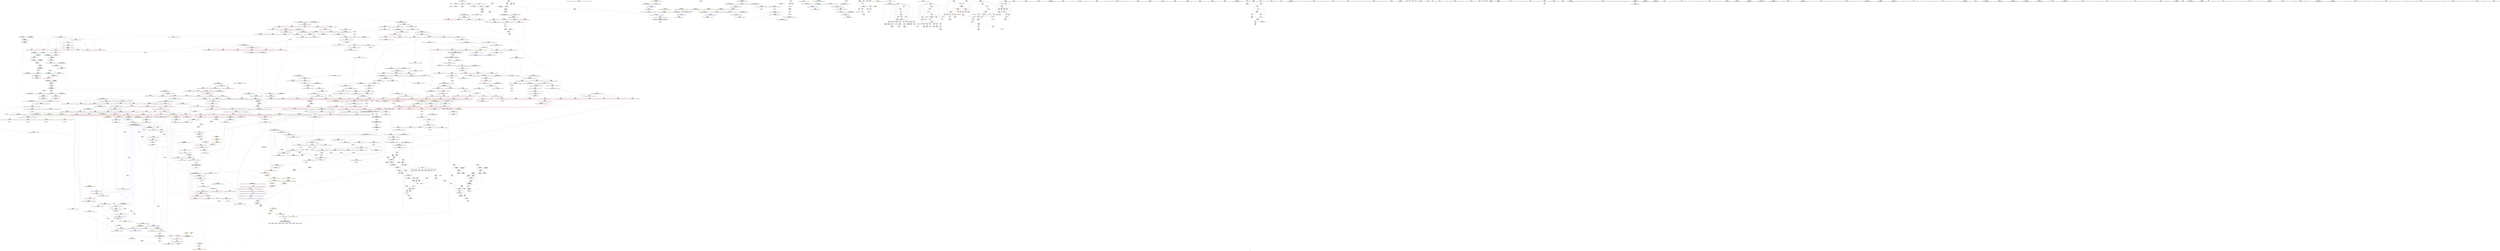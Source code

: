 digraph "SVFG" {
	label="SVFG";

	Node0x56498b6005f0 [shape=record,color=grey,label="{NodeID: 0\nNullPtr}"];
	Node0x56498b6005f0 -> Node0x56498b65b4a0[style=solid];
	Node0x56498b6005f0 -> Node0x56498b67ea20[style=solid];
	Node0x56498b772650 [shape=record,color=black,label="{NodeID: 1882\n1460 = PHI(1445, )\n0th arg _ZNSt20__copy_move_backwardILb1ELb1ESt26random_access_iterator_tagE13__copy_move_bIdEEPT_PKS3_S6_S4_ }"];
	Node0x56498b772650 -> Node0x56498b66f0f0[style=solid];
	Node0x56498b66bcf0 [shape=record,color=blue,label="{NodeID: 775\n855\<--938\n__holeIndex.addr\<--sub17\n_ZSt13__adjust_heapIPdldN9__gnu_cxx5__ops15_Iter_less_iterEEvT_T0_S5_T1_T2_\n}"];
	Node0x56498b66bcf0 -> Node0x56498b6e7950[style=dashed];
	Node0x56498b6628c0 [shape=record,color=red,label="{NodeID: 443\n490\<--443\n\<--__last.addr\n_ZSt16__introsort_loopIPdlN9__gnu_cxx5__ops15_Iter_less_iterEEvT_S4_T0_T1_\n|{<s0>20}}"];
	Node0x56498b6628c0:s0 -> Node0x56498b772ea0[style=solid,color=red];
	Node0x56498b6a5f60 [shape=record,color=grey,label="{NodeID: 1218\n919 = Binary(918, 420, )\n}"];
	Node0x56498b6a5f60 -> Node0x56498b6a5de0[style=solid];
	Node0x56498b656b40 [shape=record,color=green,label="{NodeID: 111\n667\<--668\n_ZSt10__pop_heapIPdN9__gnu_cxx5__ops15_Iter_less_iterEEvT_S4_S4_RT0_\<--_ZSt10__pop_heapIPdN9__gnu_cxx5__ops15_Iter_less_iterEEvT_S4_S4_RT0__field_insensitive\n}"];
	Node0x56498b678190 [shape=record,color=red,label="{NodeID: 554\n1005\<--978\n\<--__first.addr\n_ZSt11__push_heapIPdldN9__gnu_cxx5__ops14_Iter_less_valEEvT_T0_S5_T1_RT2_\n}"];
	Node0x56498b678190 -> Node0x56498b669930[style=solid];
	Node0x56498b6eb050 [shape=record,color=black,label="{NodeID: 1329\nMR_112V_3 = PHI(MR_112V_4, MR_112V_2, )\npts\{683 \}\n}"];
	Node0x56498b6eb050 -> Node0x56498b674a50[style=dashed];
	Node0x56498b6eb050 -> Node0x56498b674b20[style=dashed];
	Node0x56498b6eb050 -> Node0x56498b681d80[style=dashed];
	Node0x56498b65b130 [shape=record,color=green,label="{NodeID: 222\n1511\<--1512\nthis.addr\<--this.addr_field_insensitive\n_ZNK9__gnu_cxx5__ops14_Val_less_iterclIdPdEEbRT_T0_\n}"];
	Node0x56498b65b130 -> Node0x56498b67e170[style=solid];
	Node0x56498b65b130 -> Node0x56498b66f500[style=solid];
	Node0x56498b768cd0 [shape=record,color=black,label="{NodeID: 1772\n798 = PHI(663, 702, )\n0th arg _ZSt10__pop_heapIPdN9__gnu_cxx5__ops15_Iter_less_iterEEvT_S4_S4_RT0_ }"];
	Node0x56498b768cd0 -> Node0x56498b682670[style=solid];
	Node0x56498b67dbc0 [shape=record,color=red,label="{NodeID: 665\n1474\<--1465\n\<--__last.addr\n_ZNSt20__copy_move_backwardILb1ELb1ESt26random_access_iterator_tagE13__copy_move_bIdEEPT_PKS3_S6_S4_\n}"];
	Node0x56498b67dbc0 -> Node0x56498b6664d0[style=solid];
	Node0x56498b668dd0 [shape=record,color=purple,label="{NodeID: 333\n1320\<--1319\nincdec.ptr\<--\n_ZSt26__unguarded_insertion_sortIPdN9__gnu_cxx5__ops15_Iter_less_iterEEvT_S4_T0_\n}"];
	Node0x56498b668dd0 -> Node0x56498b66dfe0[style=solid];
	Node0x56498b652ac0 [shape=record,color=green,label="{NodeID: 1\n7\<--1\n__dso_handle\<--dummyObj\nGlob }"];
	Node0x56498b772790 [shape=record,color=black,label="{NodeID: 1883\n1461 = PHI(1446, )\n1st arg _ZNSt20__copy_move_backwardILb1ELb1ESt26random_access_iterator_tagE13__copy_move_bIdEEPT_PKS3_S6_S4_ }"];
	Node0x56498b772790 -> Node0x56498b66f1c0[style=solid];
	Node0x56498b66bdc0 [shape=record,color=blue,label="{NodeID: 776\n958\<--957\n__t.addr\<--__t\n_ZSt4moveIRN9__gnu_cxx5__ops15_Iter_less_iterEEONSt16remove_referenceIT_E4typeEOS5_\n}"];
	Node0x56498b66bdc0 -> Node0x56498b677ff0[style=dashed];
	Node0x56498b662990 [shape=record,color=red,label="{NodeID: 444\n468\<--445\n\<--__depth_limit.addr\n_ZSt16__introsort_loopIPdlN9__gnu_cxx5__ops15_Iter_less_iterEEvT_S4_T0_T1_\n}"];
	Node0x56498b662990 -> Node0x56498b6aaa60[style=solid];
	Node0x56498b6a60e0 [shape=record,color=grey,label="{NodeID: 1219\n925 = Binary(420, 924, )\n}"];
	Node0x56498b6a60e0 -> Node0x56498b66bb50[style=solid];
	Node0x56498b656c40 [shape=record,color=green,label="{NodeID: 112\n680\<--681\n__first.addr\<--__first.addr_field_insensitive\n_ZSt11__sort_heapIPdN9__gnu_cxx5__ops15_Iter_less_iterEEvT_S4_RT0_\n}"];
	Node0x56498b656c40 -> Node0x56498b6748b0[style=solid];
	Node0x56498b656c40 -> Node0x56498b674980[style=solid];
	Node0x56498b656c40 -> Node0x56498b681b10[style=solid];
	Node0x56498b678260 [shape=record,color=red,label="{NodeID: 555\n1015\<--978\n\<--__first.addr\n_ZSt11__push_heapIPdldN9__gnu_cxx5__ops14_Iter_less_valEEvT_T0_S5_T1_RT2_\n}"];
	Node0x56498b678260 -> Node0x56498b669a00[style=solid];
	Node0x56498b6eb550 [shape=record,color=black,label="{NodeID: 1330\nMR_15V_6 = PHI(MR_15V_3, MR_15V_2, )\npts\{15 \}\n|{<s0>16|<s1>20}}"];
	Node0x56498b6eb550:s0 -> Node0x56498b717f00[style=dashed,color=blue];
	Node0x56498b6eb550:s1 -> Node0x56498b6efb50[style=dashed,color=blue];
	Node0x56498b65b200 [shape=record,color=green,label="{NodeID: 223\n1513\<--1514\n__val.addr\<--__val.addr_field_insensitive\n_ZNK9__gnu_cxx5__ops14_Val_less_iterclIdPdEEbRT_T0_\n}"];
	Node0x56498b65b200 -> Node0x56498b67e240[style=solid];
	Node0x56498b65b200 -> Node0x56498b66f5d0[style=solid];
	Node0x56498b768ee0 [shape=record,color=black,label="{NodeID: 1773\n799 = PHI(664, 703, )\n1st arg _ZSt10__pop_heapIPdN9__gnu_cxx5__ops15_Iter_less_iterEEvT_S4_S4_RT0_ }"];
	Node0x56498b768ee0 -> Node0x56498b682740[style=solid];
	Node0x56498b67dc90 [shape=record,color=red,label="{NodeID: 666\n1484\<--1467\n\<--__result.addr\n_ZNSt20__copy_move_backwardILb1ELb1ESt26random_access_iterator_tagE13__copy_move_bIdEEPT_PKS3_S6_S4_\n}"];
	Node0x56498b67dc90 -> Node0x56498b669c70[style=solid];
	Node0x56498b668ea0 [shape=record,color=purple,label="{NodeID: 334\n1366\<--1365\nincdec.ptr\<--\n_ZSt25__unguarded_linear_insertIPdN9__gnu_cxx5__ops14_Val_less_iterEEvT_T0_\n}"];
	Node0x56498b668ea0 -> Node0x56498b66e590[style=solid];
	Node0x56498b652b50 [shape=record,color=green,label="{NodeID: 2\n9\<--1\n\<--dummyObj\nCan only get source location for instruction, argument, global var or function.}"];
	Node0x56498b7728d0 [shape=record,color=black,label="{NodeID: 1884\n1462 = PHI(1447, )\n2nd arg _ZNSt20__copy_move_backwardILb1ELb1ESt26random_access_iterator_tagE13__copy_move_bIdEEPT_PKS3_S6_S4_ }"];
	Node0x56498b7728d0 -> Node0x56498b66f290[style=solid];
	Node0x56498b66be90 [shape=record,color=blue,label="{NodeID: 777\n967\<--964\nthis.addr\<--this\n_ZN9__gnu_cxx5__ops14_Iter_less_valC2ENS0_15_Iter_less_iterE\n}"];
	Node0x56498b66be90 -> Node0x56498b6780c0[style=dashed];
	Node0x56498b662a60 [shape=record,color=red,label="{NodeID: 445\n479\<--445\n\<--__depth_limit.addr\n_ZSt16__introsort_loopIPdlN9__gnu_cxx5__ops15_Iter_less_iterEEvT_S4_T0_T1_\n}"];
	Node0x56498b662a60 -> Node0x56498b6a3ce0[style=solid];
	Node0x56498b6a6260 [shape=record,color=grey,label="{NodeID: 1220\n924 = Binary(923, 697, )\n}"];
	Node0x56498b6a6260 -> Node0x56498b6a60e0[style=solid];
	Node0x56498b656d10 [shape=record,color=green,label="{NodeID: 113\n682\<--683\n__last.addr\<--__last.addr_field_insensitive\n_ZSt11__sort_heapIPdN9__gnu_cxx5__ops15_Iter_less_iterEEvT_S4_RT0_\n}"];
	Node0x56498b656d10 -> Node0x56498b674a50[style=solid];
	Node0x56498b656d10 -> Node0x56498b674b20[style=solid];
	Node0x56498b656d10 -> Node0x56498b674bf0[style=solid];
	Node0x56498b656d10 -> Node0x56498b674cc0[style=solid];
	Node0x56498b656d10 -> Node0x56498b681be0[style=solid];
	Node0x56498b656d10 -> Node0x56498b681d80[style=solid];
	Node0x56498b678330 [shape=record,color=red,label="{NodeID: 556\n1020\<--978\n\<--__first.addr\n_ZSt11__push_heapIPdldN9__gnu_cxx5__ops14_Iter_less_valEEvT_T0_S5_T1_RT2_\n}"];
	Node0x56498b678330 -> Node0x56498b669ad0[style=solid];
	Node0x56498b65b2d0 [shape=record,color=green,label="{NodeID: 224\n1515\<--1516\n__it.addr\<--__it.addr_field_insensitive\n_ZNK9__gnu_cxx5__ops14_Val_less_iterclIdPdEEbRT_T0_\n}"];
	Node0x56498b65b2d0 -> Node0x56498b67e310[style=solid];
	Node0x56498b65b2d0 -> Node0x56498b66f6a0[style=solid];
	Node0x56498b769060 [shape=record,color=black,label="{NodeID: 1774\n800 = PHI(665, 704, )\n2nd arg _ZSt10__pop_heapIPdN9__gnu_cxx5__ops15_Iter_less_iterEEvT_S4_S4_RT0_ }"];
	Node0x56498b769060 -> Node0x56498b682810[style=solid];
	Node0x56498b67dd60 [shape=record,color=red,label="{NodeID: 667\n1497\<--1467\n\<--__result.addr\n_ZNSt20__copy_move_backwardILb1ELb1ESt26random_access_iterator_tagE13__copy_move_bIdEEPT_PKS3_S6_S4_\n}"];
	Node0x56498b67dd60 -> Node0x56498b669d40[style=solid];
	Node0x56498b668f70 [shape=record,color=purple,label="{NodeID: 335\n1382\<--1381\nincdec.ptr3\<--\n_ZSt25__unguarded_linear_insertIPdN9__gnu_cxx5__ops14_Val_less_iterEEvT_T0_\n}"];
	Node0x56498b668f70 -> Node0x56498b66e800[style=solid];
	Node0x56498b652e00 [shape=record,color=green,label="{NodeID: 3\n21\<--1\n_ZSt3cin\<--dummyObj\nGlob }"];
	Node0x56498b772a10 [shape=record,color=black,label="{NodeID: 1885\n311 = PHI(224, )\n0th arg _ZSt4sortIPdEvT_S1_ }"];
	Node0x56498b772a10 -> Node0x56498b6801e0[style=solid];
	Node0x56498b66bf60 [shape=record,color=blue,label="{NodeID: 778\n978\<--973\n__first.addr\<--__first\n_ZSt11__push_heapIPdldN9__gnu_cxx5__ops14_Iter_less_valEEvT_T0_S5_T1_RT2_\n}"];
	Node0x56498b66bf60 -> Node0x56498b678190[style=dashed];
	Node0x56498b66bf60 -> Node0x56498b678260[style=dashed];
	Node0x56498b66bf60 -> Node0x56498b678330[style=dashed];
	Node0x56498b66bf60 -> Node0x56498b678400[style=dashed];
	Node0x56498b662b30 [shape=record,color=red,label="{NodeID: 446\n491\<--445\n\<--__depth_limit.addr\n_ZSt16__introsort_loopIPdlN9__gnu_cxx5__ops15_Iter_less_iterEEvT_S4_T0_T1_\n|{<s0>20}}"];
	Node0x56498b662b30:s0 -> Node0x56498b773020[style=solid,color=red];
	Node0x56498b6a63e0 [shape=record,color=grey,label="{NodeID: 1221\n378 = Binary(377, 65, )\n}"];
	Node0x56498b65b7a0 [shape=record,color=green,label="{NodeID: 114\n684\<--685\n__comp.addr\<--__comp.addr_field_insensitive\n_ZSt11__sort_heapIPdN9__gnu_cxx5__ops15_Iter_less_iterEEvT_S4_RT0_\n}"];
	Node0x56498b65b7a0 -> Node0x56498b674d90[style=solid];
	Node0x56498b65b7a0 -> Node0x56498b681cb0[style=solid];
	Node0x56498b678400 [shape=record,color=red,label="{NodeID: 557\n1033\<--978\n\<--__first.addr\n_ZSt11__push_heapIPdldN9__gnu_cxx5__ops14_Iter_less_valEEvT_T0_S5_T1_RT2_\n}"];
	Node0x56498b678400 -> Node0x56498b669ba0[style=solid];
	Node0x56498b65b3a0 [shape=record,color=green,label="{NodeID: 225\n28\<--1527\n_GLOBAL__sub_I_rng..58_1_0.cpp\<--_GLOBAL__sub_I_rng..58_1_0.cpp_field_insensitive\n}"];
	Node0x56498b65b3a0 -> Node0x56498b67e920[style=solid];
	Node0x56498b7691e0 [shape=record,color=black,label="{NodeID: 1775\n801 = PHI(632, 705, )\n3rd arg _ZSt10__pop_heapIPdN9__gnu_cxx5__ops15_Iter_less_iterEEvT_S4_S4_RT0_ }"];
	Node0x56498b7691e0 -> Node0x56498b6828e0[style=solid];
	Node0x56498b67de30 [shape=record,color=red,label="{NodeID: 668\n1481\<--1469\n\<--_Num\n_ZNSt20__copy_move_backwardILb1ELb1ESt26random_access_iterator_tagE13__copy_move_bIdEEPT_PKS3_S6_S4_\n}"];
	Node0x56498b67de30 -> Node0x56498b6a9fe0[style=solid];
	Node0x56498b669040 [shape=record,color=purple,label="{NodeID: 336\n1534\<--1488\noffset_0\<--\n}"];
	Node0x56498b669040 -> Node0x56498b66f430[style=solid];
	Node0x56498b652e90 [shape=record,color=green,label="{NodeID: 4\n22\<--1\n.str\<--dummyObj\nGlob }"];
	Node0x56498b772b50 [shape=record,color=black,label="{NodeID: 1886\n312 = PHI(223, )\n1st arg _ZSt4sortIPdEvT_S1_ }"];
	Node0x56498b772b50 -> Node0x56498b6802b0[style=solid];
	Node0x56498b66c030 [shape=record,color=blue,label="{NodeID: 779\n980\<--974\n__holeIndex.addr\<--__holeIndex\n_ZSt11__push_heapIPdldN9__gnu_cxx5__ops14_Iter_less_valEEvT_T0_S5_T1_RT2_\n}"];
	Node0x56498b66c030 -> Node0x56498b6784d0[style=dashed];
	Node0x56498b66c030 -> Node0x56498b6d99c0[style=dashed];
	Node0x56498b662c00 [shape=record,color=red,label="{NodeID: 447\n489\<--449\n\<--__cut\n_ZSt16__introsort_loopIPdlN9__gnu_cxx5__ops15_Iter_less_iterEEvT_S4_T0_T1_\n|{<s0>20}}"];
	Node0x56498b662c00:s0 -> Node0x56498b772c90[style=solid,color=red];
	Node0x56498b6a6560 [shape=record,color=grey,label="{NodeID: 1222\n384 = Binary(383, 65, )\n}"];
	Node0x56498b6a6560 -> Node0x56498b680860[style=solid];
	Node0x56498b65b830 [shape=record,color=green,label="{NodeID: 115\n713\<--714\n__first.addr\<--__first.addr_field_insensitive\n_ZSt11__make_heapIPdN9__gnu_cxx5__ops15_Iter_less_iterEEvT_S4_RT0_\n}"];
	Node0x56498b65b830 -> Node0x56498b674e60[style=solid];
	Node0x56498b65b830 -> Node0x56498b674f30[style=solid];
	Node0x56498b65b830 -> Node0x56498b675000[style=solid];
	Node0x56498b65b830 -> Node0x56498b6750d0[style=solid];
	Node0x56498b65b830 -> Node0x56498b681e50[style=solid];
	Node0x56498b6784d0 [shape=record,color=red,label="{NodeID: 558\n995\<--980\n\<--__holeIndex.addr\n_ZSt11__push_heapIPdldN9__gnu_cxx5__ops14_Iter_less_valEEvT_T0_S5_T1_RT2_\n}"];
	Node0x56498b6784d0 -> Node0x56498b6a57e0[style=solid];
	Node0x56498b65b4a0 [shape=record,color=black,label="{NodeID: 226\n2\<--3\ndummyVal\<--dummyVal\n}"];
	Node0x56498b769360 [shape=record,color=black,label="{NodeID: 1776\n964 = PHI(865, )\n0th arg _ZN9__gnu_cxx5__ops14_Iter_less_valC2ENS0_15_Iter_less_iterE }"];
	Node0x56498b769360 -> Node0x56498b66be90[style=solid];
	Node0x56498b67df00 [shape=record,color=red,label="{NodeID: 669\n1485\<--1469\n\<--_Num\n_ZNSt20__copy_move_backwardILb1ELb1ESt26random_access_iterator_tagE13__copy_move_bIdEEPT_PKS3_S6_S4_\n}"];
	Node0x56498b67df00 -> Node0x56498b6a6860[style=solid];
	Node0x56498b669110 [shape=record,color=purple,label="{NodeID: 337\n1535\<--1490\noffset_0\<--\n}"];
	Node0x56498b669110 -> Node0x56498b67e580[style=solid];
	Node0x56498b652f20 [shape=record,color=green,label="{NodeID: 5\n24\<--1\n.str.1\<--dummyObj\nGlob }"];
	Node0x56498b772c90 [shape=record,color=black,label="{NodeID: 1887\n436 = PHI(407, 489, )\n0th arg _ZSt16__introsort_loopIPdlN9__gnu_cxx5__ops15_Iter_less_iterEEvT_S4_T0_T1_ }"];
	Node0x56498b772c90 -> Node0x56498b680ad0[style=solid];
	Node0x56498b66c100 [shape=record,color=blue,label="{NodeID: 780\n982\<--975\n__topIndex.addr\<--__topIndex\n_ZSt11__push_heapIPdldN9__gnu_cxx5__ops14_Iter_less_valEEvT_T0_S5_T1_RT2_\n}"];
	Node0x56498b66c100 -> Node0x56498b6788e0[style=dashed];
	Node0x56498b662cd0 [shape=record,color=red,label="{NodeID: 448\n493\<--449\n\<--__cut\n_ZSt16__introsort_loopIPdlN9__gnu_cxx5__ops15_Iter_less_iterEEvT_S4_T0_T1_\n}"];
	Node0x56498b662cd0 -> Node0x56498b680ee0[style=solid];
	Node0x56498b6a66e0 [shape=record,color=grey,label="{NodeID: 1223\n929 = Binary(928, 697, )\n}"];
	Node0x56498b65b900 [shape=record,color=green,label="{NodeID: 116\n715\<--716\n__last.addr\<--__last.addr_field_insensitive\n_ZSt11__make_heapIPdN9__gnu_cxx5__ops15_Iter_less_iterEEvT_S4_RT0_\n}"];
	Node0x56498b65b900 -> Node0x56498b6751a0[style=solid];
	Node0x56498b65b900 -> Node0x56498b675270[style=solid];
	Node0x56498b65b900 -> Node0x56498b681f20[style=solid];
	Node0x56498b6785a0 [shape=record,color=red,label="{NodeID: 559\n1000\<--980\n\<--__holeIndex.addr\n_ZSt11__push_heapIPdldN9__gnu_cxx5__ops14_Iter_less_valEEvT_T0_S5_T1_RT2_\n}"];
	Node0x56498b6785a0 -> Node0x56498b6aa2e0[style=solid];
	Node0x56498b65b5a0 [shape=record,color=black,label="{NodeID: 227\n362\<--9\nmain_ret\<--\nmain\n}"];
	Node0x56498b769470 [shape=record,color=black,label="{NodeID: 1777\n677 = PHI(578, )\n0th arg _ZSt11__sort_heapIPdN9__gnu_cxx5__ops15_Iter_less_iterEEvT_S4_RT0_ }"];
	Node0x56498b769470 -> Node0x56498b681b10[style=solid];
	Node0x56498b67dfd0 [shape=record,color=red,label="{NodeID: 670\n1491\<--1469\n\<--_Num\n_ZNSt20__copy_move_backwardILb1ELb1ESt26random_access_iterator_tagE13__copy_move_bIdEEPT_PKS3_S6_S4_\n}"];
	Node0x56498b67dfd0 -> Node0x56498b6a33e0[style=solid];
	Node0x56498b6fa460 [shape=record,color=yellow,style=double,label="{NodeID: 1445\n15V_1 = ENCHI(MR_15V_0)\npts\{15 \}\nFun[_ZSt23__copy_move_backward_a2ILb1EPdS0_ET1_T0_S2_S1_]|{<s0>86}}"];
	Node0x56498b6fa460:s0 -> Node0x56498b6fbc20[style=dashed,color=red];
	Node0x56498b6691e0 [shape=record,color=purple,label="{NodeID: 338\n223\<--13\nadd.ptr\<--p\n_Z5main2v\n|{<s0>6}}"];
	Node0x56498b6691e0:s0 -> Node0x56498b772b50[style=solid,color=red];
	Node0x56498b652fb0 [shape=record,color=green,label="{NodeID: 6\n27\<--1\n\<--dummyObj\nCan only get source location for instruction, argument, global var or function.}"];
	Node0x56498b772ea0 [shape=record,color=black,label="{NodeID: 1888\n437 = PHI(408, 490, )\n1st arg _ZSt16__introsort_loopIPdlN9__gnu_cxx5__ops15_Iter_less_iterEEvT_S4_T0_T1_ }"];
	Node0x56498b772ea0 -> Node0x56498b680ba0[style=solid];
	Node0x56498b66c1d0 [shape=record,color=blue,label="{NodeID: 781\n984\<--976\n__value.addr\<--__value\n_ZSt11__push_heapIPdldN9__gnu_cxx5__ops14_Iter_less_valEEvT_T0_S5_T1_RT2_\n|{|<s2>47}}"];
	Node0x56498b66c1d0 -> Node0x56498b678cf0[style=dashed];
	Node0x56498b66c1d0 -> Node0x56498b678dc0[style=dashed];
	Node0x56498b66c1d0:s2 -> Node0x56498b6e3d80[style=dashed,color=red];
	Node0x56498b662da0 [shape=record,color=red,label="{NodeID: 449\n502\<--499\n\<--__n.addr\n_ZSt4__lgl\n}"];
	Node0x56498b6a6860 [shape=record,color=grey,label="{NodeID: 1224\n1486 = Binary(470, 1485, )\n}"];
	Node0x56498b65b9d0 [shape=record,color=green,label="{NodeID: 117\n717\<--718\n__comp.addr\<--__comp.addr_field_insensitive\n_ZSt11__make_heapIPdN9__gnu_cxx5__ops15_Iter_less_iterEEvT_S4_RT0_\n}"];
	Node0x56498b65b9d0 -> Node0x56498b675340[style=solid];
	Node0x56498b65b9d0 -> Node0x56498b681ff0[style=solid];
	Node0x56498b678670 [shape=record,color=red,label="{NodeID: 560\n1021\<--980\n\<--__holeIndex.addr\n_ZSt11__push_heapIPdldN9__gnu_cxx5__ops14_Iter_less_valEEvT_T0_S5_T1_RT2_\n}"];
	Node0x56498b65b670 [shape=record,color=black,label="{NodeID: 228\n39\<--40\n\<--_ZNSt8ios_base4InitD1Ev\nCan only get source location for instruction, argument, global var or function.}"];
	Node0x56498b769580 [shape=record,color=black,label="{NodeID: 1778\n678 = PHI(579, )\n1st arg _ZSt11__sort_heapIPdN9__gnu_cxx5__ops15_Iter_less_iterEEvT_S4_RT0_ }"];
	Node0x56498b769580 -> Node0x56498b681be0[style=solid];
	Node0x56498b67e0a0 [shape=record,color=red,label="{NodeID: 671\n1498\<--1469\n\<--_Num\n_ZNSt20__copy_move_backwardILb1ELb1ESt26random_access_iterator_tagE13__copy_move_bIdEEPT_PKS3_S6_S4_\n}"];
	Node0x56498b67e0a0 -> Node0x56498b6a3260[style=solid];
	Node0x56498b6692b0 [shape=record,color=purple,label="{NodeID: 339\n609\<--601\nadd.ptr\<--\n_ZSt27__unguarded_partition_pivotIPdN9__gnu_cxx5__ops15_Iter_less_iterEET_S4_S4_T0_\n}"];
	Node0x56498b6692b0 -> Node0x56498b681630[style=solid];
	Node0x56498b6537f0 [shape=record,color=green,label="{NodeID: 7\n65\<--1\n\<--dummyObj\nCan only get source location for instruction, argument, global var or function.}"];
	Node0x56498b773020 [shape=record,color=black,label="{NodeID: 1889\n438 = PHI(419, 491, )\n2nd arg _ZSt16__introsort_loopIPdlN9__gnu_cxx5__ops15_Iter_less_iterEEvT_S4_T0_T1_ }"];
	Node0x56498b773020 -> Node0x56498b680c70[style=solid];
	Node0x56498b66c2a0 [shape=record,color=blue,label="{NodeID: 782\n986\<--977\n__comp.addr\<--__comp\n_ZSt11__push_heapIPdldN9__gnu_cxx5__ops14_Iter_less_valEEvT_T0_S5_T1_RT2_\n}"];
	Node0x56498b66c2a0 -> Node0x56498b6789b0[style=dashed];
	Node0x56498b662e70 [shape=record,color=red,label="{NodeID: 450\n530\<--517\n\<--__first.addr\n_ZSt22__final_insertion_sortIPdN9__gnu_cxx5__ops15_Iter_less_iterEEvT_S4_T0_\n}"];
	Node0x56498b662e70 -> Node0x56498b6652f0[style=solid];
	Node0x56498b6a69e0 [shape=record,color=grey,label="{NodeID: 1225\n217 = Binary(216, 65, )\n}"];
	Node0x56498b6a69e0 -> Node0x56498b67f5b0[style=solid];
	Node0x56498b65baa0 [shape=record,color=green,label="{NodeID: 118\n719\<--720\n__len\<--__len_field_insensitive\n_ZSt11__make_heapIPdN9__gnu_cxx5__ops15_Iter_less_iterEEvT_S4_RT0_\n}"];
	Node0x56498b65baa0 -> Node0x56498b675410[style=solid];
	Node0x56498b65baa0 -> Node0x56498b6754e0[style=solid];
	Node0x56498b65baa0 -> Node0x56498b6820c0[style=solid];
	Node0x56498b678740 [shape=record,color=red,label="{NodeID: 561\n1026\<--980\n\<--__holeIndex.addr\n_ZSt11__push_heapIPdldN9__gnu_cxx5__ops14_Iter_less_valEEvT_T0_S5_T1_RT2_\n}"];
	Node0x56498b678740 -> Node0x56498b6a21e0[style=solid];
	Node0x56498b6ed350 [shape=record,color=black,label="{NodeID: 1336\nMR_36V_3 = PHI(MR_36V_4, MR_36V_2, )\npts\{336 \}\n}"];
	Node0x56498b6ed350 -> Node0x56498b6613a0[style=dashed];
	Node0x56498b6638f0 [shape=record,color=black,label="{NodeID: 229\n76\<--75\nidxprom\<--\n_Z4funcv\n}"];
	Node0x56498b769690 [shape=record,color=black,label="{NodeID: 1779\n679 = PHI(559, )\n2nd arg _ZSt11__sort_heapIPdN9__gnu_cxx5__ops15_Iter_less_iterEEvT_S4_RT0_ }"];
	Node0x56498b769690 -> Node0x56498b681cb0[style=solid];
	Node0x56498b67e170 [shape=record,color=red,label="{NodeID: 672\n1520\<--1511\nthis1\<--this.addr\n_ZNK9__gnu_cxx5__ops14_Val_less_iterclIdPdEEbRT_T0_\n}"];
	Node0x56498b669380 [shape=record,color=purple,label="{NodeID: 340\n753\<--751\nadd.ptr\<--\n_ZSt11__make_heapIPdN9__gnu_cxx5__ops15_Iter_less_iterEEvT_S4_RT0_\n|{<s0>33}}"];
	Node0x56498b669380:s0 -> Node0x56498b7731a0[style=solid,color=red];
	Node0x56498b653880 [shape=record,color=green,label="{NodeID: 8\n82\<--1\n\<--dummyObj\nCan only get source location for instruction, argument, global var or function.}"];
	Node0x56498b7731a0 [shape=record,color=black,label="{NodeID: 1890\n840 = PHI(753, 723, 818, 822, 810, 903, 930, 859, 1017, 984, 1204, 1208, 1200, 1259, 1232, 1359, 1374, 1354, )\n0th arg _ZSt4moveIRdEONSt16remove_referenceIT_E4typeEOS2_ }"];
	Node0x56498b7731a0 -> Node0x56498b682b50[style=solid];
	Node0x56498b66c370 [shape=record,color=blue,label="{NodeID: 783\n988\<--997\n__parent\<--div\n_ZSt11__push_heapIPdldN9__gnu_cxx5__ops14_Iter_less_valEEvT_T0_S5_T1_RT2_\n}"];
	Node0x56498b66c370 -> Node0x56498b6d9ab0[style=dashed];
	Node0x56498b662f40 [shape=record,color=red,label="{NodeID: 451\n537\<--517\n\<--__first.addr\n_ZSt22__final_insertion_sortIPdN9__gnu_cxx5__ops15_Iter_less_iterEEvT_S4_T0_\n|{<s0>22}}"];
	Node0x56498b662f40:s0 -> Node0x56498b76bcf0[style=solid,color=red];
	Node0x56498b6a6b60 [shape=record,color=grey,label="{NodeID: 1226\n464 = Binary(463, 415, )\n}"];
	Node0x56498b6a6b60 -> Node0x56498b6aad60[style=solid];
	Node0x56498b65bb70 [shape=record,color=green,label="{NodeID: 119\n721\<--722\n__parent\<--__parent_field_insensitive\n_ZSt11__make_heapIPdN9__gnu_cxx5__ops15_Iter_less_iterEEvT_S4_RT0_\n}"];
	Node0x56498b65bb70 -> Node0x56498b6755b0[style=solid];
	Node0x56498b65bb70 -> Node0x56498b675680[style=solid];
	Node0x56498b65bb70 -> Node0x56498b675750[style=solid];
	Node0x56498b65bb70 -> Node0x56498b675820[style=solid];
	Node0x56498b65bb70 -> Node0x56498b682190[style=solid];
	Node0x56498b65bb70 -> Node0x56498b682330[style=solid];
	Node0x56498b678810 [shape=record,color=red,label="{NodeID: 562\n1034\<--980\n\<--__holeIndex.addr\n_ZSt11__push_heapIPdldN9__gnu_cxx5__ops14_Iter_less_valEEvT_T0_S5_T1_RT2_\n}"];
	Node0x56498b6639c0 [shape=record,color=black,label="{NodeID: 230\n79\<--78\nidxprom5\<--\n_Z4funcv\n}"];
	Node0x56498b7697d0 [shape=record,color=black,label="{NodeID: 1780\n1059 = PHI(611, )\n0th arg _ZSt22__move_median_to_firstIPdN9__gnu_cxx5__ops15_Iter_less_iterEEvT_S4_S4_S4_T0_ }"];
	Node0x56498b7697d0 -> Node0x56498b66c9f0[style=solid];
	Node0x56498b67e240 [shape=record,color=red,label="{NodeID: 673\n1521\<--1513\n\<--__val.addr\n_ZNK9__gnu_cxx5__ops14_Val_less_iterclIdPdEEbRT_T0_\n}"];
	Node0x56498b67e240 -> Node0x56498b67e3e0[style=solid];
	Node0x56498b669450 [shape=record,color=purple,label="{NodeID: 341\n890\<--888\nadd.ptr\<--\n_ZSt13__adjust_heapIPdldN9__gnu_cxx5__ops15_Iter_less_iterEEvT_T0_S5_T1_T2_\n|{<s0>40}}"];
	Node0x56498b669450:s0 -> Node0x56498b76b0a0[style=solid,color=red];
	Node0x56498b653910 [shape=record,color=green,label="{NodeID: 9\n95\<--1\n\<--dummyObj\nCan only get source location for instruction, argument, global var or function.}"];
	Node0x56498b774020 [shape=record,color=black,label="{NodeID: 1891\n710 = PHI(645, )\n0th arg _ZSt11__make_heapIPdN9__gnu_cxx5__ops15_Iter_less_iterEEvT_S4_RT0_ }"];
	Node0x56498b774020 -> Node0x56498b681e50[style=solid];
	Node0x56498b66c440 [shape=record,color=blue,label="{NodeID: 784\n1022\<--1019\nadd.ptr3\<--\n_ZSt11__push_heapIPdldN9__gnu_cxx5__ops14_Iter_less_valEEvT_T0_S5_T1_RT2_\n}"];
	Node0x56498b66c440 -> Node0x56498b6d9fb0[style=dashed];
	Node0x56498b663010 [shape=record,color=red,label="{NodeID: 452\n538\<--517\n\<--__first.addr\n_ZSt22__final_insertion_sortIPdN9__gnu_cxx5__ops15_Iter_less_iterEEvT_S4_T0_\n}"];
	Node0x56498b663010 -> Node0x56498b668270[style=solid];
	Node0x56498b6a6ce0 [shape=record,color=grey,label="{NodeID: 1227\n463 = Binary(461, 462, )\n}"];
	Node0x56498b6a6ce0 -> Node0x56498b6a6b60[style=solid];
	Node0x56498b65bc40 [shape=record,color=green,label="{NodeID: 120\n723\<--724\n__value\<--__value_field_insensitive\n_ZSt11__make_heapIPdN9__gnu_cxx5__ops15_Iter_less_iterEEvT_S4_RT0_\n|{|<s1>34}}"];
	Node0x56498b65bc40 -> Node0x56498b682260[style=solid];
	Node0x56498b65bc40:s1 -> Node0x56498b7731a0[style=solid,color=red];
	Node0x56498b6788e0 [shape=record,color=red,label="{NodeID: 563\n1001\<--982\n\<--__topIndex.addr\n_ZSt11__push_heapIPdldN9__gnu_cxx5__ops14_Iter_less_valEEvT_T0_S5_T1_RT2_\n}"];
	Node0x56498b6788e0 -> Node0x56498b6aa2e0[style=solid];
	Node0x56498b663a90 [shape=record,color=black,label="{NodeID: 231\n110\<--109\nidxprom17\<--\n_Z4funcv\n}"];
	Node0x56498b769910 [shape=record,color=black,label="{NodeID: 1781\n1060 = PHI(613, )\n1st arg _ZSt22__move_median_to_firstIPdN9__gnu_cxx5__ops15_Iter_less_iterEEvT_S4_S4_S4_T0_ }"];
	Node0x56498b769910 -> Node0x56498b66cac0[style=solid];
	Node0x56498b67e310 [shape=record,color=red,label="{NodeID: 674\n1523\<--1515\n\<--__it.addr\n_ZNK9__gnu_cxx5__ops14_Val_less_iterclIdPdEEbRT_T0_\n}"];
	Node0x56498b67e310 -> Node0x56498b67e4b0[style=solid];
	Node0x56498b669520 [shape=record,color=purple,label="{NodeID: 342\n894\<--891\nadd.ptr2\<--\n_ZSt13__adjust_heapIPdldN9__gnu_cxx5__ops15_Iter_less_iterEEvT_T0_S5_T1_T2_\n|{<s0>40}}"];
	Node0x56498b669520:s0 -> Node0x56498b76b420[style=solid,color=red];
	Node0x56498b6539a0 [shape=record,color=green,label="{NodeID: 10\n117\<--1\n\<--dummyObj\nCan only get source location for instruction, argument, global var or function.}"];
	Node0x56498b774130 [shape=record,color=black,label="{NodeID: 1892\n711 = PHI(646, )\n1st arg _ZSt11__make_heapIPdN9__gnu_cxx5__ops15_Iter_less_iterEEvT_S4_RT0_ }"];
	Node0x56498b774130 -> Node0x56498b681f20[style=solid];
	Node0x56498b66c510 [shape=record,color=blue,label="{NodeID: 785\n980\<--1024\n__holeIndex.addr\<--\n_ZSt11__push_heapIPdldN9__gnu_cxx5__ops14_Iter_less_valEEvT_T0_S5_T1_RT2_\n}"];
	Node0x56498b66c510 -> Node0x56498b678740[style=dashed];
	Node0x56498b66c510 -> Node0x56498b6d99c0[style=dashed];
	Node0x56498b6630e0 [shape=record,color=red,label="{NodeID: 453\n543\<--517\n\<--__first.addr\n_ZSt22__final_insertion_sortIPdN9__gnu_cxx5__ops15_Iter_less_iterEEvT_S4_T0_\n}"];
	Node0x56498b6630e0 -> Node0x56498b668340[style=solid];
	Node0x56498b6a6e60 [shape=record,color=grey,label="{NodeID: 1228\n747 = Binary(746, 420, )\n}"];
	Node0x56498b6a6e60 -> Node0x56498b6a7160[style=solid];
	Node0x56498b65bd10 [shape=record,color=green,label="{NodeID: 121\n725\<--726\nagg.tmp\<--agg.tmp_field_insensitive\n_ZSt11__make_heapIPdN9__gnu_cxx5__ops15_Iter_less_iterEEvT_S4_RT0_\n}"];
	Node0x56498b6789b0 [shape=record,color=red,label="{NodeID: 564\n1004\<--986\n\<--__comp.addr\n_ZSt11__push_heapIPdldN9__gnu_cxx5__ops14_Iter_less_valEEvT_T0_S5_T1_RT2_\n|{<s0>47}}"];
	Node0x56498b6789b0:s0 -> Node0x56498b76c0e0[style=solid,color=red];
	Node0x56498b663b60 [shape=record,color=black,label="{NodeID: 232\n113\<--112\nidxprom19\<--\n_Z4funcv\n}"];
	Node0x56498b769a50 [shape=record,color=black,label="{NodeID: 1782\n1061 = PHI(614, )\n2nd arg _ZSt22__move_median_to_firstIPdN9__gnu_cxx5__ops15_Iter_less_iterEEvT_S4_S4_S4_T0_ }"];
	Node0x56498b769a50 -> Node0x56498b66cb90[style=solid];
	Node0x56498b67e3e0 [shape=record,color=red,label="{NodeID: 675\n1522\<--1521\n\<--\n_ZNK9__gnu_cxx5__ops14_Val_less_iterclIdPdEEbRT_T0_\n}"];
	Node0x56498b67e3e0 -> Node0x56498b6a9b60[style=solid];
	Node0x56498b6695f0 [shape=record,color=purple,label="{NodeID: 343\n903\<--901\nadd.ptr3\<--\n_ZSt13__adjust_heapIPdldN9__gnu_cxx5__ops15_Iter_less_iterEEvT_T0_S5_T1_T2_\n|{<s0>41}}"];
	Node0x56498b6695f0:s0 -> Node0x56498b7731a0[style=solid,color=red];
	Node0x56498b653aa0 [shape=record,color=green,label="{NodeID: 11\n181\<--1\n\<--dummyObj\nCan only get source location for instruction, argument, global var or function.}"];
	Node0x56498b774240 [shape=record,color=black,label="{NodeID: 1893\n712 = PHI(632, )\n2nd arg _ZSt11__make_heapIPdN9__gnu_cxx5__ops15_Iter_less_iterEEvT_S4_RT0_ }"];
	Node0x56498b774240 -> Node0x56498b681ff0[style=solid];
	Node0x56498b66c5e0 [shape=record,color=blue,label="{NodeID: 786\n988\<--1028\n__parent\<--div5\n_ZSt11__push_heapIPdldN9__gnu_cxx5__ops14_Iter_less_valEEvT_T0_S5_T1_RT2_\n}"];
	Node0x56498b66c5e0 -> Node0x56498b6d9ab0[style=dashed];
	Node0x56498b6631b0 [shape=record,color=red,label="{NodeID: 454\n550\<--517\n\<--__first.addr\n_ZSt22__final_insertion_sortIPdN9__gnu_cxx5__ops15_Iter_less_iterEEvT_S4_T0_\n|{<s0>24}}"];
	Node0x56498b6631b0:s0 -> Node0x56498b76bcf0[style=solid,color=red];
	Node0x56498b6a6fe0 [shape=record,color=grey,label="{NodeID: 1229\n744 = Binary(743, 415, )\n}"];
	Node0x56498b6a6fe0 -> Node0x56498b6820c0[style=solid];
	Node0x56498b65bde0 [shape=record,color=green,label="{NodeID: 122\n755\<--756\n_ZSt4moveIRdEONSt16remove_referenceIT_E4typeEOS2_\<--_ZSt4moveIRdEONSt16remove_referenceIT_E4typeEOS2__field_insensitive\n}"];
	Node0x56498b678a80 [shape=record,color=red,label="{NodeID: 565\n1006\<--988\n\<--__parent\n_ZSt11__push_heapIPdldN9__gnu_cxx5__ops14_Iter_less_valEEvT_T0_S5_T1_RT2_\n}"];
	Node0x56498b663c30 [shape=record,color=black,label="{NodeID: 233\n120\<--119\nidxprom22\<--\n_Z4funcv\n}"];
	Node0x56498b769b90 [shape=record,color=black,label="{NodeID: 1783\n1062 = PHI(616, )\n3rd arg _ZSt22__move_median_to_firstIPdN9__gnu_cxx5__ops15_Iter_less_iterEEvT_S4_S4_S4_T0_ }"];
	Node0x56498b769b90 -> Node0x56498b66cc60[style=solid];
	Node0x56498b67e4b0 [shape=record,color=red,label="{NodeID: 676\n1524\<--1523\n\<--\n_ZNK9__gnu_cxx5__ops14_Val_less_iterclIdPdEEbRT_T0_\n}"];
	Node0x56498b67e4b0 -> Node0x56498b6a9b60[style=solid];
	Node0x56498b6696c0 [shape=record,color=purple,label="{NodeID: 344\n908\<--906\nadd.ptr5\<--\n_ZSt13__adjust_heapIPdldN9__gnu_cxx5__ops15_Iter_less_iterEEvT_T0_S5_T1_T2_\n}"];
	Node0x56498b6696c0 -> Node0x56498b66b9b0[style=solid];
	Node0x56498b653ba0 [shape=record,color=green,label="{NodeID: 12\n415\<--1\n\<--dummyObj\nCan only get source location for instruction, argument, global var or function.}"];
	Node0x56498b774350 [shape=record,color=black,label="{NodeID: 1894\n1129 = PHI(621, )\n0th arg _ZSt21__unguarded_partitionIPdN9__gnu_cxx5__ops15_Iter_less_iterEET_S4_S4_S4_T0_ }"];
	Node0x56498b774350 -> Node0x56498b66cd30[style=solid];
	Node0x56498b66c6b0 [shape=record,color=blue,label="{NodeID: 787\n1035\<--1032\nadd.ptr7\<--\n_ZSt11__push_heapIPdldN9__gnu_cxx5__ops14_Iter_less_valEEvT_T0_S5_T1_RT2_\n|{<s0>46}}"];
	Node0x56498b66c6b0:s0 -> Node0x56498b717240[style=dashed,color=blue];
	Node0x56498b663280 [shape=record,color=red,label="{NodeID: 455\n529\<--519\n\<--__last.addr\n_ZSt22__final_insertion_sortIPdN9__gnu_cxx5__ops15_Iter_less_iterEEvT_S4_T0_\n}"];
	Node0x56498b663280 -> Node0x56498b665220[style=solid];
	Node0x56498b6a7160 [shape=record,color=grey,label="{NodeID: 1230\n748 = Binary(747, 420, )\n}"];
	Node0x56498b6a7160 -> Node0x56498b682190[style=solid];
	Node0x56498b65bee0 [shape=record,color=green,label="{NodeID: 123\n766\<--767\n_ZSt13__adjust_heapIPdldN9__gnu_cxx5__ops15_Iter_less_iterEEvT_T0_S5_T1_T2_\<--_ZSt13__adjust_heapIPdldN9__gnu_cxx5__ops15_Iter_less_iterEEvT_T0_S5_T1_T2__field_insensitive\n}"];
	Node0x56498b678b50 [shape=record,color=red,label="{NodeID: 566\n1016\<--988\n\<--__parent\n_ZSt11__push_heapIPdldN9__gnu_cxx5__ops14_Iter_less_valEEvT_T0_S5_T1_RT2_\n}"];
	Node0x56498b6eec50 [shape=record,color=black,label="{NodeID: 1341\nMR_4V_6 = PHI(MR_4V_7, MR_4V_5, )\npts\{57 \}\n}"];
	Node0x56498b6eec50 -> Node0x56498b66a8a0[style=dashed];
	Node0x56498b6eec50 -> Node0x56498b66a970[style=dashed];
	Node0x56498b6eec50 -> Node0x56498b66aa40[style=dashed];
	Node0x56498b6eec50 -> Node0x56498b66ab10[style=dashed];
	Node0x56498b6eec50 -> Node0x56498b66abe0[style=dashed];
	Node0x56498b6eec50 -> Node0x56498b66acb0[style=dashed];
	Node0x56498b6eec50 -> Node0x56498b66ad80[style=dashed];
	Node0x56498b6eec50 -> Node0x56498b66ae50[style=dashed];
	Node0x56498b6eec50 -> Node0x56498b66af20[style=dashed];
	Node0x56498b6eec50 -> Node0x56498b66aff0[style=dashed];
	Node0x56498b6eec50 -> Node0x56498b67f410[style=dashed];
	Node0x56498b663d00 [shape=record,color=black,label="{NodeID: 234\n123\<--122\nidxprom24\<--\n_Z4funcv\n}"];
	Node0x56498b769cd0 [shape=record,color=black,label="{NodeID: 1784\n1429 = PHI(1410, )\n0th arg _ZSt22__copy_move_backward_aILb1EPdS0_ET1_T0_S2_S1_ }"];
	Node0x56498b769cd0 -> Node0x56498b66ece0[style=solid];
	Node0x56498b67e580 [shape=record,color=red,label="{NodeID: 677\n1536\<--1535\ndummyVal\<--offset_0\n_ZNSt20__copy_move_backwardILb1ELb1ESt26random_access_iterator_tagE13__copy_move_bIdEEPT_PKS3_S6_S4_\n}"];
	Node0x56498b67e580 -> Node0x56498b66f430[style=solid];
	Node0x56498b669790 [shape=record,color=purple,label="{NodeID: 345\n930\<--927\nadd.ptr14\<--\n_ZSt13__adjust_heapIPdldN9__gnu_cxx5__ops15_Iter_less_iterEEvT_T0_S5_T1_T2_\n|{<s0>42}}"];
	Node0x56498b669790:s0 -> Node0x56498b7731a0[style=solid,color=red];
	Node0x56498b653ca0 [shape=record,color=green,label="{NodeID: 13\n420\<--1\n\<--dummyObj\nCan only get source location for instruction, argument, global var or function.}"];
	Node0x56498b774460 [shape=record,color=black,label="{NodeID: 1895\n1130 = PHI(622, )\n1st arg _ZSt21__unguarded_partitionIPdN9__gnu_cxx5__ops15_Iter_less_iterEET_S4_S4_S4_T0_ }"];
	Node0x56498b774460 -> Node0x56498b66ce00[style=solid];
	Node0x56498b66c780 [shape=record,color=blue,label="{NodeID: 788\n1042\<--1039\nthis.addr\<--this\n_ZNK9__gnu_cxx5__ops14_Iter_less_valclIPddEEbT_RT0_\n}"];
	Node0x56498b66c780 -> Node0x56498b678e90[style=dashed];
	Node0x56498b663350 [shape=record,color=red,label="{NodeID: 456\n545\<--519\n\<--__last.addr\n_ZSt22__final_insertion_sortIPdN9__gnu_cxx5__ops15_Iter_less_iterEEvT_S4_T0_\n|{<s0>23}}"];
	Node0x56498b663350:s0 -> Node0x56498b771bb0[style=solid,color=red];
	Node0x56498b6a72e0 [shape=record,color=grey,label="{NodeID: 1231\n735 = Binary(734, 415, )\n}"];
	Node0x56498b6a72e0 -> Node0x56498b6ab060[style=solid];
	Node0x56498b65bfe0 [shape=record,color=green,label="{NodeID: 124\n781\<--782\nthis.addr\<--this.addr_field_insensitive\n_ZNK9__gnu_cxx5__ops15_Iter_less_iterclIPdS3_EEbT_T0_\n}"];
	Node0x56498b65bfe0 -> Node0x56498b675a90[style=solid];
	Node0x56498b65bfe0 -> Node0x56498b682400[style=solid];
	Node0x56498b678c20 [shape=record,color=red,label="{NodeID: 567\n1024\<--988\n\<--__parent\n_ZSt11__push_heapIPdldN9__gnu_cxx5__ops14_Iter_less_valEEvT_T0_S5_T1_RT2_\n}"];
	Node0x56498b678c20 -> Node0x56498b66c510[style=solid];
	Node0x56498b6ef150 [shape=record,color=black,label="{NodeID: 1342\nMR_6V_6 = PHI(MR_6V_8, MR_6V_2, )\npts\{59 \}\n}"];
	Node0x56498b6ef150 -> Node0x56498b67f0d0[style=dashed];
	Node0x56498b663dd0 [shape=record,color=black,label="{NodeID: 235\n127\<--126\nidxprom26\<--\n_Z4funcv\n}"];
	Node0x56498b769e10 [shape=record,color=black,label="{NodeID: 1785\n1430 = PHI(1414, )\n1st arg _ZSt22__copy_move_backward_aILb1EPdS0_ET1_T0_S2_S1_ }"];
	Node0x56498b769e10 -> Node0x56498b66edb0[style=solid];
	Node0x56498b67e650 [shape=record,color=blue,label="{NodeID: 678\n8\<--9\nN\<--\nGlob }"];
	Node0x56498b67e650 -> Node0x56498b6fc380[style=dashed];
	Node0x56498b669860 [shape=record,color=purple,label="{NodeID: 346\n935\<--933\nadd.ptr16\<--\n_ZSt13__adjust_heapIPdldN9__gnu_cxx5__ops15_Iter_less_iterEEvT_T0_S5_T1_T2_\n}"];
	Node0x56498b669860 -> Node0x56498b66bc20[style=solid];
	Node0x56498b653da0 [shape=record,color=green,label="{NodeID: 14\n466\<--1\n\<--dummyObj\nCan only get source location for instruction, argument, global var or function.}"];
	Node0x56498b774570 [shape=record,color=black,label="{NodeID: 1896\n1131 = PHI(623, )\n2nd arg _ZSt21__unguarded_partitionIPdN9__gnu_cxx5__ops15_Iter_less_iterEET_S4_S4_S4_T0_ }"];
	Node0x56498b774570 -> Node0x56498b66ced0[style=solid];
	Node0x56498b66c850 [shape=record,color=blue,label="{NodeID: 789\n1044\<--1040\n__it.addr\<--__it\n_ZNK9__gnu_cxx5__ops14_Iter_less_valclIPddEEbT_RT0_\n}"];
	Node0x56498b66c850 -> Node0x56498b678f60[style=dashed];
	Node0x56498b663420 [shape=record,color=red,label="{NodeID: 457\n551\<--519\n\<--__last.addr\n_ZSt22__final_insertion_sortIPdN9__gnu_cxx5__ops15_Iter_less_iterEEvT_S4_T0_\n|{<s0>24}}"];
	Node0x56498b663420:s0 -> Node0x56498b76be40[style=solid,color=red];
	Node0x56498b6a7460 [shape=record,color=grey,label="{NodeID: 1232\n734 = Binary(732, 733, )\n}"];
	Node0x56498b6a7460 -> Node0x56498b6a72e0[style=solid];
	Node0x56498b65c0b0 [shape=record,color=green,label="{NodeID: 125\n783\<--784\n__it1.addr\<--__it1.addr_field_insensitive\n_ZNK9__gnu_cxx5__ops15_Iter_less_iterclIPdS3_EEbT_T0_\n}"];
	Node0x56498b65c0b0 -> Node0x56498b675b60[style=solid];
	Node0x56498b65c0b0 -> Node0x56498b6824d0[style=solid];
	Node0x56498b678cf0 [shape=record,color=red,label="{NodeID: 568\n1019\<--1018\n\<--call2\n_ZSt11__push_heapIPdldN9__gnu_cxx5__ops14_Iter_less_valEEvT_T0_S5_T1_RT2_\n}"];
	Node0x56498b678cf0 -> Node0x56498b66c440[style=solid];
	Node0x56498b6ef650 [shape=record,color=black,label="{NodeID: 1343\nMR_10V_6 = PHI(MR_10V_7, MR_10V_5, )\npts\{200000 \}\n|{|<s2>7}}"];
	Node0x56498b6ef650 -> Node0x56498b660020[style=dashed];
	Node0x56498b6ef650 -> Node0x56498b6f2d50[style=dashed];
	Node0x56498b6ef650:s2 -> Node0x56498b6ea650[style=dashed,color=blue];
	Node0x56498b663ea0 [shape=record,color=black,label="{NodeID: 236\n134\<--133\nidxprom29\<--add28\n_Z4funcv\n}"];
	Node0x56498b769f50 [shape=record,color=black,label="{NodeID: 1786\n1431 = PHI(1416, )\n2nd arg _ZSt22__copy_move_backward_aILb1EPdS0_ET1_T0_S2_S1_ }"];
	Node0x56498b769f50 -> Node0x56498b66ee80[style=solid];
	Node0x56498b67e720 [shape=record,color=blue,label="{NodeID: 679\n11\<--9\nK\<--\nGlob }"];
	Node0x56498b67e720 -> Node0x56498b6fc380[style=dashed];
	Node0x56498b669930 [shape=record,color=purple,label="{NodeID: 347\n1007\<--1005\nadd.ptr\<--\n_ZSt11__push_heapIPdldN9__gnu_cxx5__ops14_Iter_less_valEEvT_T0_S5_T1_RT2_\n|{<s0>47}}"];
	Node0x56498b669930:s0 -> Node0x56498b76c1f0[style=solid,color=red];
	Node0x56498b653ea0 [shape=record,color=green,label="{NodeID: 15\n470\<--1\n\<--dummyObj\nCan only get source location for instruction, argument, global var or function.|{<s0>39}}"];
	Node0x56498b653ea0:s0 -> Node0x56498b7716b0[style=solid,color=red];
	Node0x56498b774680 [shape=record,color=black,label="{NodeID: 1897\n1453 = PHI(1409, 1413, 1415, )\n0th arg _ZSt12__niter_baseIPdET_S1_ }"];
	Node0x56498b774680 -> Node0x56498b66f020[style=solid];
	Node0x56498b66c920 [shape=record,color=blue,label="{NodeID: 790\n1046\<--1041\n__val.addr\<--__val\n_ZNK9__gnu_cxx5__ops14_Iter_less_valclIPddEEbT_RT0_\n}"];
	Node0x56498b66c920 -> Node0x56498b679030[style=dashed];
	Node0x56498b6634f0 [shape=record,color=red,label="{NodeID: 458\n572\<--561\n\<--__first.addr\n_ZSt14__partial_sortIPdN9__gnu_cxx5__ops15_Iter_less_iterEEvT_S4_S4_T0_\n|{<s0>25}}"];
	Node0x56498b6634f0:s0 -> Node0x56498b772320[style=solid,color=red];
	Node0x56498b6a75e0 [shape=record,color=grey,label="{NodeID: 1233\n64 = Binary(63, 65, )\n}"];
	Node0x56498b6a75e0 -> Node0x56498b6ab1e0[style=solid];
	Node0x56498b65c180 [shape=record,color=green,label="{NodeID: 126\n785\<--786\n__it2.addr\<--__it2.addr_field_insensitive\n_ZNK9__gnu_cxx5__ops15_Iter_less_iterclIPdS3_EEbT_T0_\n}"];
	Node0x56498b65c180 -> Node0x56498b675c30[style=solid];
	Node0x56498b65c180 -> Node0x56498b6825a0[style=solid];
	Node0x56498b678dc0 [shape=record,color=red,label="{NodeID: 569\n1032\<--1031\n\<--call6\n_ZSt11__push_heapIPdldN9__gnu_cxx5__ops14_Iter_less_valEEvT_T0_S5_T1_RT2_\n}"];
	Node0x56498b678dc0 -> Node0x56498b66c6b0[style=solid];
	Node0x56498b6efb50 [shape=record,color=black,label="{NodeID: 1344\nMR_15V_2 = PHI(MR_15V_5, MR_15V_1, )\npts\{15 \}\n|{|<s1>18|<s2>19}}"];
	Node0x56498b6efb50 -> Node0x56498b6eb550[style=dashed];
	Node0x56498b6efb50:s1 -> Node0x56498b6fc5a0[style=dashed,color=red];
	Node0x56498b6efb50:s2 -> Node0x56498b6f9870[style=dashed,color=red];
	Node0x56498b663f70 [shape=record,color=black,label="{NodeID: 237\n137\<--136\nidxprom31\<--\n_Z4funcv\n}"];
	Node0x56498b76a090 [shape=record,color=black,label="{NodeID: 1787\n1508 = PHI(1350, )\n0th arg _ZNK9__gnu_cxx5__ops14_Val_less_iterclIdPdEEbRT_T0_ }"];
	Node0x56498b76a090 -> Node0x56498b66f500[style=solid];
	Node0x56498b67e820 [shape=record,color=blue,label="{NodeID: 680\n1531\<--27\nllvm.global_ctors_0\<--\nGlob }"];
	Node0x56498b6fad80 [shape=record,color=yellow,style=double,label="{NodeID: 1455\n77V_1 = ENCHI(MR_77V_0)\npts\{724 860 985 1201 1233 1355 \}\nFun[_ZSt10__pop_heapIPdN9__gnu_cxx5__ops15_Iter_less_iterEEvT_S4_S4_RT0_]}"];
	Node0x56498b6fad80 -> Node0x56498b676450[style=dashed];
	Node0x56498b6fad80 -> Node0x56498b676520[style=dashed];
	Node0x56498b6fad80 -> Node0x56498b6765f0[style=dashed];
	Node0x56498b669a00 [shape=record,color=purple,label="{NodeID: 348\n1017\<--1015\nadd.ptr1\<--\n_ZSt11__push_heapIPdldN9__gnu_cxx5__ops14_Iter_less_valEEvT_T0_S5_T1_RT2_\n|{<s0>48}}"];
	Node0x56498b669a00:s0 -> Node0x56498b7731a0[style=solid,color=red];
	Node0x56498b653fa0 [shape=record,color=green,label="{NodeID: 16\n481\<--1\n\<--dummyObj\nCan only get source location for instruction, argument, global var or function.}"];
	Node0x56498b774810 [shape=record,color=black,label="{NodeID: 1898\n585 = PHI(483, )\n0th arg _ZSt27__unguarded_partition_pivotIPdN9__gnu_cxx5__ops15_Iter_less_iterEET_S4_S4_T0_ }"];
	Node0x56498b774810 -> Node0x56498b681490[style=solid];
	Node0x56498b66c9f0 [shape=record,color=blue,label="{NodeID: 791\n1065\<--1059\n__result.addr\<--__result\n_ZSt22__move_median_to_firstIPdN9__gnu_cxx5__ops15_Iter_less_iterEEvT_S4_S4_S4_T0_\n}"];
	Node0x56498b66c9f0 -> Node0x56498b6792a0[style=dashed];
	Node0x56498b66c9f0 -> Node0x56498b679370[style=dashed];
	Node0x56498b66c9f0 -> Node0x56498b679440[style=dashed];
	Node0x56498b66c9f0 -> Node0x56498b679510[style=dashed];
	Node0x56498b66c9f0 -> Node0x56498b6795e0[style=dashed];
	Node0x56498b66c9f0 -> Node0x56498b6796b0[style=dashed];
	Node0x56498b6635c0 [shape=record,color=red,label="{NodeID: 459\n578\<--561\n\<--__first.addr\n_ZSt14__partial_sortIPdN9__gnu_cxx5__ops15_Iter_less_iterEEvT_S4_S4_T0_\n|{<s0>26}}"];
	Node0x56498b6635c0:s0 -> Node0x56498b769470[style=solid,color=red];
	Node0x56498b6a7760 [shape=record,color=grey,label="{NodeID: 1234\n743 = Binary(741, 742, )\n}"];
	Node0x56498b6a7760 -> Node0x56498b6a6fe0[style=solid];
	Node0x56498b65c250 [shape=record,color=green,label="{NodeID: 127\n802\<--803\n__first.addr\<--__first.addr_field_insensitive\n_ZSt10__pop_heapIPdN9__gnu_cxx5__ops15_Iter_less_iterEEvT_S4_S4_RT0_\n}"];
	Node0x56498b65c250 -> Node0x56498b675ea0[style=solid];
	Node0x56498b65c250 -> Node0x56498b675f70[style=solid];
	Node0x56498b65c250 -> Node0x56498b676040[style=solid];
	Node0x56498b65c250 -> Node0x56498b682670[style=solid];
	Node0x56498b678e90 [shape=record,color=red,label="{NodeID: 570\n1051\<--1042\nthis1\<--this.addr\n_ZNK9__gnu_cxx5__ops14_Iter_less_valclIPddEEbT_RT0_\n}"];
	Node0x56498b6f0050 [shape=record,color=black,label="{NodeID: 1345\nMR_60V_3 = PHI(MR_60V_4, MR_60V_2, )\npts\{444 \}\n}"];
	Node0x56498b6f0050 -> Node0x56498b662580[style=dashed];
	Node0x56498b6f0050 -> Node0x56498b662650[style=dashed];
	Node0x56498b6f0050 -> Node0x56498b662720[style=dashed];
	Node0x56498b6f0050 -> Node0x56498b6627f0[style=dashed];
	Node0x56498b6f0050 -> Node0x56498b6628c0[style=dashed];
	Node0x56498b6f0050 -> Node0x56498b680ee0[style=dashed];
	Node0x56498b664040 [shape=record,color=black,label="{NodeID: 238\n143\<--142\nidxprom34\<--\n_Z4funcv\n}"];
	Node0x56498b76a1d0 [shape=record,color=black,label="{NodeID: 1788\n1509 = PHI(1354, )\n1st arg _ZNK9__gnu_cxx5__ops14_Val_less_iterclIdPdEEbRT_T0_ }"];
	Node0x56498b76a1d0 -> Node0x56498b66f5d0[style=solid];
	Node0x56498b67e920 [shape=record,color=blue,label="{NodeID: 681\n1532\<--28\nllvm.global_ctors_1\<--_GLOBAL__sub_I_rng..58_1_0.cpp\nGlob }"];
	Node0x56498b669ad0 [shape=record,color=purple,label="{NodeID: 349\n1022\<--1020\nadd.ptr3\<--\n_ZSt11__push_heapIPdldN9__gnu_cxx5__ops14_Iter_less_valEEvT_T0_S5_T1_RT2_\n}"];
	Node0x56498b669ad0 -> Node0x56498b66c440[style=solid];
	Node0x56498b6540a0 [shape=record,color=green,label="{NodeID: 17\n504\<--1\n\<--dummyObj\nCan only get source location for instruction, argument, global var or function.}"];
	Node0x56498b66cac0 [shape=record,color=blue,label="{NodeID: 792\n1067\<--1060\n__a.addr\<--__a\n_ZSt22__move_median_to_firstIPdN9__gnu_cxx5__ops15_Iter_less_iterEEvT_S4_S4_S4_T0_\n}"];
	Node0x56498b66cac0 -> Node0x56498b679780[style=dashed];
	Node0x56498b66cac0 -> Node0x56498b679850[style=dashed];
	Node0x56498b66cac0 -> Node0x56498b679920[style=dashed];
	Node0x56498b66cac0 -> Node0x56498b6799f0[style=dashed];
	Node0x56498b66cac0 -> Node0x56498b679ac0[style=dashed];
	Node0x56498b663690 [shape=record,color=red,label="{NodeID: 460\n573\<--563\n\<--__middle.addr\n_ZSt14__partial_sortIPdN9__gnu_cxx5__ops15_Iter_less_iterEEvT_S4_S4_T0_\n|{<s0>25}}"];
	Node0x56498b663690:s0 -> Node0x56498b772430[style=solid,color=red];
	Node0x56498b6a78e0 [shape=record,color=grey,label="{NodeID: 1235\n233 = Binary(232, 65, )\n}"];
	Node0x56498b6a78e0 -> Node0x56498b6ab4e0[style=solid];
	Node0x56498b65c320 [shape=record,color=green,label="{NodeID: 128\n804\<--805\n__last.addr\<--__last.addr_field_insensitive\n_ZSt10__pop_heapIPdN9__gnu_cxx5__ops15_Iter_less_iterEEvT_S4_S4_RT0_\n}"];
	Node0x56498b65c320 -> Node0x56498b676110[style=solid];
	Node0x56498b65c320 -> Node0x56498b682740[style=solid];
	Node0x56498b678f60 [shape=record,color=red,label="{NodeID: 571\n1052\<--1044\n\<--__it.addr\n_ZNK9__gnu_cxx5__ops14_Iter_less_valclIPddEEbT_RT0_\n}"];
	Node0x56498b678f60 -> Node0x56498b679100[style=solid];
	Node0x56498b6f0550 [shape=record,color=black,label="{NodeID: 1346\nMR_62V_3 = PHI(MR_62V_4, MR_62V_2, )\npts\{446 \}\n}"];
	Node0x56498b6f0550 -> Node0x56498b662990[style=dashed];
	Node0x56498b6f0550 -> Node0x56498b662a60[style=dashed];
	Node0x56498b6f0550 -> Node0x56498b680d40[style=dashed];
	Node0x56498b664110 [shape=record,color=black,label="{NodeID: 239\n146\<--145\nidxprom36\<--\n_Z4funcv\n}"];
	Node0x56498b76a310 [shape=record,color=black,label="{NodeID: 1789\n1510 = PHI(1369, )\n2nd arg _ZNK9__gnu_cxx5__ops14_Val_less_iterclIdPdEEbRT_T0_ }"];
	Node0x56498b76a310 -> Node0x56498b66f6a0[style=solid];
	Node0x56498b67ea20 [shape=record,color=blue, style = dotted,label="{NodeID: 682\n1533\<--3\nllvm.global_ctors_2\<--dummyVal\nGlob }"];
	Node0x56498b6fb030 [shape=record,color=yellow,style=double,label="{NodeID: 1457\n15V_1 = ENCHI(MR_15V_0)\npts\{15 \}\nFun[_ZSt13move_backwardIPdS0_ET0_T_S2_S1_]|{<s0>78}}"];
	Node0x56498b6fb030:s0 -> Node0x56498b6fa460[style=dashed,color=red];
	Node0x56498b669ba0 [shape=record,color=purple,label="{NodeID: 350\n1035\<--1033\nadd.ptr7\<--\n_ZSt11__push_heapIPdldN9__gnu_cxx5__ops14_Iter_less_valEEvT_T0_S5_T1_RT2_\n}"];
	Node0x56498b669ba0 -> Node0x56498b66c6b0[style=solid];
	Node0x56498b6541a0 [shape=record,color=green,label="{NodeID: 18\n510\<--1\n\<--dummyObj\nCan only get source location for instruction, argument, global var or function.}"];
	Node0x56498b66cb90 [shape=record,color=blue,label="{NodeID: 793\n1069\<--1061\n__b.addr\<--__b\n_ZSt22__move_median_to_firstIPdN9__gnu_cxx5__ops15_Iter_less_iterEEvT_S4_S4_S4_T0_\n}"];
	Node0x56498b66cb90 -> Node0x56498b679b90[style=dashed];
	Node0x56498b66cb90 -> Node0x56498b679c60[style=dashed];
	Node0x56498b66cb90 -> Node0x56498b679d30[style=dashed];
	Node0x56498b66cb90 -> Node0x56498b679e00[style=dashed];
	Node0x56498b66cb90 -> Node0x56498b679ed0[style=dashed];
	Node0x56498b663760 [shape=record,color=red,label="{NodeID: 461\n579\<--563\n\<--__middle.addr\n_ZSt14__partial_sortIPdN9__gnu_cxx5__ops15_Iter_less_iterEEvT_S4_S4_T0_\n|{<s0>26}}"];
	Node0x56498b663760:s0 -> Node0x56498b769580[style=solid,color=red];
	Node0x56498b6a7a60 [shape=record,color=grey,label="{NodeID: 1236\n72 = Binary(71, 65, )\n}"];
	Node0x56498b6a7a60 -> Node0x56498b6ab360[style=solid];
	Node0x56498b65c3f0 [shape=record,color=green,label="{NodeID: 129\n806\<--807\n__result.addr\<--__result.addr_field_insensitive\n_ZSt10__pop_heapIPdN9__gnu_cxx5__ops15_Iter_less_iterEEvT_S4_S4_RT0_\n}"];
	Node0x56498b65c3f0 -> Node0x56498b6761e0[style=solid];
	Node0x56498b65c3f0 -> Node0x56498b6762b0[style=solid];
	Node0x56498b65c3f0 -> Node0x56498b682810[style=solid];
	Node0x56498b679030 [shape=record,color=red,label="{NodeID: 572\n1054\<--1046\n\<--__val.addr\n_ZNK9__gnu_cxx5__ops14_Iter_less_valclIPddEEbT_RT0_\n}"];
	Node0x56498b679030 -> Node0x56498b6791d0[style=solid];
	Node0x56498b6f0a50 [shape=record,color=black,label="{NodeID: 1347\nMR_64V_2 = PHI(MR_64V_3, MR_64V_1, )\npts\{450 \}\n}"];
	Node0x56498b6f0a50 -> Node0x56498b680e10[style=dashed];
	Node0x56498b6641e0 [shape=record,color=black,label="{NodeID: 240\n150\<--149\nidxprom38\<--\n_Z4funcv\n}"];
	Node0x56498b76a450 [shape=record,color=black,label="{NodeID: 1790\n556 = PHI(472, )\n0th arg _ZSt14__partial_sortIPdN9__gnu_cxx5__ops15_Iter_less_iterEEvT_S4_S4_T0_ }"];
	Node0x56498b76a450 -> Node0x56498b681220[style=solid];
	Node0x56498b67eb20 [shape=record,color=blue,label="{NodeID: 683\n56\<--9\ni\<--\n_Z4funcv\n}"];
	Node0x56498b67eb20 -> Node0x56498b66a630[style=dashed];
	Node0x56498b67eb20 -> Node0x56498b66a700[style=dashed];
	Node0x56498b67eb20 -> Node0x56498b66a7d0[style=dashed];
	Node0x56498b67eb20 -> Node0x56498b67ee60[style=dashed];
	Node0x56498b67eb20 -> Node0x56498b67f000[style=dashed];
	Node0x56498b669c70 [shape=record,color=purple,label="{NodeID: 351\n1487\<--1484\nadd.ptr\<--\n_ZNSt20__copy_move_backwardILb1ELb1ESt26random_access_iterator_tagE13__copy_move_bIdEEPT_PKS3_S6_S4_\n}"];
	Node0x56498b669c70 -> Node0x56498b666670[style=solid];
	Node0x56498b6542a0 [shape=record,color=green,label="{NodeID: 19\n697\<--1\n\<--dummyObj\nCan only get source location for instruction, argument, global var or function.}"];
	Node0x56498b66cc60 [shape=record,color=blue,label="{NodeID: 794\n1071\<--1062\n__c.addr\<--__c\n_ZSt22__move_median_to_firstIPdN9__gnu_cxx5__ops15_Iter_less_iterEEvT_S4_S4_S4_T0_\n}"];
	Node0x56498b66cc60 -> Node0x56498b679fa0[style=dashed];
	Node0x56498b66cc60 -> Node0x56498b67a070[style=dashed];
	Node0x56498b66cc60 -> Node0x56498b67a140[style=dashed];
	Node0x56498b66cc60 -> Node0x56498b67a210[style=dashed];
	Node0x56498b66cc60 -> Node0x56498b67a2e0[style=dashed];
	Node0x56498b66cc60 -> Node0x56498b67a3b0[style=dashed];
	Node0x56498b663830 [shape=record,color=red,label="{NodeID: 462\n574\<--565\n\<--__last.addr\n_ZSt14__partial_sortIPdN9__gnu_cxx5__ops15_Iter_less_iterEEvT_S4_S4_T0_\n|{<s0>25}}"];
	Node0x56498b663830:s0 -> Node0x56498b772540[style=solid,color=red];
	Node0x56498b6a7be0 [shape=record,color=grey,label="{NodeID: 1237\n419 = Binary(416, 420, )\n|{<s0>16}}"];
	Node0x56498b6a7be0:s0 -> Node0x56498b773020[style=solid,color=red];
	Node0x56498b65c4c0 [shape=record,color=green,label="{NodeID: 130\n808\<--809\n__comp.addr\<--__comp.addr_field_insensitive\n_ZSt10__pop_heapIPdN9__gnu_cxx5__ops15_Iter_less_iterEEvT_S4_S4_RT0_\n}"];
	Node0x56498b65c4c0 -> Node0x56498b676380[style=solid];
	Node0x56498b65c4c0 -> Node0x56498b6828e0[style=solid];
	Node0x56498b679100 [shape=record,color=red,label="{NodeID: 573\n1053\<--1052\n\<--\n_ZNK9__gnu_cxx5__ops14_Iter_less_valclIPddEEbT_RT0_\n}"];
	Node0x56498b679100 -> Node0x56498b6a9560[style=solid];
	Node0x56498b6f0f50 [shape=record,color=black,label="{NodeID: 1348\nMR_192V_4 = PHI(MR_192V_5, MR_192V_3, )\npts\{1135 \}\n}"];
	Node0x56498b6f0f50 -> Node0x56498b67a480[style=dashed];
	Node0x56498b6f0f50 -> Node0x56498b67a550[style=dashed];
	Node0x56498b6f0f50 -> Node0x56498b67a620[style=dashed];
	Node0x56498b6f0f50 -> Node0x56498b67a6f0[style=dashed];
	Node0x56498b6f0f50 -> Node0x56498b67a7c0[style=dashed];
	Node0x56498b6f0f50 -> Node0x56498b67a890[style=dashed];
	Node0x56498b6f0f50 -> Node0x56498b66cfa0[style=dashed];
	Node0x56498b6f0f50 -> Node0x56498b66d210[style=dashed];
	Node0x56498b6642b0 [shape=record,color=black,label="{NodeID: 241\n156\<--155\nidxprom42\<--add41\n_Z4funcv\n}"];
	Node0x56498b76a590 [shape=record,color=black,label="{NodeID: 1791\n557 = PHI(473, )\n1st arg _ZSt14__partial_sortIPdN9__gnu_cxx5__ops15_Iter_less_iterEEvT_S4_S4_T0_ }"];
	Node0x56498b76a590 -> Node0x56498b6812f0[style=solid];
	Node0x56498b67ebf0 [shape=record,color=blue,label="{NodeID: 684\n58\<--9\nj\<--\n_Z4funcv\n}"];
	Node0x56498b67ebf0 -> Node0x56498b66b0c0[style=dashed];
	Node0x56498b67ebf0 -> Node0x56498b66b190[style=dashed];
	Node0x56498b67ebf0 -> Node0x56498b66b260[style=dashed];
	Node0x56498b67ebf0 -> Node0x56498b67ebf0[style=dashed];
	Node0x56498b67ebf0 -> Node0x56498b67ed90[style=dashed];
	Node0x56498b67ebf0 -> Node0x56498b6ef150[style=dashed];
	Node0x56498b669d40 [shape=record,color=purple,label="{NodeID: 352\n1500\<--1497\nadd.ptr2\<--\n_ZNSt20__copy_move_backwardILb1ELb1ESt26random_access_iterator_tagE13__copy_move_bIdEEPT_PKS3_S6_S4_\n}"];
	Node0x56498b669d40 -> Node0x56498b666810[style=solid];
	Node0x56498b6543a0 [shape=record,color=green,label="{NodeID: 20\n1013\<--1\n\<--dummyObj\nCan only get source location for instruction, argument, global var or function.}"];
	Node0x56498b66cd30 [shape=record,color=blue,label="{NodeID: 795\n1134\<--1129\n__first.addr\<--__first\n_ZSt21__unguarded_partitionIPdN9__gnu_cxx5__ops15_Iter_less_iterEET_S4_S4_S4_T0_\n}"];
	Node0x56498b66cd30 -> Node0x56498b6f0f50[style=dashed];
	Node0x56498b6737a0 [shape=record,color=red,label="{NodeID: 463\n601\<--589\n\<--__first.addr\n_ZSt27__unguarded_partition_pivotIPdN9__gnu_cxx5__ops15_Iter_less_iterEET_S4_S4_T0_\n}"];
	Node0x56498b6737a0 -> Node0x56498b6692b0[style=solid];
	Node0x56498b6a7d60 [shape=record,color=grey,label="{NodeID: 1238\n881 = Binary(880, 420, )\n}"];
	Node0x56498b6a7d60 -> Node0x56498b6ab660[style=solid];
	Node0x56498b65c590 [shape=record,color=green,label="{NodeID: 131\n810\<--811\n__value\<--__value_field_insensitive\n_ZSt10__pop_heapIPdN9__gnu_cxx5__ops15_Iter_less_iterEEvT_S4_S4_RT0_\n|{|<s1>38}}"];
	Node0x56498b65c590 -> Node0x56498b6829b0[style=solid];
	Node0x56498b65c590:s1 -> Node0x56498b7731a0[style=solid,color=red];
	Node0x56498b6791d0 [shape=record,color=red,label="{NodeID: 574\n1055\<--1054\n\<--\n_ZNK9__gnu_cxx5__ops14_Iter_less_valclIPddEEbT_RT0_\n}"];
	Node0x56498b6791d0 -> Node0x56498b6a9560[style=solid];
	Node0x56498b6f1450 [shape=record,color=black,label="{NodeID: 1349\nMR_15V_2 = PHI(MR_15V_1, MR_15V_3, )\npts\{15 \}\n|{<s0>28|<s1>61|<s2>62|<s3>63}}"];
	Node0x56498b6f1450:s0 -> Node0x56498b718a00[style=dashed,color=blue];
	Node0x56498b6f1450:s1 -> Node0x56498b6fcde0[style=dashed,color=red];
	Node0x56498b6f1450:s2 -> Node0x56498b6fcde0[style=dashed,color=red];
	Node0x56498b6f1450:s3 -> Node0x56498afb3ea0[style=dashed,color=red];
	Node0x56498b664380 [shape=record,color=black,label="{NodeID: 242\n160\<--159\nidxprom45\<--add44\n_Z4funcv\n}"];
	Node0x56498b76a6d0 [shape=record,color=black,label="{NodeID: 1792\n558 = PHI(474, )\n2nd arg _ZSt14__partial_sortIPdN9__gnu_cxx5__ops15_Iter_less_iterEEvT_S4_S4_T0_ }"];
	Node0x56498b76a6d0 -> Node0x56498b6813c0[style=solid];
	Node0x56498b67ecc0 [shape=record,color=blue,label="{NodeID: 685\n80\<--82\narrayidx6\<--\n_Z4funcv\n}"];
	Node0x56498b67ecc0 -> Node0x56498b6e1e30[style=dashed];
	Node0x56498b669e10 [shape=record,color=red,label="{NodeID: 353\n206\<--8\n\<--N\n_Z5main2v\n}"];
	Node0x56498b669e10 -> Node0x56498b6aabe0[style=solid];
	Node0x56498b6544a0 [shape=record,color=green,label="{NodeID: 21\n1444\<--1\n\<--dummyObj\nCan only get source location for instruction, argument, global var or function.}"];
	Node0x56498b66ce00 [shape=record,color=blue,label="{NodeID: 796\n1136\<--1130\n__last.addr\<--__last\n_ZSt21__unguarded_partitionIPdN9__gnu_cxx5__ops15_Iter_less_iterEET_S4_S4_S4_T0_\n}"];
	Node0x56498b66ce00 -> Node0x56498b67a960[style=dashed];
	Node0x56498b66ce00 -> Node0x56498b66d070[style=dashed];
	Node0x56498b673870 [shape=record,color=red,label="{NodeID: 464\n603\<--589\n\<--__first.addr\n_ZSt27__unguarded_partition_pivotIPdN9__gnu_cxx5__ops15_Iter_less_iterEET_S4_S4_T0_\n}"];
	Node0x56498b673870 -> Node0x56498b665490[style=solid];
	Node0x56498b6a7ee0 [shape=record,color=grey,label="{NodeID: 1239\n880 = Binary(879, 697, )\n}"];
	Node0x56498b6a7ee0 -> Node0x56498b6a7d60[style=solid];
	Node0x56498b65c660 [shape=record,color=green,label="{NodeID: 132\n812\<--813\nagg.tmp\<--agg.tmp_field_insensitive\n_ZSt10__pop_heapIPdN9__gnu_cxx5__ops15_Iter_less_iterEEvT_S4_S4_RT0_\n}"];
	Node0x56498b6792a0 [shape=record,color=red,label="{NodeID: 575\n1085\<--1065\n\<--__result.addr\n_ZSt22__move_median_to_firstIPdN9__gnu_cxx5__ops15_Iter_less_iterEEvT_S4_S4_S4_T0_\n|{<s0>52}}"];
	Node0x56498b6792a0:s0 -> Node0x56498b770940[style=solid,color=red];
	Node0x56498b664450 [shape=record,color=black,label="{NodeID: 243\n177\<--176\nidxprom54\<--\n_Z4funcv\n}"];
	Node0x56498b76a810 [shape=record,color=black,label="{NodeID: 1793\n778 = PHI(632, 851, 1063, 1063, 1063, 1063, 1063, 1132, 1132, 1224, )\n0th arg _ZNK9__gnu_cxx5__ops15_Iter_less_iterclIPdS3_EEbT_T0_ }"];
	Node0x56498b76a810 -> Node0x56498b682400[style=solid];
	Node0x56498b67ed90 [shape=record,color=blue,label="{NodeID: 686\n58\<--85\nj\<--inc\n_Z4funcv\n}"];
	Node0x56498b67ed90 -> Node0x56498b66b0c0[style=dashed];
	Node0x56498b67ed90 -> Node0x56498b66b190[style=dashed];
	Node0x56498b67ed90 -> Node0x56498b66b260[style=dashed];
	Node0x56498b67ed90 -> Node0x56498b67ebf0[style=dashed];
	Node0x56498b67ed90 -> Node0x56498b67ed90[style=dashed];
	Node0x56498b67ed90 -> Node0x56498b6ef150[style=dashed];
	Node0x56498b669ee0 [shape=record,color=red,label="{NodeID: 354\n220\<--8\n\<--N\n_Z5main2v\n}"];
	Node0x56498b669ee0 -> Node0x56498b664790[style=solid];
	Node0x56498b6545a0 [shape=record,color=green,label="{NodeID: 22\n4\<--6\n_ZStL8__ioinit\<--_ZStL8__ioinit_field_insensitive\nGlob }"];
	Node0x56498b6545a0 -> Node0x56498b6669b0[style=solid];
	Node0x56498b66ced0 [shape=record,color=blue,label="{NodeID: 797\n1138\<--1131\n__pivot.addr\<--__pivot\n_ZSt21__unguarded_partitionIPdN9__gnu_cxx5__ops15_Iter_less_iterEET_S4_S4_S4_T0_\n}"];
	Node0x56498b66ced0 -> Node0x56498b67ad70[style=dashed];
	Node0x56498b66ced0 -> Node0x56498b67ae40[style=dashed];
	Node0x56498b673940 [shape=record,color=red,label="{NodeID: 465\n611\<--589\n\<--__first.addr\n_ZSt27__unguarded_partition_pivotIPdN9__gnu_cxx5__ops15_Iter_less_iterEET_S4_S4_T0_\n|{<s0>27}}"];
	Node0x56498b673940:s0 -> Node0x56498b7697d0[style=solid,color=red];
	Node0x56498b6a8060 [shape=record,color=grey,label="{NodeID: 1240\n885 = Binary(884, 697, )\n}"];
	Node0x56498b6a8060 -> Node0x56498b6a81e0[style=solid];
	Node0x56498b65c730 [shape=record,color=green,label="{NodeID: 133\n841\<--842\n__t.addr\<--__t.addr_field_insensitive\n_ZSt4moveIRdEONSt16remove_referenceIT_E4typeEOS2_\n}"];
	Node0x56498b65c730 -> Node0x56498b6766c0[style=solid];
	Node0x56498b65c730 -> Node0x56498b682b50[style=solid];
	Node0x56498b679370 [shape=record,color=red,label="{NodeID: 576\n1095\<--1065\n\<--__result.addr\n_ZSt22__move_median_to_firstIPdN9__gnu_cxx5__ops15_Iter_less_iterEEvT_S4_S4_S4_T0_\n|{<s0>54}}"];
	Node0x56498b679370:s0 -> Node0x56498b770940[style=solid,color=red];
	Node0x56498b664520 [shape=record,color=black,label="{NodeID: 244\n182\<--180\nidxprom56\<--div\n_Z4funcv\n}"];
	Node0x56498b76b0a0 [shape=record,color=black,label="{NodeID: 1794\n779 = PHI(657, 890, 1077, 1081, 1091, 1105, 1113, 1145, 1157, 1255, )\n1st arg _ZNK9__gnu_cxx5__ops15_Iter_less_iterclIPdS3_EEbT_T0_ }"];
	Node0x56498b76b0a0 -> Node0x56498b6824d0[style=solid];
	Node0x56498b67ee60 [shape=record,color=blue,label="{NodeID: 687\n56\<--90\ni\<--inc8\n_Z4funcv\n}"];
	Node0x56498b67ee60 -> Node0x56498b66a630[style=dashed];
	Node0x56498b67ee60 -> Node0x56498b66a700[style=dashed];
	Node0x56498b67ee60 -> Node0x56498b66a7d0[style=dashed];
	Node0x56498b67ee60 -> Node0x56498b67ee60[style=dashed];
	Node0x56498b67ee60 -> Node0x56498b67f000[style=dashed];
	Node0x56498b669fb0 [shape=record,color=red,label="{NodeID: 355\n267\<--8\n\<--N\n_Z5main2v\n}"];
	Node0x56498b669fb0 -> Node0x56498b6a4160[style=solid];
	Node0x56498b6546a0 [shape=record,color=green,label="{NodeID: 23\n8\<--10\nN\<--N_field_insensitive\nGlob }"];
	Node0x56498b6546a0 -> Node0x56498b669e10[style=solid];
	Node0x56498b6546a0 -> Node0x56498b669ee0[style=solid];
	Node0x56498b6546a0 -> Node0x56498b669fb0[style=solid];
	Node0x56498b6546a0 -> Node0x56498b67e650[style=solid];
	Node0x56498b66cfa0 [shape=record,color=blue,label="{NodeID: 798\n1134\<--1150\n__first.addr\<--incdec.ptr\n_ZSt21__unguarded_partitionIPdN9__gnu_cxx5__ops15_Iter_less_iterEET_S4_S4_S4_T0_\n}"];
	Node0x56498b66cfa0 -> Node0x56498b6f0f50[style=dashed];
	Node0x56498b673a10 [shape=record,color=red,label="{NodeID: 466\n612\<--589\n\<--__first.addr\n_ZSt27__unguarded_partition_pivotIPdN9__gnu_cxx5__ops15_Iter_less_iterEET_S4_S4_T0_\n}"];
	Node0x56498b673a10 -> Node0x56498b668410[style=solid];
	Node0x56498b6a81e0 [shape=record,color=grey,label="{NodeID: 1241\n886 = Binary(420, 885, )\n}"];
	Node0x56498b6a81e0 -> Node0x56498b66b810[style=solid];
	Node0x56498b65c800 [shape=record,color=green,label="{NodeID: 134\n851\<--852\n__comp\<--__comp_field_insensitive\n_ZSt13__adjust_heapIPdldN9__gnu_cxx5__ops15_Iter_less_iterEEvT_T0_S5_T1_T2_\n|{<s0>40|<s1>43}}"];
	Node0x56498b65c800:s0 -> Node0x56498b76a810[style=solid,color=red];
	Node0x56498b65c800:s1 -> Node0x56498b76bbe0[style=solid,color=red];
	Node0x56498b679440 [shape=record,color=red,label="{NodeID: 577\n1099\<--1065\n\<--__result.addr\n_ZSt22__move_median_to_firstIPdN9__gnu_cxx5__ops15_Iter_less_iterEEvT_S4_S4_S4_T0_\n|{<s0>55}}"];
	Node0x56498b679440:s0 -> Node0x56498b770940[style=solid,color=red];
	Node0x56498b6f2350 [shape=record,color=black,label="{NodeID: 1352\nMR_15V_7 = PHI(MR_15V_9, MR_15V_3, )\npts\{15 \}\n|{<s0>27}}"];
	Node0x56498b6f2350:s0 -> Node0x56498b7173a0[style=dashed,color=blue];
	Node0x56498b6645f0 [shape=record,color=black,label="{NodeID: 245\n55\<--184\n_Z4funcv_ret\<--\n_Z4funcv\n|{<s0>7}}"];
	Node0x56498b6645f0:s0 -> Node0x56498b76cbe0[style=solid,color=blue];
	Node0x56498b76b420 [shape=record,color=black,label="{NodeID: 1795\n780 = PHI(658, 894, 1078, 1082, 1092, 1106, 1114, 1146, 1158, 1256, )\n2nd arg _ZNK9__gnu_cxx5__ops15_Iter_less_iterclIPdS3_EEbT_T0_ }"];
	Node0x56498b76b420 -> Node0x56498b6825a0[style=solid];
	Node0x56498b67ef30 [shape=record,color=blue,label="{NodeID: 688\n93\<--95\n\<--\n_Z4funcv\n}"];
	Node0x56498b67ef30 -> Node0x56498b6ef650[style=dashed];
	Node0x56498b66a080 [shape=record,color=red,label="{NodeID: 356\n63\<--11\n\<--K\n_Z4funcv\n}"];
	Node0x56498b66a080 -> Node0x56498b6a75e0[style=solid];
	Node0x56498b6547a0 [shape=record,color=green,label="{NodeID: 24\n11\<--12\nK\<--K_field_insensitive\nGlob }"];
	Node0x56498b6547a0 -> Node0x56498b66a080[style=solid];
	Node0x56498b6547a0 -> Node0x56498b66a150[style=solid];
	Node0x56498b6547a0 -> Node0x56498b66a220[style=solid];
	Node0x56498b6547a0 -> Node0x56498b66a2f0[style=solid];
	Node0x56498b6547a0 -> Node0x56498b66a3c0[style=solid];
	Node0x56498b6547a0 -> Node0x56498b66a490[style=solid];
	Node0x56498b6547a0 -> Node0x56498b66a560[style=solid];
	Node0x56498b6547a0 -> Node0x56498b67e720[style=solid];
	Node0x56498b66d070 [shape=record,color=blue,label="{NodeID: 799\n1136\<--1154\n__last.addr\<--incdec.ptr3\n_ZSt21__unguarded_partitionIPdN9__gnu_cxx5__ops15_Iter_less_iterEET_S4_S4_S4_T0_\n}"];
	Node0x56498b66d070 -> Node0x56498b6e6050[style=dashed];
	Node0x56498b673ae0 [shape=record,color=red,label="{NodeID: 467\n620\<--589\n\<--__first.addr\n_ZSt27__unguarded_partition_pivotIPdN9__gnu_cxx5__ops15_Iter_less_iterEET_S4_S4_T0_\n}"];
	Node0x56498b673ae0 -> Node0x56498b6685b0[style=solid];
	Node0x56498b6a8360 [shape=record,color=grey,label="{NodeID: 1242\n694 = Binary(692, 693, )\n}"];
	Node0x56498b6a8360 -> Node0x56498b6a84e0[style=solid];
	Node0x56498b65c8d0 [shape=record,color=green,label="{NodeID: 135\n853\<--854\n__first.addr\<--__first.addr_field_insensitive\n_ZSt13__adjust_heapIPdldN9__gnu_cxx5__ops15_Iter_less_iterEEvT_T0_S5_T1_T2_\n}"];
	Node0x56498b65c8d0 -> Node0x56498b676790[style=solid];
	Node0x56498b65c8d0 -> Node0x56498b676860[style=solid];
	Node0x56498b65c8d0 -> Node0x56498b676930[style=solid];
	Node0x56498b65c8d0 -> Node0x56498b676a00[style=solid];
	Node0x56498b65c8d0 -> Node0x56498b676ad0[style=solid];
	Node0x56498b65c8d0 -> Node0x56498b676ba0[style=solid];
	Node0x56498b65c8d0 -> Node0x56498b676c70[style=solid];
	Node0x56498b65c8d0 -> Node0x56498b682c20[style=solid];
	Node0x56498b679510 [shape=record,color=red,label="{NodeID: 578\n1109\<--1065\n\<--__result.addr\n_ZSt22__move_median_to_firstIPdN9__gnu_cxx5__ops15_Iter_less_iterEEvT_S4_S4_S4_T0_\n|{<s0>57}}"];
	Node0x56498b679510:s0 -> Node0x56498b770940[style=solid,color=red];
	Node0x56498b6646c0 [shape=record,color=black,label="{NodeID: 246\n210\<--209\nidxprom\<--\n_Z5main2v\n}"];
	Node0x56498b76b7a0 [shape=record,color=black,label="{NodeID: 1796\n1194 = PHI(1187, )\n0th arg _ZSt4swapIdENSt9enable_ifIXsr6__and_ISt6__not_ISt15__is_tuple_likeIT_EESt21is_move_constructibleIS3_ESt18is_move_assignableIS3_EEE5valueEvE4typeERS3_SC_ }"];
	Node0x56498b76b7a0 -> Node0x56498b66d480[style=solid];
	Node0x56498b67f000 [shape=record,color=blue,label="{NodeID: 689\n56\<--9\ni\<--\n_Z4funcv\n}"];
	Node0x56498b67f000 -> Node0x56498b6eec50[style=dashed];
	Node0x56498b66a150 [shape=record,color=red,label="{NodeID: 357\n71\<--11\n\<--K\n_Z4funcv\n}"];
	Node0x56498b66a150 -> Node0x56498b6a7a60[style=solid];
	Node0x56498b6548a0 [shape=record,color=green,label="{NodeID: 25\n13\<--15\np\<--p_field_insensitive\nGlob }"];
	Node0x56498b6548a0 -> Node0x56498b666a80[style=solid];
	Node0x56498b6548a0 -> Node0x56498b666b50[style=solid];
	Node0x56498b6548a0 -> Node0x56498b666c20[style=solid];
	Node0x56498b6548a0 -> Node0x56498b666cf0[style=solid];
	Node0x56498b6548a0 -> Node0x56498b666dc0[style=solid];
	Node0x56498b6548a0 -> Node0x56498b6691e0[style=solid];
	Node0x56498b66d140 [shape=record,color=blue,label="{NodeID: 800\n1136\<--1162\n__last.addr\<--incdec.ptr7\n_ZSt21__unguarded_partitionIPdN9__gnu_cxx5__ops15_Iter_less_iterEET_S4_S4_S4_T0_\n}"];
	Node0x56498b66d140 -> Node0x56498b6e6050[style=dashed];
	Node0x56498b673bb0 [shape=record,color=red,label="{NodeID: 468\n623\<--589\n\<--__first.addr\n_ZSt27__unguarded_partition_pivotIPdN9__gnu_cxx5__ops15_Iter_less_iterEET_S4_S4_T0_\n|{<s0>28}}"];
	Node0x56498b673bb0:s0 -> Node0x56498b774570[style=solid,color=red];
	Node0x56498b6a84e0 [shape=record,color=grey,label="{NodeID: 1243\n695 = Binary(694, 415, )\n}"];
	Node0x56498b6a84e0 -> Node0x56498b6ab960[style=solid];
	Node0x56498b65c9a0 [shape=record,color=green,label="{NodeID: 136\n855\<--856\n__holeIndex.addr\<--__holeIndex.addr_field_insensitive\n_ZSt13__adjust_heapIPdldN9__gnu_cxx5__ops15_Iter_less_iterEEvT_T0_S5_T1_T2_\n}"];
	Node0x56498b65c9a0 -> Node0x56498b676d40[style=solid];
	Node0x56498b65c9a0 -> Node0x56498b676e10[style=solid];
	Node0x56498b65c9a0 -> Node0x56498b676ee0[style=solid];
	Node0x56498b65c9a0 -> Node0x56498b676fb0[style=solid];
	Node0x56498b65c9a0 -> Node0x56498b677080[style=solid];
	Node0x56498b65c9a0 -> Node0x56498b682cf0[style=solid];
	Node0x56498b65c9a0 -> Node0x56498b66ba80[style=solid];
	Node0x56498b65c9a0 -> Node0x56498b66bcf0[style=solid];
	Node0x56498b6795e0 [shape=record,color=red,label="{NodeID: 579\n1117\<--1065\n\<--__result.addr\n_ZSt22__move_median_to_firstIPdN9__gnu_cxx5__ops15_Iter_less_iterEEvT_S4_S4_S4_T0_\n|{<s0>59}}"];
	Node0x56498b6795e0:s0 -> Node0x56498b770940[style=solid,color=red];
	Node0x56498b6f2d50 [shape=record,color=black,label="{NodeID: 1354\nMR_10V_7 = PHI(MR_10V_10, MR_10V_6, )\npts\{200000 \}\n}"];
	Node0x56498b6f2d50 -> Node0x56498b65fa70[style=dashed];
	Node0x56498b6f2d50 -> Node0x56498b65fb40[style=dashed];
	Node0x56498b6f2d50 -> Node0x56498b65fce0[style=dashed];
	Node0x56498b6f2d50 -> Node0x56498b67f1a0[style=dashed];
	Node0x56498b6f2d50 -> Node0x56498b6ef650[style=dashed];
	Node0x56498b6f2d50 -> Node0x56498b6f2d50[style=dashed];
	Node0x56498b664790 [shape=record,color=black,label="{NodeID: 247\n221\<--220\nidx.ext\<--\n_Z5main2v\n}"];
	Node0x56498b76b8b0 [shape=record,color=black,label="{NodeID: 1797\n1195 = PHI(1188, )\n1st arg _ZSt4swapIdENSt9enable_ifIXsr6__and_ISt6__not_ISt15__is_tuple_likeIT_EESt21is_move_constructibleIS3_ESt18is_move_assignableIS3_EEE5valueEvE4typeERS3_SC_ }"];
	Node0x56498b76b8b0 -> Node0x56498b66d550[style=solid];
	Node0x56498b67f0d0 [shape=record,color=blue,label="{NodeID: 690\n58\<--9\nj\<--\n_Z4funcv\n}"];
	Node0x56498b67f0d0 -> Node0x56498b66b330[style=dashed];
	Node0x56498b67f0d0 -> Node0x56498b66b400[style=dashed];
	Node0x56498b67f0d0 -> Node0x56498b66b4d0[style=dashed];
	Node0x56498b67f0d0 -> Node0x56498b66b5a0[style=dashed];
	Node0x56498b67f0d0 -> Node0x56498b66b670[style=dashed];
	Node0x56498b67f0d0 -> Node0x56498b65f8d0[style=dashed];
	Node0x56498b67f0d0 -> Node0x56498b65f9a0[style=dashed];
	Node0x56498b67f0d0 -> Node0x56498b67f340[style=dashed];
	Node0x56498b67f0d0 -> Node0x56498b6ef150[style=dashed];
	Node0x56498b6fb790 [shape=record,color=yellow,style=double,label="{NodeID: 1465\n15V_1 = ENCHI(MR_15V_0)\npts\{15 \}\nFun[_ZSt22__move_median_to_firstIPdN9__gnu_cxx5__ops15_Iter_less_iterEEvT_S4_S4_S4_T0_]|{<s0>50|<s1>51|<s2>52|<s3>53|<s4>54|<s5>55|<s6>56|<s7>57|<s8>58|<s9>59|<s10>60}}"];
	Node0x56498b6fb790:s0 -> Node0x56498b6fcde0[style=dashed,color=red];
	Node0x56498b6fb790:s1 -> Node0x56498b6fcde0[style=dashed,color=red];
	Node0x56498b6fb790:s2 -> Node0x56498afb3ea0[style=dashed,color=red];
	Node0x56498b6fb790:s3 -> Node0x56498b6fcde0[style=dashed,color=red];
	Node0x56498b6fb790:s4 -> Node0x56498afb3ea0[style=dashed,color=red];
	Node0x56498b6fb790:s5 -> Node0x56498afb3ea0[style=dashed,color=red];
	Node0x56498b6fb790:s6 -> Node0x56498b6fcde0[style=dashed,color=red];
	Node0x56498b6fb790:s7 -> Node0x56498afb3ea0[style=dashed,color=red];
	Node0x56498b6fb790:s8 -> Node0x56498b6fcde0[style=dashed,color=red];
	Node0x56498b6fb790:s9 -> Node0x56498afb3ea0[style=dashed,color=red];
	Node0x56498b6fb790:s10 -> Node0x56498afb3ea0[style=dashed,color=red];
	Node0x56498b66a220 [shape=record,color=red,label="{NodeID: 358\n99\<--11\n\<--K\n_Z4funcv\n}"];
	Node0x56498b66a220 -> Node0x56498b6a8de0[style=solid];
	Node0x56498b6549a0 [shape=record,color=green,label="{NodeID: 26\n16\<--17\nq\<--q_field_insensitive\nGlob }"];
	Node0x56498b6549a0 -> Node0x56498b666e90[style=solid];
	Node0x56498b6549a0 -> Node0x56498b666f60[style=solid];
	Node0x56498b6549a0 -> Node0x56498b667030[style=solid];
	Node0x56498b6549a0 -> Node0x56498b667100[style=solid];
	Node0x56498b66d210 [shape=record,color=blue,label="{NodeID: 801\n1134\<--1175\n__first.addr\<--incdec.ptr9\n_ZSt21__unguarded_partitionIPdN9__gnu_cxx5__ops15_Iter_less_iterEET_S4_S4_S4_T0_\n}"];
	Node0x56498b66d210 -> Node0x56498b6f0f50[style=dashed];
	Node0x56498b673c80 [shape=record,color=red,label="{NodeID: 469\n602\<--591\n\<--__last.addr\n_ZSt27__unguarded_partition_pivotIPdN9__gnu_cxx5__ops15_Iter_less_iterEET_S4_S4_T0_\n}"];
	Node0x56498b673c80 -> Node0x56498b6653c0[style=solid];
	Node0x56498b6a8660 [shape=record,color=grey,label="{NodeID: 1244\n893 = Binary(892, 697, )\n}"];
	Node0x56498b65ca70 [shape=record,color=green,label="{NodeID: 137\n857\<--858\n__len.addr\<--__len.addr_field_insensitive\n_ZSt13__adjust_heapIPdldN9__gnu_cxx5__ops15_Iter_less_iterEEvT_T0_S5_T1_T2_\n}"];
	Node0x56498b65ca70 -> Node0x56498b677150[style=solid];
	Node0x56498b65ca70 -> Node0x56498b677220[style=solid];
	Node0x56498b65ca70 -> Node0x56498b6772f0[style=solid];
	Node0x56498b65ca70 -> Node0x56498b682dc0[style=solid];
	Node0x56498b6796b0 [shape=record,color=red,label="{NodeID: 580\n1121\<--1065\n\<--__result.addr\n_ZSt22__move_median_to_firstIPdN9__gnu_cxx5__ops15_Iter_less_iterEEvT_S4_S4_S4_T0_\n|{<s0>60}}"];
	Node0x56498b6796b0:s0 -> Node0x56498b770940[style=solid,color=red];
	Node0x56498b6f3250 [shape=record,color=black,label="{NodeID: 1355\nMR_15V_4 = PHI(MR_15V_3, MR_15V_1, )\npts\{15 \}\n|{<s0>11}}"];
	Node0x56498b6f3250:s0 -> Node0x56498b717a80[style=dashed,color=blue];
	Node0x56498b664860 [shape=record,color=black,label="{NodeID: 248\n244\<--243\nidxprom9\<--\n_Z5main2v\n}"];
	Node0x56498b76b9c0 [shape=record,color=black,label="{NodeID: 1798\n513 = PHI(424, )\n0th arg _ZSt22__final_insertion_sortIPdN9__gnu_cxx5__ops15_Iter_less_iterEEvT_S4_T0_ }"];
	Node0x56498b76b9c0 -> Node0x56498b681080[style=solid];
	Node0x56498b67f1a0 [shape=record,color=blue,label="{NodeID: 691\n138\<--140\narrayidx32\<--add33\n_Z4funcv\n}"];
	Node0x56498b67f1a0 -> Node0x56498b65fdb0[style=dashed];
	Node0x56498b67f1a0 -> Node0x56498b65ff50[style=dashed];
	Node0x56498b67f1a0 -> Node0x56498b67f270[style=dashed];
	Node0x56498b66a2f0 [shape=record,color=red,label="{NodeID: 359\n176\<--11\n\<--K\n_Z4funcv\n}"];
	Node0x56498b66a2f0 -> Node0x56498b664450[style=solid];
	Node0x56498b654aa0 [shape=record,color=green,label="{NodeID: 27\n18\<--20\ndp\<--dp_field_insensitive\nGlob }"];
	Node0x56498b654aa0 -> Node0x56498b6671d0[style=solid];
	Node0x56498b654aa0 -> Node0x56498b6672a0[style=solid];
	Node0x56498b654aa0 -> Node0x56498b667370[style=solid];
	Node0x56498b654aa0 -> Node0x56498b667440[style=solid];
	Node0x56498b654aa0 -> Node0x56498b667510[style=solid];
	Node0x56498b654aa0 -> Node0x56498b6675e0[style=solid];
	Node0x56498b654aa0 -> Node0x56498b6676b0[style=solid];
	Node0x56498b654aa0 -> Node0x56498b667780[style=solid];
	Node0x56498b654aa0 -> Node0x56498b667850[style=solid];
	Node0x56498b654aa0 -> Node0x56498b667920[style=solid];
	Node0x56498b654aa0 -> Node0x56498b6679f0[style=solid];
	Node0x56498b654aa0 -> Node0x56498b667ac0[style=solid];
	Node0x56498b654aa0 -> Node0x56498b667b90[style=solid];
	Node0x56498b654aa0 -> Node0x56498b667c60[style=solid];
	Node0x56498b654aa0 -> Node0x56498b667d30[style=solid];
	Node0x56498b66d2e0 [shape=record,color=blue,label="{NodeID: 802\n1181\<--1179\n__a.addr\<--__a\n_ZSt9iter_swapIPdS0_EvT_T0_\n}"];
	Node0x56498b66d2e0 -> Node0x56498b67af10[style=dashed];
	Node0x56498b673d50 [shape=record,color=red,label="{NodeID: 470\n615\<--591\n\<--__last.addr\n_ZSt27__unguarded_partition_pivotIPdN9__gnu_cxx5__ops15_Iter_less_iterEET_S4_S4_T0_\n}"];
	Node0x56498b673d50 -> Node0x56498b6684e0[style=solid];
	Node0x56498b6a87e0 [shape=record,color=grey,label="{NodeID: 1245\n414 = Binary(413, 415, )\n|{<s0>15}}"];
	Node0x56498b6a87e0:s0 -> Node0x56498b772210[style=solid,color=red];
	Node0x56498b65cb40 [shape=record,color=green,label="{NodeID: 138\n859\<--860\n__value.addr\<--__value.addr_field_insensitive\n_ZSt13__adjust_heapIPdldN9__gnu_cxx5__ops15_Iter_less_iterEEvT_T0_S5_T1_T2_\n|{|<s1>45}}"];
	Node0x56498b65cb40 -> Node0x56498b682e90[style=solid];
	Node0x56498b65cb40:s1 -> Node0x56498b7731a0[style=solid,color=red];
	Node0x56498b679780 [shape=record,color=red,label="{NodeID: 581\n1077\<--1067\n\<--__a.addr\n_ZSt22__move_median_to_firstIPdN9__gnu_cxx5__ops15_Iter_less_iterEEvT_S4_S4_S4_T0_\n|{<s0>50}}"];
	Node0x56498b679780:s0 -> Node0x56498b76b0a0[style=solid,color=red];
	Node0x56498b6f3750 [shape=record,color=black,label="{NodeID: 1356\nMR_15V_2 = PHI(MR_15V_1, MR_15V_3, )\npts\{15 \}\n|{<s0>22|<s1>24}}"];
	Node0x56498b6f3750:s0 -> Node0x56498b7185e0[style=dashed,color=blue];
	Node0x56498b6f3750:s1 -> Node0x56498b6de1d0[style=dashed,color=blue];
	Node0x56498b664930 [shape=record,color=black,label="{NodeID: 249\n248\<--247\nidxprom11\<--\n_Z5main2v\n}"];
	Node0x56498b76bad0 [shape=record,color=black,label="{NodeID: 1799\n514 = PHI(425, )\n1st arg _ZSt22__final_insertion_sortIPdN9__gnu_cxx5__ops15_Iter_less_iterEEvT_S4_T0_ }"];
	Node0x56498b76bad0 -> Node0x56498b681150[style=solid];
	Node0x56498b67f270 [shape=record,color=blue,label="{NodeID: 692\n161\<--163\narrayidx46\<--add47\n_Z4funcv\n}"];
	Node0x56498b67f270 -> Node0x56498b6f2d50[style=dashed];
	Node0x56498b66a3c0 [shape=record,color=red,label="{NodeID: 360\n179\<--11\n\<--K\n_Z4funcv\n}"];
	Node0x56498b66a3c0 -> Node0x56498b6a45e0[style=solid];
	Node0x56498b654ba0 [shape=record,color=green,label="{NodeID: 28\n26\<--30\nllvm.global_ctors\<--llvm.global_ctors_field_insensitive\nGlob }"];
	Node0x56498b654ba0 -> Node0x56498b667fa0[style=solid];
	Node0x56498b654ba0 -> Node0x56498b668070[style=solid];
	Node0x56498b654ba0 -> Node0x56498b668170[style=solid];
	Node0x56498b66d3b0 [shape=record,color=blue,label="{NodeID: 803\n1183\<--1180\n__b.addr\<--__b\n_ZSt9iter_swapIPdS0_EvT_T0_\n}"];
	Node0x56498b66d3b0 -> Node0x56498b67afe0[style=dashed];
	Node0x56498b673e20 [shape=record,color=red,label="{NodeID: 471\n622\<--591\n\<--__last.addr\n_ZSt27__unguarded_partition_pivotIPdN9__gnu_cxx5__ops15_Iter_less_iterEET_S4_S4_T0_\n|{<s0>28}}"];
	Node0x56498b673e20:s0 -> Node0x56498b774460[style=solid,color=red];
	Node0x56498b6a8960 [shape=record,color=grey,label="{NodeID: 1246\n898 = Binary(897, 481, )\n}"];
	Node0x56498b6a8960 -> Node0x56498b66b8e0[style=solid];
	Node0x56498b65cc10 [shape=record,color=green,label="{NodeID: 139\n861\<--862\n__topIndex\<--__topIndex_field_insensitive\n_ZSt13__adjust_heapIPdldN9__gnu_cxx5__ops15_Iter_less_iterEEvT_T0_S5_T1_T2_\n}"];
	Node0x56498b65cc10 -> Node0x56498b6773c0[style=solid];
	Node0x56498b65cc10 -> Node0x56498b682f60[style=solid];
	Node0x56498b679850 [shape=record,color=red,label="{NodeID: 582\n1091\<--1067\n\<--__a.addr\n_ZSt22__move_median_to_firstIPdN9__gnu_cxx5__ops15_Iter_less_iterEEvT_S4_S4_S4_T0_\n|{<s0>53}}"];
	Node0x56498b679850:s0 -> Node0x56498b76b0a0[style=solid,color=red];
	Node0x56498b6f3c50 [shape=record,color=black,label="{NodeID: 1357\nMR_217V_2 = PHI(MR_217V_1, MR_217V_4, )\npts\{1231 \}\n}"];
	Node0x56498b664a00 [shape=record,color=black,label="{NodeID: 250\n271\<--270\nidxprom22\<--sub21\n_Z5main2v\n}"];
	Node0x56498b76bbe0 [shape=record,color=black,label="{NodeID: 1800\n957 = PHI(851, )\n0th arg _ZSt4moveIRN9__gnu_cxx5__ops15_Iter_less_iterEEONSt16remove_referenceIT_E4typeEOS5_ }"];
	Node0x56498b76bbe0 -> Node0x56498b66bdc0[style=solid];
	Node0x56498b67f340 [shape=record,color=blue,label="{NodeID: 693\n58\<--168\nj\<--inc49\n_Z4funcv\n}"];
	Node0x56498b67f340 -> Node0x56498b66b330[style=dashed];
	Node0x56498b67f340 -> Node0x56498b66b400[style=dashed];
	Node0x56498b67f340 -> Node0x56498b66b4d0[style=dashed];
	Node0x56498b67f340 -> Node0x56498b66b5a0[style=dashed];
	Node0x56498b67f340 -> Node0x56498b66b670[style=dashed];
	Node0x56498b67f340 -> Node0x56498b65f8d0[style=dashed];
	Node0x56498b67f340 -> Node0x56498b65f9a0[style=dashed];
	Node0x56498b67f340 -> Node0x56498b67f340[style=dashed];
	Node0x56498b67f340 -> Node0x56498b6ef150[style=dashed];
	Node0x56498b66a490 [shape=record,color=red,label="{NodeID: 361\n232\<--11\n\<--K\n_Z5main2v\n}"];
	Node0x56498b66a490 -> Node0x56498b6a78e0[style=solid];
	Node0x56498b654ca0 [shape=record,color=green,label="{NodeID: 29\n31\<--32\n__cxx_global_var_init\<--__cxx_global_var_init_field_insensitive\n}"];
	Node0x56498b66d480 [shape=record,color=blue,label="{NodeID: 804\n1196\<--1194\n__a.addr\<--__a\n_ZSt4swapIdENSt9enable_ifIXsr6__and_ISt6__not_ISt15__is_tuple_likeIT_EESt21is_move_constructibleIS3_ESt18is_move_assignableIS3_EEE5valueEvE4typeERS3_SC_\n}"];
	Node0x56498b66d480 -> Node0x56498b67b0b0[style=dashed];
	Node0x56498b66d480 -> Node0x56498b67b180[style=dashed];
	Node0x56498b673ef0 [shape=record,color=red,label="{NodeID: 472\n614\<--593\n\<--__mid\n_ZSt27__unguarded_partition_pivotIPdN9__gnu_cxx5__ops15_Iter_less_iterEET_S4_S4_T0_\n|{<s0>27}}"];
	Node0x56498b673ef0:s0 -> Node0x56498b769a50[style=solid,color=red];
	Node0x56498b6a8ae0 [shape=record,color=grey,label="{NodeID: 1247\n413 = Binary(411, 412, )\n}"];
	Node0x56498b6a8ae0 -> Node0x56498b6a87e0[style=solid];
	Node0x56498b65cce0 [shape=record,color=green,label="{NodeID: 140\n863\<--864\n__secondChild\<--__secondChild_field_insensitive\n_ZSt13__adjust_heapIPdldN9__gnu_cxx5__ops15_Iter_less_iterEEvT_T0_S5_T1_T2_\n}"];
	Node0x56498b65cce0 -> Node0x56498b677490[style=solid];
	Node0x56498b65cce0 -> Node0x56498b677560[style=solid];
	Node0x56498b65cce0 -> Node0x56498b677630[style=solid];
	Node0x56498b65cce0 -> Node0x56498b677700[style=solid];
	Node0x56498b65cce0 -> Node0x56498b6777d0[style=solid];
	Node0x56498b65cce0 -> Node0x56498b6778a0[style=solid];
	Node0x56498b65cce0 -> Node0x56498b677970[style=solid];
	Node0x56498b65cce0 -> Node0x56498b677a40[style=solid];
	Node0x56498b65cce0 -> Node0x56498b677b10[style=solid];
	Node0x56498b65cce0 -> Node0x56498b677be0[style=solid];
	Node0x56498b65cce0 -> Node0x56498b677cb0[style=solid];
	Node0x56498b65cce0 -> Node0x56498b66b740[style=solid];
	Node0x56498b65cce0 -> Node0x56498b66b810[style=solid];
	Node0x56498b65cce0 -> Node0x56498b66b8e0[style=solid];
	Node0x56498b65cce0 -> Node0x56498b66bb50[style=solid];
	Node0x56498b679920 [shape=record,color=red,label="{NodeID: 583\n1100\<--1067\n\<--__a.addr\n_ZSt22__move_median_to_firstIPdN9__gnu_cxx5__ops15_Iter_less_iterEEvT_S4_S4_S4_T0_\n|{<s0>55}}"];
	Node0x56498b679920:s0 -> Node0x56498b770f30[style=solid,color=red];
	Node0x56498b6f4150 [shape=record,color=black,label="{NodeID: 1358\nMR_219V_2 = PHI(MR_219V_1, MR_219V_3, )\npts\{1233 \}\n}"];
	Node0x56498b664ad0 [shape=record,color=black,label="{NodeID: 251\n275\<--274\nidxprom24\<--\n_Z5main2v\n}"];
	Node0x56498b76bcf0 [shape=record,color=black,label="{NodeID: 1801\n1222 = PHI(537, 550, )\n0th arg _ZSt16__insertion_sortIPdN9__gnu_cxx5__ops15_Iter_less_iterEEvT_S4_T0_ }"];
	Node0x56498b76bcf0 -> Node0x56498b66d890[style=solid];
	Node0x56498b67f410 [shape=record,color=blue,label="{NodeID: 694\n56\<--173\ni\<--inc52\n_Z4funcv\n}"];
	Node0x56498b67f410 -> Node0x56498b6eec50[style=dashed];
	Node0x56498b66a560 [shape=record,color=red,label="{NodeID: 362\n262\<--11\n\<--K\n_Z5main2v\n}"];
	Node0x56498b66a560 -> Node0x56498b6a30e0[style=solid];
	Node0x56498b654da0 [shape=record,color=green,label="{NodeID: 30\n35\<--36\n_ZNSt8ios_base4InitC1Ev\<--_ZNSt8ios_base4InitC1Ev_field_insensitive\n}"];
	Node0x56498b66d550 [shape=record,color=blue,label="{NodeID: 805\n1198\<--1195\n__b.addr\<--__b\n_ZSt4swapIdENSt9enable_ifIXsr6__and_ISt6__not_ISt15__is_tuple_likeIT_EESt21is_move_constructibleIS3_ESt18is_move_assignableIS3_EEE5valueEvE4typeERS3_SC_\n}"];
	Node0x56498b66d550 -> Node0x56498b67b250[style=dashed];
	Node0x56498b66d550 -> Node0x56498b67b320[style=dashed];
	Node0x56498b673fc0 [shape=record,color=red,label="{NodeID: 473\n645\<--634\n\<--__first.addr\n_ZSt13__heap_selectIPdN9__gnu_cxx5__ops15_Iter_less_iterEEvT_S4_S4_T0_\n|{<s0>29}}"];
	Node0x56498b673fc0:s0 -> Node0x56498b774020[style=solid,color=red];
	Node0x56498b6a8c60 [shape=record,color=grey,label="{NodeID: 1248\n1244 = cmp(1242, 1243, )\n}"];
	Node0x56498b65cdb0 [shape=record,color=green,label="{NodeID: 141\n865\<--866\n__cmp\<--__cmp_field_insensitive\n_ZSt13__adjust_heapIPdldN9__gnu_cxx5__ops15_Iter_less_iterEEvT_T0_S5_T1_T2_\n|{<s0>44|<s1>46}}"];
	Node0x56498b65cdb0:s0 -> Node0x56498b769360[style=solid,color=red];
	Node0x56498b65cdb0:s1 -> Node0x56498b772100[style=solid,color=red];
	Node0x56498b6799f0 [shape=record,color=red,label="{NodeID: 584\n1105\<--1067\n\<--__a.addr\n_ZSt22__move_median_to_firstIPdN9__gnu_cxx5__ops15_Iter_less_iterEEvT_S4_S4_S4_T0_\n|{<s0>56}}"];
	Node0x56498b6799f0:s0 -> Node0x56498b76b0a0[style=solid,color=red];
	Node0x56498b664ba0 [shape=record,color=black,label="{NodeID: 252\n332\<--355\n_ZSt3maxIdERKT_S2_S2__ret\<--\n_ZSt3maxIdERKT_S2_S2_\n|{<s0>8}}"];
	Node0x56498b664ba0:s0 -> Node0x56498b76ce10[style=solid,color=blue];
	Node0x56498b76be40 [shape=record,color=black,label="{NodeID: 1802\n1223 = PHI(539, 551, )\n1st arg _ZSt16__insertion_sortIPdN9__gnu_cxx5__ops15_Iter_less_iterEEvT_S4_T0_ }"];
	Node0x56498b76be40 -> Node0x56498b66d960[style=solid];
	Node0x56498b67f4e0 [shape=record,color=blue,label="{NodeID: 695\n189\<--9\ni\<--\n_Z5main2v\n}"];
	Node0x56498b67f4e0 -> Node0x56498b6600f0[style=dashed];
	Node0x56498b67f4e0 -> Node0x56498b6601c0[style=dashed];
	Node0x56498b67f4e0 -> Node0x56498b660290[style=dashed];
	Node0x56498b67f4e0 -> Node0x56498b67f5b0[style=dashed];
	Node0x56498b67f4e0 -> Node0x56498b67f750[style=dashed];
	Node0x56498b6fbc20 [shape=record,color=yellow,style=double,label="{NodeID: 1470\n15V_1 = ENCHI(MR_15V_0)\npts\{15 \}\nFun[_ZSt22__copy_move_backward_aILb1EPdS0_ET1_T0_S2_S1_]|{<s0>87|<s1>87|<s2>87}}"];
	Node0x56498b6fbc20:s0 -> Node0x56498b67e580[style=dashed,color=red];
	Node0x56498b6fbc20:s1 -> Node0x56498b66f430[style=dashed,color=red];
	Node0x56498b6fbc20:s2 -> Node0x56498b6e0530[style=dashed,color=red];
	Node0x56498b66a630 [shape=record,color=red,label="{NodeID: 363\n62\<--56\n\<--i\n_Z4funcv\n}"];
	Node0x56498b66a630 -> Node0x56498b6ab1e0[style=solid];
	Node0x56498b654ea0 [shape=record,color=green,label="{NodeID: 31\n41\<--42\n__cxa_atexit\<--__cxa_atexit_field_insensitive\n}"];
	Node0x56498b66d620 [shape=record,color=blue,label="{NodeID: 806\n1200\<--1206\n__tmp\<--\n_ZSt4swapIdENSt9enable_ifIXsr6__and_ISt6__not_ISt15__is_tuple_likeIT_EESt21is_move_constructibleIS3_ESt18is_move_assignableIS3_EEE5valueEvE4typeERS3_SC_\n}"];
	Node0x56498b66d620 -> Node0x56498b67b4c0[style=dashed];
	Node0x56498b66d620 -> Node0x56498b67b590[style=dashed];
	Node0x56498b674090 [shape=record,color=red,label="{NodeID: 474\n658\<--634\n\<--__first.addr\n_ZSt13__heap_selectIPdN9__gnu_cxx5__ops15_Iter_less_iterEEvT_S4_S4_T0_\n|{<s0>30}}"];
	Node0x56498b674090:s0 -> Node0x56498b76b420[style=solid,color=red];
	Node0x56498b6a8de0 [shape=record,color=grey,label="{NodeID: 1249\n100 = cmp(98, 99, )\n}"];
	Node0x56498b65ce80 [shape=record,color=green,label="{NodeID: 142\n867\<--868\nagg.tmp\<--agg.tmp_field_insensitive\n_ZSt13__adjust_heapIPdldN9__gnu_cxx5__ops15_Iter_less_iterEEvT_T0_S5_T1_T2_\n}"];
	Node0x56498b679ac0 [shape=record,color=red,label="{NodeID: 585\n1110\<--1067\n\<--__a.addr\n_ZSt22__move_median_to_firstIPdN9__gnu_cxx5__ops15_Iter_less_iterEEvT_S4_S4_S4_T0_\n|{<s0>57}}"];
	Node0x56498b679ac0:s0 -> Node0x56498b770f30[style=solid,color=red];
	Node0x56498afb3ea0 [shape=record,color=yellow,style=double,label="{NodeID: 1360\n15V_1 = ENCHI(MR_15V_0)\npts\{15 \}\nFun[_ZSt9iter_swapIPdS0_EvT_T0_]|{<s0>64|<s1>64|<s2>64}}"];
	Node0x56498afb3ea0:s0 -> Node0x56498b67b3f0[style=dashed,color=red];
	Node0x56498afb3ea0:s1 -> Node0x56498b67b4c0[style=dashed,color=red];
	Node0x56498afb3ea0:s2 -> Node0x56498b66d6f0[style=dashed,color=red];
	Node0x56498b664c70 [shape=record,color=black,label="{NodeID: 253\n411\<--409\nsub.ptr.lhs.cast\<--\n_ZSt6__sortIPdN9__gnu_cxx5__ops15_Iter_less_iterEEvT_S4_T0_\n}"];
	Node0x56498b664c70 -> Node0x56498b6a8ae0[style=solid];
	Node0x56498b76bf90 [shape=record,color=black,label="{NodeID: 1803\n1422 = PHI(1337, 1341, )\n0th arg _ZSt12__miter_baseIPdET_S1_ }"];
	Node0x56498b76bf90 -> Node0x56498b66ec10[style=solid];
	Node0x56498b67f5b0 [shape=record,color=blue,label="{NodeID: 696\n189\<--217\ni\<--inc\n_Z5main2v\n}"];
	Node0x56498b67f5b0 -> Node0x56498b6600f0[style=dashed];
	Node0x56498b67f5b0 -> Node0x56498b6601c0[style=dashed];
	Node0x56498b67f5b0 -> Node0x56498b660290[style=dashed];
	Node0x56498b67f5b0 -> Node0x56498b67f5b0[style=dashed];
	Node0x56498b67f5b0 -> Node0x56498b67f750[style=dashed];
	Node0x56498b66a700 [shape=record,color=red,label="{NodeID: 364\n75\<--56\n\<--i\n_Z4funcv\n}"];
	Node0x56498b66a700 -> Node0x56498b6638f0[style=solid];
	Node0x56498b654fa0 [shape=record,color=green,label="{NodeID: 32\n40\<--46\n_ZNSt8ios_base4InitD1Ev\<--_ZNSt8ios_base4InitD1Ev_field_insensitive\n}"];
	Node0x56498b654fa0 -> Node0x56498b65b670[style=solid];
	Node0x56498b66d6f0 [shape=record,color=blue,label="{NodeID: 807\n1211\<--1210\n\<--\n_ZSt4swapIdENSt9enable_ifIXsr6__and_ISt6__not_ISt15__is_tuple_likeIT_EESt21is_move_constructibleIS3_ESt18is_move_assignableIS3_EEE5valueEvE4typeERS3_SC_\n}"];
	Node0x56498b66d6f0 -> Node0x56498b67b590[style=dashed];
	Node0x56498b66d6f0 -> Node0x56498b66d7c0[style=dashed];
	Node0x56498b674160 [shape=record,color=red,label="{NodeID: 475\n663\<--634\n\<--__first.addr\n_ZSt13__heap_selectIPdN9__gnu_cxx5__ops15_Iter_less_iterEEvT_S4_S4_T0_\n|{<s0>31}}"];
	Node0x56498b674160:s0 -> Node0x56498b768cd0[style=solid,color=red];
	Node0x56498b6a8f60 [shape=record,color=grey,label="{NodeID: 1250\n535 = cmp(534, 466, )\n}"];
	Node0x56498b65cf50 [shape=record,color=green,label="{NodeID: 143\n942\<--943\n_ZSt4moveIRN9__gnu_cxx5__ops15_Iter_less_iterEEONSt16remove_referenceIT_E4typeEOS5_\<--_ZSt4moveIRN9__gnu_cxx5__ops15_Iter_less_iterEEONSt16remove_referenceIT_E4typeEOS5__field_insensitive\n}"];
	Node0x56498b679b90 [shape=record,color=red,label="{NodeID: 586\n1078\<--1069\n\<--__b.addr\n_ZSt22__move_median_to_firstIPdN9__gnu_cxx5__ops15_Iter_less_iterEEvT_S4_S4_S4_T0_\n|{<s0>50}}"];
	Node0x56498b679b90:s0 -> Node0x56498b76b420[style=solid,color=red];
	Node0x56498b664d40 [shape=record,color=black,label="{NodeID: 254\n412\<--410\nsub.ptr.rhs.cast\<--\n_ZSt6__sortIPdN9__gnu_cxx5__ops15_Iter_less_iterEEvT_S4_T0_\n}"];
	Node0x56498b664d40 -> Node0x56498b6a8ae0[style=solid];
	Node0x56498b76c0e0 [shape=record,color=black,label="{NodeID: 1804\n1039 = PHI(1004, )\n0th arg _ZNK9__gnu_cxx5__ops14_Iter_less_valclIPddEEbT_RT0_ }"];
	Node0x56498b76c0e0 -> Node0x56498b66c780[style=solid];
	Node0x56498b67f680 [shape=record,color=blue,label="{NodeID: 697\n193\<--82\nans\<--\n_Z5main2v\n}"];
	Node0x56498b67f680 -> Node0x56498b6e9250[style=dashed];
	Node0x56498b66a7d0 [shape=record,color=red,label="{NodeID: 365\n89\<--56\n\<--i\n_Z4funcv\n}"];
	Node0x56498b66a7d0 -> Node0x56498b6a2360[style=solid];
	Node0x56498b6550a0 [shape=record,color=green,label="{NodeID: 33\n53\<--54\n_Z4funcv\<--_Z4funcv_field_insensitive\n}"];
	Node0x56498b66d7c0 [shape=record,color=blue,label="{NodeID: 808\n1215\<--1214\n\<--\n_ZSt4swapIdENSt9enable_ifIXsr6__and_ISt6__not_ISt15__is_tuple_likeIT_EESt21is_move_constructibleIS3_ESt18is_move_assignableIS3_EEE5valueEvE4typeERS3_SC_\n|{<s0>64}}"];
	Node0x56498b66d7c0:s0 -> Node0x56498b719a80[style=dashed,color=blue];
	Node0x56498b674230 [shape=record,color=red,label="{NodeID: 476\n646\<--636\n\<--__middle.addr\n_ZSt13__heap_selectIPdN9__gnu_cxx5__ops15_Iter_less_iterEEvT_S4_S4_T0_\n|{<s0>29}}"];
	Node0x56498b674230:s0 -> Node0x56498b774130[style=solid,color=red];
	Node0x56498b6a90e0 [shape=record,color=grey,label="{NodeID: 1251\n1313 = cmp(1311, 1312, )\n}"];
	Node0x56498b65d050 [shape=record,color=green,label="{NodeID: 144\n945\<--946\n_ZN9__gnu_cxx5__ops14_Iter_less_valC2ENS0_15_Iter_less_iterE\<--_ZN9__gnu_cxx5__ops14_Iter_less_valC2ENS0_15_Iter_less_iterE_field_insensitive\n}"];
	Node0x56498b679c60 [shape=record,color=red,label="{NodeID: 587\n1081\<--1069\n\<--__b.addr\n_ZSt22__move_median_to_firstIPdN9__gnu_cxx5__ops15_Iter_less_iterEEvT_S4_S4_S4_T0_\n|{<s0>51}}"];
	Node0x56498b679c60:s0 -> Node0x56498b76b0a0[style=solid,color=red];
	Node0x56498b664e10 [shape=record,color=black,label="{NodeID: 255\n461\<--459\nsub.ptr.lhs.cast\<--\n_ZSt16__introsort_loopIPdlN9__gnu_cxx5__ops15_Iter_less_iterEEvT_S4_T0_T1_\n}"];
	Node0x56498b664e10 -> Node0x56498b6a6ce0[style=solid];
	Node0x56498b76c1f0 [shape=record,color=black,label="{NodeID: 1805\n1040 = PHI(1007, )\n1st arg _ZNK9__gnu_cxx5__ops14_Iter_less_valclIPddEEbT_RT0_ }"];
	Node0x56498b76c1f0 -> Node0x56498b66c850[style=solid];
	Node0x56498b67f750 [shape=record,color=blue,label="{NodeID: 698\n189\<--9\ni\<--\n_Z5main2v\n}"];
	Node0x56498b67f750 -> Node0x56498b6e8850[style=dashed];
	Node0x56498b66a8a0 [shape=record,color=red,label="{NodeID: 366\n98\<--56\n\<--i\n_Z4funcv\n}"];
	Node0x56498b66a8a0 -> Node0x56498b6a8de0[style=solid];
	Node0x56498b6551a0 [shape=record,color=green,label="{NodeID: 34\n56\<--57\ni\<--i_field_insensitive\n_Z4funcv\n}"];
	Node0x56498b6551a0 -> Node0x56498b66a630[style=solid];
	Node0x56498b6551a0 -> Node0x56498b66a700[style=solid];
	Node0x56498b6551a0 -> Node0x56498b66a7d0[style=solid];
	Node0x56498b6551a0 -> Node0x56498b66a8a0[style=solid];
	Node0x56498b6551a0 -> Node0x56498b66a970[style=solid];
	Node0x56498b6551a0 -> Node0x56498b66aa40[style=solid];
	Node0x56498b6551a0 -> Node0x56498b66ab10[style=solid];
	Node0x56498b6551a0 -> Node0x56498b66abe0[style=solid];
	Node0x56498b6551a0 -> Node0x56498b66acb0[style=solid];
	Node0x56498b6551a0 -> Node0x56498b66ad80[style=solid];
	Node0x56498b6551a0 -> Node0x56498b66ae50[style=solid];
	Node0x56498b6551a0 -> Node0x56498b66af20[style=solid];
	Node0x56498b6551a0 -> Node0x56498b66aff0[style=solid];
	Node0x56498b6551a0 -> Node0x56498b67eb20[style=solid];
	Node0x56498b6551a0 -> Node0x56498b67ee60[style=solid];
	Node0x56498b6551a0 -> Node0x56498b67f000[style=solid];
	Node0x56498b6551a0 -> Node0x56498b67f410[style=solid];
	Node0x56498b66d890 [shape=record,color=blue,label="{NodeID: 809\n1226\<--1222\n__first.addr\<--__first\n_ZSt16__insertion_sortIPdN9__gnu_cxx5__ops15_Iter_less_iterEEvT_S4_T0_\n}"];
	Node0x56498b66d890 -> Node0x56498b67b660[style=dashed];
	Node0x56498b66d890 -> Node0x56498b67b730[style=dashed];
	Node0x56498b66d890 -> Node0x56498b67b800[style=dashed];
	Node0x56498b66d890 -> Node0x56498b67b8d0[style=dashed];
	Node0x56498b66d890 -> Node0x56498b67b9a0[style=dashed];
	Node0x56498b674300 [shape=record,color=red,label="{NodeID: 477\n650\<--636\n\<--__middle.addr\n_ZSt13__heap_selectIPdN9__gnu_cxx5__ops15_Iter_less_iterEEvT_S4_S4_T0_\n}"];
	Node0x56498b674300 -> Node0x56498b681970[style=solid];
	Node0x56498b6a9260 [shape=record,color=grey,label="{NodeID: 1252\n116 = cmp(115, 117, )\n}"];
	Node0x56498b65d150 [shape=record,color=green,label="{NodeID: 145\n953\<--954\n_ZSt11__push_heapIPdldN9__gnu_cxx5__ops14_Iter_less_valEEvT_T0_S5_T1_RT2_\<--_ZSt11__push_heapIPdldN9__gnu_cxx5__ops14_Iter_less_valEEvT_T0_S5_T1_RT2__field_insensitive\n}"];
	Node0x56498b679d30 [shape=record,color=red,label="{NodeID: 588\n1086\<--1069\n\<--__b.addr\n_ZSt22__move_median_to_firstIPdN9__gnu_cxx5__ops15_Iter_less_iterEEvT_S4_S4_S4_T0_\n|{<s0>52}}"];
	Node0x56498b679d30:s0 -> Node0x56498b770f30[style=solid,color=red];
	Node0x56498b6f56d0 [shape=record,color=yellow,style=double,label="{NodeID: 1363\n21V_1 = ENCHI(MR_21V_0)\npts\{194 \}\nFun[_ZSt3maxIdERKT_S2_S2_]}"];
	Node0x56498b6f56d0 -> Node0x56498b6617b0[style=dashed];
	Node0x56498b664ee0 [shape=record,color=black,label="{NodeID: 256\n462\<--460\nsub.ptr.rhs.cast\<--\n_ZSt16__introsort_loopIPdlN9__gnu_cxx5__ops15_Iter_less_iterEEvT_S4_T0_T1_\n}"];
	Node0x56498b664ee0 -> Node0x56498b6a6ce0[style=solid];
	Node0x56498b76c300 [shape=record,color=black,label="{NodeID: 1806\n1041 = PHI(984, )\n2nd arg _ZNK9__gnu_cxx5__ops14_Iter_less_valclIPddEEbT_RT0_ }"];
	Node0x56498b76c300 -> Node0x56498b66c920[style=solid];
	Node0x56498b67f820 [shape=record,color=blue,label="{NodeID: 699\n195\<--9\nsz\<--\n_Z5main2v\n}"];
	Node0x56498b67f820 -> Node0x56498b660c50[style=dashed];
	Node0x56498b67f820 -> Node0x56498b660d20[style=dashed];
	Node0x56498b67f820 -> Node0x56498b660df0[style=dashed];
	Node0x56498b67f820 -> Node0x56498b660ec0[style=dashed];
	Node0x56498b67f820 -> Node0x56498b67fa90[style=dashed];
	Node0x56498b67f820 -> Node0x56498b67fdd0[style=dashed];
	Node0x56498b67f820 -> Node0x56498b6e9750[style=dashed];
	Node0x56498b66a970 [shape=record,color=red,label="{NodeID: 367\n105\<--56\n\<--i\n_Z4funcv\n}"];
	Node0x56498b66a970 -> Node0x56498b6a42e0[style=solid];
	Node0x56498b655270 [shape=record,color=green,label="{NodeID: 35\n58\<--59\nj\<--j_field_insensitive\n_Z4funcv\n}"];
	Node0x56498b655270 -> Node0x56498b66b0c0[style=solid];
	Node0x56498b655270 -> Node0x56498b66b190[style=solid];
	Node0x56498b655270 -> Node0x56498b66b260[style=solid];
	Node0x56498b655270 -> Node0x56498b66b330[style=solid];
	Node0x56498b655270 -> Node0x56498b66b400[style=solid];
	Node0x56498b655270 -> Node0x56498b66b4d0[style=solid];
	Node0x56498b655270 -> Node0x56498b66b5a0[style=solid];
	Node0x56498b655270 -> Node0x56498b66b670[style=solid];
	Node0x56498b655270 -> Node0x56498b65f8d0[style=solid];
	Node0x56498b655270 -> Node0x56498b65f9a0[style=solid];
	Node0x56498b655270 -> Node0x56498b67ebf0[style=solid];
	Node0x56498b655270 -> Node0x56498b67ed90[style=solid];
	Node0x56498b655270 -> Node0x56498b67f0d0[style=solid];
	Node0x56498b655270 -> Node0x56498b67f340[style=solid];
	Node0x56498b66d960 [shape=record,color=blue,label="{NodeID: 810\n1228\<--1223\n__last.addr\<--__last\n_ZSt16__insertion_sortIPdN9__gnu_cxx5__ops15_Iter_less_iterEEvT_S4_T0_\n}"];
	Node0x56498b66d960 -> Node0x56498b67ba70[style=dashed];
	Node0x56498b66d960 -> Node0x56498b67bb40[style=dashed];
	Node0x56498b6743d0 [shape=record,color=red,label="{NodeID: 478\n664\<--636\n\<--__middle.addr\n_ZSt13__heap_selectIPdN9__gnu_cxx5__ops15_Iter_less_iterEEvT_S4_S4_T0_\n|{<s0>31}}"];
	Node0x56498b6743d0:s0 -> Node0x56498b768ee0[style=solid,color=red];
	Node0x56498b6a93e0 [shape=record,color=grey,label="{NodeID: 1253\n795 = cmp(792, 794, )\n}"];
	Node0x56498b6a93e0 -> Node0x56498b665b10[style=solid];
	Node0x56498b65d250 [shape=record,color=green,label="{NodeID: 146\n958\<--959\n__t.addr\<--__t.addr_field_insensitive\n_ZSt4moveIRN9__gnu_cxx5__ops15_Iter_less_iterEEONSt16remove_referenceIT_E4typeEOS5_\n}"];
	Node0x56498b65d250 -> Node0x56498b677ff0[style=solid];
	Node0x56498b65d250 -> Node0x56498b66bdc0[style=solid];
	Node0x56498b679e00 [shape=record,color=red,label="{NodeID: 589\n1113\<--1069\n\<--__b.addr\n_ZSt22__move_median_to_firstIPdN9__gnu_cxx5__ops15_Iter_less_iterEEvT_S4_S4_S4_T0_\n|{<s0>58}}"];
	Node0x56498b679e00:s0 -> Node0x56498b76b0a0[style=solid,color=red];
	Node0x56498b6f57e0 [shape=record,color=yellow,style=double,label="{NodeID: 1364\n25V_1 = ENCHI(MR_25V_0)\npts\{198 \}\nFun[_ZSt3maxIdERKT_S2_S2_]}"];
	Node0x56498b6f57e0 -> Node0x56498b661880[style=dashed];
	Node0x56498b664fb0 [shape=record,color=black,label="{NodeID: 257\n507\<--503\ncast\<--\n_ZSt4__lgl\n}"];
	Node0x56498b76c410 [shape=record,color=black,label="{NodeID: 1807\n389 = PHI(323, )\n0th arg _ZSt6__sortIPdN9__gnu_cxx5__ops15_Iter_less_iterEEvT_S4_T0_ }"];
	Node0x56498b76c410 -> Node0x56498b680930[style=solid];
	Node0x56498b67f8f0 [shape=record,color=blue,label="{NodeID: 700\n191\<--9\nj\<--\n_Z5main2v\n}"];
	Node0x56498b67f8f0 -> Node0x56498b6606a0[style=dashed];
	Node0x56498b67f8f0 -> Node0x56498b660770[style=dashed];
	Node0x56498b67f8f0 -> Node0x56498b660840[style=dashed];
	Node0x56498b67f8f0 -> Node0x56498b67fb60[style=dashed];
	Node0x56498b67f8f0 -> Node0x56498b67fc30[style=dashed];
	Node0x56498b66aa40 [shape=record,color=red,label="{NodeID: 368\n109\<--56\n\<--i\n_Z4funcv\n}"];
	Node0x56498b66aa40 -> Node0x56498b663a90[style=solid];
	Node0x56498b655340 [shape=record,color=green,label="{NodeID: 36\n186\<--187\n_Z5main2v\<--_Z5main2v_field_insensitive\n}"];
	Node0x56498b66da30 [shape=record,color=blue,label="{NodeID: 811\n1230\<--1248\n__i\<--add.ptr\n_ZSt16__insertion_sortIPdN9__gnu_cxx5__ops15_Iter_less_iterEEvT_S4_T0_\n}"];
	Node0x56498b66da30 -> Node0x56498b67bc10[style=dashed];
	Node0x56498b66da30 -> Node0x56498b67bce0[style=dashed];
	Node0x56498b66da30 -> Node0x56498b67bdb0[style=dashed];
	Node0x56498b66da30 -> Node0x56498b67be80[style=dashed];
	Node0x56498b66da30 -> Node0x56498b67bf50[style=dashed];
	Node0x56498b66da30 -> Node0x56498b67c020[style=dashed];
	Node0x56498b66da30 -> Node0x56498b67c0f0[style=dashed];
	Node0x56498b66da30 -> Node0x56498b66dca0[style=dashed];
	Node0x56498b66da30 -> Node0x56498b6f3c50[style=dashed];
	Node0x56498b6744a0 [shape=record,color=red,label="{NodeID: 479\n654\<--638\n\<--__last.addr\n_ZSt13__heap_selectIPdN9__gnu_cxx5__ops15_Iter_less_iterEEvT_S4_S4_T0_\n}"];
	Node0x56498b6744a0 -> Node0x56498b6a9ce0[style=solid];
	Node0x56498b6a9560 [shape=record,color=grey,label="{NodeID: 1254\n1056 = cmp(1053, 1055, )\n}"];
	Node0x56498b6a9560 -> Node0x56498b665f20[style=solid];
	Node0x56498b65d320 [shape=record,color=green,label="{NodeID: 147\n965\<--966\n\<--field_insensitive\n_ZN9__gnu_cxx5__ops14_Iter_less_valC2ENS0_15_Iter_less_iterE\n}"];
	Node0x56498b679ed0 [shape=record,color=red,label="{NodeID: 590\n1122\<--1069\n\<--__b.addr\n_ZSt22__move_median_to_firstIPdN9__gnu_cxx5__ops15_Iter_less_iterEEvT_S4_S4_S4_T0_\n|{<s0>60}}"];
	Node0x56498b679ed0:s0 -> Node0x56498b770f30[style=solid,color=red];
	Node0x56498b665080 [shape=record,color=black,label="{NodeID: 258\n508\<--503\nconv\<--\n_ZSt4__lgl\n}"];
	Node0x56498b665080 -> Node0x56498b6a2f60[style=solid];
	Node0x56498b76c520 [shape=record,color=black,label="{NodeID: 1808\n390 = PHI(324, )\n1st arg _ZSt6__sortIPdN9__gnu_cxx5__ops15_Iter_less_iterEEvT_S4_T0_ }"];
	Node0x56498b76c520 -> Node0x56498b680a00[style=solid];
	Node0x56498b67f9c0 [shape=record,color=blue,label="{NodeID: 701\n249\<--246\narrayidx12\<--\n_Z5main2v\n}"];
	Node0x56498b67f9c0 -> Node0x56498b67f9c0[style=dashed];
	Node0x56498b67f9c0 -> Node0x56498b6dabd0[style=dashed];
	Node0x56498b6fc1c0 [shape=record,color=yellow,style=double,label="{NodeID: 1476\n44V_1 = ENCHI(MR_44V_0)\npts\{366 \}\nFun[main]}"];
	Node0x56498b6fc1c0 -> Node0x56498b661950[style=dashed];
	Node0x56498b66ab10 [shape=record,color=red,label="{NodeID: 369\n119\<--56\n\<--i\n_Z4funcv\n}"];
	Node0x56498b66ab10 -> Node0x56498b663c30[style=solid];
	Node0x56498b655440 [shape=record,color=green,label="{NodeID: 37\n189\<--190\ni\<--i_field_insensitive\n_Z5main2v\n}"];
	Node0x56498b655440 -> Node0x56498b6600f0[style=solid];
	Node0x56498b655440 -> Node0x56498b6601c0[style=solid];
	Node0x56498b655440 -> Node0x56498b660290[style=solid];
	Node0x56498b655440 -> Node0x56498b660360[style=solid];
	Node0x56498b655440 -> Node0x56498b660430[style=solid];
	Node0x56498b655440 -> Node0x56498b660500[style=solid];
	Node0x56498b655440 -> Node0x56498b6605d0[style=solid];
	Node0x56498b655440 -> Node0x56498b67f4e0[style=solid];
	Node0x56498b655440 -> Node0x56498b67f5b0[style=solid];
	Node0x56498b655440 -> Node0x56498b67f750[style=solid];
	Node0x56498b655440 -> Node0x56498b680110[style=solid];
	Node0x56498b66db00 [shape=record,color=blue,label="{NodeID: 812\n1232\<--1261\n__val\<--\n_ZSt16__insertion_sortIPdN9__gnu_cxx5__ops15_Iter_less_iterEEvT_S4_T0_\n}"];
	Node0x56498b66db00 -> Node0x56498b67c290[style=dashed];
	Node0x56498b66db00 -> Node0x56498b6e6f50[style=dashed];
	Node0x56498b674570 [shape=record,color=red,label="{NodeID: 480\n653\<--640\n\<--__i\n_ZSt13__heap_selectIPdN9__gnu_cxx5__ops15_Iter_less_iterEEvT_S4_S4_T0_\n}"];
	Node0x56498b674570 -> Node0x56498b6a9ce0[style=solid];
	Node0x56498b6a96e0 [shape=record,color=grey,label="{NodeID: 1255\n265 = cmp(261, 264, )\n}"];
	Node0x56498b65d3f0 [shape=record,color=green,label="{NodeID: 148\n967\<--968\nthis.addr\<--this.addr_field_insensitive\n_ZN9__gnu_cxx5__ops14_Iter_less_valC2ENS0_15_Iter_less_iterE\n}"];
	Node0x56498b65d3f0 -> Node0x56498b6780c0[style=solid];
	Node0x56498b65d3f0 -> Node0x56498b66be90[style=solid];
	Node0x56498b679fa0 [shape=record,color=red,label="{NodeID: 591\n1082\<--1071\n\<--__c.addr\n_ZSt22__move_median_to_firstIPdN9__gnu_cxx5__ops15_Iter_less_iterEEvT_S4_S4_S4_T0_\n|{<s0>51}}"];
	Node0x56498b679fa0:s0 -> Node0x56498b76b420[style=solid,color=red];
	Node0x56498b665150 [shape=record,color=black,label="{NodeID: 259\n497\<--509\n_ZSt4__lgl_ret\<--sub\n_ZSt4__lgl\n|{<s0>15}}"];
	Node0x56498b665150:s0 -> Node0x56498b76d5b0[style=solid,color=blue];
	Node0x56498b76c7e0 [shape=record,color=black,label="{NodeID: 1809\n199 = PHI()\n}"];
	Node0x56498b67fa90 [shape=record,color=blue,label="{NodeID: 702\n195\<--252\nsz\<--inc13\n_Z5main2v\n}"];
	Node0x56498b67fa90 -> Node0x56498b660c50[style=dashed];
	Node0x56498b67fa90 -> Node0x56498b660d20[style=dashed];
	Node0x56498b67fa90 -> Node0x56498b660df0[style=dashed];
	Node0x56498b67fa90 -> Node0x56498b660ec0[style=dashed];
	Node0x56498b67fa90 -> Node0x56498b67fa90[style=dashed];
	Node0x56498b67fa90 -> Node0x56498b67fdd0[style=dashed];
	Node0x56498b67fa90 -> Node0x56498b6e9750[style=dashed];
	Node0x56498b66abe0 [shape=record,color=red,label="{NodeID: 370\n126\<--56\n\<--i\n_Z4funcv\n}"];
	Node0x56498b66abe0 -> Node0x56498b663dd0[style=solid];
	Node0x56498b655510 [shape=record,color=green,label="{NodeID: 38\n191\<--192\nj\<--j_field_insensitive\n_Z5main2v\n}"];
	Node0x56498b655510 -> Node0x56498b6606a0[style=solid];
	Node0x56498b655510 -> Node0x56498b660770[style=solid];
	Node0x56498b655510 -> Node0x56498b660840[style=solid];
	Node0x56498b655510 -> Node0x56498b660910[style=solid];
	Node0x56498b655510 -> Node0x56498b6609e0[style=solid];
	Node0x56498b655510 -> Node0x56498b660ab0[style=solid];
	Node0x56498b655510 -> Node0x56498b67f8f0[style=solid];
	Node0x56498b655510 -> Node0x56498b67fb60[style=solid];
	Node0x56498b655510 -> Node0x56498b67fc30[style=solid];
	Node0x56498b655510 -> Node0x56498b67fea0[style=solid];
	Node0x56498b66dbd0 [shape=record,color=blue,label="{NodeID: 813\n1272\<--1271\n\<--\n_ZSt16__insertion_sortIPdN9__gnu_cxx5__ops15_Iter_less_iterEEvT_S4_T0_\n}"];
	Node0x56498b66dbd0 -> Node0x56498b6e6550[style=dashed];
	Node0x56498b674640 [shape=record,color=red,label="{NodeID: 481\n657\<--640\n\<--__i\n_ZSt13__heap_selectIPdN9__gnu_cxx5__ops15_Iter_less_iterEEvT_S4_S4_T0_\n|{<s0>30}}"];
	Node0x56498b674640:s0 -> Node0x56498b76b0a0[style=solid,color=red];
	Node0x56498b6a9860 [shape=record,color=grey,label="{NodeID: 1256\n107 = cmp(104, 106, )\n}"];
	Node0x56498b65d4c0 [shape=record,color=green,label="{NodeID: 149\n978\<--979\n__first.addr\<--__first.addr_field_insensitive\n_ZSt11__push_heapIPdldN9__gnu_cxx5__ops14_Iter_less_valEEvT_T0_S5_T1_RT2_\n}"];
	Node0x56498b65d4c0 -> Node0x56498b678190[style=solid];
	Node0x56498b65d4c0 -> Node0x56498b678260[style=solid];
	Node0x56498b65d4c0 -> Node0x56498b678330[style=solid];
	Node0x56498b65d4c0 -> Node0x56498b678400[style=solid];
	Node0x56498b65d4c0 -> Node0x56498b66bf60[style=solid];
	Node0x56498b67a070 [shape=record,color=red,label="{NodeID: 592\n1092\<--1071\n\<--__c.addr\n_ZSt22__move_median_to_firstIPdN9__gnu_cxx5__ops15_Iter_less_iterEEvT_S4_S4_S4_T0_\n|{<s0>53}}"];
	Node0x56498b67a070:s0 -> Node0x56498b76b420[style=solid,color=red];
	Node0x56498b665220 [shape=record,color=black,label="{NodeID: 260\n531\<--529\nsub.ptr.lhs.cast\<--\n_ZSt22__final_insertion_sortIPdN9__gnu_cxx5__ops15_Iter_less_iterEEvT_S4_T0_\n}"];
	Node0x56498b665220 -> Node0x56498b6a27e0[style=solid];
	Node0x56498b76c940 [shape=record,color=black,label="{NodeID: 1810\n38 = PHI()\n}"];
	Node0x56498b67fb60 [shape=record,color=blue,label="{NodeID: 703\n191\<--256\nj\<--inc15\n_Z5main2v\n}"];
	Node0x56498b67fb60 -> Node0x56498b6606a0[style=dashed];
	Node0x56498b67fb60 -> Node0x56498b660770[style=dashed];
	Node0x56498b67fb60 -> Node0x56498b660840[style=dashed];
	Node0x56498b67fb60 -> Node0x56498b67fb60[style=dashed];
	Node0x56498b67fb60 -> Node0x56498b67fc30[style=dashed];
	Node0x56498b6fc380 [shape=record,color=yellow,style=double,label="{NodeID: 1478\n48V_1 = ENCHI(MR_48V_0)\npts\{10 12 \}\nFun[main]|{<s0>14|<s1>14}}"];
	Node0x56498b6fc380:s0 -> Node0x56498b6f86b0[style=dashed,color=red];
	Node0x56498b6fc380:s1 -> Node0x56498b6f87c0[style=dashed,color=red];
	Node0x56498b66acb0 [shape=record,color=red,label="{NodeID: 371\n132\<--56\n\<--i\n_Z4funcv\n}"];
	Node0x56498b66acb0 -> Node0x56498b6a5960[style=solid];
	Node0x56498b6555e0 [shape=record,color=green,label="{NodeID: 39\n193\<--194\nans\<--ans_field_insensitive\n_Z5main2v\n|{|<s3>8}}"];
	Node0x56498b6555e0 -> Node0x56498b660b80[style=solid];
	Node0x56498b6555e0 -> Node0x56498b67f680[style=solid];
	Node0x56498b6555e0 -> Node0x56498b680040[style=solid];
	Node0x56498b6555e0:s3 -> Node0x56498b7711f0[style=solid,color=red];
	Node0x56498b66dca0 [shape=record,color=blue,label="{NodeID: 814\n1230\<--1285\n__i\<--incdec.ptr\n_ZSt16__insertion_sortIPdN9__gnu_cxx5__ops15_Iter_less_iterEEvT_S4_T0_\n}"];
	Node0x56498b66dca0 -> Node0x56498b67bc10[style=dashed];
	Node0x56498b66dca0 -> Node0x56498b67bce0[style=dashed];
	Node0x56498b66dca0 -> Node0x56498b67bdb0[style=dashed];
	Node0x56498b66dca0 -> Node0x56498b67be80[style=dashed];
	Node0x56498b66dca0 -> Node0x56498b67bf50[style=dashed];
	Node0x56498b66dca0 -> Node0x56498b67c020[style=dashed];
	Node0x56498b66dca0 -> Node0x56498b67c0f0[style=dashed];
	Node0x56498b66dca0 -> Node0x56498b66dca0[style=dashed];
	Node0x56498b66dca0 -> Node0x56498b6f3c50[style=dashed];
	Node0x56498b674710 [shape=record,color=red,label="{NodeID: 482\n665\<--640\n\<--__i\n_ZSt13__heap_selectIPdN9__gnu_cxx5__ops15_Iter_less_iterEEvT_S4_S4_T0_\n|{<s0>31}}"];
	Node0x56498b674710:s0 -> Node0x56498b769060[style=solid,color=red];
	Node0x56498b6a99e0 [shape=record,color=grey,label="{NodeID: 1257\n769 = cmp(768, 470, )\n}"];
	Node0x56498b65d590 [shape=record,color=green,label="{NodeID: 150\n980\<--981\n__holeIndex.addr\<--__holeIndex.addr_field_insensitive\n_ZSt11__push_heapIPdldN9__gnu_cxx5__ops14_Iter_less_valEEvT_T0_S5_T1_RT2_\n}"];
	Node0x56498b65d590 -> Node0x56498b6784d0[style=solid];
	Node0x56498b65d590 -> Node0x56498b6785a0[style=solid];
	Node0x56498b65d590 -> Node0x56498b678670[style=solid];
	Node0x56498b65d590 -> Node0x56498b678740[style=solid];
	Node0x56498b65d590 -> Node0x56498b678810[style=solid];
	Node0x56498b65d590 -> Node0x56498b66c030[style=solid];
	Node0x56498b65d590 -> Node0x56498b66c510[style=solid];
	Node0x56498b67a140 [shape=record,color=red,label="{NodeID: 593\n1096\<--1071\n\<--__c.addr\n_ZSt22__move_median_to_firstIPdN9__gnu_cxx5__ops15_Iter_less_iterEEvT_S4_S4_S4_T0_\n|{<s0>54}}"];
	Node0x56498b67a140:s0 -> Node0x56498b770f30[style=solid,color=red];
	Node0x56498b6652f0 [shape=record,color=black,label="{NodeID: 261\n532\<--530\nsub.ptr.rhs.cast\<--\n_ZSt22__final_insertion_sortIPdN9__gnu_cxx5__ops15_Iter_less_iterEEvT_S4_T0_\n}"];
	Node0x56498b6652f0 -> Node0x56498b6a27e0[style=solid];
	Node0x56498b76ca10 [shape=record,color=black,label="{NodeID: 1811\n202 = PHI()\n}"];
	Node0x56498b67fc30 [shape=record,color=blue,label="{NodeID: 704\n191\<--9\nj\<--\n_Z5main2v\n}"];
	Node0x56498b67fc30 -> Node0x56498b660910[style=dashed];
	Node0x56498b67fc30 -> Node0x56498b6609e0[style=dashed];
	Node0x56498b67fc30 -> Node0x56498b660ab0[style=dashed];
	Node0x56498b67fc30 -> Node0x56498b67fea0[style=dashed];
	Node0x56498b67fc30 -> Node0x56498b6e8d50[style=dashed];
	Node0x56498b66ad80 [shape=record,color=red,label="{NodeID: 372\n142\<--56\n\<--i\n_Z4funcv\n}"];
	Node0x56498b66ad80 -> Node0x56498b664040[style=solid];
	Node0x56498b6556b0 [shape=record,color=green,label="{NodeID: 40\n195\<--196\nsz\<--sz_field_insensitive\n_Z5main2v\n}"];
	Node0x56498b6556b0 -> Node0x56498b660c50[style=solid];
	Node0x56498b6556b0 -> Node0x56498b660d20[style=solid];
	Node0x56498b6556b0 -> Node0x56498b660df0[style=solid];
	Node0x56498b6556b0 -> Node0x56498b660ec0[style=solid];
	Node0x56498b6556b0 -> Node0x56498b67f820[style=solid];
	Node0x56498b6556b0 -> Node0x56498b67fa90[style=solid];
	Node0x56498b6556b0 -> Node0x56498b67fdd0[style=solid];
	Node0x56498b66dd70 [shape=record,color=blue,label="{NodeID: 815\n1294\<--1290\n__first.addr\<--__first\n_ZSt26__unguarded_insertion_sortIPdN9__gnu_cxx5__ops15_Iter_less_iterEEvT_S4_T0_\n}"];
	Node0x56498b66dd70 -> Node0x56498b67c360[style=dashed];
	Node0x56498b6747e0 [shape=record,color=red,label="{NodeID: 483\n671\<--640\n\<--__i\n_ZSt13__heap_selectIPdN9__gnu_cxx5__ops15_Iter_less_iterEEvT_S4_S4_T0_\n}"];
	Node0x56498b6747e0 -> Node0x56498b668680[style=solid];
	Node0x56498b6a9b60 [shape=record,color=grey,label="{NodeID: 1258\n1525 = cmp(1522, 1524, )\n}"];
	Node0x56498b6a9b60 -> Node0x56498b6668e0[style=solid];
	Node0x56498b65d660 [shape=record,color=green,label="{NodeID: 151\n982\<--983\n__topIndex.addr\<--__topIndex.addr_field_insensitive\n_ZSt11__push_heapIPdldN9__gnu_cxx5__ops14_Iter_less_valEEvT_T0_S5_T1_RT2_\n}"];
	Node0x56498b65d660 -> Node0x56498b6788e0[style=solid];
	Node0x56498b65d660 -> Node0x56498b66c100[style=solid];
	Node0x56498b67a210 [shape=record,color=red,label="{NodeID: 594\n1106\<--1071\n\<--__c.addr\n_ZSt22__move_median_to_firstIPdN9__gnu_cxx5__ops15_Iter_less_iterEEvT_S4_S4_S4_T0_\n|{<s0>56}}"];
	Node0x56498b67a210:s0 -> Node0x56498b76b420[style=solid,color=red];
	Node0x56498b6653c0 [shape=record,color=black,label="{NodeID: 262\n604\<--602\nsub.ptr.lhs.cast\<--\n_ZSt27__unguarded_partition_pivotIPdN9__gnu_cxx5__ops15_Iter_less_iterEET_S4_S4_T0_\n}"];
	Node0x56498b6653c0 -> Node0x56498b6a2660[style=solid];
	Node0x56498b76cae0 [shape=record,color=black,label="{NodeID: 1812\n212 = PHI()\n}"];
	Node0x56498b67fd00 [shape=record,color=blue,label="{NodeID: 705\n276\<--273\narrayidx25\<--\n_Z5main2v\n}"];
	Node0x56498b67fd00 -> Node0x56498b6dabd0[style=dashed];
	Node0x56498b6fc5a0 [shape=record,color=yellow,style=double,label="{NodeID: 1480\n15V_1 = ENCHI(MR_15V_0)\npts\{15 \}\nFun[_ZSt14__partial_sortIPdN9__gnu_cxx5__ops15_Iter_less_iterEEvT_S4_S4_T0_]|{<s0>25}}"];
	Node0x56498b6fc5a0:s0 -> Node0x56498b6f74f0[style=dashed,color=red];
	Node0x56498b66ae50 [shape=record,color=red,label="{NodeID: 373\n149\<--56\n\<--i\n_Z4funcv\n}"];
	Node0x56498b66ae50 -> Node0x56498b6641e0[style=solid];
	Node0x56498b655780 [shape=record,color=green,label="{NodeID: 41\n197\<--198\ntmp\<--tmp_field_insensitive\n_Z5main2v\n|{|<s1>8}}"];
	Node0x56498b655780 -> Node0x56498b67ff70[style=solid];
	Node0x56498b655780:s1 -> Node0x56498b771300[style=solid,color=red];
	Node0x56498b66de40 [shape=record,color=blue,label="{NodeID: 816\n1296\<--1291\n__last.addr\<--__last\n_ZSt26__unguarded_insertion_sortIPdN9__gnu_cxx5__ops15_Iter_less_iterEEvT_S4_T0_\n}"];
	Node0x56498b66de40 -> Node0x56498b67c430[style=dashed];
	Node0x56498b6748b0 [shape=record,color=red,label="{NodeID: 484\n691\<--680\n\<--__first.addr\n_ZSt11__sort_heapIPdN9__gnu_cxx5__ops15_Iter_less_iterEEvT_S4_RT0_\n}"];
	Node0x56498b6748b0 -> Node0x56498b665700[style=solid];
	Node0x56498b6a9ce0 [shape=record,color=grey,label="{NodeID: 1259\n655 = cmp(653, 654, )\n}"];
	Node0x56498b65d730 [shape=record,color=green,label="{NodeID: 152\n984\<--985\n__value.addr\<--__value.addr_field_insensitive\n_ZSt11__push_heapIPdldN9__gnu_cxx5__ops14_Iter_less_valEEvT_T0_S5_T1_RT2_\n|{|<s1>47|<s2>49}}"];
	Node0x56498b65d730 -> Node0x56498b66c1d0[style=solid];
	Node0x56498b65d730:s1 -> Node0x56498b76c300[style=solid,color=red];
	Node0x56498b65d730:s2 -> Node0x56498b7731a0[style=solid,color=red];
	Node0x56498b67a2e0 [shape=record,color=red,label="{NodeID: 595\n1114\<--1071\n\<--__c.addr\n_ZSt22__move_median_to_firstIPdN9__gnu_cxx5__ops15_Iter_less_iterEEvT_S4_S4_S4_T0_\n|{<s0>58}}"];
	Node0x56498b67a2e0:s0 -> Node0x56498b76b420[style=solid,color=red];
	Node0x56498b665490 [shape=record,color=black,label="{NodeID: 263\n605\<--603\nsub.ptr.rhs.cast\<--\n_ZSt27__unguarded_partition_pivotIPdN9__gnu_cxx5__ops15_Iter_less_iterEET_S4_S4_T0_\n}"];
	Node0x56498b665490 -> Node0x56498b6a2660[style=solid];
	Node0x56498b76cbe0 [shape=record,color=black,label="{NodeID: 1813\n286 = PHI(55, )\n}"];
	Node0x56498b76cbe0 -> Node0x56498b67ff70[style=solid];
	Node0x56498b67fdd0 [shape=record,color=blue,label="{NodeID: 706\n195\<--279\nsz\<--inc26\n_Z5main2v\n}"];
	Node0x56498b67fdd0 -> Node0x56498b660df0[style=dashed];
	Node0x56498b67fdd0 -> Node0x56498b660ec0[style=dashed];
	Node0x56498b67fdd0 -> Node0x56498b67fdd0[style=dashed];
	Node0x56498b67fdd0 -> Node0x56498b6e9750[style=dashed];
	Node0x56498b66af20 [shape=record,color=red,label="{NodeID: 374\n154\<--56\n\<--i\n_Z4funcv\n}"];
	Node0x56498b66af20 -> Node0x56498b6a5360[style=solid];
	Node0x56498b655850 [shape=record,color=green,label="{NodeID: 42\n200\<--201\n_ZNSirsERi\<--_ZNSirsERi_field_insensitive\n}"];
	Node0x56498b66df10 [shape=record,color=blue,label="{NodeID: 817\n1298\<--1308\n__i\<--\n_ZSt26__unguarded_insertion_sortIPdN9__gnu_cxx5__ops15_Iter_less_iterEEvT_S4_T0_\n}"];
	Node0x56498b66df10 -> Node0x56498b6dd7d0[style=dashed];
	Node0x56498b674980 [shape=record,color=red,label="{NodeID: 485\n702\<--680\n\<--__first.addr\n_ZSt11__sort_heapIPdN9__gnu_cxx5__ops15_Iter_less_iterEEvT_S4_RT0_\n|{<s0>32}}"];
	Node0x56498b674980:s0 -> Node0x56498b768cd0[style=solid,color=red];
	Node0x56498b6a9e60 [shape=record,color=grey,label="{NodeID: 1260\n1167 = cmp(1165, 1166, )\n}"];
	Node0x56498b65d800 [shape=record,color=green,label="{NodeID: 153\n986\<--987\n__comp.addr\<--__comp.addr_field_insensitive\n_ZSt11__push_heapIPdldN9__gnu_cxx5__ops14_Iter_less_valEEvT_T0_S5_T1_RT2_\n}"];
	Node0x56498b65d800 -> Node0x56498b6789b0[style=solid];
	Node0x56498b65d800 -> Node0x56498b66c2a0[style=solid];
	Node0x56498b67a3b0 [shape=record,color=red,label="{NodeID: 596\n1118\<--1071\n\<--__c.addr\n_ZSt22__move_median_to_firstIPdN9__gnu_cxx5__ops15_Iter_less_iterEEvT_S4_S4_S4_T0_\n|{<s0>59}}"];
	Node0x56498b67a3b0:s0 -> Node0x56498b770f30[style=solid,color=red];
	Node0x56498b665560 [shape=record,color=black,label="{NodeID: 264\n584\<--624\n_ZSt27__unguarded_partition_pivotIPdN9__gnu_cxx5__ops15_Iter_less_iterEET_S4_S4_T0__ret\<--call\n_ZSt27__unguarded_partition_pivotIPdN9__gnu_cxx5__ops15_Iter_less_iterEET_S4_S4_T0_\n|{<s0>19}}"];
	Node0x56498b665560:s0 -> Node0x56498b76d750[style=solid,color=blue];
	Node0x56498b76ce10 [shape=record,color=black,label="{NodeID: 1814\n288 = PHI(332, )\n}"];
	Node0x56498b76ce10 -> Node0x56498b661130[style=solid];
	Node0x56498b67fea0 [shape=record,color=blue,label="{NodeID: 707\n191\<--283\nj\<--inc28\n_Z5main2v\n}"];
	Node0x56498b67fea0 -> Node0x56498b660910[style=dashed];
	Node0x56498b67fea0 -> Node0x56498b6609e0[style=dashed];
	Node0x56498b67fea0 -> Node0x56498b660ab0[style=dashed];
	Node0x56498b67fea0 -> Node0x56498b67fea0[style=dashed];
	Node0x56498b67fea0 -> Node0x56498b6e8d50[style=dashed];
	Node0x56498b66aff0 [shape=record,color=red,label="{NodeID: 375\n172\<--56\n\<--i\n_Z4funcv\n}"];
	Node0x56498b66aff0 -> Node0x56498b6a4be0[style=solid];
	Node0x56498b655950 [shape=record,color=green,label="{NodeID: 43\n213\<--214\n_ZNSirsERd\<--_ZNSirsERd_field_insensitive\n}"];
	Node0x56498b66dfe0 [shape=record,color=blue,label="{NodeID: 818\n1298\<--1320\n__i\<--incdec.ptr\n_ZSt26__unguarded_insertion_sortIPdN9__gnu_cxx5__ops15_Iter_less_iterEEvT_S4_T0_\n}"];
	Node0x56498b66dfe0 -> Node0x56498b6dd7d0[style=dashed];
	Node0x56498b674a50 [shape=record,color=red,label="{NodeID: 486\n690\<--682\n\<--__last.addr\n_ZSt11__sort_heapIPdN9__gnu_cxx5__ops15_Iter_less_iterEEvT_S4_RT0_\n}"];
	Node0x56498b674a50 -> Node0x56498b665630[style=solid];
	Node0x56498b6a9fe0 [shape=record,color=grey,label="{NodeID: 1261\n1482 = cmp(1481, 470, )\n}"];
	Node0x56498b65d8d0 [shape=record,color=green,label="{NodeID: 154\n988\<--989\n__parent\<--__parent_field_insensitive\n_ZSt11__push_heapIPdldN9__gnu_cxx5__ops14_Iter_less_valEEvT_T0_S5_T1_RT2_\n}"];
	Node0x56498b65d8d0 -> Node0x56498b678a80[style=solid];
	Node0x56498b65d8d0 -> Node0x56498b678b50[style=solid];
	Node0x56498b65d8d0 -> Node0x56498b678c20[style=solid];
	Node0x56498b65d8d0 -> Node0x56498b66c370[style=solid];
	Node0x56498b65d8d0 -> Node0x56498b66c5e0[style=solid];
	Node0x56498b67a480 [shape=record,color=red,label="{NodeID: 597\n1145\<--1134\n\<--__first.addr\n_ZSt21__unguarded_partitionIPdN9__gnu_cxx5__ops15_Iter_less_iterEET_S4_S4_S4_T0_\n|{<s0>61}}"];
	Node0x56498b67a480:s0 -> Node0x56498b76b0a0[style=solid,color=red];
	Node0x56498b6f5f10 [shape=record,color=yellow,style=double,label="{NodeID: 1372\n244V_1 = ENCHI(MR_244V_0)\npts\{724 811 860 985 1201 1233 \}\nFun[_ZSt25__unguarded_linear_insertIPdN9__gnu_cxx5__ops14_Val_less_iterEEvT_T0_]}"];
	Node0x56498b6f5f10 -> Node0x56498b67d130[style=dashed];
	Node0x56498b6f5f10 -> Node0x56498b67d200[style=dashed];
	Node0x56498b6f5f10 -> Node0x56498b67d2d0[style=dashed];
	Node0x56498b665630 [shape=record,color=black,label="{NodeID: 265\n692\<--690\nsub.ptr.lhs.cast\<--\n_ZSt11__sort_heapIPdN9__gnu_cxx5__ops15_Iter_less_iterEEvT_S4_RT0_\n}"];
	Node0x56498b665630 -> Node0x56498b6a8360[style=solid];
	Node0x56498b76cf50 [shape=record,color=black,label="{NodeID: 1815\n300 = PHI()\n}"];
	Node0x56498b67ff70 [shape=record,color=blue,label="{NodeID: 708\n197\<--286\ntmp\<--call30\n_Z5main2v\n|{|<s2>8}}"];
	Node0x56498b67ff70 -> Node0x56498b661130[style=dashed];
	Node0x56498b67ff70 -> Node0x56498b6e9c50[style=dashed];
	Node0x56498b67ff70:s2 -> Node0x56498b6f57e0[style=dashed,color=red];
	Node0x56498b66b0c0 [shape=record,color=red,label="{NodeID: 376\n70\<--58\n\<--j\n_Z4funcv\n}"];
	Node0x56498b66b0c0 -> Node0x56498b6ab360[style=solid];
	Node0x56498b655a50 [shape=record,color=green,label="{NodeID: 44\n226\<--227\n_ZSt4sortIPdEvT_S1_\<--_ZSt4sortIPdEvT_S1__field_insensitive\n}"];
	Node0x56498b66e0b0 [shape=record,color=blue,label="{NodeID: 819\n1328\<--1325\n__first.addr\<--__first\n_ZSt13move_backwardIPdS0_ET0_T_S2_S1_\n}"];
	Node0x56498b66e0b0 -> Node0x56498b67c770[style=dashed];
	Node0x56498b674b20 [shape=record,color=red,label="{NodeID: 487\n699\<--682\n\<--__last.addr\n_ZSt11__sort_heapIPdN9__gnu_cxx5__ops15_Iter_less_iterEEvT_S4_RT0_\n}"];
	Node0x56498b674b20 -> Node0x56498b668750[style=solid];
	Node0x56498b6aa160 [shape=record,color=grey,label="{NodeID: 1262\n1253 = cmp(1251, 1252, )\n}"];
	Node0x56498b65d9a0 [shape=record,color=green,label="{NodeID: 155\n1009\<--1010\n_ZNK9__gnu_cxx5__ops14_Iter_less_valclIPddEEbT_RT0_\<--_ZNK9__gnu_cxx5__ops14_Iter_less_valclIPddEEbT_RT0__field_insensitive\n}"];
	Node0x56498b67a550 [shape=record,color=red,label="{NodeID: 598\n1149\<--1134\n\<--__first.addr\n_ZSt21__unguarded_partitionIPdN9__gnu_cxx5__ops15_Iter_less_iterEET_S4_S4_S4_T0_\n}"];
	Node0x56498b67a550 -> Node0x56498b668820[style=solid];
	Node0x56498b665700 [shape=record,color=black,label="{NodeID: 266\n693\<--691\nsub.ptr.rhs.cast\<--\n_ZSt11__sort_heapIPdN9__gnu_cxx5__ops15_Iter_less_iterEEvT_S4_RT0_\n}"];
	Node0x56498b665700 -> Node0x56498b6a8360[style=solid];
	Node0x56498b76d020 [shape=record,color=black,label="{NodeID: 1816\n819 = PHI(839, )\n}"];
	Node0x56498b76d020 -> Node0x56498b676450[style=solid];
	Node0x56498b680040 [shape=record,color=blue,label="{NodeID: 709\n193\<--291\nans\<--\n_Z5main2v\n}"];
	Node0x56498b680040 -> Node0x56498b6e9250[style=dashed];
	Node0x56498b6fc950 [shape=record,color=yellow,style=double,label="{NodeID: 1484\n15V_1 = ENCHI(MR_15V_0)\npts\{15 \}\nFun[_ZNK9__gnu_cxx5__ops14_Val_less_iterclIdPdEEbRT_T0_]}"];
	Node0x56498b6fc950 -> Node0x56498b67e4b0[style=dashed];
	Node0x56498b66b190 [shape=record,color=red,label="{NodeID: 377\n78\<--58\n\<--j\n_Z4funcv\n}"];
	Node0x56498b66b190 -> Node0x56498b6639c0[style=solid];
	Node0x56498b655b50 [shape=record,color=green,label="{NodeID: 45\n289\<--290\n_ZSt3maxIdERKT_S2_S2_\<--_ZSt3maxIdERKT_S2_S2__field_insensitive\n}"];
	Node0x56498b66e180 [shape=record,color=blue,label="{NodeID: 820\n1330\<--1326\n__last.addr\<--__last\n_ZSt13move_backwardIPdS0_ET0_T_S2_S1_\n}"];
	Node0x56498b66e180 -> Node0x56498b67c840[style=dashed];
	Node0x56498b674bf0 [shape=record,color=red,label="{NodeID: 488\n703\<--682\n\<--__last.addr\n_ZSt11__sort_heapIPdN9__gnu_cxx5__ops15_Iter_less_iterEEvT_S4_RT0_\n|{<s0>32}}"];
	Node0x56498b674bf0:s0 -> Node0x56498b768ee0[style=solid,color=red];
	Node0x56498b6aa2e0 [shape=record,color=grey,label="{NodeID: 1263\n1002 = cmp(1000, 1001, )\n}"];
	Node0x56498b65daa0 [shape=record,color=green,label="{NodeID: 156\n1042\<--1043\nthis.addr\<--this.addr_field_insensitive\n_ZNK9__gnu_cxx5__ops14_Iter_less_valclIPddEEbT_RT0_\n}"];
	Node0x56498b65daa0 -> Node0x56498b678e90[style=solid];
	Node0x56498b65daa0 -> Node0x56498b66c780[style=solid];
	Node0x56498b67a620 [shape=record,color=red,label="{NodeID: 599\n1165\<--1134\n\<--__first.addr\n_ZSt21__unguarded_partitionIPdN9__gnu_cxx5__ops15_Iter_less_iterEET_S4_S4_S4_T0_\n}"];
	Node0x56498b67a620 -> Node0x56498b6a9e60[style=solid];
	Node0x56498b6657d0 [shape=record,color=black,label="{NodeID: 267\n732\<--730\nsub.ptr.lhs.cast\<--\n_ZSt11__make_heapIPdN9__gnu_cxx5__ops15_Iter_less_iterEEvT_S4_RT0_\n}"];
	Node0x56498b6657d0 -> Node0x56498b6a7460[style=solid];
	Node0x56498b76d190 [shape=record,color=black,label="{NodeID: 1817\n823 = PHI(839, )\n}"];
	Node0x56498b76d190 -> Node0x56498b676520[style=solid];
	Node0x56498b680110 [shape=record,color=blue,label="{NodeID: 710\n189\<--295\ni\<--inc33\n_Z5main2v\n}"];
	Node0x56498b680110 -> Node0x56498b6e8850[style=dashed];
	Node0x56498b6fca60 [shape=record,color=yellow,style=double,label="{NodeID: 1485\n240V_1 = ENCHI(MR_240V_0)\npts\{1355 \}\nFun[_ZNK9__gnu_cxx5__ops14_Val_less_iterclIdPdEEbRT_T0_]}"];
	Node0x56498b6fca60 -> Node0x56498b67e3e0[style=dashed];
	Node0x56498b66b260 [shape=record,color=red,label="{NodeID: 378\n84\<--58\n\<--j\n_Z4funcv\n}"];
	Node0x56498b66b260 -> Node0x56498b6a39e0[style=solid];
	Node0x56498b655c50 [shape=record,color=green,label="{NodeID: 46\n301\<--302\nprintf\<--printf_field_insensitive\n}"];
	Node0x56498b66e250 [shape=record,color=blue,label="{NodeID: 821\n1332\<--1327\n__result.addr\<--__result\n_ZSt13move_backwardIPdS0_ET0_T_S2_S1_\n}"];
	Node0x56498b66e250 -> Node0x56498b67c910[style=dashed];
	Node0x56498b674cc0 [shape=record,color=red,label="{NodeID: 489\n704\<--682\n\<--__last.addr\n_ZSt11__sort_heapIPdN9__gnu_cxx5__ops15_Iter_less_iterEEvT_S4_RT0_\n|{<s0>32}}"];
	Node0x56498b674cc0:s0 -> Node0x56498b769060[style=solid,color=red];
	Node0x56498b6aa460 [shape=record,color=grey,label="{NodeID: 1264\n347 = cmp(344, 346, )\n}"];
	Node0x56498b65db70 [shape=record,color=green,label="{NodeID: 157\n1044\<--1045\n__it.addr\<--__it.addr_field_insensitive\n_ZNK9__gnu_cxx5__ops14_Iter_less_valclIPddEEbT_RT0_\n}"];
	Node0x56498b65db70 -> Node0x56498b678f60[style=solid];
	Node0x56498b65db70 -> Node0x56498b66c850[style=solid];
	Node0x56498b67a6f0 [shape=record,color=red,label="{NodeID: 600\n1169\<--1134\n\<--__first.addr\n_ZSt21__unguarded_partitionIPdN9__gnu_cxx5__ops15_Iter_less_iterEET_S4_S4_S4_T0_\n}"];
	Node0x56498b67a6f0 -> Node0x56498b665ff0[style=solid];
	Node0x56498b6658a0 [shape=record,color=black,label="{NodeID: 268\n733\<--731\nsub.ptr.rhs.cast\<--\n_ZSt11__make_heapIPdN9__gnu_cxx5__ops15_Iter_less_iterEEvT_S4_RT0_\n}"];
	Node0x56498b6658a0 -> Node0x56498b6a7460[style=solid];
	Node0x56498b76d2d0 [shape=record,color=black,label="{NodeID: 1818\n834 = PHI(839, )\n}"];
	Node0x56498b76d2d0 -> Node0x56498b6765f0[style=solid];
	Node0x56498b6801e0 [shape=record,color=blue,label="{NodeID: 711\n313\<--311\n__first.addr\<--__first\n_ZSt4sortIPdEvT_S1_\n}"];
	Node0x56498b6801e0 -> Node0x56498b661200[style=dashed];
	Node0x56498b66b330 [shape=record,color=red,label="{NodeID: 379\n104\<--58\n\<--j\n_Z4funcv\n}"];
	Node0x56498b66b330 -> Node0x56498b6a9860[style=solid];
	Node0x56498b655d50 [shape=record,color=green,label="{NodeID: 47\n313\<--314\n__first.addr\<--__first.addr_field_insensitive\n_ZSt4sortIPdEvT_S1_\n}"];
	Node0x56498b655d50 -> Node0x56498b661200[style=solid];
	Node0x56498b655d50 -> Node0x56498b6801e0[style=solid];
	Node0x56498b66e320 [shape=record,color=blue,label="{NodeID: 822\n1352\<--1349\n__last.addr\<--__last\n_ZSt25__unguarded_linear_insertIPdN9__gnu_cxx5__ops14_Val_less_iterEEvT_T0_\n}"];
	Node0x56498b66e320 -> Node0x56498b67c9e0[style=dashed];
	Node0x56498b66e320 -> Node0x56498b67cab0[style=dashed];
	Node0x56498b66e320 -> Node0x56498b6e0f30[style=dashed];
	Node0x56498b674d90 [shape=record,color=red,label="{NodeID: 490\n705\<--684\n\<--__comp.addr\n_ZSt11__sort_heapIPdN9__gnu_cxx5__ops15_Iter_less_iterEEvT_S4_RT0_\n|{<s0>32}}"];
	Node0x56498b674d90:s0 -> Node0x56498b7691e0[style=solid,color=red];
	Node0x56498b6aa5e0 [shape=record,color=grey,label="{NodeID: 1265\n915 = cmp(914, 470, )\n}"];
	Node0x56498b65dc40 [shape=record,color=green,label="{NodeID: 158\n1046\<--1047\n__val.addr\<--__val.addr_field_insensitive\n_ZNK9__gnu_cxx5__ops14_Iter_less_valclIPddEEbT_RT0_\n}"];
	Node0x56498b65dc40 -> Node0x56498b679030[style=solid];
	Node0x56498b65dc40 -> Node0x56498b66c920[style=solid];
	Node0x56498b67a7c0 [shape=record,color=red,label="{NodeID: 601\n1171\<--1134\n\<--__first.addr\n_ZSt21__unguarded_partitionIPdN9__gnu_cxx5__ops15_Iter_less_iterEET_S4_S4_S4_T0_\n|{<s0>63}}"];
	Node0x56498b67a7c0:s0 -> Node0x56498b770940[style=solid,color=red];
	Node0x56498b665970 [shape=record,color=black,label="{NodeID: 269\n741\<--739\nsub.ptr.lhs.cast1\<--\n_ZSt11__make_heapIPdN9__gnu_cxx5__ops15_Iter_less_iterEEvT_S4_RT0_\n}"];
	Node0x56498b665970 -> Node0x56498b6a7760[style=solid];
	Node0x56498b76d410 [shape=record,color=black,label="{NodeID: 1819\n370 = PHI()\n}"];
	Node0x56498b6802b0 [shape=record,color=blue,label="{NodeID: 712\n315\<--312\n__last.addr\<--__last\n_ZSt4sortIPdEvT_S1_\n}"];
	Node0x56498b6802b0 -> Node0x56498b6612d0[style=dashed];
	Node0x56498b66b400 [shape=record,color=red,label="{NodeID: 380\n112\<--58\n\<--j\n_Z4funcv\n}"];
	Node0x56498b66b400 -> Node0x56498b663b60[style=solid];
	Node0x56498b656e40 [shape=record,color=green,label="{NodeID: 48\n315\<--316\n__last.addr\<--__last.addr_field_insensitive\n_ZSt4sortIPdEvT_S1_\n}"];
	Node0x56498b656e40 -> Node0x56498b6612d0[style=solid];
	Node0x56498b656e40 -> Node0x56498b6802b0[style=solid];
	Node0x56498b66e3f0 [shape=record,color=blue,label="{NodeID: 823\n1354\<--1361\n__val\<--\n_ZSt25__unguarded_linear_insertIPdN9__gnu_cxx5__ops14_Val_less_iterEEvT_T0_\n|{|<s2>80}}"];
	Node0x56498b66e3f0 -> Node0x56498b67d200[style=dashed];
	Node0x56498b66e3f0 -> Node0x56498b67d2d0[style=dashed];
	Node0x56498b66e3f0:s2 -> Node0x56498b6fca60[style=dashed,color=red];
	Node0x56498b674e60 [shape=record,color=red,label="{NodeID: 491\n731\<--713\n\<--__first.addr\n_ZSt11__make_heapIPdN9__gnu_cxx5__ops15_Iter_less_iterEEvT_S4_RT0_\n}"];
	Node0x56498b674e60 -> Node0x56498b6658a0[style=solid];
	Node0x56498b6aa760 [shape=record,color=grey,label="{NodeID: 1266\n921 = cmp(917, 920, )\n}"];
	Node0x56498b65dd10 [shape=record,color=green,label="{NodeID: 159\n1063\<--1064\n__comp\<--__comp_field_insensitive\n_ZSt22__move_median_to_firstIPdN9__gnu_cxx5__ops15_Iter_less_iterEEvT_S4_S4_S4_T0_\n|{<s0>50|<s1>51|<s2>53|<s3>56|<s4>58}}"];
	Node0x56498b65dd10:s0 -> Node0x56498b76a810[style=solid,color=red];
	Node0x56498b65dd10:s1 -> Node0x56498b76a810[style=solid,color=red];
	Node0x56498b65dd10:s2 -> Node0x56498b76a810[style=solid,color=red];
	Node0x56498b65dd10:s3 -> Node0x56498b76a810[style=solid,color=red];
	Node0x56498b65dd10:s4 -> Node0x56498b76a810[style=solid,color=red];
	Node0x56498b67a890 [shape=record,color=red,label="{NodeID: 602\n1174\<--1134\n\<--__first.addr\n_ZSt21__unguarded_partitionIPdN9__gnu_cxx5__ops15_Iter_less_iterEET_S4_S4_S4_T0_\n}"];
	Node0x56498b67a890 -> Node0x56498b668a90[style=solid];
	Node0x56498b665a40 [shape=record,color=black,label="{NodeID: 270\n742\<--740\nsub.ptr.rhs.cast2\<--\n_ZSt11__make_heapIPdN9__gnu_cxx5__ops15_Iter_less_iterEEvT_S4_RT0_\n}"];
	Node0x56498b665a40 -> Node0x56498b6a7760[style=solid];
	Node0x56498b76d4e0 [shape=record,color=black,label="{NodeID: 1820\n380 = PHI()\n}"];
	Node0x56498b680380 [shape=record,color=blue,label="{NodeID: 713\n337\<--333\n__a.addr\<--__a\n_ZSt3maxIdERKT_S2_S2_\n}"];
	Node0x56498b680380 -> Node0x56498b661470[style=dashed];
	Node0x56498b680380 -> Node0x56498b661540[style=dashed];
	Node0x56498b66b4d0 [shape=record,color=red,label="{NodeID: 381\n122\<--58\n\<--j\n_Z4funcv\n}"];
	Node0x56498b66b4d0 -> Node0x56498b663d00[style=solid];
	Node0x56498b656f10 [shape=record,color=green,label="{NodeID: 49\n317\<--318\nagg.tmp\<--agg.tmp_field_insensitive\n_ZSt4sortIPdEvT_S1_\n}"];
	Node0x56498b66e4c0 [shape=record,color=blue,label="{NodeID: 824\n1356\<--1363\n__next\<--\n_ZSt25__unguarded_linear_insertIPdN9__gnu_cxx5__ops14_Val_less_iterEEvT_T0_\n}"];
	Node0x56498b66e4c0 -> Node0x56498b67cd20[style=dashed];
	Node0x56498b66e4c0 -> Node0x56498b66e590[style=dashed];
	Node0x56498b674f30 [shape=record,color=red,label="{NodeID: 492\n740\<--713\n\<--__first.addr\n_ZSt11__make_heapIPdN9__gnu_cxx5__ops15_Iter_less_iterEEvT_S4_RT0_\n}"];
	Node0x56498b674f30 -> Node0x56498b665a40[style=solid];
	Node0x56498b6aa8e0 [shape=record,color=grey,label="{NodeID: 1267\n375 = cmp(373, 374, )\n}"];
	Node0x56498b65dde0 [shape=record,color=green,label="{NodeID: 160\n1065\<--1066\n__result.addr\<--__result.addr_field_insensitive\n_ZSt22__move_median_to_firstIPdN9__gnu_cxx5__ops15_Iter_less_iterEEvT_S4_S4_S4_T0_\n}"];
	Node0x56498b65dde0 -> Node0x56498b6792a0[style=solid];
	Node0x56498b65dde0 -> Node0x56498b679370[style=solid];
	Node0x56498b65dde0 -> Node0x56498b679440[style=solid];
	Node0x56498b65dde0 -> Node0x56498b679510[style=solid];
	Node0x56498b65dde0 -> Node0x56498b6795e0[style=solid];
	Node0x56498b65dde0 -> Node0x56498b6796b0[style=solid];
	Node0x56498b65dde0 -> Node0x56498b66c9f0[style=solid];
	Node0x56498b67a960 [shape=record,color=red,label="{NodeID: 603\n1153\<--1136\n\<--__last.addr\n_ZSt21__unguarded_partitionIPdN9__gnu_cxx5__ops15_Iter_less_iterEET_S4_S4_S4_T0_\n}"];
	Node0x56498b67a960 -> Node0x56498b6688f0[style=solid];
	Node0x56498b665b10 [shape=record,color=black,label="{NodeID: 271\n777\<--795\n_ZNK9__gnu_cxx5__ops15_Iter_less_iterclIPdS3_EEbT_T0__ret\<--cmp\n_ZNK9__gnu_cxx5__ops15_Iter_less_iterclIPdS3_EEbT_T0_\n|{<s0>30|<s1>40|<s2>50|<s3>51|<s4>53|<s5>56|<s6>58|<s7>61|<s8>62|<s9>68}}"];
	Node0x56498b665b10:s0 -> Node0x56498b76dd50[style=solid,color=blue];
	Node0x56498b665b10:s1 -> Node0x56498b76e110[style=solid,color=blue];
	Node0x56498b665b10:s2 -> Node0x56498b76eb10[style=solid,color=blue];
	Node0x56498b665b10:s3 -> Node0x56498b76ec20[style=solid,color=blue];
	Node0x56498b665b10:s4 -> Node0x56498b76ed30[style=solid,color=blue];
	Node0x56498b665b10:s5 -> Node0x56498b76ee40[style=solid,color=blue];
	Node0x56498b665b10:s6 -> Node0x56498b76ef80[style=solid,color=blue];
	Node0x56498b665b10:s7 -> Node0x56498b76f0c0[style=solid,color=blue];
	Node0x56498b665b10:s8 -> Node0x56498b76f200[style=solid,color=blue];
	Node0x56498b665b10:s9 -> Node0x56498b76f510[style=solid,color=blue];
	Node0x56498b76d5b0 [shape=record,color=black,label="{NodeID: 1821\n416 = PHI(497, )\n}"];
	Node0x56498b76d5b0 -> Node0x56498b6a7be0[style=solid];
	Node0x56498b680450 [shape=record,color=blue,label="{NodeID: 714\n339\<--334\n__b.addr\<--__b\n_ZSt3maxIdERKT_S2_S2_\n}"];
	Node0x56498b680450 -> Node0x56498b661610[style=dashed];
	Node0x56498b680450 -> Node0x56498b6616e0[style=dashed];
	Node0x56498b6fcde0 [shape=record,color=yellow,style=double,label="{NodeID: 1489\n15V_1 = ENCHI(MR_15V_0)\npts\{15 \}\nFun[_ZNK9__gnu_cxx5__ops15_Iter_less_iterclIPdS3_EEbT_T0_]}"];
	Node0x56498b6fcde0 -> Node0x56498b675d00[style=dashed];
	Node0x56498b6fcde0 -> Node0x56498b675dd0[style=dashed];
	Node0x56498b66b5a0 [shape=record,color=red,label="{NodeID: 382\n136\<--58\n\<--j\n_Z4funcv\n}"];
	Node0x56498b66b5a0 -> Node0x56498b663f70[style=solid];
	Node0x56498b656fe0 [shape=record,color=green,label="{NodeID: 50\n319\<--320\nundef.agg.tmp\<--undef.agg.tmp_field_insensitive\n_ZSt4sortIPdEvT_S1_\n}"];
	Node0x56498b66e590 [shape=record,color=blue,label="{NodeID: 825\n1356\<--1366\n__next\<--incdec.ptr\n_ZSt25__unguarded_linear_insertIPdN9__gnu_cxx5__ops14_Val_less_iterEEvT_T0_\n}"];
	Node0x56498b66e590 -> Node0x56498b6e1430[style=dashed];
	Node0x56498b675000 [shape=record,color=red,label="{NodeID: 493\n751\<--713\n\<--__first.addr\n_ZSt11__make_heapIPdN9__gnu_cxx5__ops15_Iter_less_iterEEvT_S4_RT0_\n}"];
	Node0x56498b675000 -> Node0x56498b669380[style=solid];
	Node0x56498b6aaa60 [shape=record,color=grey,label="{NodeID: 1268\n469 = cmp(468, 470, )\n}"];
	Node0x56498b65deb0 [shape=record,color=green,label="{NodeID: 161\n1067\<--1068\n__a.addr\<--__a.addr_field_insensitive\n_ZSt22__move_median_to_firstIPdN9__gnu_cxx5__ops15_Iter_less_iterEEvT_S4_S4_S4_T0_\n}"];
	Node0x56498b65deb0 -> Node0x56498b679780[style=solid];
	Node0x56498b65deb0 -> Node0x56498b679850[style=solid];
	Node0x56498b65deb0 -> Node0x56498b679920[style=solid];
	Node0x56498b65deb0 -> Node0x56498b6799f0[style=solid];
	Node0x56498b65deb0 -> Node0x56498b679ac0[style=solid];
	Node0x56498b65deb0 -> Node0x56498b66cac0[style=solid];
	Node0x56498b67aa30 [shape=record,color=red,label="{NodeID: 604\n1158\<--1136\n\<--__last.addr\n_ZSt21__unguarded_partitionIPdN9__gnu_cxx5__ops15_Iter_less_iterEET_S4_S4_S4_T0_\n|{<s0>62}}"];
	Node0x56498b67aa30:s0 -> Node0x56498b76b420[style=solid,color=red];
	Node0x56498b665be0 [shape=record,color=black,label="{NodeID: 272\n830\<--828\nsub.ptr.lhs.cast\<--\n_ZSt10__pop_heapIPdN9__gnu_cxx5__ops15_Iter_less_iterEEvT_S4_S4_RT0_\n}"];
	Node0x56498b665be0 -> Node0x56498b6a36e0[style=solid];
	Node0x56498b76d750 [shape=record,color=black,label="{NodeID: 1822\n485 = PHI(584, )\n}"];
	Node0x56498b76d750 -> Node0x56498b680e10[style=solid];
	Node0x56498b680520 [shape=record,color=blue,label="{NodeID: 715\n335\<--349\nretval\<--\n_ZSt3maxIdERKT_S2_S2_\n}"];
	Node0x56498b680520 -> Node0x56498b6ed350[style=dashed];
	Node0x56498b66b670 [shape=record,color=red,label="{NodeID: 383\n145\<--58\n\<--j\n_Z4funcv\n}"];
	Node0x56498b66b670 -> Node0x56498b664110[style=solid];
	Node0x56498b6570b0 [shape=record,color=green,label="{NodeID: 51\n326\<--327\n_ZN9__gnu_cxx5__ops16__iter_less_iterEv\<--_ZN9__gnu_cxx5__ops16__iter_less_iterEv_field_insensitive\n}"];
	Node0x56498b66e660 [shape=record,color=blue,label="{NodeID: 826\n1377\<--1376\n\<--\n_ZSt25__unguarded_linear_insertIPdN9__gnu_cxx5__ops14_Val_less_iterEEvT_T0_\n}"];
	Node0x56498b66e660 -> Node0x56498b6e0a30[style=dashed];
	Node0x56498b6750d0 [shape=record,color=red,label="{NodeID: 494\n759\<--713\n\<--__first.addr\n_ZSt11__make_heapIPdN9__gnu_cxx5__ops15_Iter_less_iterEEvT_S4_RT0_\n|{<s0>35}}"];
	Node0x56498b6750d0:s0 -> Node0x56498b771560[style=solid,color=red];
	Node0x56498b6aabe0 [shape=record,color=grey,label="{NodeID: 1269\n207 = cmp(205, 206, )\n}"];
	Node0x56498b65df80 [shape=record,color=green,label="{NodeID: 162\n1069\<--1070\n__b.addr\<--__b.addr_field_insensitive\n_ZSt22__move_median_to_firstIPdN9__gnu_cxx5__ops15_Iter_less_iterEEvT_S4_S4_S4_T0_\n}"];
	Node0x56498b65df80 -> Node0x56498b679b90[style=solid];
	Node0x56498b65df80 -> Node0x56498b679c60[style=solid];
	Node0x56498b65df80 -> Node0x56498b679d30[style=solid];
	Node0x56498b65df80 -> Node0x56498b679e00[style=solid];
	Node0x56498b65df80 -> Node0x56498b679ed0[style=solid];
	Node0x56498b65df80 -> Node0x56498b66cb90[style=solid];
	Node0x56498b67ab00 [shape=record,color=red,label="{NodeID: 605\n1161\<--1136\n\<--__last.addr\n_ZSt21__unguarded_partitionIPdN9__gnu_cxx5__ops15_Iter_less_iterEET_S4_S4_S4_T0_\n}"];
	Node0x56498b67ab00 -> Node0x56498b6689c0[style=solid];
	Node0x56498b6f66d0 [shape=record,color=yellow,style=double,label="{NodeID: 1380\n153V_1 = ENCHI(MR_153V_0)\npts\{724 811 985 1201 1233 1355 \}\nFun[_ZSt13__adjust_heapIPdldN9__gnu_cxx5__ops15_Iter_less_iterEEvT_T0_S5_T1_T2_]}"];
	Node0x56498b6f66d0 -> Node0x56498b677d80[style=dashed];
	Node0x56498b6f66d0 -> Node0x56498b677e50[style=dashed];
	Node0x56498b6f66d0 -> Node0x56498b677f20[style=dashed];
	Node0x56498b665cb0 [shape=record,color=black,label="{NodeID: 273\n831\<--829\nsub.ptr.rhs.cast\<--\n_ZSt10__pop_heapIPdN9__gnu_cxx5__ops15_Iter_less_iterEEvT_S4_S4_RT0_\n}"];
	Node0x56498b665cb0 -> Node0x56498b6a36e0[style=solid];
	Node0x56498b76d890 [shape=record,color=black,label="{NodeID: 1823\n503 = PHI()\n}"];
	Node0x56498b76d890 -> Node0x56498b664fb0[style=solid];
	Node0x56498b76d890 -> Node0x56498b665080[style=solid];
	Node0x56498b6805f0 [shape=record,color=blue,label="{NodeID: 716\n335\<--352\nretval\<--\n_ZSt3maxIdERKT_S2_S2_\n}"];
	Node0x56498b6805f0 -> Node0x56498b6ed350[style=dashed];
	Node0x56498b65f8d0 [shape=record,color=red,label="{NodeID: 384\n158\<--58\n\<--j\n_Z4funcv\n}"];
	Node0x56498b65f8d0 -> Node0x56498b6a51e0[style=solid];
	Node0x56498b6571b0 [shape=record,color=green,label="{NodeID: 52\n329\<--330\n_ZSt6__sortIPdN9__gnu_cxx5__ops15_Iter_less_iterEEvT_S4_T0_\<--_ZSt6__sortIPdN9__gnu_cxx5__ops15_Iter_less_iterEEvT_S4_T0__field_insensitive\n}"];
	Node0x56498b66e730 [shape=record,color=blue,label="{NodeID: 827\n1352\<--1379\n__last.addr\<--\n_ZSt25__unguarded_linear_insertIPdN9__gnu_cxx5__ops14_Val_less_iterEEvT_T0_\n}"];
	Node0x56498b66e730 -> Node0x56498b6e0f30[style=dashed];
	Node0x56498b6751a0 [shape=record,color=red,label="{NodeID: 495\n730\<--715\n\<--__last.addr\n_ZSt11__make_heapIPdN9__gnu_cxx5__ops15_Iter_less_iterEEvT_S4_RT0_\n}"];
	Node0x56498b6751a0 -> Node0x56498b6657d0[style=solid];
	Node0x56498b6aad60 [shape=record,color=grey,label="{NodeID: 1270\n465 = cmp(464, 466, )\n}"];
	Node0x56498b65e050 [shape=record,color=green,label="{NodeID: 163\n1071\<--1072\n__c.addr\<--__c.addr_field_insensitive\n_ZSt22__move_median_to_firstIPdN9__gnu_cxx5__ops15_Iter_less_iterEEvT_S4_S4_S4_T0_\n}"];
	Node0x56498b65e050 -> Node0x56498b679fa0[style=solid];
	Node0x56498b65e050 -> Node0x56498b67a070[style=solid];
	Node0x56498b65e050 -> Node0x56498b67a140[style=solid];
	Node0x56498b65e050 -> Node0x56498b67a210[style=solid];
	Node0x56498b65e050 -> Node0x56498b67a2e0[style=solid];
	Node0x56498b65e050 -> Node0x56498b67a3b0[style=solid];
	Node0x56498b65e050 -> Node0x56498b66cc60[style=solid];
	Node0x56498b67abd0 [shape=record,color=red,label="{NodeID: 606\n1166\<--1136\n\<--__last.addr\n_ZSt21__unguarded_partitionIPdN9__gnu_cxx5__ops15_Iter_less_iterEET_S4_S4_S4_T0_\n}"];
	Node0x56498b67abd0 -> Node0x56498b6a9e60[style=solid];
	Node0x56498b665d80 [shape=record,color=black,label="{NodeID: 274\n839\<--844\n_ZSt4moveIRdEONSt16remove_referenceIT_E4typeEOS2__ret\<--\n_ZSt4moveIRdEONSt16remove_referenceIT_E4typeEOS2_\n|{<s0>33|<s1>34|<s2>36|<s3>37|<s4>38|<s5>41|<s6>42|<s7>45|<s8>48|<s9>49|<s10>65|<s11>66|<s12>67|<s13>69|<s14>71|<s15>79|<s16>81|<s17>82}}"];
	Node0x56498b665d80:s0 -> Node0x56498b76de60[style=solid,color=blue];
	Node0x56498b665d80:s1 -> Node0x56498b76dfd0[style=solid,color=blue];
	Node0x56498b665d80:s2 -> Node0x56498b76d020[style=solid,color=blue];
	Node0x56498b665d80:s3 -> Node0x56498b76d190[style=solid,color=blue];
	Node0x56498b665d80:s4 -> Node0x56498b76d2d0[style=solid,color=blue];
	Node0x56498b665d80:s5 -> Node0x56498b76e220[style=solid,color=blue];
	Node0x56498b665d80:s6 -> Node0x56498b76e390[style=solid,color=blue];
	Node0x56498b665d80:s7 -> Node0x56498b76e5e0[style=solid,color=blue];
	Node0x56498b665d80:s8 -> Node0x56498b76e890[style=solid,color=blue];
	Node0x56498b665d80:s9 -> Node0x56498b76e9d0[style=solid,color=blue];
	Node0x56498b665d80:s10 -> Node0x56498b76f340[style=solid,color=blue];
	Node0x56498b665d80:s11 -> Node0x56498b76d990[style=solid,color=blue];
	Node0x56498b665d80:s12 -> Node0x56498b76dad0[style=solid,color=blue];
	Node0x56498b665d80:s13 -> Node0x56498b76f620[style=solid,color=blue];
	Node0x56498b665d80:s14 -> Node0x56498b76f8a0[style=solid,color=blue];
	Node0x56498b665d80:s15 -> Node0x56498b76fe30[style=solid,color=blue];
	Node0x56498b665d80:s16 -> Node0x56498b770050[style=solid,color=blue];
	Node0x56498b665d80:s17 -> Node0x56498b770190[style=solid,color=blue];
	Node0x56498b76d990 [shape=record,color=black,label="{NodeID: 1824\n1209 = PHI(839, )\n}"];
	Node0x56498b76d990 -> Node0x56498b67b4c0[style=solid];
	Node0x56498b6806c0 [shape=record,color=blue,label="{NodeID: 717\n363\<--9\nretval\<--\nmain\n}"];
	Node0x56498b65f9a0 [shape=record,color=red,label="{NodeID: 385\n167\<--58\n\<--j\n_Z4funcv\n}"];
	Node0x56498b65f9a0 -> Node0x56498b6a3860[style=solid];
	Node0x56498b6572b0 [shape=record,color=green,label="{NodeID: 53\n335\<--336\nretval\<--retval_field_insensitive\n_ZSt3maxIdERKT_S2_S2_\n}"];
	Node0x56498b6572b0 -> Node0x56498b6613a0[style=solid];
	Node0x56498b6572b0 -> Node0x56498b680520[style=solid];
	Node0x56498b6572b0 -> Node0x56498b6805f0[style=solid];
	Node0x56498b66e800 [shape=record,color=blue,label="{NodeID: 828\n1356\<--1382\n__next\<--incdec.ptr3\n_ZSt25__unguarded_linear_insertIPdN9__gnu_cxx5__ops14_Val_less_iterEEvT_T0_\n}"];
	Node0x56498b66e800 -> Node0x56498b6e1430[style=dashed];
	Node0x56498b675270 [shape=record,color=red,label="{NodeID: 496\n739\<--715\n\<--__last.addr\n_ZSt11__make_heapIPdN9__gnu_cxx5__ops15_Iter_less_iterEEvT_S4_RT0_\n}"];
	Node0x56498b675270 -> Node0x56498b665970[style=solid];
	Node0x56498b6aaee0 [shape=record,color=grey,label="{NodeID: 1271\n241 = cmp(239, 240, )\n}"];
	Node0x56498b65e120 [shape=record,color=green,label="{NodeID: 164\n1088\<--1089\n_ZSt9iter_swapIPdS0_EvT_T0_\<--_ZSt9iter_swapIPdS0_EvT_T0__field_insensitive\n}"];
	Node0x56498b67aca0 [shape=record,color=red,label="{NodeID: 607\n1172\<--1136\n\<--__last.addr\n_ZSt21__unguarded_partitionIPdN9__gnu_cxx5__ops15_Iter_less_iterEET_S4_S4_S4_T0_\n|{<s0>63}}"];
	Node0x56498b67aca0:s0 -> Node0x56498b770f30[style=solid,color=red];
	Node0x56498b665e50 [shape=record,color=black,label="{NodeID: 275\n956\<--961\n_ZSt4moveIRN9__gnu_cxx5__ops15_Iter_less_iterEEONSt16remove_referenceIT_E4typeEOS5__ret\<--\n_ZSt4moveIRN9__gnu_cxx5__ops15_Iter_less_iterEEONSt16remove_referenceIT_E4typeEOS5_\n|{<s0>43}}"];
	Node0x56498b665e50:s0 -> Node0x56498b76e4d0[style=solid,color=blue];
	Node0x56498b76dad0 [shape=record,color=black,label="{NodeID: 1825\n1213 = PHI(839, )\n}"];
	Node0x56498b76dad0 -> Node0x56498b67b590[style=solid];
	Node0x56498b680790 [shape=record,color=blue,label="{NodeID: 718\n367\<--9\ntc\<--\nmain\n}"];
	Node0x56498b680790 -> Node0x56498b6de6d0[style=dashed];
	Node0x56498b65fa70 [shape=record,color=red,label="{NodeID: 386\n115\<--114\n\<--arrayidx20\n_Z4funcv\n}"];
	Node0x56498b65fa70 -> Node0x56498b6a9260[style=solid];
	Node0x56498b657380 [shape=record,color=green,label="{NodeID: 54\n337\<--338\n__a.addr\<--__a.addr_field_insensitive\n_ZSt3maxIdERKT_S2_S2_\n}"];
	Node0x56498b657380 -> Node0x56498b661470[style=solid];
	Node0x56498b657380 -> Node0x56498b661540[style=solid];
	Node0x56498b657380 -> Node0x56498b680380[style=solid];
	Node0x56498b66e8d0 [shape=record,color=blue,label="{NodeID: 829\n1387\<--1386\n\<--\n_ZSt25__unguarded_linear_insertIPdN9__gnu_cxx5__ops14_Val_less_iterEEvT_T0_\n|{<s0>73|<s1>75}}"];
	Node0x56498b66e8d0:s0 -> Node0x56498b6e6550[style=dashed,color=blue];
	Node0x56498b66e8d0:s1 -> Node0x56498b6ddcd0[style=dashed,color=blue];
	Node0x56498b675340 [shape=record,color=red,label="{NodeID: 497\n764\<--717\n\<--__comp.addr\n_ZSt11__make_heapIPdN9__gnu_cxx5__ops15_Iter_less_iterEEvT_S4_RT0_\n}"];
	Node0x56498b6ab060 [shape=record,color=grey,label="{NodeID: 1272\n736 = cmp(735, 420, )\n}"];
	Node0x56498b65e220 [shape=record,color=green,label="{NodeID: 165\n1132\<--1133\n__comp\<--__comp_field_insensitive\n_ZSt21__unguarded_partitionIPdN9__gnu_cxx5__ops15_Iter_less_iterEET_S4_S4_S4_T0_\n|{<s0>61|<s1>62}}"];
	Node0x56498b65e220:s0 -> Node0x56498b76a810[style=solid,color=red];
	Node0x56498b65e220:s1 -> Node0x56498b76a810[style=solid,color=red];
	Node0x56498b67ad70 [shape=record,color=red,label="{NodeID: 608\n1146\<--1138\n\<--__pivot.addr\n_ZSt21__unguarded_partitionIPdN9__gnu_cxx5__ops15_Iter_less_iterEET_S4_S4_S4_T0_\n|{<s0>61}}"];
	Node0x56498b67ad70:s0 -> Node0x56498b76b420[style=solid,color=red];
	Node0x56498b665f20 [shape=record,color=black,label="{NodeID: 276\n1038\<--1056\n_ZNK9__gnu_cxx5__ops14_Iter_less_valclIPddEEbT_RT0__ret\<--cmp\n_ZNK9__gnu_cxx5__ops14_Iter_less_valclIPddEEbT_RT0_\n|{<s0>47}}"];
	Node0x56498b665f20:s0 -> Node0x56498b76e750[style=solid,color=blue];
	Node0x56498b76dc10 [shape=record,color=black,label="{NodeID: 1826\n624 = PHI(1128, )\n}"];
	Node0x56498b76dc10 -> Node0x56498b665560[style=solid];
	Node0x56498b680860 [shape=record,color=blue,label="{NodeID: 719\n367\<--384\ntc\<--inc\nmain\n}"];
	Node0x56498b680860 -> Node0x56498b6de6d0[style=dashed];
	Node0x56498b65fb40 [shape=record,color=red,label="{NodeID: 387\n125\<--124\n\<--arrayidx25\n_Z4funcv\n}"];
	Node0x56498b65fb40 -> Node0x56498b6a5060[style=solid];
	Node0x56498b657450 [shape=record,color=green,label="{NodeID: 55\n339\<--340\n__b.addr\<--__b.addr_field_insensitive\n_ZSt3maxIdERKT_S2_S2_\n}"];
	Node0x56498b657450 -> Node0x56498b661610[style=solid];
	Node0x56498b657450 -> Node0x56498b6616e0[style=solid];
	Node0x56498b657450 -> Node0x56498b680450[style=solid];
	Node0x56498b66e9a0 [shape=record,color=blue,label="{NodeID: 830\n1400\<--1397\n__first.addr\<--__first\n_ZSt23__copy_move_backward_a2ILb1EPdS0_ET1_T0_S2_S1_\n}"];
	Node0x56498b66e9a0 -> Node0x56498b67d3a0[style=dashed];
	Node0x56498b675410 [shape=record,color=red,label="{NodeID: 498\n746\<--719\n\<--__len\n_ZSt11__make_heapIPdN9__gnu_cxx5__ops15_Iter_less_iterEEvT_S4_RT0_\n}"];
	Node0x56498b675410 -> Node0x56498b6a6e60[style=solid];
	Node0x56498b6ab1e0 [shape=record,color=grey,label="{NodeID: 1273\n66 = cmp(62, 64, )\n}"];
	Node0x56498b65e2f0 [shape=record,color=green,label="{NodeID: 166\n1134\<--1135\n__first.addr\<--__first.addr_field_insensitive\n_ZSt21__unguarded_partitionIPdN9__gnu_cxx5__ops15_Iter_less_iterEET_S4_S4_S4_T0_\n}"];
	Node0x56498b65e2f0 -> Node0x56498b67a480[style=solid];
	Node0x56498b65e2f0 -> Node0x56498b67a550[style=solid];
	Node0x56498b65e2f0 -> Node0x56498b67a620[style=solid];
	Node0x56498b65e2f0 -> Node0x56498b67a6f0[style=solid];
	Node0x56498b65e2f0 -> Node0x56498b67a7c0[style=solid];
	Node0x56498b65e2f0 -> Node0x56498b67a890[style=solid];
	Node0x56498b65e2f0 -> Node0x56498b66cd30[style=solid];
	Node0x56498b65e2f0 -> Node0x56498b66cfa0[style=solid];
	Node0x56498b65e2f0 -> Node0x56498b66d210[style=solid];
	Node0x56498b67ae40 [shape=record,color=red,label="{NodeID: 609\n1157\<--1138\n\<--__pivot.addr\n_ZSt21__unguarded_partitionIPdN9__gnu_cxx5__ops15_Iter_less_iterEET_S4_S4_S4_T0_\n|{<s0>62}}"];
	Node0x56498b67ae40:s0 -> Node0x56498b76b0a0[style=solid,color=red];
	Node0x56498b665ff0 [shape=record,color=black,label="{NodeID: 277\n1128\<--1169\n_ZSt21__unguarded_partitionIPdN9__gnu_cxx5__ops15_Iter_less_iterEET_S4_S4_S4_T0__ret\<--\n_ZSt21__unguarded_partitionIPdN9__gnu_cxx5__ops15_Iter_less_iterEET_S4_S4_S4_T0_\n|{<s0>28}}"];
	Node0x56498b665ff0:s0 -> Node0x56498b76dc10[style=solid,color=blue];
	Node0x56498b76dd50 [shape=record,color=black,label="{NodeID: 1827\n659 = PHI(777, )\n}"];
	Node0x56498b680930 [shape=record,color=blue,label="{NodeID: 720\n393\<--389\n__first.addr\<--__first\n_ZSt6__sortIPdN9__gnu_cxx5__ops15_Iter_less_iterEEvT_S4_T0_\n}"];
	Node0x56498b680930 -> Node0x56498b661c90[style=dashed];
	Node0x56498b680930 -> Node0x56498b661d60[style=dashed];
	Node0x56498b680930 -> Node0x56498b661e30[style=dashed];
	Node0x56498b680930 -> Node0x56498b661f00[style=dashed];
	Node0x56498b65fc10 [shape=record,color=red,label="{NodeID: 388\n129\<--128\n\<--arrayidx27\n_Z4funcv\n}"];
	Node0x56498b65fc10 -> Node0x56498b6a4ee0[style=solid];
	Node0x56498b657520 [shape=record,color=green,label="{NodeID: 56\n360\<--361\nmain\<--main_field_insensitive\n}"];
	Node0x56498b66ea70 [shape=record,color=blue,label="{NodeID: 831\n1402\<--1398\n__last.addr\<--__last\n_ZSt23__copy_move_backward_a2ILb1EPdS0_ET1_T0_S2_S1_\n}"];
	Node0x56498b66ea70 -> Node0x56498b67d470[style=dashed];
	Node0x56498b6754e0 [shape=record,color=red,label="{NodeID: 499\n761\<--719\n\<--__len\n_ZSt11__make_heapIPdN9__gnu_cxx5__ops15_Iter_less_iterEEvT_S4_RT0_\n|{<s0>35}}"];
	Node0x56498b6754e0:s0 -> Node0x56498b771800[style=solid,color=red];
	Node0x56498b6ab360 [shape=record,color=grey,label="{NodeID: 1274\n73 = cmp(70, 72, )\n}"];
	Node0x56498b65e3c0 [shape=record,color=green,label="{NodeID: 167\n1136\<--1137\n__last.addr\<--__last.addr_field_insensitive\n_ZSt21__unguarded_partitionIPdN9__gnu_cxx5__ops15_Iter_less_iterEET_S4_S4_S4_T0_\n}"];
	Node0x56498b65e3c0 -> Node0x56498b67a960[style=solid];
	Node0x56498b65e3c0 -> Node0x56498b67aa30[style=solid];
	Node0x56498b65e3c0 -> Node0x56498b67ab00[style=solid];
	Node0x56498b65e3c0 -> Node0x56498b67abd0[style=solid];
	Node0x56498b65e3c0 -> Node0x56498b67aca0[style=solid];
	Node0x56498b65e3c0 -> Node0x56498b66ce00[style=solid];
	Node0x56498b65e3c0 -> Node0x56498b66d070[style=solid];
	Node0x56498b65e3c0 -> Node0x56498b66d140[style=solid];
	Node0x56498b67af10 [shape=record,color=red,label="{NodeID: 610\n1187\<--1181\n\<--__a.addr\n_ZSt9iter_swapIPdS0_EvT_T0_\n|{<s0>64}}"];
	Node0x56498b67af10:s0 -> Node0x56498b76b7a0[style=solid,color=red];
	Node0x56498b6660c0 [shape=record,color=black,label="{NodeID: 278\n1324\<--1344\n_ZSt13move_backwardIPdS0_ET0_T_S2_S1__ret\<--call2\n_ZSt13move_backwardIPdS0_ET0_T_S2_S1_\n|{<s0>70}}"];
	Node0x56498b6660c0:s0 -> Node0x56498b76f790[style=solid,color=blue];
	Node0x56498b76de60 [shape=record,color=black,label="{NodeID: 1828\n754 = PHI(839, )\n}"];
	Node0x56498b76de60 -> Node0x56498b6758f0[style=solid];
	Node0x56498b680a00 [shape=record,color=blue,label="{NodeID: 721\n395\<--390\n__last.addr\<--__last\n_ZSt6__sortIPdN9__gnu_cxx5__ops15_Iter_less_iterEEvT_S4_T0_\n}"];
	Node0x56498b680a00 -> Node0x56498b661fd0[style=dashed];
	Node0x56498b680a00 -> Node0x56498b6620a0[style=dashed];
	Node0x56498b680a00 -> Node0x56498b662170[style=dashed];
	Node0x56498b680a00 -> Node0x56498b662240[style=dashed];
	Node0x56498b65fce0 [shape=record,color=red,label="{NodeID: 389\n139\<--138\n\<--arrayidx32\n_Z4funcv\n}"];
	Node0x56498b65fce0 -> Node0x56498b6a5ae0[style=solid];
	Node0x56498b657620 [shape=record,color=green,label="{NodeID: 57\n363\<--364\nretval\<--retval_field_insensitive\nmain\n}"];
	Node0x56498b657620 -> Node0x56498b6806c0[style=solid];
	Node0x56498b66eb40 [shape=record,color=blue,label="{NodeID: 832\n1404\<--1399\n__result.addr\<--__result\n_ZSt23__copy_move_backward_a2ILb1EPdS0_ET1_T0_S2_S1_\n}"];
	Node0x56498b66eb40 -> Node0x56498b67d540[style=dashed];
	Node0x56498b6755b0 [shape=record,color=red,label="{NodeID: 500\n752\<--721\n\<--__parent\n_ZSt11__make_heapIPdN9__gnu_cxx5__ops15_Iter_less_iterEEvT_S4_RT0_\n}"];
	Node0x56498b6ab4e0 [shape=record,color=grey,label="{NodeID: 1275\n234 = cmp(231, 233, )\n}"];
	Node0x56498b65e490 [shape=record,color=green,label="{NodeID: 168\n1138\<--1139\n__pivot.addr\<--__pivot.addr_field_insensitive\n_ZSt21__unguarded_partitionIPdN9__gnu_cxx5__ops15_Iter_less_iterEET_S4_S4_S4_T0_\n}"];
	Node0x56498b65e490 -> Node0x56498b67ad70[style=solid];
	Node0x56498b65e490 -> Node0x56498b67ae40[style=solid];
	Node0x56498b65e490 -> Node0x56498b66ced0[style=solid];
	Node0x56498b67afe0 [shape=record,color=red,label="{NodeID: 611\n1188\<--1183\n\<--__b.addr\n_ZSt9iter_swapIPdS0_EvT_T0_\n|{<s0>64}}"];
	Node0x56498b67afe0:s0 -> Node0x56498b76b8b0[style=solid,color=red];
	Node0x56498b666190 [shape=record,color=black,label="{NodeID: 279\n1396\<--1417\n_ZSt23__copy_move_backward_a2ILb1EPdS0_ET1_T0_S2_S1__ret\<--call3\n_ZSt23__copy_move_backward_a2ILb1EPdS0_ET1_T0_S2_S1_\n|{<s0>78}}"];
	Node0x56498b666190:s0 -> Node0x56498b76fd20[style=solid,color=blue];
	Node0x56498b76dfd0 [shape=record,color=black,label="{NodeID: 1829\n762 = PHI(839, )\n}"];
	Node0x56498b76dfd0 -> Node0x56498b6759c0[style=solid];
	Node0x56498b680ad0 [shape=record,color=blue,label="{NodeID: 722\n441\<--436\n__first.addr\<--__first\n_ZSt16__introsort_loopIPdlN9__gnu_cxx5__ops15_Iter_less_iterEEvT_S4_T0_T1_\n}"];
	Node0x56498b680ad0 -> Node0x56498b662310[style=dashed];
	Node0x56498b680ad0 -> Node0x56498b6623e0[style=dashed];
	Node0x56498b680ad0 -> Node0x56498b6624b0[style=dashed];
	Node0x56498b6fd540 [shape=record,color=yellow,style=double,label="{NodeID: 1497\n210V_1 = ENCHI(MR_210V_0)\npts\{724 811 860 985 1233 1355 \}\nFun[_ZSt4swapIdENSt9enable_ifIXsr6__and_ISt6__not_ISt15__is_tuple_likeIT_EESt21is_move_constructibleIS3_ESt18is_move_assignableIS3_EEE5valueEvE4typeERS3_SC_]}"];
	Node0x56498b6fd540 -> Node0x56498b67b3f0[style=dashed];
	Node0x56498b6fd540 -> Node0x56498b67b4c0[style=dashed];
	Node0x56498b6fd540 -> Node0x56498b67b590[style=dashed];
	Node0x56498b65fdb0 [shape=record,color=red,label="{NodeID: 390\n148\<--147\n\<--arrayidx37\n_Z4funcv\n}"];
	Node0x56498b65fdb0 -> Node0x56498b6a54e0[style=solid];
	Node0x56498b6576f0 [shape=record,color=green,label="{NodeID: 58\n365\<--366\nTC\<--TC_field_insensitive\nmain\n}"];
	Node0x56498b6576f0 -> Node0x56498b661950[style=solid];
	Node0x56498b66ec10 [shape=record,color=blue,label="{NodeID: 833\n1423\<--1422\n__it.addr\<--__it\n_ZSt12__miter_baseIPdET_S1_\n}"];
	Node0x56498b66ec10 -> Node0x56498b67d610[style=dashed];
	Node0x56498b675680 [shape=record,color=red,label="{NodeID: 501\n760\<--721\n\<--__parent\n_ZSt11__make_heapIPdN9__gnu_cxx5__ops15_Iter_less_iterEEvT_S4_RT0_\n|{<s0>35}}"];
	Node0x56498b675680:s0 -> Node0x56498b7716b0[style=solid,color=red];
	Node0x56498b6ab660 [shape=record,color=grey,label="{NodeID: 1276\n882 = cmp(878, 881, )\n}"];
	Node0x56498b65e560 [shape=record,color=green,label="{NodeID: 169\n1181\<--1182\n__a.addr\<--__a.addr_field_insensitive\n_ZSt9iter_swapIPdS0_EvT_T0_\n}"];
	Node0x56498b65e560 -> Node0x56498b67af10[style=solid];
	Node0x56498b65e560 -> Node0x56498b66d2e0[style=solid];
	Node0x56498b67b0b0 [shape=record,color=red,label="{NodeID: 612\n1204\<--1196\n\<--__a.addr\n_ZSt4swapIdENSt9enable_ifIXsr6__and_ISt6__not_ISt15__is_tuple_likeIT_EESt21is_move_constructibleIS3_ESt18is_move_assignableIS3_EEE5valueEvE4typeERS3_SC_\n|{<s0>65}}"];
	Node0x56498b67b0b0:s0 -> Node0x56498b7731a0[style=solid,color=red];
	Node0x56498b666260 [shape=record,color=black,label="{NodeID: 280\n1421\<--1426\n_ZSt12__miter_baseIPdET_S1__ret\<--\n_ZSt12__miter_baseIPdET_S1_\n|{<s0>76|<s1>77}}"];
	Node0x56498b666260:s0 -> Node0x56498b76fa10[style=solid,color=blue];
	Node0x56498b666260:s1 -> Node0x56498b76fbe0[style=solid,color=blue];
	Node0x56498b76e110 [shape=record,color=black,label="{NodeID: 1830\n895 = PHI(777, )\n}"];
	Node0x56498b680ba0 [shape=record,color=blue,label="{NodeID: 723\n443\<--437\n__last.addr\<--__last\n_ZSt16__introsort_loopIPdlN9__gnu_cxx5__ops15_Iter_less_iterEEvT_S4_T0_T1_\n}"];
	Node0x56498b680ba0 -> Node0x56498b6f0050[style=dashed];
	Node0x56498b6fd6e0 [shape=record,color=yellow,style=double,label="{NodeID: 1498\n15V_1 = ENCHI(MR_15V_0)\npts\{15 \}\nFun[_ZSt22__final_insertion_sortIPdN9__gnu_cxx5__ops15_Iter_less_iterEEvT_S4_T0_]|{<s0>22|<s1>22|<s2>24|<s3>24}}"];
	Node0x56498b6fd6e0:s0 -> Node0x56498b6e6550[style=dashed,color=red];
	Node0x56498b6fd6e0:s1 -> Node0x56498b6f3750[style=dashed,color=red];
	Node0x56498b6fd6e0:s2 -> Node0x56498b6e6550[style=dashed,color=red];
	Node0x56498b6fd6e0:s3 -> Node0x56498b6f3750[style=dashed,color=red];
	Node0x56498b65fe80 [shape=record,color=red,label="{NodeID: 391\n152\<--151\n\<--arrayidx39\n_Z4funcv\n}"];
	Node0x56498b65fe80 -> Node0x56498b6a54e0[style=solid];
	Node0x56498b6577c0 [shape=record,color=green,label="{NodeID: 59\n367\<--368\ntc\<--tc_field_insensitive\nmain\n}"];
	Node0x56498b6577c0 -> Node0x56498b661a20[style=solid];
	Node0x56498b6577c0 -> Node0x56498b661af0[style=solid];
	Node0x56498b6577c0 -> Node0x56498b661bc0[style=solid];
	Node0x56498b6577c0 -> Node0x56498b680790[style=solid];
	Node0x56498b6577c0 -> Node0x56498b680860[style=solid];
	Node0x56498b66ece0 [shape=record,color=blue,label="{NodeID: 834\n1432\<--1429\n__first.addr\<--__first\n_ZSt22__copy_move_backward_aILb1EPdS0_ET1_T0_S2_S1_\n}"];
	Node0x56498b66ece0 -> Node0x56498b67d6e0[style=dashed];
	Node0x56498b675750 [shape=record,color=red,label="{NodeID: 502\n768\<--721\n\<--__parent\n_ZSt11__make_heapIPdN9__gnu_cxx5__ops15_Iter_less_iterEEvT_S4_RT0_\n}"];
	Node0x56498b675750 -> Node0x56498b6a99e0[style=solid];
	Node0x56498b6ab7e0 [shape=record,color=grey,label="{NodeID: 1277\n405 = cmp(403, 404, )\n}"];
	Node0x56498b65e630 [shape=record,color=green,label="{NodeID: 170\n1183\<--1184\n__b.addr\<--__b.addr_field_insensitive\n_ZSt9iter_swapIPdS0_EvT_T0_\n}"];
	Node0x56498b65e630 -> Node0x56498b67afe0[style=solid];
	Node0x56498b65e630 -> Node0x56498b66d3b0[style=solid];
	Node0x56498b67b180 [shape=record,color=red,label="{NodeID: 613\n1211\<--1196\n\<--__a.addr\n_ZSt4swapIdENSt9enable_ifIXsr6__and_ISt6__not_ISt15__is_tuple_likeIT_EESt21is_move_constructibleIS3_ESt18is_move_assignableIS3_EEE5valueEvE4typeERS3_SC_\n}"];
	Node0x56498b67b180 -> Node0x56498b66d6f0[style=solid];
	Node0x56498b666330 [shape=record,color=black,label="{NodeID: 281\n1428\<--1448\n_ZSt22__copy_move_backward_aILb1EPdS0_ET1_T0_S2_S1__ret\<--call\n_ZSt22__copy_move_backward_aILb1EPdS0_ET1_T0_S2_S1_\n|{<s0>86}}"];
	Node0x56498b666330:s0 -> Node0x56498b770720[style=solid,color=blue];
	Node0x56498b76e220 [shape=record,color=black,label="{NodeID: 1831\n904 = PHI(839, )\n}"];
	Node0x56498b76e220 -> Node0x56498b677d80[style=solid];
	Node0x56498b680c70 [shape=record,color=blue,label="{NodeID: 724\n445\<--438\n__depth_limit.addr\<--__depth_limit\n_ZSt16__introsort_loopIPdlN9__gnu_cxx5__ops15_Iter_less_iterEEvT_S4_T0_T1_\n}"];
	Node0x56498b680c70 -> Node0x56498b6f0550[style=dashed];
	Node0x56498b65ff50 [shape=record,color=red,label="{NodeID: 392\n162\<--161\n\<--arrayidx46\n_Z4funcv\n}"];
	Node0x56498b65ff50 -> Node0x56498b6a4d60[style=solid];
	Node0x56498b657890 [shape=record,color=green,label="{NodeID: 60\n391\<--392\n__comp\<--__comp_field_insensitive\n_ZSt6__sortIPdN9__gnu_cxx5__ops15_Iter_less_iterEEvT_S4_T0_\n}"];
	Node0x56498b66edb0 [shape=record,color=blue,label="{NodeID: 835\n1434\<--1430\n__last.addr\<--__last\n_ZSt22__copy_move_backward_aILb1EPdS0_ET1_T0_S2_S1_\n}"];
	Node0x56498b66edb0 -> Node0x56498b67d7b0[style=dashed];
	Node0x56498b675820 [shape=record,color=red,label="{NodeID: 503\n772\<--721\n\<--__parent\n_ZSt11__make_heapIPdN9__gnu_cxx5__ops15_Iter_less_iterEEvT_S4_RT0_\n}"];
	Node0x56498b675820 -> Node0x56498b6a3fe0[style=solid];
	Node0x56498b6ab960 [shape=record,color=grey,label="{NodeID: 1278\n696 = cmp(695, 697, )\n}"];
	Node0x56498b65e700 [shape=record,color=green,label="{NodeID: 171\n1190\<--1191\n_ZSt4swapIdENSt9enable_ifIXsr6__and_ISt6__not_ISt15__is_tuple_likeIT_EESt21is_move_constructibleIS3_ESt18is_move_assignableIS3_EEE5valueEvE4typeERS3_SC_\<--_ZSt4swapIdENSt9enable_ifIXsr6__and_ISt6__not_ISt15__is_tuple_likeIT_EESt21is_move_constructibleIS3_ESt18is_move_assignableIS3_EEE5valueEvE4typeERS3_SC__field_insensitive\n}"];
	Node0x56498b67b250 [shape=record,color=red,label="{NodeID: 614\n1208\<--1198\n\<--__b.addr\n_ZSt4swapIdENSt9enable_ifIXsr6__and_ISt6__not_ISt15__is_tuple_likeIT_EESt21is_move_constructibleIS3_ESt18is_move_assignableIS3_EEE5valueEvE4typeERS3_SC_\n|{<s0>66}}"];
	Node0x56498b67b250:s0 -> Node0x56498b7731a0[style=solid,color=red];
	Node0x56498b666400 [shape=record,color=black,label="{NodeID: 282\n1452\<--1457\n_ZSt12__niter_baseIPdET_S1__ret\<--\n_ZSt12__niter_baseIPdET_S1_\n|{<s0>83|<s1>84|<s2>85}}"];
	Node0x56498b666400:s0 -> Node0x56498b7702d0[style=solid,color=blue];
	Node0x56498b666400:s1 -> Node0x56498b7704a0[style=solid,color=blue];
	Node0x56498b666400:s2 -> Node0x56498b7705e0[style=solid,color=blue];
	Node0x56498b76e390 [shape=record,color=black,label="{NodeID: 1832\n931 = PHI(839, )\n}"];
	Node0x56498b76e390 -> Node0x56498b677e50[style=solid];
	Node0x56498b680d40 [shape=record,color=blue,label="{NodeID: 725\n445\<--480\n__depth_limit.addr\<--dec\n_ZSt16__introsort_loopIPdlN9__gnu_cxx5__ops15_Iter_less_iterEEvT_S4_T0_T1_\n}"];
	Node0x56498b680d40 -> Node0x56498b662b30[style=dashed];
	Node0x56498b680d40 -> Node0x56498b6f0550[style=dashed];
	Node0x56498b660020 [shape=record,color=red,label="{NodeID: 393\n184\<--183\n\<--arrayidx57\n_Z4funcv\n}"];
	Node0x56498b660020 -> Node0x56498b6645f0[style=solid];
	Node0x56498b657960 [shape=record,color=green,label="{NodeID: 61\n393\<--394\n__first.addr\<--__first.addr_field_insensitive\n_ZSt6__sortIPdN9__gnu_cxx5__ops15_Iter_less_iterEEvT_S4_T0_\n}"];
	Node0x56498b657960 -> Node0x56498b661c90[style=solid];
	Node0x56498b657960 -> Node0x56498b661d60[style=solid];
	Node0x56498b657960 -> Node0x56498b661e30[style=solid];
	Node0x56498b657960 -> Node0x56498b661f00[style=solid];
	Node0x56498b657960 -> Node0x56498b680930[style=solid];
	Node0x56498b66ee80 [shape=record,color=blue,label="{NodeID: 836\n1436\<--1431\n__result.addr\<--__result\n_ZSt22__copy_move_backward_aILb1EPdS0_ET1_T0_S2_S1_\n}"];
	Node0x56498b66ee80 -> Node0x56498b67d880[style=dashed];
	Node0x56498b6758f0 [shape=record,color=red,label="{NodeID: 504\n757\<--754\n\<--call\n_ZSt11__make_heapIPdN9__gnu_cxx5__ops15_Iter_less_iterEEvT_S4_RT0_\n}"];
	Node0x56498b6758f0 -> Node0x56498b682260[style=solid];
	Node0x56498b6d99c0 [shape=record,color=black,label="{NodeID: 1279\nMR_162V_3 = PHI(MR_162V_4, MR_162V_2, )\npts\{981 \}\n}"];
	Node0x56498b6d99c0 -> Node0x56498b6785a0[style=dashed];
	Node0x56498b6d99c0 -> Node0x56498b678670[style=dashed];
	Node0x56498b6d99c0 -> Node0x56498b678810[style=dashed];
	Node0x56498b6d99c0 -> Node0x56498b66c510[style=dashed];
	Node0x56498b65e800 [shape=record,color=green,label="{NodeID: 172\n1196\<--1197\n__a.addr\<--__a.addr_field_insensitive\n_ZSt4swapIdENSt9enable_ifIXsr6__and_ISt6__not_ISt15__is_tuple_likeIT_EESt21is_move_constructibleIS3_ESt18is_move_assignableIS3_EEE5valueEvE4typeERS3_SC_\n}"];
	Node0x56498b65e800 -> Node0x56498b67b0b0[style=solid];
	Node0x56498b65e800 -> Node0x56498b67b180[style=solid];
	Node0x56498b65e800 -> Node0x56498b66d480[style=solid];
	Node0x56498b67b320 [shape=record,color=red,label="{NodeID: 615\n1215\<--1198\n\<--__b.addr\n_ZSt4swapIdENSt9enable_ifIXsr6__and_ISt6__not_ISt15__is_tuple_likeIT_EESt21is_move_constructibleIS3_ESt18is_move_assignableIS3_EEE5valueEvE4typeERS3_SC_\n}"];
	Node0x56498b67b320 -> Node0x56498b66d7c0[style=solid];
	Node0x56498b6664d0 [shape=record,color=black,label="{NodeID: 283\n1476\<--1474\nsub.ptr.lhs.cast\<--\n_ZNSt20__copy_move_backwardILb1ELb1ESt26random_access_iterator_tagE13__copy_move_bIdEEPT_PKS3_S6_S4_\n}"];
	Node0x56498b6664d0 -> Node0x56498b6a48e0[style=solid];
	Node0x56498b76e4d0 [shape=record,color=black,label="{NodeID: 1833\n941 = PHI(956, )\n}"];
	Node0x56498b680e10 [shape=record,color=blue,label="{NodeID: 726\n449\<--485\n__cut\<--call\n_ZSt16__introsort_loopIPdlN9__gnu_cxx5__ops15_Iter_less_iterEEvT_S4_T0_T1_\n}"];
	Node0x56498b680e10 -> Node0x56498b662c00[style=dashed];
	Node0x56498b680e10 -> Node0x56498b662cd0[style=dashed];
	Node0x56498b680e10 -> Node0x56498b6f0a50[style=dashed];
	Node0x56498b6600f0 [shape=record,color=red,label="{NodeID: 394\n205\<--189\n\<--i\n_Z5main2v\n}"];
	Node0x56498b6600f0 -> Node0x56498b6aabe0[style=solid];
	Node0x56498b657a30 [shape=record,color=green,label="{NodeID: 62\n395\<--396\n__last.addr\<--__last.addr_field_insensitive\n_ZSt6__sortIPdN9__gnu_cxx5__ops15_Iter_less_iterEEvT_S4_T0_\n}"];
	Node0x56498b657a30 -> Node0x56498b661fd0[style=solid];
	Node0x56498b657a30 -> Node0x56498b6620a0[style=solid];
	Node0x56498b657a30 -> Node0x56498b662170[style=solid];
	Node0x56498b657a30 -> Node0x56498b662240[style=solid];
	Node0x56498b657a30 -> Node0x56498b680a00[style=solid];
	Node0x56498b66ef50 [shape=record,color=blue,label="{NodeID: 837\n1438\<--1444\n__simple\<--\n_ZSt22__copy_move_backward_aILb1EPdS0_ET1_T0_S2_S1_\n}"];
	Node0x56498b6759c0 [shape=record,color=red,label="{NodeID: 505\n763\<--762\n\<--call5\n_ZSt11__make_heapIPdN9__gnu_cxx5__ops15_Iter_less_iterEEvT_S4_RT0_\n|{<s0>35}}"];
	Node0x56498b6759c0:s0 -> Node0x56498b771950[style=solid,color=red];
	Node0x56498b6d9ab0 [shape=record,color=black,label="{NodeID: 1280\nMR_170V_3 = PHI(MR_170V_4, MR_170V_2, )\npts\{989 \}\n}"];
	Node0x56498b6d9ab0 -> Node0x56498b678a80[style=dashed];
	Node0x56498b6d9ab0 -> Node0x56498b678b50[style=dashed];
	Node0x56498b6d9ab0 -> Node0x56498b678c20[style=dashed];
	Node0x56498b6d9ab0 -> Node0x56498b66c5e0[style=dashed];
	Node0x56498b65e8d0 [shape=record,color=green,label="{NodeID: 173\n1198\<--1199\n__b.addr\<--__b.addr_field_insensitive\n_ZSt4swapIdENSt9enable_ifIXsr6__and_ISt6__not_ISt15__is_tuple_likeIT_EESt21is_move_constructibleIS3_ESt18is_move_assignableIS3_EEE5valueEvE4typeERS3_SC_\n}"];
	Node0x56498b65e8d0 -> Node0x56498b67b250[style=solid];
	Node0x56498b65e8d0 -> Node0x56498b67b320[style=solid];
	Node0x56498b65e8d0 -> Node0x56498b66d550[style=solid];
	Node0x56498b67b3f0 [shape=record,color=red,label="{NodeID: 616\n1206\<--1205\n\<--call\n_ZSt4swapIdENSt9enable_ifIXsr6__and_ISt6__not_ISt15__is_tuple_likeIT_EESt21is_move_constructibleIS3_ESt18is_move_assignableIS3_EEE5valueEvE4typeERS3_SC_\n}"];
	Node0x56498b67b3f0 -> Node0x56498b66d620[style=solid];
	Node0x56498b6665a0 [shape=record,color=black,label="{NodeID: 284\n1477\<--1475\nsub.ptr.rhs.cast\<--\n_ZNSt20__copy_move_backwardILb1ELb1ESt26random_access_iterator_tagE13__copy_move_bIdEEPT_PKS3_S6_S4_\n}"];
	Node0x56498b6665a0 -> Node0x56498b6a48e0[style=solid];
	Node0x56498b76e5e0 [shape=record,color=black,label="{NodeID: 1834\n950 = PHI(839, )\n}"];
	Node0x56498b76e5e0 -> Node0x56498b677f20[style=solid];
	Node0x56498b680ee0 [shape=record,color=blue,label="{NodeID: 727\n443\<--493\n__last.addr\<--\n_ZSt16__introsort_loopIPdlN9__gnu_cxx5__ops15_Iter_less_iterEEvT_S4_T0_T1_\n}"];
	Node0x56498b680ee0 -> Node0x56498b6f0050[style=dashed];
	Node0x56498b6601c0 [shape=record,color=red,label="{NodeID: 395\n209\<--189\n\<--i\n_Z5main2v\n}"];
	Node0x56498b6601c0 -> Node0x56498b6646c0[style=solid];
	Node0x56498b657b00 [shape=record,color=green,label="{NodeID: 63\n397\<--398\nagg.tmp\<--agg.tmp_field_insensitive\n_ZSt6__sortIPdN9__gnu_cxx5__ops15_Iter_less_iterEEvT_S4_T0_\n}"];
	Node0x56498b66f020 [shape=record,color=blue,label="{NodeID: 838\n1454\<--1453\n__it.addr\<--__it\n_ZSt12__niter_baseIPdET_S1_\n}"];
	Node0x56498b66f020 -> Node0x56498b67d950[style=dashed];
	Node0x56498b675a90 [shape=record,color=red,label="{NodeID: 506\n790\<--781\nthis1\<--this.addr\n_ZNK9__gnu_cxx5__ops15_Iter_less_iterclIPdS3_EEbT_T0_\n}"];
	Node0x56498b6d9fb0 [shape=record,color=black,label="{NodeID: 1281\nMR_15V_2 = PHI(MR_15V_3, MR_15V_1, )\npts\{15 \}\n|{|<s4>47}}"];
	Node0x56498b6d9fb0 -> Node0x56498b678cf0[style=dashed];
	Node0x56498b6d9fb0 -> Node0x56498b678dc0[style=dashed];
	Node0x56498b6d9fb0 -> Node0x56498b66c440[style=dashed];
	Node0x56498b6d9fb0 -> Node0x56498b66c6b0[style=dashed];
	Node0x56498b6d9fb0:s4 -> Node0x56498b6e3c70[style=dashed,color=red];
	Node0x56498b65e9a0 [shape=record,color=green,label="{NodeID: 174\n1200\<--1201\n__tmp\<--__tmp_field_insensitive\n_ZSt4swapIdENSt9enable_ifIXsr6__and_ISt6__not_ISt15__is_tuple_likeIT_EESt21is_move_constructibleIS3_ESt18is_move_assignableIS3_EEE5valueEvE4typeERS3_SC_\n|{|<s1>67}}"];
	Node0x56498b65e9a0 -> Node0x56498b66d620[style=solid];
	Node0x56498b65e9a0:s1 -> Node0x56498b7731a0[style=solid,color=red];
	Node0x56498b67b4c0 [shape=record,color=red,label="{NodeID: 617\n1210\<--1209\n\<--call1\n_ZSt4swapIdENSt9enable_ifIXsr6__and_ISt6__not_ISt15__is_tuple_likeIT_EESt21is_move_constructibleIS3_ESt18is_move_assignableIS3_EEE5valueEvE4typeERS3_SC_\n}"];
	Node0x56498b67b4c0 -> Node0x56498b66d6f0[style=solid];
	Node0x56498b6f7270 [shape=record,color=yellow,style=double,label="{NodeID: 1392\n172V_1 = ENCHI(MR_172V_0)\npts\{724 811 860 1201 1233 1355 \}\nFun[_ZSt11__push_heapIPdldN9__gnu_cxx5__ops14_Iter_less_valEEvT_T0_S5_T1_RT2_]}"];
	Node0x56498b6f7270 -> Node0x56498b678cf0[style=dashed];
	Node0x56498b6f7270 -> Node0x56498b678dc0[style=dashed];
	Node0x56498b666670 [shape=record,color=black,label="{NodeID: 285\n1488\<--1487\n\<--add.ptr\n_ZNSt20__copy_move_backwardILb1ELb1ESt26random_access_iterator_tagE13__copy_move_bIdEEPT_PKS3_S6_S4_\n}"];
	Node0x56498b666670 -> Node0x56498b669040[style=solid];
	Node0x56498b76e750 [shape=record,color=black,label="{NodeID: 1835\n1008 = PHI(1038, )\n}"];
	Node0x56498b76e750 -> Node0x56498b6a1d50[style=solid];
	Node0x56498b680fb0 [shape=record,color=blue,label="{NodeID: 728\n499\<--498\n__n.addr\<--__n\n_ZSt4__lgl\n}"];
	Node0x56498b680fb0 -> Node0x56498b662da0[style=dashed];
	Node0x56498b660290 [shape=record,color=red,label="{NodeID: 396\n216\<--189\n\<--i\n_Z5main2v\n}"];
	Node0x56498b660290 -> Node0x56498b6a69e0[style=solid];
	Node0x56498b657bd0 [shape=record,color=green,label="{NodeID: 64\n399\<--400\nagg.tmp1\<--agg.tmp1_field_insensitive\n_ZSt6__sortIPdN9__gnu_cxx5__ops15_Iter_less_iterEEvT_S4_T0_\n}"];
	Node0x56498b66f0f0 [shape=record,color=blue,label="{NodeID: 839\n1463\<--1460\n__first.addr\<--__first\n_ZNSt20__copy_move_backwardILb1ELb1ESt26random_access_iterator_tagE13__copy_move_bIdEEPT_PKS3_S6_S4_\n}"];
	Node0x56498b66f0f0 -> Node0x56498b67da20[style=dashed];
	Node0x56498b66f0f0 -> Node0x56498b67daf0[style=dashed];
	Node0x56498b675b60 [shape=record,color=red,label="{NodeID: 507\n791\<--783\n\<--__it1.addr\n_ZNK9__gnu_cxx5__ops15_Iter_less_iterclIPdS3_EEbT_T0_\n}"];
	Node0x56498b675b60 -> Node0x56498b675d00[style=solid];
	Node0x56498b65ea70 [shape=record,color=green,label="{NodeID: 175\n1224\<--1225\n__comp\<--__comp_field_insensitive\n_ZSt16__insertion_sortIPdN9__gnu_cxx5__ops15_Iter_less_iterEEvT_S4_T0_\n|{<s0>68}}"];
	Node0x56498b65ea70:s0 -> Node0x56498b76a810[style=solid,color=red];
	Node0x56498b67b590 [shape=record,color=red,label="{NodeID: 618\n1214\<--1213\n\<--call2\n_ZSt4swapIdENSt9enable_ifIXsr6__and_ISt6__not_ISt15__is_tuple_likeIT_EESt21is_move_constructibleIS3_ESt18is_move_assignableIS3_EEE5valueEvE4typeERS3_SC_\n}"];
	Node0x56498b67b590 -> Node0x56498b66d7c0[style=solid];
	Node0x56498b666740 [shape=record,color=black,label="{NodeID: 286\n1490\<--1489\n\<--\n_ZNSt20__copy_move_backwardILb1ELb1ESt26random_access_iterator_tagE13__copy_move_bIdEEPT_PKS3_S6_S4_\n}"];
	Node0x56498b666740 -> Node0x56498b669110[style=solid];
	Node0x56498b76e890 [shape=record,color=black,label="{NodeID: 1836\n1018 = PHI(839, )\n}"];
	Node0x56498b76e890 -> Node0x56498b678cf0[style=solid];
	Node0x56498b681080 [shape=record,color=blue,label="{NodeID: 729\n517\<--513\n__first.addr\<--__first\n_ZSt22__final_insertion_sortIPdN9__gnu_cxx5__ops15_Iter_less_iterEEvT_S4_T0_\n}"];
	Node0x56498b681080 -> Node0x56498b662e70[style=dashed];
	Node0x56498b681080 -> Node0x56498b662f40[style=dashed];
	Node0x56498b681080 -> Node0x56498b663010[style=dashed];
	Node0x56498b681080 -> Node0x56498b6630e0[style=dashed];
	Node0x56498b681080 -> Node0x56498b6631b0[style=dashed];
	Node0x56498b6e3720 [shape=record,color=yellow,style=double,label="{NodeID: 1504\n221V_1 = ENCHI(MR_221V_0)\npts\{724 811 860 985 1201 1355 \}\nFun[_ZSt16__insertion_sortIPdN9__gnu_cxx5__ops15_Iter_less_iterEEvT_S4_T0_]}"];
	Node0x56498b6e3720 -> Node0x56498b67c1c0[style=dashed];
	Node0x56498b6e3720 -> Node0x56498b67c290[style=dashed];
	Node0x56498b660360 [shape=record,color=red,label="{NodeID: 397\n231\<--189\n\<--i\n_Z5main2v\n}"];
	Node0x56498b660360 -> Node0x56498b6ab4e0[style=solid];
	Node0x56498b657ca0 [shape=record,color=green,label="{NodeID: 65\n417\<--418\n_ZSt4__lgl\<--_ZSt4__lgl_field_insensitive\n}"];
	Node0x56498b66f1c0 [shape=record,color=blue,label="{NodeID: 840\n1465\<--1461\n__last.addr\<--__last\n_ZNSt20__copy_move_backwardILb1ELb1ESt26random_access_iterator_tagE13__copy_move_bIdEEPT_PKS3_S6_S4_\n}"];
	Node0x56498b66f1c0 -> Node0x56498b67dbc0[style=dashed];
	Node0x56498b675c30 [shape=record,color=red,label="{NodeID: 508\n793\<--785\n\<--__it2.addr\n_ZNK9__gnu_cxx5__ops15_Iter_less_iterclIPdS3_EEbT_T0_\n}"];
	Node0x56498b675c30 -> Node0x56498b675dd0[style=solid];
	Node0x56498b65eb40 [shape=record,color=green,label="{NodeID: 176\n1226\<--1227\n__first.addr\<--__first.addr_field_insensitive\n_ZSt16__insertion_sortIPdN9__gnu_cxx5__ops15_Iter_less_iterEEvT_S4_T0_\n}"];
	Node0x56498b65eb40 -> Node0x56498b67b660[style=solid];
	Node0x56498b65eb40 -> Node0x56498b67b730[style=solid];
	Node0x56498b65eb40 -> Node0x56498b67b800[style=solid];
	Node0x56498b65eb40 -> Node0x56498b67b8d0[style=solid];
	Node0x56498b65eb40 -> Node0x56498b67b9a0[style=solid];
	Node0x56498b65eb40 -> Node0x56498b66d890[style=solid];
	Node0x56498b67b660 [shape=record,color=red,label="{NodeID: 619\n1242\<--1226\n\<--__first.addr\n_ZSt16__insertion_sortIPdN9__gnu_cxx5__ops15_Iter_less_iterEEvT_S4_T0_\n}"];
	Node0x56498b67b660 -> Node0x56498b6a8c60[style=solid];
	Node0x56498b6f74f0 [shape=record,color=yellow,style=double,label="{NodeID: 1394\n15V_1 = ENCHI(MR_15V_0)\npts\{15 \}\nFun[_ZSt13__heap_selectIPdN9__gnu_cxx5__ops15_Iter_less_iterEEvT_S4_S4_T0_]|{<s0>29|<s1>29}}"];
	Node0x56498b6f74f0:s0 -> Node0x56498b6df130[style=dashed,color=red];
	Node0x56498b6f74f0:s1 -> Node0x56498b6e5b50[style=dashed,color=red];
	Node0x56498b666810 [shape=record,color=black,label="{NodeID: 287\n1459\<--1500\n_ZNSt20__copy_move_backwardILb1ELb1ESt26random_access_iterator_tagE13__copy_move_bIdEEPT_PKS3_S6_S4__ret\<--add.ptr2\n_ZNSt20__copy_move_backwardILb1ELb1ESt26random_access_iterator_tagE13__copy_move_bIdEEPT_PKS3_S6_S4_\n|{<s0>87}}"];
	Node0x56498b666810:s0 -> Node0x56498b770830[style=solid,color=blue];
	Node0x56498b76e9d0 [shape=record,color=black,label="{NodeID: 1837\n1031 = PHI(839, )\n}"];
	Node0x56498b76e9d0 -> Node0x56498b678dc0[style=solid];
	Node0x56498b681150 [shape=record,color=blue,label="{NodeID: 730\n519\<--514\n__last.addr\<--__last\n_ZSt22__final_insertion_sortIPdN9__gnu_cxx5__ops15_Iter_less_iterEEvT_S4_T0_\n}"];
	Node0x56498b681150 -> Node0x56498b663280[style=dashed];
	Node0x56498b681150 -> Node0x56498b663350[style=dashed];
	Node0x56498b681150 -> Node0x56498b663420[style=dashed];
	Node0x56498b660430 [shape=record,color=red,label="{NodeID: 398\n240\<--189\n\<--i\n_Z5main2v\n}"];
	Node0x56498b660430 -> Node0x56498b6aaee0[style=solid];
	Node0x56498b657da0 [shape=record,color=green,label="{NodeID: 66\n422\<--423\n_ZSt16__introsort_loopIPdlN9__gnu_cxx5__ops15_Iter_less_iterEEvT_S4_T0_T1_\<--_ZSt16__introsort_loopIPdlN9__gnu_cxx5__ops15_Iter_less_iterEEvT_S4_T0_T1__field_insensitive\n}"];
	Node0x56498b66f290 [shape=record,color=blue,label="{NodeID: 841\n1467\<--1462\n__result.addr\<--__result\n_ZNSt20__copy_move_backwardILb1ELb1ESt26random_access_iterator_tagE13__copy_move_bIdEEPT_PKS3_S6_S4_\n}"];
	Node0x56498b66f290 -> Node0x56498b67dc90[style=dashed];
	Node0x56498b66f290 -> Node0x56498b67dd60[style=dashed];
	Node0x56498b675d00 [shape=record,color=red,label="{NodeID: 509\n792\<--791\n\<--\n_ZNK9__gnu_cxx5__ops15_Iter_less_iterclIPdS3_EEbT_T0_\n}"];
	Node0x56498b675d00 -> Node0x56498b6a93e0[style=solid];
	Node0x56498b65ec10 [shape=record,color=green,label="{NodeID: 177\n1228\<--1229\n__last.addr\<--__last.addr_field_insensitive\n_ZSt16__insertion_sortIPdN9__gnu_cxx5__ops15_Iter_less_iterEEvT_S4_T0_\n}"];
	Node0x56498b65ec10 -> Node0x56498b67ba70[style=solid];
	Node0x56498b65ec10 -> Node0x56498b67bb40[style=solid];
	Node0x56498b65ec10 -> Node0x56498b66d960[style=solid];
	Node0x56498b67b730 [shape=record,color=red,label="{NodeID: 620\n1247\<--1226\n\<--__first.addr\n_ZSt16__insertion_sortIPdN9__gnu_cxx5__ops15_Iter_less_iterEEvT_S4_T0_\n}"];
	Node0x56498b67b730 -> Node0x56498b668b60[style=solid];
	Node0x56498b6668e0 [shape=record,color=black,label="{NodeID: 288\n1507\<--1525\n_ZNK9__gnu_cxx5__ops14_Val_less_iterclIdPdEEbRT_T0__ret\<--cmp\n_ZNK9__gnu_cxx5__ops14_Val_less_iterclIdPdEEbRT_T0_\n|{<s0>80}}"];
	Node0x56498b6668e0:s0 -> Node0x56498b76ff40[style=solid,color=blue];
	Node0x56498b76eb10 [shape=record,color=black,label="{NodeID: 1838\n1079 = PHI(777, )\n}"];
	Node0x56498b681220 [shape=record,color=blue,label="{NodeID: 731\n561\<--556\n__first.addr\<--__first\n_ZSt14__partial_sortIPdN9__gnu_cxx5__ops15_Iter_less_iterEEvT_S4_S4_T0_\n}"];
	Node0x56498b681220 -> Node0x56498b6634f0[style=dashed];
	Node0x56498b681220 -> Node0x56498b6635c0[style=dashed];
	Node0x56498b660500 [shape=record,color=red,label="{NodeID: 399\n263\<--189\n\<--i\n_Z5main2v\n}"];
	Node0x56498b660500 -> Node0x56498b6a30e0[style=solid];
	Node0x56498b6a1d50 [shape=record,color=black,label="{NodeID: 1174\n1012 = PHI(1013, 1008, )\n}"];
	Node0x56498b657ea0 [shape=record,color=green,label="{NodeID: 67\n427\<--428\n_ZSt22__final_insertion_sortIPdN9__gnu_cxx5__ops15_Iter_less_iterEEvT_S4_T0_\<--_ZSt22__final_insertion_sortIPdN9__gnu_cxx5__ops15_Iter_less_iterEEvT_S4_T0__field_insensitive\n}"];
	Node0x56498b66f360 [shape=record,color=blue,label="{NodeID: 842\n1469\<--1479\n_Num\<--sub.ptr.div\n_ZNSt20__copy_move_backwardILb1ELb1ESt26random_access_iterator_tagE13__copy_move_bIdEEPT_PKS3_S6_S4_\n}"];
	Node0x56498b66f360 -> Node0x56498b67de30[style=dashed];
	Node0x56498b66f360 -> Node0x56498b67df00[style=dashed];
	Node0x56498b66f360 -> Node0x56498b67dfd0[style=dashed];
	Node0x56498b66f360 -> Node0x56498b67e0a0[style=dashed];
	Node0x56498b675dd0 [shape=record,color=red,label="{NodeID: 510\n794\<--793\n\<--\n_ZNK9__gnu_cxx5__ops15_Iter_less_iterclIPdS3_EEbT_T0_\n}"];
	Node0x56498b675dd0 -> Node0x56498b6a93e0[style=solid];
	Node0x56498b65ece0 [shape=record,color=green,label="{NodeID: 178\n1230\<--1231\n__i\<--__i_field_insensitive\n_ZSt16__insertion_sortIPdN9__gnu_cxx5__ops15_Iter_less_iterEEvT_S4_T0_\n}"];
	Node0x56498b65ece0 -> Node0x56498b67bc10[style=solid];
	Node0x56498b65ece0 -> Node0x56498b67bce0[style=solid];
	Node0x56498b65ece0 -> Node0x56498b67bdb0[style=solid];
	Node0x56498b65ece0 -> Node0x56498b67be80[style=solid];
	Node0x56498b65ece0 -> Node0x56498b67bf50[style=solid];
	Node0x56498b65ece0 -> Node0x56498b67c020[style=solid];
	Node0x56498b65ece0 -> Node0x56498b67c0f0[style=solid];
	Node0x56498b65ece0 -> Node0x56498b66da30[style=solid];
	Node0x56498b65ece0 -> Node0x56498b66dca0[style=solid];
	Node0x56498b67b800 [shape=record,color=red,label="{NodeID: 621\n1256\<--1226\n\<--__first.addr\n_ZSt16__insertion_sortIPdN9__gnu_cxx5__ops15_Iter_less_iterEEvT_S4_T0_\n|{<s0>68}}"];
	Node0x56498b67b800:s0 -> Node0x56498b76b420[style=solid,color=red];
	Node0x56498b6669b0 [shape=record,color=purple,label="{NodeID: 289\n37\<--4\n\<--_ZStL8__ioinit\n__cxx_global_var_init\n}"];
	Node0x56498b76ec20 [shape=record,color=black,label="{NodeID: 1839\n1083 = PHI(777, )\n}"];
	Node0x56498b6812f0 [shape=record,color=blue,label="{NodeID: 732\n563\<--557\n__middle.addr\<--__middle\n_ZSt14__partial_sortIPdN9__gnu_cxx5__ops15_Iter_less_iterEEvT_S4_S4_T0_\n}"];
	Node0x56498b6812f0 -> Node0x56498b663690[style=dashed];
	Node0x56498b6812f0 -> Node0x56498b663760[style=dashed];
	Node0x56498b6605d0 [shape=record,color=red,label="{NodeID: 400\n294\<--189\n\<--i\n_Z5main2v\n}"];
	Node0x56498b6605d0 -> Node0x56498b6a2060[style=solid];
	Node0x56498b6a1ee0 [shape=record,color=grey,label="{NodeID: 1175\n1028 = Binary(1027, 420, )\n}"];
	Node0x56498b6a1ee0 -> Node0x56498b66c5e0[style=solid];
	Node0x56498b657fa0 [shape=record,color=green,label="{NodeID: 68\n432\<--433\nretval\<--retval_field_insensitive\n_ZN9__gnu_cxx5__ops16__iter_less_iterEv\n}"];
	Node0x56498b66f430 [shape=record,color=blue, style = dotted,label="{NodeID: 843\n1534\<--1536\noffset_0\<--dummyVal\n_ZNSt20__copy_move_backwardILb1ELb1ESt26random_access_iterator_tagE13__copy_move_bIdEEPT_PKS3_S6_S4_\n}"];
	Node0x56498b66f430 -> Node0x56498b6e0530[style=dashed];
	Node0x56498b675ea0 [shape=record,color=red,label="{NodeID: 511\n822\<--802\n\<--__first.addr\n_ZSt10__pop_heapIPdN9__gnu_cxx5__ops15_Iter_less_iterEEvT_S4_S4_RT0_\n|{<s0>37}}"];
	Node0x56498b675ea0:s0 -> Node0x56498b7731a0[style=solid,color=red];
	Node0x56498b6dc8d0 [shape=record,color=black,label="{NodeID: 1286\nMR_15V_2 = PHI(MR_15V_3, MR_15V_1, )\npts\{15 \}\n|{|<s5>40}}"];
	Node0x56498b6dc8d0 -> Node0x56498b677d80[style=dashed];
	Node0x56498b6dc8d0 -> Node0x56498b677e50[style=dashed];
	Node0x56498b6dc8d0 -> Node0x56498b66b9b0[style=dashed];
	Node0x56498b6dc8d0 -> Node0x56498b66bc20[style=dashed];
	Node0x56498b6dc8d0 -> Node0x56498b6e7450[style=dashed];
	Node0x56498b6dc8d0:s5 -> Node0x56498b6fcde0[style=dashed,color=red];
	Node0x56498b65edb0 [shape=record,color=green,label="{NodeID: 179\n1232\<--1233\n__val\<--__val_field_insensitive\n_ZSt16__insertion_sortIPdN9__gnu_cxx5__ops15_Iter_less_iterEEvT_S4_T0_\n|{|<s1>71}}"];
	Node0x56498b65edb0 -> Node0x56498b66db00[style=solid];
	Node0x56498b65edb0:s1 -> Node0x56498b7731a0[style=solid,color=red];
	Node0x56498b717240 [shape=record,color=yellow,style=double,label="{NodeID: 1729\n15V_6 = CSCHI(MR_15V_5)\npts\{15 \}\nCS[]|{<s0>35|<s1>35|<s2>39}}"];
	Node0x56498b717240:s0 -> Node0x56498b6df130[style=dashed,color=blue];
	Node0x56498b717240:s1 -> Node0x56498b6e5b50[style=dashed,color=blue];
	Node0x56498b717240:s2 -> Node0x56498b717be0[style=dashed,color=blue];
	Node0x56498b67b8d0 [shape=record,color=red,label="{NodeID: 622\n1263\<--1226\n\<--__first.addr\n_ZSt16__insertion_sortIPdN9__gnu_cxx5__ops15_Iter_less_iterEEvT_S4_T0_\n|{<s0>70}}"];
	Node0x56498b67b8d0:s0 -> Node0x56498b75f650[style=solid,color=red];
	Node0x56498b666a80 [shape=record,color=purple,label="{NodeID: 290\n211\<--13\narrayidx\<--p\n_Z5main2v\n}"];
	Node0x56498b76ed30 [shape=record,color=black,label="{NodeID: 1840\n1093 = PHI(777, )\n}"];
	Node0x56498b6813c0 [shape=record,color=blue,label="{NodeID: 733\n565\<--558\n__last.addr\<--__last\n_ZSt14__partial_sortIPdN9__gnu_cxx5__ops15_Iter_less_iterEEvT_S4_S4_T0_\n}"];
	Node0x56498b6813c0 -> Node0x56498b663830[style=dashed];
	Node0x56498b6606a0 [shape=record,color=red,label="{NodeID: 401\n239\<--191\n\<--j\n_Z5main2v\n}"];
	Node0x56498b6606a0 -> Node0x56498b6aaee0[style=solid];
	Node0x56498b6a2060 [shape=record,color=grey,label="{NodeID: 1176\n295 = Binary(294, 65, )\n}"];
	Node0x56498b6a2060 -> Node0x56498b680110[style=solid];
	Node0x56498b658070 [shape=record,color=green,label="{NodeID: 69\n439\<--440\n__comp\<--__comp_field_insensitive\n_ZSt16__introsort_loopIPdlN9__gnu_cxx5__ops15_Iter_less_iterEEvT_S4_T0_T1_\n}"];
	Node0x56498b66f500 [shape=record,color=blue,label="{NodeID: 844\n1511\<--1508\nthis.addr\<--this\n_ZNK9__gnu_cxx5__ops14_Val_less_iterclIdPdEEbRT_T0_\n}"];
	Node0x56498b66f500 -> Node0x56498b67e170[style=dashed];
	Node0x56498b675f70 [shape=record,color=red,label="{NodeID: 512\n827\<--802\n\<--__first.addr\n_ZSt10__pop_heapIPdN9__gnu_cxx5__ops15_Iter_less_iterEEvT_S4_S4_RT0_\n|{<s0>39}}"];
	Node0x56498b675f70:s0 -> Node0x56498b771560[style=solid,color=red];
	Node0x56498b65ee80 [shape=record,color=green,label="{NodeID: 180\n1234\<--1235\nagg.tmp\<--agg.tmp_field_insensitive\n_ZSt16__insertion_sortIPdN9__gnu_cxx5__ops15_Iter_less_iterEEvT_S4_T0_\n}"];
	Node0x56498b7173a0 [shape=record,color=yellow,style=double,label="{NodeID: 1730\n15V_2 = CSCHI(MR_15V_1)\npts\{15 \}\nCS[]|{<s0>28}}"];
	Node0x56498b7173a0:s0 -> Node0x56498b6f1450[style=dashed,color=red];
	Node0x56498b67b9a0 [shape=record,color=red,label="{NodeID: 623\n1272\<--1226\n\<--__first.addr\n_ZSt16__insertion_sortIPdN9__gnu_cxx5__ops15_Iter_less_iterEEvT_S4_T0_\n}"];
	Node0x56498b67b9a0 -> Node0x56498b66dbd0[style=solid];
	Node0x56498b666b50 [shape=record,color=purple,label="{NodeID: 291\n222\<--13\n\<--p\n_Z5main2v\n}"];
	Node0x56498b76ee40 [shape=record,color=black,label="{NodeID: 1841\n1107 = PHI(777, )\n}"];
	Node0x56498b681490 [shape=record,color=blue,label="{NodeID: 734\n589\<--585\n__first.addr\<--__first\n_ZSt27__unguarded_partition_pivotIPdN9__gnu_cxx5__ops15_Iter_less_iterEET_S4_S4_T0_\n}"];
	Node0x56498b681490 -> Node0x56498b6737a0[style=dashed];
	Node0x56498b681490 -> Node0x56498b673870[style=dashed];
	Node0x56498b681490 -> Node0x56498b673940[style=dashed];
	Node0x56498b681490 -> Node0x56498b673a10[style=dashed];
	Node0x56498b681490 -> Node0x56498b673ae0[style=dashed];
	Node0x56498b681490 -> Node0x56498b673bb0[style=dashed];
	Node0x56498b6e3c70 [shape=record,color=yellow,style=double,label="{NodeID: 1509\n15V_1 = ENCHI(MR_15V_0)\npts\{15 \}\nFun[_ZNK9__gnu_cxx5__ops14_Iter_less_valclIPddEEbT_RT0_]}"];
	Node0x56498b6e3c70 -> Node0x56498b679100[style=dashed];
	Node0x56498b660770 [shape=record,color=red,label="{NodeID: 402\n243\<--191\n\<--j\n_Z5main2v\n}"];
	Node0x56498b660770 -> Node0x56498b664860[style=solid];
	Node0x56498b6a21e0 [shape=record,color=grey,label="{NodeID: 1177\n1027 = Binary(1026, 697, )\n}"];
	Node0x56498b6a21e0 -> Node0x56498b6a1ee0[style=solid];
	Node0x56498b658140 [shape=record,color=green,label="{NodeID: 70\n441\<--442\n__first.addr\<--__first.addr_field_insensitive\n_ZSt16__introsort_loopIPdlN9__gnu_cxx5__ops15_Iter_less_iterEEvT_S4_T0_T1_\n}"];
	Node0x56498b658140 -> Node0x56498b662310[style=solid];
	Node0x56498b658140 -> Node0x56498b6623e0[style=solid];
	Node0x56498b658140 -> Node0x56498b6624b0[style=solid];
	Node0x56498b658140 -> Node0x56498b680ad0[style=solid];
	Node0x56498b66f5d0 [shape=record,color=blue,label="{NodeID: 845\n1513\<--1509\n__val.addr\<--__val\n_ZNK9__gnu_cxx5__ops14_Val_less_iterclIdPdEEbRT_T0_\n}"];
	Node0x56498b66f5d0 -> Node0x56498b67e240[style=dashed];
	Node0x56498b676040 [shape=record,color=red,label="{NodeID: 513\n829\<--802\n\<--__first.addr\n_ZSt10__pop_heapIPdN9__gnu_cxx5__ops15_Iter_less_iterEEvT_S4_S4_RT0_\n}"];
	Node0x56498b676040 -> Node0x56498b665cb0[style=solid];
	Node0x56498b65ef50 [shape=record,color=green,label="{NodeID: 181\n1236\<--1237\nagg.tmp7\<--agg.tmp7_field_insensitive\n_ZSt16__insertion_sortIPdN9__gnu_cxx5__ops15_Iter_less_iterEEvT_S4_T0_\n}"];
	Node0x56498b717500 [shape=record,color=yellow,style=double,label="{NodeID: 1731\n15V_2 = CSCHI(MR_15V_1)\npts\{15 \}\nCS[]|{<s0>26}}"];
	Node0x56498b717500:s0 -> Node0x56498b6eab50[style=dashed,color=red];
	Node0x56498b67ba70 [shape=record,color=red,label="{NodeID: 624\n1243\<--1228\n\<--__last.addr\n_ZSt16__insertion_sortIPdN9__gnu_cxx5__ops15_Iter_less_iterEEvT_S4_T0_\n}"];
	Node0x56498b67ba70 -> Node0x56498b6a8c60[style=solid];
	Node0x56498b666c20 [shape=record,color=purple,label="{NodeID: 292\n224\<--13\n\<--p\n_Z5main2v\n|{<s0>6}}"];
	Node0x56498b666c20:s0 -> Node0x56498b772a10[style=solid,color=red];
	Node0x56498b76ef80 [shape=record,color=black,label="{NodeID: 1842\n1115 = PHI(777, )\n}"];
	Node0x56498b681560 [shape=record,color=blue,label="{NodeID: 735\n591\<--586\n__last.addr\<--__last\n_ZSt27__unguarded_partition_pivotIPdN9__gnu_cxx5__ops15_Iter_less_iterEET_S4_S4_T0_\n}"];
	Node0x56498b681560 -> Node0x56498b673c80[style=dashed];
	Node0x56498b681560 -> Node0x56498b673d50[style=dashed];
	Node0x56498b681560 -> Node0x56498b673e20[style=dashed];
	Node0x56498b6e3d80 [shape=record,color=yellow,style=double,label="{NodeID: 1510\n166V_1 = ENCHI(MR_166V_0)\npts\{985 \}\nFun[_ZNK9__gnu_cxx5__ops14_Iter_less_valclIPddEEbT_RT0_]}"];
	Node0x56498b6e3d80 -> Node0x56498b6791d0[style=dashed];
	Node0x56498b660840 [shape=record,color=red,label="{NodeID: 403\n255\<--191\n\<--j\n_Z5main2v\n}"];
	Node0x56498b660840 -> Node0x56498b6a2de0[style=solid];
	Node0x56498b6a2360 [shape=record,color=grey,label="{NodeID: 1178\n90 = Binary(89, 65, )\n}"];
	Node0x56498b6a2360 -> Node0x56498b67ee60[style=solid];
	Node0x56498b658210 [shape=record,color=green,label="{NodeID: 71\n443\<--444\n__last.addr\<--__last.addr_field_insensitive\n_ZSt16__introsort_loopIPdlN9__gnu_cxx5__ops15_Iter_less_iterEEvT_S4_T0_T1_\n}"];
	Node0x56498b658210 -> Node0x56498b662580[style=solid];
	Node0x56498b658210 -> Node0x56498b662650[style=solid];
	Node0x56498b658210 -> Node0x56498b662720[style=solid];
	Node0x56498b658210 -> Node0x56498b6627f0[style=solid];
	Node0x56498b658210 -> Node0x56498b6628c0[style=solid];
	Node0x56498b658210 -> Node0x56498b680ba0[style=solid];
	Node0x56498b658210 -> Node0x56498b680ee0[style=solid];
	Node0x56498b66f6a0 [shape=record,color=blue,label="{NodeID: 846\n1515\<--1510\n__it.addr\<--__it\n_ZNK9__gnu_cxx5__ops14_Val_less_iterclIdPdEEbRT_T0_\n}"];
	Node0x56498b66f6a0 -> Node0x56498b67e310[style=dashed];
	Node0x56498b676110 [shape=record,color=red,label="{NodeID: 514\n828\<--804\n\<--__last.addr\n_ZSt10__pop_heapIPdN9__gnu_cxx5__ops15_Iter_less_iterEEvT_S4_S4_RT0_\n}"];
	Node0x56498b676110 -> Node0x56498b665be0[style=solid];
	Node0x56498b6dd7d0 [shape=record,color=black,label="{NodeID: 1289\nMR_228V_3 = PHI(MR_228V_4, MR_228V_2, )\npts\{1299 \}\n}"];
	Node0x56498b6dd7d0 -> Node0x56498b67c500[style=dashed];
	Node0x56498b6dd7d0 -> Node0x56498b67c5d0[style=dashed];
	Node0x56498b6dd7d0 -> Node0x56498b67c6a0[style=dashed];
	Node0x56498b6dd7d0 -> Node0x56498b66dfe0[style=dashed];
	Node0x56498b65f020 [shape=record,color=green,label="{NodeID: 182\n1238\<--1239\nundef.agg.tmp\<--undef.agg.tmp_field_insensitive\n_ZSt16__insertion_sortIPdN9__gnu_cxx5__ops15_Iter_less_iterEEvT_S4_T0_\n}"];
	Node0x56498b717660 [shape=record,color=yellow,style=double,label="{NodeID: 1732\n15V_3 = CSCHI(MR_15V_2)\npts\{15 \}\nCS[]|{<s0>18}}"];
	Node0x56498b717660:s0 -> Node0x56498b6eb550[style=dashed,color=blue];
	Node0x56498b67bb40 [shape=record,color=red,label="{NodeID: 625\n1252\<--1228\n\<--__last.addr\n_ZSt16__insertion_sortIPdN9__gnu_cxx5__ops15_Iter_less_iterEEvT_S4_T0_\n}"];
	Node0x56498b67bb40 -> Node0x56498b6aa160[style=solid];
	Node0x56498b666cf0 [shape=record,color=purple,label="{NodeID: 293\n245\<--13\narrayidx10\<--p\n_Z5main2v\n}"];
	Node0x56498b666cf0 -> Node0x56498b660f90[style=solid];
	Node0x56498b76f0c0 [shape=record,color=black,label="{NodeID: 1843\n1147 = PHI(777, )\n}"];
	Node0x56498b681630 [shape=record,color=blue,label="{NodeID: 736\n593\<--609\n__mid\<--add.ptr\n_ZSt27__unguarded_partition_pivotIPdN9__gnu_cxx5__ops15_Iter_less_iterEET_S4_S4_T0_\n}"];
	Node0x56498b681630 -> Node0x56498b673ef0[style=dashed];
	Node0x56498b660910 [shape=record,color=red,label="{NodeID: 404\n261\<--191\n\<--j\n_Z5main2v\n}"];
	Node0x56498b660910 -> Node0x56498b6a96e0[style=solid];
	Node0x56498b6a24e0 [shape=record,color=grey,label="{NodeID: 1179\n534 = Binary(533, 415, )\n}"];
	Node0x56498b6a24e0 -> Node0x56498b6a8f60[style=solid];
	Node0x56498b6582e0 [shape=record,color=green,label="{NodeID: 72\n445\<--446\n__depth_limit.addr\<--__depth_limit.addr_field_insensitive\n_ZSt16__introsort_loopIPdlN9__gnu_cxx5__ops15_Iter_less_iterEEvT_S4_T0_T1_\n}"];
	Node0x56498b6582e0 -> Node0x56498b662990[style=solid];
	Node0x56498b6582e0 -> Node0x56498b662a60[style=solid];
	Node0x56498b6582e0 -> Node0x56498b662b30[style=solid];
	Node0x56498b6582e0 -> Node0x56498b680c70[style=solid];
	Node0x56498b6582e0 -> Node0x56498b680d40[style=solid];
	Node0x56498b6761e0 [shape=record,color=red,label="{NodeID: 515\n818\<--806\n\<--__result.addr\n_ZSt10__pop_heapIPdN9__gnu_cxx5__ops15_Iter_less_iterEEvT_S4_S4_RT0_\n|{<s0>36}}"];
	Node0x56498b6761e0:s0 -> Node0x56498b7731a0[style=solid,color=red];
	Node0x56498b6ddcd0 [shape=record,color=black,label="{NodeID: 1290\nMR_15V_2 = PHI(MR_15V_3, MR_15V_1, )\npts\{15 \}\n|{<s0>23|<s1>75|<s2>75}}"];
	Node0x56498b6ddcd0:s0 -> Node0x56498b6de1d0[style=dashed,color=blue];
	Node0x56498b6ddcd0:s1 -> Node0x56498b67d130[style=dashed,color=red];
	Node0x56498b6ddcd0:s2 -> Node0x56498b6e0a30[style=dashed,color=red];
	Node0x56498b65f0f0 [shape=record,color=green,label="{NodeID: 183\n1268\<--1269\n_ZSt13move_backwardIPdS0_ET0_T_S2_S1_\<--_ZSt13move_backwardIPdS0_ET0_T_S2_S1__field_insensitive\n}"];
	Node0x56498b7177c0 [shape=record,color=yellow,style=double,label="{NodeID: 1733\n15V_2 = CSCHI(MR_15V_1)\npts\{15 \}\nCS[]|{|<s2>14}}"];
	Node0x56498b7177c0 -> Node0x56498b660f90[style=dashed];
	Node0x56498b7177c0 -> Node0x56498b661060[style=dashed];
	Node0x56498b7177c0:s2 -> Node0x56498b6debd0[style=dashed,color=blue];
	Node0x56498b67bc10 [shape=record,color=red,label="{NodeID: 626\n1251\<--1230\n\<--__i\n_ZSt16__insertion_sortIPdN9__gnu_cxx5__ops15_Iter_less_iterEEvT_S4_T0_\n}"];
	Node0x56498b67bc10 -> Node0x56498b6aa160[style=solid];
	Node0x56498b666dc0 [shape=record,color=purple,label="{NodeID: 294\n272\<--13\narrayidx23\<--p\n_Z5main2v\n}"];
	Node0x56498b666dc0 -> Node0x56498b661060[style=solid];
	Node0x56498b76f200 [shape=record,color=black,label="{NodeID: 1844\n1159 = PHI(777, )\n}"];
	Node0x56498b681700 [shape=record,color=blue,label="{NodeID: 737\n634\<--629\n__first.addr\<--__first\n_ZSt13__heap_selectIPdN9__gnu_cxx5__ops15_Iter_less_iterEEvT_S4_S4_T0_\n}"];
	Node0x56498b681700 -> Node0x56498b673fc0[style=dashed];
	Node0x56498b681700 -> Node0x56498b674090[style=dashed];
	Node0x56498b681700 -> Node0x56498b674160[style=dashed];
	Node0x56498b6609e0 [shape=record,color=red,label="{NodeID: 405\n269\<--191\n\<--j\n_Z5main2v\n}"];
	Node0x56498b6609e0 -> Node0x56498b6a4460[style=solid];
	Node0x56498b6a2660 [shape=record,color=grey,label="{NodeID: 1180\n606 = Binary(604, 605, )\n}"];
	Node0x56498b6a2660 -> Node0x56498b6a2960[style=solid];
	Node0x56498b6583b0 [shape=record,color=green,label="{NodeID: 73\n447\<--448\nagg.tmp\<--agg.tmp_field_insensitive\n_ZSt16__introsort_loopIPdlN9__gnu_cxx5__ops15_Iter_less_iterEEvT_S4_T0_T1_\n}"];
	Node0x56498b6762b0 [shape=record,color=red,label="{NodeID: 516\n825\<--806\n\<--__result.addr\n_ZSt10__pop_heapIPdN9__gnu_cxx5__ops15_Iter_less_iterEEvT_S4_S4_RT0_\n}"];
	Node0x56498b6762b0 -> Node0x56498b682a80[style=solid];
	Node0x56498b6de1d0 [shape=record,color=black,label="{NodeID: 1291\nMR_15V_4 = PHI(MR_15V_5, MR_15V_3, )\npts\{15 \}\n|{<s0>17}}"];
	Node0x56498b6de1d0:s0 -> Node0x56498b6f3250[style=dashed,color=blue];
	Node0x56498b65f1f0 [shape=record,color=green,label="{NodeID: 184\n1277\<--1278\n_ZN9__gnu_cxx5__ops15__val_comp_iterENS0_15_Iter_less_iterE\<--_ZN9__gnu_cxx5__ops15__val_comp_iterENS0_15_Iter_less_iterE_field_insensitive\n}"];
	Node0x56498b67bce0 [shape=record,color=red,label="{NodeID: 627\n1255\<--1230\n\<--__i\n_ZSt16__insertion_sortIPdN9__gnu_cxx5__ops15_Iter_less_iterEEvT_S4_T0_\n|{<s0>68}}"];
	Node0x56498b67bce0:s0 -> Node0x56498b76b0a0[style=solid,color=red];
	Node0x56498b666e90 [shape=record,color=purple,label="{NodeID: 295\n128\<--16\narrayidx27\<--q\n_Z4funcv\n}"];
	Node0x56498b666e90 -> Node0x56498b65fc10[style=solid];
	Node0x56498b76f340 [shape=record,color=black,label="{NodeID: 1845\n1205 = PHI(839, )\n}"];
	Node0x56498b76f340 -> Node0x56498b67b3f0[style=solid];
	Node0x56498b6817d0 [shape=record,color=blue,label="{NodeID: 738\n636\<--630\n__middle.addr\<--__middle\n_ZSt13__heap_selectIPdN9__gnu_cxx5__ops15_Iter_less_iterEEvT_S4_S4_T0_\n}"];
	Node0x56498b6817d0 -> Node0x56498b674230[style=dashed];
	Node0x56498b6817d0 -> Node0x56498b674300[style=dashed];
	Node0x56498b6817d0 -> Node0x56498b6743d0[style=dashed];
	Node0x56498b660ab0 [shape=record,color=red,label="{NodeID: 406\n282\<--191\n\<--j\n_Z5main2v\n}"];
	Node0x56498b660ab0 -> Node0x56498b6a3b60[style=solid];
	Node0x56498b6a27e0 [shape=record,color=grey,label="{NodeID: 1181\n533 = Binary(531, 532, )\n}"];
	Node0x56498b6a27e0 -> Node0x56498b6a24e0[style=solid];
	Node0x56498b658480 [shape=record,color=green,label="{NodeID: 74\n449\<--450\n__cut\<--__cut_field_insensitive\n_ZSt16__introsort_loopIPdlN9__gnu_cxx5__ops15_Iter_less_iterEEvT_S4_T0_T1_\n}"];
	Node0x56498b658480 -> Node0x56498b662c00[style=solid];
	Node0x56498b658480 -> Node0x56498b662cd0[style=solid];
	Node0x56498b658480 -> Node0x56498b680e10[style=solid];
	Node0x56498b676380 [shape=record,color=red,label="{NodeID: 517\n836\<--808\n\<--__comp.addr\n_ZSt10__pop_heapIPdN9__gnu_cxx5__ops15_Iter_less_iterEEvT_S4_S4_RT0_\n}"];
	Node0x56498b6de6d0 [shape=record,color=black,label="{NodeID: 1292\nMR_46V_3 = PHI(MR_46V_4, MR_46V_2, )\npts\{368 \}\n}"];
	Node0x56498b6de6d0 -> Node0x56498b661a20[style=dashed];
	Node0x56498b6de6d0 -> Node0x56498b661af0[style=dashed];
	Node0x56498b6de6d0 -> Node0x56498b661bc0[style=dashed];
	Node0x56498b6de6d0 -> Node0x56498b680860[style=dashed];
	Node0x56498b65f2f0 [shape=record,color=green,label="{NodeID: 185\n1280\<--1281\n_ZSt25__unguarded_linear_insertIPdN9__gnu_cxx5__ops14_Val_less_iterEEvT_T0_\<--_ZSt25__unguarded_linear_insertIPdN9__gnu_cxx5__ops14_Val_less_iterEEvT_T0__field_insensitive\n}"];
	Node0x56498b717a80 [shape=record,color=yellow,style=double,label="{NodeID: 1735\n15V_2 = CSCHI(MR_15V_1)\npts\{15 \}\nCS[]|{<s0>6}}"];
	Node0x56498b717a80:s0 -> Node0x56498b7177c0[style=dashed,color=blue];
	Node0x56498b67bdb0 [shape=record,color=red,label="{NodeID: 628\n1259\<--1230\n\<--__i\n_ZSt16__insertion_sortIPdN9__gnu_cxx5__ops15_Iter_less_iterEEvT_S4_T0_\n|{<s0>69}}"];
	Node0x56498b67bdb0:s0 -> Node0x56498b7731a0[style=solid,color=red];
	Node0x56498b666f60 [shape=record,color=purple,label="{NodeID: 296\n151\<--16\narrayidx39\<--q\n_Z4funcv\n}"];
	Node0x56498b666f60 -> Node0x56498b65fe80[style=solid];
	Node0x56498b76f510 [shape=record,color=black,label="{NodeID: 1846\n1257 = PHI(777, )\n}"];
	Node0x56498b6818a0 [shape=record,color=blue,label="{NodeID: 739\n638\<--631\n__last.addr\<--__last\n_ZSt13__heap_selectIPdN9__gnu_cxx5__ops15_Iter_less_iterEEvT_S4_S4_T0_\n}"];
	Node0x56498b6818a0 -> Node0x56498b6744a0[style=dashed];
	Node0x56498b6e4100 [shape=record,color=yellow,style=double,label="{NodeID: 1514\n15V_1 = ENCHI(MR_15V_0)\npts\{15 \}\nFun[_ZSt6__sortIPdN9__gnu_cxx5__ops15_Iter_less_iterEEvT_S4_T0_]|{|<s1>16}}"];
	Node0x56498b6e4100 -> Node0x56498b6f3250[style=dashed];
	Node0x56498b6e4100:s1 -> Node0x56498b6efb50[style=dashed,color=red];
	Node0x56498b660b80 [shape=record,color=red,label="{NodeID: 407\n298\<--193\n\<--ans\n_Z5main2v\n}"];
	Node0x56498b6a2960 [shape=record,color=grey,label="{NodeID: 1182\n607 = Binary(606, 415, )\n}"];
	Node0x56498b6a2960 -> Node0x56498b6a2ae0[style=solid];
	Node0x56498b658550 [shape=record,color=green,label="{NodeID: 75\n451\<--452\nagg.tmp2\<--agg.tmp2_field_insensitive\n_ZSt16__introsort_loopIPdlN9__gnu_cxx5__ops15_Iter_less_iterEEvT_S4_T0_T1_\n}"];
	Node0x56498b676450 [shape=record,color=red,label="{NodeID: 518\n820\<--819\n\<--call\n_ZSt10__pop_heapIPdN9__gnu_cxx5__ops15_Iter_less_iterEEvT_S4_S4_RT0_\n}"];
	Node0x56498b676450 -> Node0x56498b6829b0[style=solid];
	Node0x56498b6debd0 [shape=record,color=black,label="{NodeID: 1293\nMR_50V_2 = PHI(MR_50V_3, MR_50V_1, )\npts\{15 170000 200000 \}\n|{<s0>14|<s1>14|<s2>14}}"];
	Node0x56498b6debd0:s0 -> Node0x56498b6ea150[style=dashed,color=red];
	Node0x56498b6debd0:s1 -> Node0x56498b6ea650[style=dashed,color=red];
	Node0x56498b6debd0:s2 -> Node0x56498b6f88a0[style=dashed,color=red];
	Node0x56498b65f3f0 [shape=record,color=green,label="{NodeID: 186\n1292\<--1293\n__comp\<--__comp_field_insensitive\n_ZSt26__unguarded_insertion_sortIPdN9__gnu_cxx5__ops15_Iter_less_iterEEvT_S4_T0_\n}"];
	Node0x56498b717be0 [shape=record,color=yellow,style=double,label="{NodeID: 1736\n15V_3 = CSCHI(MR_15V_2)\npts\{15 \}\nCS[]|{<s0>31|<s1>32}}"];
	Node0x56498b717be0:s0 -> Node0x56498b6e2830[style=dashed,color=blue];
	Node0x56498b717be0:s1 -> Node0x56498b6eab50[style=dashed,color=blue];
	Node0x56498b67be80 [shape=record,color=red,label="{NodeID: 629\n1264\<--1230\n\<--__i\n_ZSt16__insertion_sortIPdN9__gnu_cxx5__ops15_Iter_less_iterEEvT_S4_T0_\n|{<s0>70}}"];
	Node0x56498b67be80:s0 -> Node0x56498b768690[style=solid,color=red];
	Node0x56498b667030 [shape=record,color=purple,label="{NodeID: 297\n249\<--16\narrayidx12\<--q\n_Z5main2v\n}"];
	Node0x56498b667030 -> Node0x56498b67f9c0[style=solid];
	Node0x56498b76f620 [shape=record,color=black,label="{NodeID: 1847\n1260 = PHI(839, )\n}"];
	Node0x56498b76f620 -> Node0x56498b67c1c0[style=solid];
	Node0x56498b681970 [shape=record,color=blue,label="{NodeID: 740\n640\<--650\n__i\<--\n_ZSt13__heap_selectIPdN9__gnu_cxx5__ops15_Iter_less_iterEEvT_S4_S4_T0_\n}"];
	Node0x56498b681970 -> Node0x56498b6e2d30[style=dashed];
	Node0x56498b660c50 [shape=record,color=red,label="{NodeID: 408\n247\<--195\n\<--sz\n_Z5main2v\n}"];
	Node0x56498b660c50 -> Node0x56498b664930[style=solid];
	Node0x56498b6a2ae0 [shape=record,color=grey,label="{NodeID: 1183\n608 = Binary(607, 420, )\n}"];
	Node0x56498b658620 [shape=record,color=green,label="{NodeID: 76\n453\<--454\nagg.tmp3\<--agg.tmp3_field_insensitive\n_ZSt16__introsort_loopIPdlN9__gnu_cxx5__ops15_Iter_less_iterEEvT_S4_T0_T1_\n}"];
	Node0x56498b676520 [shape=record,color=red,label="{NodeID: 519\n824\<--823\n\<--call1\n_ZSt10__pop_heapIPdN9__gnu_cxx5__ops15_Iter_less_iterEEvT_S4_S4_RT0_\n}"];
	Node0x56498b676520 -> Node0x56498b682a80[style=solid];
	Node0x56498b6df130 [shape=record,color=black,label="{NodeID: 1294\nMR_15V_2 = PHI(MR_15V_4, MR_15V_1, )\npts\{15 \}\n|{<s0>29}}"];
	Node0x56498b6df130:s0 -> Node0x56498b6e2830[style=dashed,color=blue];
	Node0x56498b65f4c0 [shape=record,color=green,label="{NodeID: 187\n1294\<--1295\n__first.addr\<--__first.addr_field_insensitive\n_ZSt26__unguarded_insertion_sortIPdN9__gnu_cxx5__ops15_Iter_less_iterEEvT_S4_T0_\n}"];
	Node0x56498b65f4c0 -> Node0x56498b67c360[style=solid];
	Node0x56498b65f4c0 -> Node0x56498b66dd70[style=solid];
	Node0x56498b67bf50 [shape=record,color=red,label="{NodeID: 630\n1265\<--1230\n\<--__i\n_ZSt16__insertion_sortIPdN9__gnu_cxx5__ops15_Iter_less_iterEEvT_S4_T0_\n}"];
	Node0x56498b67bf50 -> Node0x56498b668c30[style=solid];
	Node0x56498b667100 [shape=record,color=purple,label="{NodeID: 298\n276\<--16\narrayidx25\<--q\n_Z5main2v\n}"];
	Node0x56498b667100 -> Node0x56498b67fd00[style=solid];
	Node0x56498b76f790 [shape=record,color=black,label="{NodeID: 1848\n1267 = PHI(1324, )\n}"];
	Node0x56498b681a40 [shape=record,color=blue,label="{NodeID: 741\n640\<--672\n__i\<--incdec.ptr\n_ZSt13__heap_selectIPdN9__gnu_cxx5__ops15_Iter_less_iterEEvT_S4_S4_T0_\n}"];
	Node0x56498b681a40 -> Node0x56498b6e2d30[style=dashed];
	Node0x56498b660d20 [shape=record,color=red,label="{NodeID: 409\n251\<--195\n\<--sz\n_Z5main2v\n}"];
	Node0x56498b660d20 -> Node0x56498b6a2c60[style=solid];
	Node0x56498b6a2c60 [shape=record,color=grey,label="{NodeID: 1184\n252 = Binary(251, 65, )\n}"];
	Node0x56498b6a2c60 -> Node0x56498b67fa90[style=solid];
	Node0x56498b6586f0 [shape=record,color=green,label="{NodeID: 77\n476\<--477\n_ZSt14__partial_sortIPdN9__gnu_cxx5__ops15_Iter_less_iterEEvT_S4_S4_T0_\<--_ZSt14__partial_sortIPdN9__gnu_cxx5__ops15_Iter_less_iterEEvT_S4_S4_T0__field_insensitive\n}"];
	Node0x56498b6765f0 [shape=record,color=red,label="{NodeID: 520\n835\<--834\n\<--call2\n_ZSt10__pop_heapIPdN9__gnu_cxx5__ops15_Iter_less_iterEEvT_S4_S4_RT0_\n|{<s0>39}}"];
	Node0x56498b6765f0:s0 -> Node0x56498b771950[style=solid,color=red];
	Node0x56498b6df630 [shape=record,color=black,label="{NodeID: 1295\nMR_123V_2 = PHI(MR_123V_3, MR_123V_1, )\npts\{720 \}\n}"];
	Node0x56498b65f590 [shape=record,color=green,label="{NodeID: 188\n1296\<--1297\n__last.addr\<--__last.addr_field_insensitive\n_ZSt26__unguarded_insertion_sortIPdN9__gnu_cxx5__ops15_Iter_less_iterEEvT_S4_T0_\n}"];
	Node0x56498b65f590 -> Node0x56498b67c430[style=solid];
	Node0x56498b65f590 -> Node0x56498b66de40[style=solid];
	Node0x56498b717f00 [shape=record,color=yellow,style=double,label="{NodeID: 1738\n15V_2 = CSCHI(MR_15V_1)\npts\{15 \}\nCS[]|{<s0>17}}"];
	Node0x56498b717f00:s0 -> Node0x56498b6fd6e0[style=dashed,color=red];
	Node0x56498b67c020 [shape=record,color=red,label="{NodeID: 631\n1275\<--1230\n\<--__i\n_ZSt16__insertion_sortIPdN9__gnu_cxx5__ops15_Iter_less_iterEEvT_S4_T0_\n|{<s0>73}}"];
	Node0x56498b67c020:s0 -> Node0x56498b771410[style=solid,color=red];
	Node0x56498b6f8000 [shape=record,color=yellow,style=double,label="{NodeID: 1406\n15V_1 = ENCHI(MR_15V_0)\npts\{15 \}\nFun[_ZSt4sortIPdEvT_S1_]|{<s0>11}}"];
	Node0x56498b6f8000:s0 -> Node0x56498b6e4100[style=dashed,color=red];
	Node0x56498b6671d0 [shape=record,color=purple,label="{NodeID: 299\n77\<--18\narrayidx\<--dp\n_Z4funcv\n}"];
	Node0x56498b76f8a0 [shape=record,color=black,label="{NodeID: 1849\n1270 = PHI(839, )\n}"];
	Node0x56498b76f8a0 -> Node0x56498b67c290[style=solid];
	Node0x56498b681b10 [shape=record,color=blue,label="{NodeID: 742\n680\<--677\n__first.addr\<--__first\n_ZSt11__sort_heapIPdN9__gnu_cxx5__ops15_Iter_less_iterEEvT_S4_RT0_\n}"];
	Node0x56498b681b10 -> Node0x56498b6748b0[style=dashed];
	Node0x56498b681b10 -> Node0x56498b674980[style=dashed];
	Node0x56498b660df0 [shape=record,color=red,label="{NodeID: 410\n274\<--195\n\<--sz\n_Z5main2v\n}"];
	Node0x56498b660df0 -> Node0x56498b664ad0[style=solid];
	Node0x56498b6a2de0 [shape=record,color=grey,label="{NodeID: 1185\n256 = Binary(255, 65, )\n}"];
	Node0x56498b6a2de0 -> Node0x56498b67fb60[style=solid];
	Node0x56498b6587f0 [shape=record,color=green,label="{NodeID: 78\n486\<--487\n_ZSt27__unguarded_partition_pivotIPdN9__gnu_cxx5__ops15_Iter_less_iterEET_S4_S4_T0_\<--_ZSt27__unguarded_partition_pivotIPdN9__gnu_cxx5__ops15_Iter_less_iterEET_S4_S4_T0__field_insensitive\n}"];
	Node0x56498b6766c0 [shape=record,color=red,label="{NodeID: 521\n844\<--841\n\<--__t.addr\n_ZSt4moveIRdEONSt16remove_referenceIT_E4typeEOS2_\n}"];
	Node0x56498b6766c0 -> Node0x56498b665d80[style=solid];
	Node0x56498b6dfb30 [shape=record,color=black,label="{NodeID: 1296\nMR_125V_2 = PHI(MR_125V_4, MR_125V_1, )\npts\{722 \}\n}"];
	Node0x56498b65f660 [shape=record,color=green,label="{NodeID: 189\n1298\<--1299\n__i\<--__i_field_insensitive\n_ZSt26__unguarded_insertion_sortIPdN9__gnu_cxx5__ops15_Iter_less_iterEEvT_S4_T0_\n}"];
	Node0x56498b65f660 -> Node0x56498b67c500[style=solid];
	Node0x56498b65f660 -> Node0x56498b67c5d0[style=solid];
	Node0x56498b65f660 -> Node0x56498b67c6a0[style=solid];
	Node0x56498b65f660 -> Node0x56498b66df10[style=solid];
	Node0x56498b65f660 -> Node0x56498b66dfe0[style=solid];
	Node0x56498b67c0f0 [shape=record,color=red,label="{NodeID: 632\n1284\<--1230\n\<--__i\n_ZSt16__insertion_sortIPdN9__gnu_cxx5__ops15_Iter_less_iterEEvT_S4_T0_\n}"];
	Node0x56498b67c0f0 -> Node0x56498b668d00[style=solid];
	Node0x56498b6672a0 [shape=record,color=purple,label="{NodeID: 300\n80\<--18\narrayidx6\<--dp\n_Z4funcv\n}"];
	Node0x56498b6672a0 -> Node0x56498b67ecc0[style=solid];
	Node0x56498b76fa10 [shape=record,color=black,label="{NodeID: 1850\n1338 = PHI(1421, )\n|{<s0>78}}"];
	Node0x56498b76fa10:s0 -> Node0x56498b768910[style=solid,color=red];
	Node0x56498b681be0 [shape=record,color=blue,label="{NodeID: 743\n682\<--678\n__last.addr\<--__last\n_ZSt11__sort_heapIPdN9__gnu_cxx5__ops15_Iter_less_iterEEvT_S4_RT0_\n}"];
	Node0x56498b681be0 -> Node0x56498b6eb050[style=dashed];
	Node0x56498b660ec0 [shape=record,color=red,label="{NodeID: 411\n278\<--195\n\<--sz\n_Z5main2v\n}"];
	Node0x56498b660ec0 -> Node0x56498b6a3e60[style=solid];
	Node0x56498b6a2f60 [shape=record,color=grey,label="{NodeID: 1186\n509 = Binary(510, 508, )\n}"];
	Node0x56498b6a2f60 -> Node0x56498b665150[style=solid];
	Node0x56498b6588f0 [shape=record,color=green,label="{NodeID: 79\n499\<--500\n__n.addr\<--__n.addr_field_insensitive\n_ZSt4__lgl\n}"];
	Node0x56498b6588f0 -> Node0x56498b662da0[style=solid];
	Node0x56498b6588f0 -> Node0x56498b680fb0[style=solid];
	Node0x56498b676790 [shape=record,color=red,label="{NodeID: 522\n888\<--853\n\<--__first.addr\n_ZSt13__adjust_heapIPdldN9__gnu_cxx5__ops15_Iter_less_iterEEvT_T0_S5_T1_T2_\n}"];
	Node0x56498b676790 -> Node0x56498b669450[style=solid];
	Node0x56498b6e0030 [shape=record,color=black,label="{NodeID: 1297\nMR_127V_2 = PHI(MR_127V_4, MR_127V_1, )\npts\{724 \}\n}"];
	Node0x56498b65f730 [shape=record,color=green,label="{NodeID: 190\n1300\<--1301\nagg.tmp\<--agg.tmp_field_insensitive\n_ZSt26__unguarded_insertion_sortIPdN9__gnu_cxx5__ops15_Iter_less_iterEEvT_S4_T0_\n}"];
	Node0x56498b67c1c0 [shape=record,color=red,label="{NodeID: 633\n1261\<--1260\n\<--call3\n_ZSt16__insertion_sortIPdN9__gnu_cxx5__ops15_Iter_less_iterEEvT_S4_T0_\n}"];
	Node0x56498b67c1c0 -> Node0x56498b66db00[style=solid];
	Node0x56498b667370 [shape=record,color=purple,label="{NodeID: 301\n93\<--18\n\<--dp\n_Z4funcv\n}"];
	Node0x56498b667370 -> Node0x56498b67ef30[style=solid];
	Node0x56498b76fbe0 [shape=record,color=black,label="{NodeID: 1851\n1342 = PHI(1421, )\n|{<s0>78}}"];
	Node0x56498b76fbe0:s0 -> Node0x56498b768a50[style=solid,color=red];
	Node0x56498b681cb0 [shape=record,color=blue,label="{NodeID: 744\n684\<--679\n__comp.addr\<--__comp\n_ZSt11__sort_heapIPdN9__gnu_cxx5__ops15_Iter_less_iterEEvT_S4_RT0_\n}"];
	Node0x56498b681cb0 -> Node0x56498b674d90[style=dashed];
	Node0x56498b660f90 [shape=record,color=red,label="{NodeID: 412\n246\<--245\n\<--arrayidx10\n_Z5main2v\n}"];
	Node0x56498b660f90 -> Node0x56498b67f9c0[style=solid];
	Node0x56498b6a30e0 [shape=record,color=grey,label="{NodeID: 1187\n264 = Binary(262, 263, )\n}"];
	Node0x56498b6a30e0 -> Node0x56498b6a96e0[style=solid];
	Node0x56498b6589c0 [shape=record,color=green,label="{NodeID: 80\n505\<--506\nllvm.ctlz.i64\<--llvm.ctlz.i64_field_insensitive\n}"];
	Node0x56498b676860 [shape=record,color=red,label="{NodeID: 523\n891\<--853\n\<--__first.addr\n_ZSt13__adjust_heapIPdldN9__gnu_cxx5__ops15_Iter_less_iterEEvT_T0_S5_T1_T2_\n}"];
	Node0x56498b676860 -> Node0x56498b669520[style=solid];
	Node0x56498b6e0530 [shape=record,color=black,label="{NodeID: 1298\nMR_15V_3 = PHI(MR_15V_2, MR_15V_1, )\npts\{15 \}\n|{<s0>87}}"];
	Node0x56498b6e0530:s0 -> Node0x56498b71a2c0[style=dashed,color=blue];
	Node0x56498b65f800 [shape=record,color=green,label="{NodeID: 191\n1302\<--1303\nagg.tmp1\<--agg.tmp1_field_insensitive\n_ZSt26__unguarded_insertion_sortIPdN9__gnu_cxx5__ops15_Iter_less_iterEEvT_S4_T0_\n}"];
	Node0x56498b718320 [shape=record,color=yellow,style=double,label="{NodeID: 1741\n15V_4 = CSCHI(MR_15V_2)\npts\{15 \}\nCS[]|{<s0>20}}"];
	Node0x56498b718320:s0 -> Node0x56498b6efb50[style=dashed,color=red];
	Node0x56498b67c290 [shape=record,color=red,label="{NodeID: 634\n1271\<--1270\n\<--call6\n_ZSt16__insertion_sortIPdN9__gnu_cxx5__ops15_Iter_less_iterEEvT_S4_T0_\n}"];
	Node0x56498b67c290 -> Node0x56498b66dbd0[style=solid];
	Node0x56498b667440 [shape=record,color=purple,label="{NodeID: 302\n111\<--18\narrayidx18\<--dp\n_Z4funcv\n}"];
	Node0x56498b76fd20 [shape=record,color=black,label="{NodeID: 1852\n1344 = PHI(1396, )\n}"];
	Node0x56498b76fd20 -> Node0x56498b6660c0[style=solid];
	Node0x56498b681d80 [shape=record,color=blue,label="{NodeID: 745\n682\<--700\n__last.addr\<--incdec.ptr\n_ZSt11__sort_heapIPdN9__gnu_cxx5__ops15_Iter_less_iterEEvT_S4_RT0_\n}"];
	Node0x56498b681d80 -> Node0x56498b674bf0[style=dashed];
	Node0x56498b681d80 -> Node0x56498b674cc0[style=dashed];
	Node0x56498b681d80 -> Node0x56498b6eb050[style=dashed];
	Node0x56498b661060 [shape=record,color=red,label="{NodeID: 413\n273\<--272\n\<--arrayidx23\n_Z5main2v\n}"];
	Node0x56498b661060 -> Node0x56498b67fd00[style=solid];
	Node0x56498b6a3260 [shape=record,color=grey,label="{NodeID: 1188\n1499 = Binary(470, 1498, )\n}"];
	Node0x56498b658ac0 [shape=record,color=green,label="{NodeID: 81\n515\<--516\n__comp\<--__comp_field_insensitive\n_ZSt22__final_insertion_sortIPdN9__gnu_cxx5__ops15_Iter_less_iterEEvT_S4_T0_\n}"];
	Node0x56498b676930 [shape=record,color=red,label="{NodeID: 524\n901\<--853\n\<--__first.addr\n_ZSt13__adjust_heapIPdldN9__gnu_cxx5__ops15_Iter_less_iterEEvT_T0_S5_T1_T2_\n}"];
	Node0x56498b676930 -> Node0x56498b6695f0[style=solid];
	Node0x56498b6e0a30 [shape=record,color=black,label="{NodeID: 1299\nMR_15V_2 = PHI(MR_15V_3, MR_15V_1, )\npts\{15 \}\n|{|<s4>80}}"];
	Node0x56498b6e0a30 -> Node0x56498b67d200[style=dashed];
	Node0x56498b6e0a30 -> Node0x56498b67d2d0[style=dashed];
	Node0x56498b6e0a30 -> Node0x56498b66e660[style=dashed];
	Node0x56498b6e0a30 -> Node0x56498b66e8d0[style=dashed];
	Node0x56498b6e0a30:s4 -> Node0x56498b6fc950[style=dashed,color=red];
	Node0x56498b659780 [shape=record,color=green,label="{NodeID: 192\n1304\<--1305\nundef.agg.tmp\<--undef.agg.tmp_field_insensitive\n_ZSt26__unguarded_insertion_sortIPdN9__gnu_cxx5__ops15_Iter_less_iterEEvT_S4_T0_\n}"];
	Node0x56498b67c360 [shape=record,color=red,label="{NodeID: 635\n1308\<--1294\n\<--__first.addr\n_ZSt26__unguarded_insertion_sortIPdN9__gnu_cxx5__ops15_Iter_less_iterEEvT_S4_T0_\n}"];
	Node0x56498b67c360 -> Node0x56498b66df10[style=solid];
	Node0x56498b667510 [shape=record,color=purple,label="{NodeID: 303\n114\<--18\narrayidx20\<--dp\n_Z4funcv\n}"];
	Node0x56498b667510 -> Node0x56498b65fa70[style=solid];
	Node0x56498b76fe30 [shape=record,color=black,label="{NodeID: 1853\n1360 = PHI(839, )\n}"];
	Node0x56498b76fe30 -> Node0x56498b67d130[style=solid];
	Node0x56498b681e50 [shape=record,color=blue,label="{NodeID: 746\n713\<--710\n__first.addr\<--__first\n_ZSt11__make_heapIPdN9__gnu_cxx5__ops15_Iter_less_iterEEvT_S4_RT0_\n}"];
	Node0x56498b681e50 -> Node0x56498b674e60[style=dashed];
	Node0x56498b681e50 -> Node0x56498b674f30[style=dashed];
	Node0x56498b681e50 -> Node0x56498b675000[style=dashed];
	Node0x56498b681e50 -> Node0x56498b6750d0[style=dashed];
	Node0x56498b661130 [shape=record,color=red,label="{NodeID: 414\n291\<--288\n\<--call31\n_Z5main2v\n}"];
	Node0x56498b661130 -> Node0x56498b680040[style=solid];
	Node0x56498b6a33e0 [shape=record,color=grey,label="{NodeID: 1189\n1492 = Binary(415, 1491, )\n}"];
	Node0x56498b658b90 [shape=record,color=green,label="{NodeID: 82\n517\<--518\n__first.addr\<--__first.addr_field_insensitive\n_ZSt22__final_insertion_sortIPdN9__gnu_cxx5__ops15_Iter_less_iterEEvT_S4_T0_\n}"];
	Node0x56498b658b90 -> Node0x56498b662e70[style=solid];
	Node0x56498b658b90 -> Node0x56498b662f40[style=solid];
	Node0x56498b658b90 -> Node0x56498b663010[style=solid];
	Node0x56498b658b90 -> Node0x56498b6630e0[style=solid];
	Node0x56498b658b90 -> Node0x56498b6631b0[style=solid];
	Node0x56498b658b90 -> Node0x56498b681080[style=solid];
	Node0x56498b676a00 [shape=record,color=red,label="{NodeID: 525\n906\<--853\n\<--__first.addr\n_ZSt13__adjust_heapIPdldN9__gnu_cxx5__ops15_Iter_less_iterEEvT_T0_S5_T1_T2_\n}"];
	Node0x56498b676a00 -> Node0x56498b6696c0[style=solid];
	Node0x56498b6e0f30 [shape=record,color=black,label="{NodeID: 1300\nMR_238V_3 = PHI(MR_238V_4, MR_238V_2, )\npts\{1353 \}\n}"];
	Node0x56498b6e0f30 -> Node0x56498b67cb80[style=dashed];
	Node0x56498b6e0f30 -> Node0x56498b67cc50[style=dashed];
	Node0x56498b6e0f30 -> Node0x56498b66e730[style=dashed];
	Node0x56498b659850 [shape=record,color=green,label="{NodeID: 193\n1328\<--1329\n__first.addr\<--__first.addr_field_insensitive\n_ZSt13move_backwardIPdS0_ET0_T_S2_S1_\n}"];
	Node0x56498b659850 -> Node0x56498b67c770[style=solid];
	Node0x56498b659850 -> Node0x56498b66e0b0[style=solid];
	Node0x56498b7185e0 [shape=record,color=yellow,style=double,label="{NodeID: 1743\n15V_2 = CSCHI(MR_15V_1)\npts\{15 \}\nCS[]|{<s0>23}}"];
	Node0x56498b7185e0:s0 -> Node0x56498b6ddcd0[style=dashed,color=red];
	Node0x56498b67c430 [shape=record,color=red,label="{NodeID: 636\n1312\<--1296\n\<--__last.addr\n_ZSt26__unguarded_insertion_sortIPdN9__gnu_cxx5__ops15_Iter_less_iterEEvT_S4_T0_\n}"];
	Node0x56498b67c430 -> Node0x56498b6a90e0[style=solid];
	Node0x56498b6675e0 [shape=record,color=purple,label="{NodeID: 304\n121\<--18\narrayidx23\<--dp\n_Z4funcv\n}"];
	Node0x56498b76ff40 [shape=record,color=black,label="{NodeID: 1854\n1370 = PHI(1507, )\n}"];
	Node0x56498b681f20 [shape=record,color=blue,label="{NodeID: 747\n715\<--711\n__last.addr\<--__last\n_ZSt11__make_heapIPdN9__gnu_cxx5__ops15_Iter_less_iterEEvT_S4_RT0_\n}"];
	Node0x56498b681f20 -> Node0x56498b6751a0[style=dashed];
	Node0x56498b681f20 -> Node0x56498b675270[style=dashed];
	Node0x56498b661200 [shape=record,color=red,label="{NodeID: 415\n323\<--313\n\<--__first.addr\n_ZSt4sortIPdEvT_S1_\n|{<s0>11}}"];
	Node0x56498b661200:s0 -> Node0x56498b76c410[style=solid,color=red];
	Node0x56498b6a3560 [shape=record,color=grey,label="{NodeID: 1190\n833 = Binary(832, 415, )\n|{<s0>39}}"];
	Node0x56498b6a3560:s0 -> Node0x56498b771800[style=solid,color=red];
	Node0x56498b658c60 [shape=record,color=green,label="{NodeID: 83\n519\<--520\n__last.addr\<--__last.addr_field_insensitive\n_ZSt22__final_insertion_sortIPdN9__gnu_cxx5__ops15_Iter_less_iterEEvT_S4_T0_\n}"];
	Node0x56498b658c60 -> Node0x56498b663280[style=solid];
	Node0x56498b658c60 -> Node0x56498b663350[style=solid];
	Node0x56498b658c60 -> Node0x56498b663420[style=solid];
	Node0x56498b658c60 -> Node0x56498b681150[style=solid];
	Node0x56498b676ad0 [shape=record,color=red,label="{NodeID: 526\n927\<--853\n\<--__first.addr\n_ZSt13__adjust_heapIPdldN9__gnu_cxx5__ops15_Iter_less_iterEEvT_T0_S5_T1_T2_\n}"];
	Node0x56498b676ad0 -> Node0x56498b669790[style=solid];
	Node0x56498b6e1430 [shape=record,color=black,label="{NodeID: 1301\nMR_242V_4 = PHI(MR_242V_5, MR_242V_3, )\npts\{1357 \}\n}"];
	Node0x56498b6e1430 -> Node0x56498b67cdf0[style=dashed];
	Node0x56498b6e1430 -> Node0x56498b67cec0[style=dashed];
	Node0x56498b6e1430 -> Node0x56498b67cf90[style=dashed];
	Node0x56498b6e1430 -> Node0x56498b67d060[style=dashed];
	Node0x56498b6e1430 -> Node0x56498b66e800[style=dashed];
	Node0x56498b659920 [shape=record,color=green,label="{NodeID: 194\n1330\<--1331\n__last.addr\<--__last.addr_field_insensitive\n_ZSt13move_backwardIPdS0_ET0_T_S2_S1_\n}"];
	Node0x56498b659920 -> Node0x56498b67c840[style=solid];
	Node0x56498b659920 -> Node0x56498b66e180[style=solid];
	Node0x56498b67c500 [shape=record,color=red,label="{NodeID: 637\n1311\<--1298\n\<--__i\n_ZSt26__unguarded_insertion_sortIPdN9__gnu_cxx5__ops15_Iter_less_iterEEvT_S4_T0_\n}"];
	Node0x56498b67c500 -> Node0x56498b6a90e0[style=solid];
	Node0x56498b6676b0 [shape=record,color=purple,label="{NodeID: 305\n124\<--18\narrayidx25\<--dp\n_Z4funcv\n}"];
	Node0x56498b6676b0 -> Node0x56498b65fb40[style=solid];
	Node0x56498b770050 [shape=record,color=black,label="{NodeID: 1855\n1375 = PHI(839, )\n}"];
	Node0x56498b770050 -> Node0x56498b67d200[style=solid];
	Node0x56498b681ff0 [shape=record,color=blue,label="{NodeID: 748\n717\<--712\n__comp.addr\<--__comp\n_ZSt11__make_heapIPdN9__gnu_cxx5__ops15_Iter_less_iterEEvT_S4_RT0_\n}"];
	Node0x56498b681ff0 -> Node0x56498b675340[style=dashed];
	Node0x56498b6612d0 [shape=record,color=red,label="{NodeID: 416\n324\<--315\n\<--__last.addr\n_ZSt4sortIPdEvT_S1_\n|{<s0>11}}"];
	Node0x56498b6612d0:s0 -> Node0x56498b76c520[style=solid,color=red];
	Node0x56498b6a36e0 [shape=record,color=grey,label="{NodeID: 1191\n832 = Binary(830, 831, )\n}"];
	Node0x56498b6a36e0 -> Node0x56498b6a3560[style=solid];
	Node0x56498b658d30 [shape=record,color=green,label="{NodeID: 84\n521\<--522\nagg.tmp\<--agg.tmp_field_insensitive\n_ZSt22__final_insertion_sortIPdN9__gnu_cxx5__ops15_Iter_less_iterEEvT_S4_T0_\n}"];
	Node0x56498b676ba0 [shape=record,color=red,label="{NodeID: 527\n933\<--853\n\<--__first.addr\n_ZSt13__adjust_heapIPdldN9__gnu_cxx5__ops15_Iter_less_iterEEvT_T0_S5_T1_T2_\n}"];
	Node0x56498b676ba0 -> Node0x56498b669860[style=solid];
	Node0x56498b6599f0 [shape=record,color=green,label="{NodeID: 195\n1332\<--1333\n__result.addr\<--__result.addr_field_insensitive\n_ZSt13move_backwardIPdS0_ET0_T_S2_S1_\n}"];
	Node0x56498b6599f0 -> Node0x56498b67c910[style=solid];
	Node0x56498b6599f0 -> Node0x56498b66e250[style=solid];
	Node0x56498b67c5d0 [shape=record,color=red,label="{NodeID: 638\n1315\<--1298\n\<--__i\n_ZSt26__unguarded_insertion_sortIPdN9__gnu_cxx5__ops15_Iter_less_iterEEvT_S4_T0_\n|{<s0>75}}"];
	Node0x56498b67c5d0:s0 -> Node0x56498b771410[style=solid,color=red];
	Node0x56498b6f86b0 [shape=record,color=yellow,style=double,label="{NodeID: 1413\n12V_1 = ENCHI(MR_12V_0)\npts\{10 \}\nFun[_Z5main2v]}"];
	Node0x56498b6f86b0 -> Node0x56498b669e10[style=dashed];
	Node0x56498b6f86b0 -> Node0x56498b669ee0[style=dashed];
	Node0x56498b6f86b0 -> Node0x56498b669fb0[style=dashed];
	Node0x56498b667780 [shape=record,color=purple,label="{NodeID: 306\n135\<--18\narrayidx30\<--dp\n_Z4funcv\n}"];
	Node0x56498b770190 [shape=record,color=black,label="{NodeID: 1856\n1385 = PHI(839, )\n}"];
	Node0x56498b770190 -> Node0x56498b67d2d0[style=solid];
	Node0x56498b6820c0 [shape=record,color=blue,label="{NodeID: 749\n719\<--744\n__len\<--sub.ptr.div4\n_ZSt11__make_heapIPdN9__gnu_cxx5__ops15_Iter_less_iterEEvT_S4_RT0_\n}"];
	Node0x56498b6820c0 -> Node0x56498b675410[style=dashed];
	Node0x56498b6820c0 -> Node0x56498b6754e0[style=dashed];
	Node0x56498b6820c0 -> Node0x56498b6df630[style=dashed];
	Node0x56498b6613a0 [shape=record,color=red,label="{NodeID: 417\n355\<--335\n\<--retval\n_ZSt3maxIdERKT_S2_S2_\n}"];
	Node0x56498b6613a0 -> Node0x56498b664ba0[style=solid];
	Node0x56498b6a3860 [shape=record,color=grey,label="{NodeID: 1192\n168 = Binary(167, 65, )\n}"];
	Node0x56498b6a3860 -> Node0x56498b67f340[style=solid];
	Node0x56498b658e00 [shape=record,color=green,label="{NodeID: 85\n523\<--524\nagg.tmp2\<--agg.tmp2_field_insensitive\n_ZSt22__final_insertion_sortIPdN9__gnu_cxx5__ops15_Iter_less_iterEEvT_S4_T0_\n}"];
	Node0x56498b676c70 [shape=record,color=red,label="{NodeID: 528\n947\<--853\n\<--__first.addr\n_ZSt13__adjust_heapIPdldN9__gnu_cxx5__ops15_Iter_less_iterEEvT_T0_S5_T1_T2_\n|{<s0>46}}"];
	Node0x56498b676c70:s0 -> Node0x56498b771cc0[style=solid,color=red];
	Node0x56498b6e1e30 [shape=record,color=black,label="{NodeID: 1303\nMR_10V_3 = PHI(MR_10V_4, MR_10V_2, )\npts\{200000 \}\n}"];
	Node0x56498b6e1e30 -> Node0x56498b67ecc0[style=dashed];
	Node0x56498b6e1e30 -> Node0x56498b67ef30[style=dashed];
	Node0x56498b6e1e30 -> Node0x56498b6e1e30[style=dashed];
	Node0x56498b659ac0 [shape=record,color=green,label="{NodeID: 196\n1339\<--1340\n_ZSt12__miter_baseIPdET_S1_\<--_ZSt12__miter_baseIPdET_S1__field_insensitive\n}"];
	Node0x56498b718a00 [shape=record,color=yellow,style=double,label="{NodeID: 1746\n15V_3 = CSCHI(MR_15V_2)\npts\{15 \}\nCS[]|{<s0>19}}"];
	Node0x56498b718a00:s0 -> Node0x56498b718320[style=dashed,color=blue];
	Node0x56498b67c6a0 [shape=record,color=red,label="{NodeID: 639\n1319\<--1298\n\<--__i\n_ZSt26__unguarded_insertion_sortIPdN9__gnu_cxx5__ops15_Iter_less_iterEEvT_S4_T0_\n}"];
	Node0x56498b67c6a0 -> Node0x56498b668dd0[style=solid];
	Node0x56498b6f87c0 [shape=record,color=yellow,style=double,label="{NodeID: 1414\n2V_1 = ENCHI(MR_2V_0)\npts\{12 \}\nFun[_Z5main2v]|{|<s2>7}}"];
	Node0x56498b6f87c0 -> Node0x56498b66a490[style=dashed];
	Node0x56498b6f87c0 -> Node0x56498b66a560[style=dashed];
	Node0x56498b6f87c0:s2 -> Node0x56498b6f9c20[style=dashed,color=red];
	Node0x56498b667850 [shape=record,color=purple,label="{NodeID: 307\n138\<--18\narrayidx32\<--dp\n_Z4funcv\n}"];
	Node0x56498b667850 -> Node0x56498b65fce0[style=solid];
	Node0x56498b667850 -> Node0x56498b67f1a0[style=solid];
	Node0x56498b7702d0 [shape=record,color=black,label="{NodeID: 1857\n1410 = PHI(1452, )\n|{<s0>86}}"];
	Node0x56498b7702d0:s0 -> Node0x56498b769cd0[style=solid,color=red];
	Node0x56498b682190 [shape=record,color=blue,label="{NodeID: 750\n721\<--748\n__parent\<--div\n_ZSt11__make_heapIPdN9__gnu_cxx5__ops15_Iter_less_iterEEvT_S4_RT0_\n}"];
	Node0x56498b682190 -> Node0x56498b6755b0[style=dashed];
	Node0x56498b682190 -> Node0x56498b675680[style=dashed];
	Node0x56498b682190 -> Node0x56498b675750[style=dashed];
	Node0x56498b682190 -> Node0x56498b675820[style=dashed];
	Node0x56498b682190 -> Node0x56498b682330[style=dashed];
	Node0x56498b682190 -> Node0x56498b6dfb30[style=dashed];
	Node0x56498b661470 [shape=record,color=red,label="{NodeID: 418\n343\<--337\n\<--__a.addr\n_ZSt3maxIdERKT_S2_S2_\n}"];
	Node0x56498b661470 -> Node0x56498b6617b0[style=solid];
	Node0x56498b6a39e0 [shape=record,color=grey,label="{NodeID: 1193\n85 = Binary(84, 65, )\n}"];
	Node0x56498b6a39e0 -> Node0x56498b67ed90[style=solid];
	Node0x56498b658ed0 [shape=record,color=green,label="{NodeID: 86\n525\<--526\nagg.tmp3\<--agg.tmp3_field_insensitive\n_ZSt22__final_insertion_sortIPdN9__gnu_cxx5__ops15_Iter_less_iterEEvT_S4_T0_\n}"];
	Node0x56498b676d40 [shape=record,color=red,label="{NodeID: 529\n873\<--855\n\<--__holeIndex.addr\n_ZSt13__adjust_heapIPdldN9__gnu_cxx5__ops15_Iter_less_iterEEvT_T0_S5_T1_T2_\n}"];
	Node0x56498b676d40 -> Node0x56498b682f60[style=solid];
	Node0x56498b659bc0 [shape=record,color=green,label="{NodeID: 197\n1345\<--1346\n_ZSt23__copy_move_backward_a2ILb1EPdS0_ET1_T0_S2_S1_\<--_ZSt23__copy_move_backward_a2ILb1EPdS0_ET1_T0_S2_S1__field_insensitive\n}"];
	Node0x56498b67c770 [shape=record,color=red,label="{NodeID: 640\n1337\<--1328\n\<--__first.addr\n_ZSt13move_backwardIPdS0_ET0_T_S2_S1_\n|{<s0>76}}"];
	Node0x56498b67c770:s0 -> Node0x56498b76bf90[style=solid,color=red];
	Node0x56498b6f88a0 [shape=record,color=yellow,style=double,label="{NodeID: 1415\n15V_1 = ENCHI(MR_15V_0)\npts\{15 \}\nFun[_Z5main2v]|{<s0>6}}"];
	Node0x56498b6f88a0:s0 -> Node0x56498b6f8000[style=dashed,color=red];
	Node0x56498b667920 [shape=record,color=purple,label="{NodeID: 308\n144\<--18\narrayidx35\<--dp\n_Z4funcv\n}"];
	Node0x56498b7704a0 [shape=record,color=black,label="{NodeID: 1858\n1414 = PHI(1452, )\n|{<s0>86}}"];
	Node0x56498b7704a0:s0 -> Node0x56498b769e10[style=solid,color=red];
	Node0x56498b682260 [shape=record,color=blue,label="{NodeID: 751\n723\<--757\n__value\<--\n_ZSt11__make_heapIPdN9__gnu_cxx5__ops15_Iter_less_iterEEvT_S4_RT0_\n}"];
	Node0x56498b682260 -> Node0x56498b6758f0[style=dashed];
	Node0x56498b682260 -> Node0x56498b6759c0[style=dashed];
	Node0x56498b682260 -> Node0x56498b682260[style=dashed];
	Node0x56498b682260 -> Node0x56498b6e0030[style=dashed];
	Node0x56498b661540 [shape=record,color=red,label="{NodeID: 419\n352\<--337\n\<--__a.addr\n_ZSt3maxIdERKT_S2_S2_\n}"];
	Node0x56498b661540 -> Node0x56498b6805f0[style=solid];
	Node0x56498b6a3b60 [shape=record,color=grey,label="{NodeID: 1194\n283 = Binary(282, 65, )\n}"];
	Node0x56498b6a3b60 -> Node0x56498b67fea0[style=solid];
	Node0x56498b658fa0 [shape=record,color=green,label="{NodeID: 87\n541\<--542\n_ZSt16__insertion_sortIPdN9__gnu_cxx5__ops15_Iter_less_iterEEvT_S4_T0_\<--_ZSt16__insertion_sortIPdN9__gnu_cxx5__ops15_Iter_less_iterEEvT_S4_T0__field_insensitive\n}"];
	Node0x56498b676e10 [shape=record,color=red,label="{NodeID: 530\n875\<--855\n\<--__holeIndex.addr\n_ZSt13__adjust_heapIPdldN9__gnu_cxx5__ops15_Iter_less_iterEEvT_T0_S5_T1_T2_\n}"];
	Node0x56498b676e10 -> Node0x56498b66b740[style=solid];
	Node0x56498b6e2830 [shape=record,color=black,label="{NodeID: 1305\nMR_15V_3 = PHI(MR_15V_5, MR_15V_2, )\npts\{15 \}\n|{|<s1>25|<s2>30|<s3>31|<s4>31|<s5>31}}"];
	Node0x56498b6e2830 -> Node0x56498b6e2830[style=dashed];
	Node0x56498b6e2830:s1 -> Node0x56498b717500[style=dashed,color=blue];
	Node0x56498b6e2830:s2 -> Node0x56498b6fcde0[style=dashed,color=red];
	Node0x56498b6e2830:s3 -> Node0x56498b676450[style=dashed,color=red];
	Node0x56498b6e2830:s4 -> Node0x56498b676520[style=dashed,color=red];
	Node0x56498b6e2830:s5 -> Node0x56498b682a80[style=dashed,color=red];
	Node0x56498b659cc0 [shape=record,color=green,label="{NodeID: 198\n1350\<--1351\n__comp\<--__comp_field_insensitive\n_ZSt25__unguarded_linear_insertIPdN9__gnu_cxx5__ops14_Val_less_iterEEvT_T0_\n|{<s0>80}}"];
	Node0x56498b659cc0:s0 -> Node0x56498b76a090[style=solid,color=red];
	Node0x56498b67c840 [shape=record,color=red,label="{NodeID: 641\n1341\<--1330\n\<--__last.addr\n_ZSt13move_backwardIPdS0_ET0_T_S2_S1_\n|{<s0>77}}"];
	Node0x56498b67c840:s0 -> Node0x56498b76bf90[style=solid,color=red];
	Node0x56498b6679f0 [shape=record,color=purple,label="{NodeID: 309\n147\<--18\narrayidx37\<--dp\n_Z4funcv\n}"];
	Node0x56498b6679f0 -> Node0x56498b65fdb0[style=solid];
	Node0x56498b7705e0 [shape=record,color=black,label="{NodeID: 1859\n1416 = PHI(1452, )\n|{<s0>86}}"];
	Node0x56498b7705e0:s0 -> Node0x56498b769f50[style=solid,color=red];
	Node0x56498b682330 [shape=record,color=blue,label="{NodeID: 752\n721\<--773\n__parent\<--dec\n_ZSt11__make_heapIPdN9__gnu_cxx5__ops15_Iter_less_iterEEvT_S4_RT0_\n}"];
	Node0x56498b682330 -> Node0x56498b6755b0[style=dashed];
	Node0x56498b682330 -> Node0x56498b675680[style=dashed];
	Node0x56498b682330 -> Node0x56498b675750[style=dashed];
	Node0x56498b682330 -> Node0x56498b675820[style=dashed];
	Node0x56498b682330 -> Node0x56498b682330[style=dashed];
	Node0x56498b682330 -> Node0x56498b6dfb30[style=dashed];
	Node0x56498b661610 [shape=record,color=red,label="{NodeID: 420\n345\<--339\n\<--__b.addr\n_ZSt3maxIdERKT_S2_S2_\n}"];
	Node0x56498b661610 -> Node0x56498b661880[style=solid];
	Node0x56498b6a3ce0 [shape=record,color=grey,label="{NodeID: 1195\n480 = Binary(479, 481, )\n}"];
	Node0x56498b6a3ce0 -> Node0x56498b680d40[style=solid];
	Node0x56498b6590a0 [shape=record,color=green,label="{NodeID: 88\n547\<--548\n_ZSt26__unguarded_insertion_sortIPdN9__gnu_cxx5__ops15_Iter_less_iterEEvT_S4_T0_\<--_ZSt26__unguarded_insertion_sortIPdN9__gnu_cxx5__ops15_Iter_less_iterEEvT_S4_T0__field_insensitive\n}"];
	Node0x56498b676ee0 [shape=record,color=red,label="{NodeID: 531\n907\<--855\n\<--__holeIndex.addr\n_ZSt13__adjust_heapIPdldN9__gnu_cxx5__ops15_Iter_less_iterEEvT_T0_S5_T1_T2_\n}"];
	Node0x56498b6e2d30 [shape=record,color=black,label="{NodeID: 1306\nMR_107V_3 = PHI(MR_107V_4, MR_107V_2, )\npts\{641 \}\n}"];
	Node0x56498b6e2d30 -> Node0x56498b674570[style=dashed];
	Node0x56498b6e2d30 -> Node0x56498b674640[style=dashed];
	Node0x56498b6e2d30 -> Node0x56498b674710[style=dashed];
	Node0x56498b6e2d30 -> Node0x56498b6747e0[style=dashed];
	Node0x56498b6e2d30 -> Node0x56498b681a40[style=dashed];
	Node0x56498b659d90 [shape=record,color=green,label="{NodeID: 199\n1352\<--1353\n__last.addr\<--__last.addr_field_insensitive\n_ZSt25__unguarded_linear_insertIPdN9__gnu_cxx5__ops14_Val_less_iterEEvT_T0_\n}"];
	Node0x56498b659d90 -> Node0x56498b67c9e0[style=solid];
	Node0x56498b659d90 -> Node0x56498b67cab0[style=solid];
	Node0x56498b659d90 -> Node0x56498b67cb80[style=solid];
	Node0x56498b659d90 -> Node0x56498b67cc50[style=solid];
	Node0x56498b659d90 -> Node0x56498b66e320[style=solid];
	Node0x56498b659d90 -> Node0x56498b66e730[style=solid];
	Node0x56498b67c910 [shape=record,color=red,label="{NodeID: 642\n1343\<--1332\n\<--__result.addr\n_ZSt13move_backwardIPdS0_ET0_T_S2_S1_\n|{<s0>78}}"];
	Node0x56498b67c910:s0 -> Node0x56498b768b90[style=solid,color=red];
	Node0x56498b667ac0 [shape=record,color=purple,label="{NodeID: 310\n157\<--18\narrayidx43\<--dp\n_Z4funcv\n}"];
	Node0x56498b770720 [shape=record,color=black,label="{NodeID: 1860\n1417 = PHI(1428, )\n}"];
	Node0x56498b770720 -> Node0x56498b666190[style=solid];
	Node0x56498b682400 [shape=record,color=blue,label="{NodeID: 753\n781\<--778\nthis.addr\<--this\n_ZNK9__gnu_cxx5__ops15_Iter_less_iterclIPdS3_EEbT_T0_\n}"];
	Node0x56498b682400 -> Node0x56498b675a90[style=dashed];
	Node0x56498b6616e0 [shape=record,color=red,label="{NodeID: 421\n349\<--339\n\<--__b.addr\n_ZSt3maxIdERKT_S2_S2_\n}"];
	Node0x56498b6616e0 -> Node0x56498b680520[style=solid];
	Node0x56498b6a3e60 [shape=record,color=grey,label="{NodeID: 1196\n279 = Binary(278, 65, )\n}"];
	Node0x56498b6a3e60 -> Node0x56498b67fdd0[style=solid];
	Node0x56498b6591a0 [shape=record,color=green,label="{NodeID: 89\n559\<--560\n__comp\<--__comp_field_insensitive\n_ZSt14__partial_sortIPdN9__gnu_cxx5__ops15_Iter_less_iterEEvT_S4_S4_T0_\n|{<s0>26}}"];
	Node0x56498b6591a0:s0 -> Node0x56498b769690[style=solid,color=red];
	Node0x56498b676fb0 [shape=record,color=red,label="{NodeID: 532\n934\<--855\n\<--__holeIndex.addr\n_ZSt13__adjust_heapIPdldN9__gnu_cxx5__ops15_Iter_less_iterEEvT_T0_S5_T1_T2_\n}"];
	Node0x56498b659e60 [shape=record,color=green,label="{NodeID: 200\n1354\<--1355\n__val\<--__val_field_insensitive\n_ZSt25__unguarded_linear_insertIPdN9__gnu_cxx5__ops14_Val_less_iterEEvT_T0_\n|{|<s1>80|<s2>82}}"];
	Node0x56498b659e60 -> Node0x56498b66e3f0[style=solid];
	Node0x56498b659e60:s1 -> Node0x56498b76a1d0[style=solid,color=red];
	Node0x56498b659e60:s2 -> Node0x56498b7731a0[style=solid,color=red];
	Node0x56498b67c9e0 [shape=record,color=red,label="{NodeID: 643\n1359\<--1352\n\<--__last.addr\n_ZSt25__unguarded_linear_insertIPdN9__gnu_cxx5__ops14_Val_less_iterEEvT_T0_\n|{<s0>79}}"];
	Node0x56498b67c9e0:s0 -> Node0x56498b7731a0[style=solid,color=red];
	Node0x56498b667b90 [shape=record,color=purple,label="{NodeID: 311\n161\<--18\narrayidx46\<--dp\n_Z4funcv\n}"];
	Node0x56498b667b90 -> Node0x56498b65ff50[style=solid];
	Node0x56498b667b90 -> Node0x56498b67f270[style=solid];
	Node0x56498b770830 [shape=record,color=black,label="{NodeID: 1861\n1448 = PHI(1459, )\n}"];
	Node0x56498b770830 -> Node0x56498b666330[style=solid];
	Node0x56498b6824d0 [shape=record,color=blue,label="{NodeID: 754\n783\<--779\n__it1.addr\<--__it1\n_ZNK9__gnu_cxx5__ops15_Iter_less_iterclIPdS3_EEbT_T0_\n}"];
	Node0x56498b6824d0 -> Node0x56498b675b60[style=dashed];
	Node0x56498b6617b0 [shape=record,color=red,label="{NodeID: 422\n344\<--343\n\<--\n_ZSt3maxIdERKT_S2_S2_\n}"];
	Node0x56498b6617b0 -> Node0x56498b6aa460[style=solid];
	Node0x56498b6a3fe0 [shape=record,color=grey,label="{NodeID: 1197\n773 = Binary(772, 481, )\n}"];
	Node0x56498b6a3fe0 -> Node0x56498b682330[style=solid];
	Node0x56498b659270 [shape=record,color=green,label="{NodeID: 90\n561\<--562\n__first.addr\<--__first.addr_field_insensitive\n_ZSt14__partial_sortIPdN9__gnu_cxx5__ops15_Iter_less_iterEEvT_S4_S4_T0_\n}"];
	Node0x56498b659270 -> Node0x56498b6634f0[style=solid];
	Node0x56498b659270 -> Node0x56498b6635c0[style=solid];
	Node0x56498b659270 -> Node0x56498b681220[style=solid];
	Node0x56498b677080 [shape=record,color=red,label="{NodeID: 533\n948\<--855\n\<--__holeIndex.addr\n_ZSt13__adjust_heapIPdldN9__gnu_cxx5__ops15_Iter_less_iterEEvT_T0_S5_T1_T2_\n|{<s0>46}}"];
	Node0x56498b677080:s0 -> Node0x56498b771dd0[style=solid,color=red];
	Node0x56498b659f30 [shape=record,color=green,label="{NodeID: 201\n1356\<--1357\n__next\<--__next_field_insensitive\n_ZSt25__unguarded_linear_insertIPdN9__gnu_cxx5__ops14_Val_less_iterEEvT_T0_\n}"];
	Node0x56498b659f30 -> Node0x56498b67cd20[style=solid];
	Node0x56498b659f30 -> Node0x56498b67cdf0[style=solid];
	Node0x56498b659f30 -> Node0x56498b67cec0[style=solid];
	Node0x56498b659f30 -> Node0x56498b67cf90[style=solid];
	Node0x56498b659f30 -> Node0x56498b67d060[style=solid];
	Node0x56498b659f30 -> Node0x56498b66e4c0[style=solid];
	Node0x56498b659f30 -> Node0x56498b66e590[style=solid];
	Node0x56498b659f30 -> Node0x56498b66e800[style=solid];
	Node0x56498b67cab0 [shape=record,color=red,label="{NodeID: 644\n1363\<--1352\n\<--__last.addr\n_ZSt25__unguarded_linear_insertIPdN9__gnu_cxx5__ops14_Val_less_iterEEvT_T0_\n}"];
	Node0x56498b67cab0 -> Node0x56498b66e4c0[style=solid];
	Node0x56498b667c60 [shape=record,color=purple,label="{NodeID: 312\n178\<--18\narrayidx55\<--dp\n_Z4funcv\n}"];
	Node0x56498b770940 [shape=record,color=black,label="{NodeID: 1862\n1179 = PHI(1085, 1095, 1099, 1109, 1117, 1121, 1171, )\n0th arg _ZSt9iter_swapIPdS0_EvT_T0_ }"];
	Node0x56498b770940 -> Node0x56498b66d2e0[style=solid];
	Node0x56498b6825a0 [shape=record,color=blue,label="{NodeID: 755\n785\<--780\n__it2.addr\<--__it2\n_ZNK9__gnu_cxx5__ops15_Iter_less_iterclIPdS3_EEbT_T0_\n}"];
	Node0x56498b6825a0 -> Node0x56498b675c30[style=dashed];
	Node0x56498b661880 [shape=record,color=red,label="{NodeID: 423\n346\<--345\n\<--\n_ZSt3maxIdERKT_S2_S2_\n}"];
	Node0x56498b661880 -> Node0x56498b6aa460[style=solid];
	Node0x56498b6a4160 [shape=record,color=grey,label="{NodeID: 1198\n268 = Binary(267, 65, )\n}"];
	Node0x56498b6a4160 -> Node0x56498b6a4460[style=solid];
	Node0x56498b659340 [shape=record,color=green,label="{NodeID: 91\n563\<--564\n__middle.addr\<--__middle.addr_field_insensitive\n_ZSt14__partial_sortIPdN9__gnu_cxx5__ops15_Iter_less_iterEEvT_S4_S4_T0_\n}"];
	Node0x56498b659340 -> Node0x56498b663690[style=solid];
	Node0x56498b659340 -> Node0x56498b663760[style=solid];
	Node0x56498b659340 -> Node0x56498b6812f0[style=solid];
	Node0x56498b677150 [shape=record,color=red,label="{NodeID: 534\n879\<--857\n\<--__len.addr\n_ZSt13__adjust_heapIPdldN9__gnu_cxx5__ops15_Iter_less_iterEEvT_T0_S5_T1_T2_\n}"];
	Node0x56498b677150 -> Node0x56498b6a7ee0[style=solid];
	Node0x56498b6dabd0 [shape=record,color=black,label="{NodeID: 1309\nMR_8V_5 = PHI(MR_8V_6, MR_8V_3, )\npts\{170000 \}\n|{|<s2>7}}"];
	Node0x56498b6dabd0 -> Node0x56498b67fd00[style=dashed];
	Node0x56498b6dabd0 -> Node0x56498b6ea150[style=dashed];
	Node0x56498b6dabd0:s2 -> Node0x56498b6f9ef0[style=dashed,color=red];
	Node0x56498b65a000 [shape=record,color=green,label="{NodeID: 202\n1371\<--1372\n_ZNK9__gnu_cxx5__ops14_Val_less_iterclIdPdEEbRT_T0_\<--_ZNK9__gnu_cxx5__ops14_Val_less_iterclIdPdEEbRT_T0__field_insensitive\n}"];
	Node0x56498b67cb80 [shape=record,color=red,label="{NodeID: 645\n1377\<--1352\n\<--__last.addr\n_ZSt25__unguarded_linear_insertIPdN9__gnu_cxx5__ops14_Val_less_iterEEvT_T0_\n}"];
	Node0x56498b67cb80 -> Node0x56498b66e660[style=solid];
	Node0x56498b667d30 [shape=record,color=purple,label="{NodeID: 313\n183\<--18\narrayidx57\<--dp\n_Z4funcv\n}"];
	Node0x56498b667d30 -> Node0x56498b660020[style=solid];
	Node0x56498b770f30 [shape=record,color=black,label="{NodeID: 1863\n1180 = PHI(1086, 1096, 1100, 1110, 1118, 1122, 1172, )\n1st arg _ZSt9iter_swapIPdS0_EvT_T0_ }"];
	Node0x56498b770f30 -> Node0x56498b66d3b0[style=solid];
	Node0x56498b682670 [shape=record,color=blue,label="{NodeID: 756\n802\<--798\n__first.addr\<--__first\n_ZSt10__pop_heapIPdN9__gnu_cxx5__ops15_Iter_less_iterEEvT_S4_S4_RT0_\n}"];
	Node0x56498b682670 -> Node0x56498b675ea0[style=dashed];
	Node0x56498b682670 -> Node0x56498b675f70[style=dashed];
	Node0x56498b682670 -> Node0x56498b676040[style=dashed];
	Node0x56498b661950 [shape=record,color=red,label="{NodeID: 424\n374\<--365\n\<--TC\nmain\n}"];
	Node0x56498b661950 -> Node0x56498b6aa8e0[style=solid];
	Node0x56498b6a42e0 [shape=record,color=grey,label="{NodeID: 1199\n106 = Binary(105, 65, )\n}"];
	Node0x56498b6a42e0 -> Node0x56498b6a9860[style=solid];
	Node0x56498b659410 [shape=record,color=green,label="{NodeID: 92\n565\<--566\n__last.addr\<--__last.addr_field_insensitive\n_ZSt14__partial_sortIPdN9__gnu_cxx5__ops15_Iter_less_iterEEvT_S4_S4_T0_\n}"];
	Node0x56498b659410 -> Node0x56498b663830[style=solid];
	Node0x56498b659410 -> Node0x56498b6813c0[style=solid];
	Node0x56498b677220 [shape=record,color=red,label="{NodeID: 535\n913\<--857\n\<--__len.addr\n_ZSt13__adjust_heapIPdldN9__gnu_cxx5__ops15_Iter_less_iterEEvT_T0_S5_T1_T2_\n}"];
	Node0x56498b677220 -> Node0x56498b6a5c60[style=solid];
	Node0x56498b65a100 [shape=record,color=green,label="{NodeID: 203\n1391\<--1392\nretval\<--retval_field_insensitive\n_ZN9__gnu_cxx5__ops15__val_comp_iterENS0_15_Iter_less_iterE\n}"];
	Node0x56498b67cc50 [shape=record,color=red,label="{NodeID: 646\n1387\<--1352\n\<--__last.addr\n_ZSt25__unguarded_linear_insertIPdN9__gnu_cxx5__ops14_Val_less_iterEEvT_T0_\n}"];
	Node0x56498b67cc50 -> Node0x56498b66e8d0[style=solid];
	Node0x56498b667e00 [shape=record,color=purple,label="{NodeID: 314\n299\<--22\n\<--.str\n_Z5main2v\n}"];
	Node0x56498b7711f0 [shape=record,color=black,label="{NodeID: 1864\n333 = PHI(193, )\n0th arg _ZSt3maxIdERKT_S2_S2_ }"];
	Node0x56498b7711f0 -> Node0x56498b680380[style=solid];
	Node0x56498b682740 [shape=record,color=blue,label="{NodeID: 757\n804\<--799\n__last.addr\<--__last\n_ZSt10__pop_heapIPdN9__gnu_cxx5__ops15_Iter_less_iterEEvT_S4_S4_RT0_\n}"];
	Node0x56498b682740 -> Node0x56498b676110[style=dashed];
	Node0x56498b661a20 [shape=record,color=red,label="{NodeID: 425\n373\<--367\n\<--tc\nmain\n}"];
	Node0x56498b661a20 -> Node0x56498b6aa8e0[style=solid];
	Node0x56498b6a4460 [shape=record,color=grey,label="{NodeID: 1200\n270 = Binary(268, 269, )\n}"];
	Node0x56498b6a4460 -> Node0x56498b664a00[style=solid];
	Node0x56498b6594e0 [shape=record,color=green,label="{NodeID: 93\n567\<--568\nagg.tmp\<--agg.tmp_field_insensitive\n_ZSt14__partial_sortIPdN9__gnu_cxx5__ops15_Iter_less_iterEEvT_S4_S4_T0_\n}"];
	Node0x56498b6772f0 [shape=record,color=red,label="{NodeID: 536\n918\<--857\n\<--__len.addr\n_ZSt13__adjust_heapIPdldN9__gnu_cxx5__ops15_Iter_less_iterEEvT_T0_S5_T1_T2_\n}"];
	Node0x56498b6772f0 -> Node0x56498b6a5f60[style=solid];
	Node0x56498b65a1d0 [shape=record,color=green,label="{NodeID: 204\n1393\<--1394\n\<--field_insensitive\n_ZN9__gnu_cxx5__ops15__val_comp_iterENS0_15_Iter_less_iterE\n}"];
	Node0x56498b67cd20 [shape=record,color=red,label="{NodeID: 647\n1365\<--1356\n\<--__next\n_ZSt25__unguarded_linear_insertIPdN9__gnu_cxx5__ops14_Val_less_iterEEvT_T0_\n}"];
	Node0x56498b67cd20 -> Node0x56498b668ea0[style=solid];
	Node0x56498b667ed0 [shape=record,color=purple,label="{NodeID: 315\n379\<--24\n\<--.str.1\nmain\n}"];
	Node0x56498b771300 [shape=record,color=black,label="{NodeID: 1865\n334 = PHI(197, )\n1st arg _ZSt3maxIdERKT_S2_S2_ }"];
	Node0x56498b771300 -> Node0x56498b680450[style=solid];
	Node0x56498b682810 [shape=record,color=blue,label="{NodeID: 758\n806\<--800\n__result.addr\<--__result\n_ZSt10__pop_heapIPdN9__gnu_cxx5__ops15_Iter_less_iterEEvT_S4_S4_RT0_\n}"];
	Node0x56498b682810 -> Node0x56498b6761e0[style=dashed];
	Node0x56498b682810 -> Node0x56498b6762b0[style=dashed];
	Node0x56498b661af0 [shape=record,color=red,label="{NodeID: 426\n377\<--367\n\<--tc\nmain\n}"];
	Node0x56498b661af0 -> Node0x56498b6a63e0[style=solid];
	Node0x56498b6a45e0 [shape=record,color=grey,label="{NodeID: 1201\n180 = Binary(179, 181, )\n}"];
	Node0x56498b6a45e0 -> Node0x56498b664520[style=solid];
	Node0x56498b6595b0 [shape=record,color=green,label="{NodeID: 94\n576\<--577\n_ZSt13__heap_selectIPdN9__gnu_cxx5__ops15_Iter_less_iterEEvT_S4_S4_T0_\<--_ZSt13__heap_selectIPdN9__gnu_cxx5__ops15_Iter_less_iterEEvT_S4_S4_T0__field_insensitive\n}"];
	Node0x56498b6773c0 [shape=record,color=red,label="{NodeID: 537\n949\<--861\n\<--__topIndex\n_ZSt13__adjust_heapIPdldN9__gnu_cxx5__ops15_Iter_less_iterEEvT_T0_S5_T1_T2_\n|{<s0>46}}"];
	Node0x56498b6773c0:s0 -> Node0x56498b771ee0[style=solid,color=red];
	Node0x56498b6e5b50 [shape=record,color=black,label="{NodeID: 1312\nMR_15V_3 = PHI(MR_15V_1, MR_15V_4, )\npts\{15 \}\n|{|<s2>35}}"];
	Node0x56498b6e5b50 -> Node0x56498b6758f0[style=dashed];
	Node0x56498b6e5b50 -> Node0x56498b6759c0[style=dashed];
	Node0x56498b6e5b50:s2 -> Node0x56498b6dc8d0[style=dashed,color=red];
	Node0x56498b65a2a0 [shape=record,color=green,label="{NodeID: 205\n1400\<--1401\n__first.addr\<--__first.addr_field_insensitive\n_ZSt23__copy_move_backward_a2ILb1EPdS0_ET1_T0_S2_S1_\n}"];
	Node0x56498b65a2a0 -> Node0x56498b67d3a0[style=solid];
	Node0x56498b65a2a0 -> Node0x56498b66e9a0[style=solid];
	Node0x56498b67cdf0 [shape=record,color=red,label="{NodeID: 648\n1369\<--1356\n\<--__next\n_ZSt25__unguarded_linear_insertIPdN9__gnu_cxx5__ops14_Val_less_iterEEvT_T0_\n|{<s0>80}}"];
	Node0x56498b67cdf0:s0 -> Node0x56498b76a310[style=solid,color=red];
	Node0x56498b667fa0 [shape=record,color=purple,label="{NodeID: 316\n1531\<--26\nllvm.global_ctors_0\<--llvm.global_ctors\nGlob }"];
	Node0x56498b667fa0 -> Node0x56498b67e820[style=solid];
	Node0x56498b771410 [shape=record,color=black,label="{NodeID: 1866\n1349 = PHI(1275, 1315, )\n0th arg _ZSt25__unguarded_linear_insertIPdN9__gnu_cxx5__ops14_Val_less_iterEEvT_T0_ }"];
	Node0x56498b771410 -> Node0x56498b66e320[style=solid];
	Node0x56498b6828e0 [shape=record,color=blue,label="{NodeID: 759\n808\<--801\n__comp.addr\<--__comp\n_ZSt10__pop_heapIPdN9__gnu_cxx5__ops15_Iter_less_iterEEvT_S4_S4_RT0_\n}"];
	Node0x56498b6828e0 -> Node0x56498b676380[style=dashed];
	Node0x56498b661bc0 [shape=record,color=red,label="{NodeID: 427\n383\<--367\n\<--tc\nmain\n}"];
	Node0x56498b661bc0 -> Node0x56498b6a6560[style=solid];
	Node0x56498b6a4760 [shape=record,color=grey,label="{NodeID: 1202\n938 = Binary(937, 697, )\n}"];
	Node0x56498b6a4760 -> Node0x56498b66bcf0[style=solid];
	Node0x56498b6596b0 [shape=record,color=green,label="{NodeID: 95\n581\<--582\n_ZSt11__sort_heapIPdN9__gnu_cxx5__ops15_Iter_less_iterEEvT_S4_RT0_\<--_ZSt11__sort_heapIPdN9__gnu_cxx5__ops15_Iter_less_iterEEvT_S4_RT0__field_insensitive\n}"];
	Node0x56498b677490 [shape=record,color=red,label="{NodeID: 538\n878\<--863\n\<--__secondChild\n_ZSt13__adjust_heapIPdldN9__gnu_cxx5__ops15_Iter_less_iterEEvT_T0_S5_T1_T2_\n}"];
	Node0x56498b677490 -> Node0x56498b6ab660[style=solid];
	Node0x56498b6e6050 [shape=record,color=black,label="{NodeID: 1313\nMR_194V_5 = PHI(MR_194V_6, MR_194V_4, )\npts\{1137 \}\n}"];
	Node0x56498b6e6050 -> Node0x56498b67a960[style=dashed];
	Node0x56498b6e6050 -> Node0x56498b67aa30[style=dashed];
	Node0x56498b6e6050 -> Node0x56498b67ab00[style=dashed];
	Node0x56498b6e6050 -> Node0x56498b67abd0[style=dashed];
	Node0x56498b6e6050 -> Node0x56498b67aca0[style=dashed];
	Node0x56498b6e6050 -> Node0x56498b66d070[style=dashed];
	Node0x56498b6e6050 -> Node0x56498b66d140[style=dashed];
	Node0x56498b65a370 [shape=record,color=green,label="{NodeID: 206\n1402\<--1403\n__last.addr\<--__last.addr_field_insensitive\n_ZSt23__copy_move_backward_a2ILb1EPdS0_ET1_T0_S2_S1_\n}"];
	Node0x56498b65a370 -> Node0x56498b67d470[style=solid];
	Node0x56498b65a370 -> Node0x56498b66ea70[style=solid];
	Node0x56498b67cec0 [shape=record,color=red,label="{NodeID: 649\n1374\<--1356\n\<--__next\n_ZSt25__unguarded_linear_insertIPdN9__gnu_cxx5__ops14_Val_less_iterEEvT_T0_\n|{<s0>81}}"];
	Node0x56498b67cec0:s0 -> Node0x56498b7731a0[style=solid,color=red];
	Node0x56498b668070 [shape=record,color=purple,label="{NodeID: 317\n1532\<--26\nllvm.global_ctors_1\<--llvm.global_ctors\nGlob }"];
	Node0x56498b668070 -> Node0x56498b67e920[style=solid];
	Node0x56498b771560 [shape=record,color=black,label="{NodeID: 1867\n847 = PHI(759, 827, )\n0th arg _ZSt13__adjust_heapIPdldN9__gnu_cxx5__ops15_Iter_less_iterEEvT_T0_S5_T1_T2_ }"];
	Node0x56498b771560 -> Node0x56498b682c20[style=solid];
	Node0x56498b6829b0 [shape=record,color=blue,label="{NodeID: 760\n810\<--820\n__value\<--\n_ZSt10__pop_heapIPdN9__gnu_cxx5__ops15_Iter_less_iterEEvT_S4_S4_RT0_\n}"];
	Node0x56498b6829b0 -> Node0x56498b676520[style=dashed];
	Node0x56498b6829b0 -> Node0x56498b6765f0[style=dashed];
	Node0x56498b661c90 [shape=record,color=red,label="{NodeID: 428\n403\<--393\n\<--__first.addr\n_ZSt6__sortIPdN9__gnu_cxx5__ops15_Iter_less_iterEEvT_S4_T0_\n}"];
	Node0x56498b661c90 -> Node0x56498b6ab7e0[style=solid];
	Node0x56498b6a48e0 [shape=record,color=grey,label="{NodeID: 1203\n1478 = Binary(1476, 1477, )\n}"];
	Node0x56498b6a48e0 -> Node0x56498b6a4a60[style=solid];
	Node0x56498b655e50 [shape=record,color=green,label="{NodeID: 96\n587\<--588\n__comp\<--__comp_field_insensitive\n_ZSt27__unguarded_partition_pivotIPdN9__gnu_cxx5__ops15_Iter_less_iterEET_S4_S4_T0_\n}"];
	Node0x56498b677560 [shape=record,color=red,label="{NodeID: 539\n884\<--863\n\<--__secondChild\n_ZSt13__adjust_heapIPdldN9__gnu_cxx5__ops15_Iter_less_iterEEvT_T0_S5_T1_T2_\n}"];
	Node0x56498b677560 -> Node0x56498b6a8060[style=solid];
	Node0x56498b6e6550 [shape=record,color=black,label="{NodeID: 1314\nMR_15V_3 = PHI(MR_15V_6, MR_15V_1, )\npts\{15 \}\n|{|<s2>68|<s3>70|<s4>73|<s5>73}}"];
	Node0x56498b6e6550 -> Node0x56498b67c1c0[style=dashed];
	Node0x56498b6e6550 -> Node0x56498b6f3750[style=dashed];
	Node0x56498b6e6550:s2 -> Node0x56498b6fcde0[style=dashed,color=red];
	Node0x56498b6e6550:s3 -> Node0x56498b6fb030[style=dashed,color=red];
	Node0x56498b6e6550:s4 -> Node0x56498b67d130[style=dashed,color=red];
	Node0x56498b6e6550:s5 -> Node0x56498b6e0a30[style=dashed,color=red];
	Node0x56498b65a440 [shape=record,color=green,label="{NodeID: 207\n1404\<--1405\n__result.addr\<--__result.addr_field_insensitive\n_ZSt23__copy_move_backward_a2ILb1EPdS0_ET1_T0_S2_S1_\n}"];
	Node0x56498b65a440 -> Node0x56498b67d540[style=solid];
	Node0x56498b65a440 -> Node0x56498b66eb40[style=solid];
	Node0x56498b67cf90 [shape=record,color=red,label="{NodeID: 650\n1379\<--1356\n\<--__next\n_ZSt25__unguarded_linear_insertIPdN9__gnu_cxx5__ops14_Val_less_iterEEvT_T0_\n}"];
	Node0x56498b67cf90 -> Node0x56498b66e730[style=solid];
	Node0x56498b668170 [shape=record,color=purple,label="{NodeID: 318\n1533\<--26\nllvm.global_ctors_2\<--llvm.global_ctors\nGlob }"];
	Node0x56498b668170 -> Node0x56498b67ea20[style=solid];
	Node0x56498b7716b0 [shape=record,color=black,label="{NodeID: 1868\n848 = PHI(760, 470, )\n1st arg _ZSt13__adjust_heapIPdldN9__gnu_cxx5__ops15_Iter_less_iterEEvT_T0_S5_T1_T2_ }"];
	Node0x56498b7716b0 -> Node0x56498b682cf0[style=solid];
	Node0x56498b682a80 [shape=record,color=blue,label="{NodeID: 761\n825\<--824\n\<--\n_ZSt10__pop_heapIPdN9__gnu_cxx5__ops15_Iter_less_iterEEvT_S4_S4_RT0_\n|{|<s1>39}}"];
	Node0x56498b682a80 -> Node0x56498b6765f0[style=dashed];
	Node0x56498b682a80:s1 -> Node0x56498b6dc8d0[style=dashed,color=red];
	Node0x56498b661d60 [shape=record,color=red,label="{NodeID: 429\n407\<--393\n\<--__first.addr\n_ZSt6__sortIPdN9__gnu_cxx5__ops15_Iter_less_iterEEvT_S4_T0_\n|{<s0>16}}"];
	Node0x56498b661d60:s0 -> Node0x56498b772c90[style=solid,color=red];
	Node0x56498b6a4a60 [shape=record,color=grey,label="{NodeID: 1204\n1479 = Binary(1478, 415, )\n}"];
	Node0x56498b6a4a60 -> Node0x56498b66f360[style=solid];
	Node0x56498b655f20 [shape=record,color=green,label="{NodeID: 97\n589\<--590\n__first.addr\<--__first.addr_field_insensitive\n_ZSt27__unguarded_partition_pivotIPdN9__gnu_cxx5__ops15_Iter_less_iterEET_S4_S4_T0_\n}"];
	Node0x56498b655f20 -> Node0x56498b6737a0[style=solid];
	Node0x56498b655f20 -> Node0x56498b673870[style=solid];
	Node0x56498b655f20 -> Node0x56498b673940[style=solid];
	Node0x56498b655f20 -> Node0x56498b673a10[style=solid];
	Node0x56498b655f20 -> Node0x56498b673ae0[style=solid];
	Node0x56498b655f20 -> Node0x56498b673bb0[style=solid];
	Node0x56498b655f20 -> Node0x56498b681490[style=solid];
	Node0x56498b677630 [shape=record,color=red,label="{NodeID: 540\n889\<--863\n\<--__secondChild\n_ZSt13__adjust_heapIPdldN9__gnu_cxx5__ops15_Iter_less_iterEEvT_T0_S5_T1_T2_\n}"];
	Node0x56498b65a510 [shape=record,color=green,label="{NodeID: 208\n1411\<--1412\n_ZSt12__niter_baseIPdET_S1_\<--_ZSt12__niter_baseIPdET_S1__field_insensitive\n}"];
	Node0x56498b719a80 [shape=record,color=yellow,style=double,label="{NodeID: 1758\n15V_2 = CSCHI(MR_15V_1)\npts\{15 \}\nCS[]|{<s0>52|<s1>54|<s2>55|<s3>57|<s4>59|<s5>60|<s6>63}}"];
	Node0x56498b719a80:s0 -> Node0x56498b6f2350[style=dashed,color=blue];
	Node0x56498b719a80:s1 -> Node0x56498b6f2350[style=dashed,color=blue];
	Node0x56498b719a80:s2 -> Node0x56498b6f2350[style=dashed,color=blue];
	Node0x56498b719a80:s3 -> Node0x56498b6f2350[style=dashed,color=blue];
	Node0x56498b719a80:s4 -> Node0x56498b6f2350[style=dashed,color=blue];
	Node0x56498b719a80:s5 -> Node0x56498b6f2350[style=dashed,color=blue];
	Node0x56498b719a80:s6 -> Node0x56498b6f1450[style=dashed,color=blue];
	Node0x56498b67d060 [shape=record,color=red,label="{NodeID: 651\n1381\<--1356\n\<--__next\n_ZSt25__unguarded_linear_insertIPdN9__gnu_cxx5__ops14_Val_less_iterEEvT_T0_\n}"];
	Node0x56498b67d060 -> Node0x56498b668f70[style=solid];
	Node0x56498b6f9270 [shape=record,color=yellow,style=double,label="{NodeID: 1426\n129V_1 = ENCHI(MR_129V_0)\npts\{811 860 985 1201 1233 1355 \}\nFun[_ZSt11__make_heapIPdN9__gnu_cxx5__ops15_Iter_less_iterEEvT_S4_RT0_]}"];
	Node0x56498b6f9270 -> Node0x56498b6758f0[style=dashed];
	Node0x56498b6f9270 -> Node0x56498b6759c0[style=dashed];
	Node0x56498b668270 [shape=record,color=purple,label="{NodeID: 319\n539\<--538\nadd.ptr\<--\n_ZSt22__final_insertion_sortIPdN9__gnu_cxx5__ops15_Iter_less_iterEEvT_S4_T0_\n|{<s0>22}}"];
	Node0x56498b668270:s0 -> Node0x56498b76be40[style=solid,color=red];
	Node0x56498b771800 [shape=record,color=black,label="{NodeID: 1869\n849 = PHI(761, 833, )\n2nd arg _ZSt13__adjust_heapIPdldN9__gnu_cxx5__ops15_Iter_less_iterEEvT_T0_S5_T1_T2_ }"];
	Node0x56498b771800 -> Node0x56498b682dc0[style=solid];
	Node0x56498b682b50 [shape=record,color=blue,label="{NodeID: 762\n841\<--840\n__t.addr\<--__t\n_ZSt4moveIRdEONSt16remove_referenceIT_E4typeEOS2_\n}"];
	Node0x56498b682b50 -> Node0x56498b6766c0[style=dashed];
	Node0x56498b661e30 [shape=record,color=red,label="{NodeID: 430\n410\<--393\n\<--__first.addr\n_ZSt6__sortIPdN9__gnu_cxx5__ops15_Iter_less_iterEEvT_S4_T0_\n}"];
	Node0x56498b661e30 -> Node0x56498b664d40[style=solid];
	Node0x56498b6a4be0 [shape=record,color=grey,label="{NodeID: 1205\n173 = Binary(172, 65, )\n}"];
	Node0x56498b6a4be0 -> Node0x56498b67f410[style=solid];
	Node0x56498b655ff0 [shape=record,color=green,label="{NodeID: 98\n591\<--592\n__last.addr\<--__last.addr_field_insensitive\n_ZSt27__unguarded_partition_pivotIPdN9__gnu_cxx5__ops15_Iter_less_iterEET_S4_S4_T0_\n}"];
	Node0x56498b655ff0 -> Node0x56498b673c80[style=solid];
	Node0x56498b655ff0 -> Node0x56498b673d50[style=solid];
	Node0x56498b655ff0 -> Node0x56498b673e20[style=solid];
	Node0x56498b655ff0 -> Node0x56498b681560[style=solid];
	Node0x56498b677700 [shape=record,color=red,label="{NodeID: 541\n892\<--863\n\<--__secondChild\n_ZSt13__adjust_heapIPdldN9__gnu_cxx5__ops15_Iter_less_iterEEvT_T0_S5_T1_T2_\n}"];
	Node0x56498b677700 -> Node0x56498b6a8660[style=solid];
	Node0x56498b6e6f50 [shape=record,color=black,label="{NodeID: 1316\nMR_219V_3 = PHI(MR_219V_5, MR_219V_1, )\npts\{1233 \}\n}"];
	Node0x56498b6e6f50 -> Node0x56498b67c1c0[style=dashed];
	Node0x56498b6e6f50 -> Node0x56498b66db00[style=dashed];
	Node0x56498b6e6f50 -> Node0x56498b6e6f50[style=dashed];
	Node0x56498b6e6f50 -> Node0x56498b6f4150[style=dashed];
	Node0x56498b65a610 [shape=record,color=green,label="{NodeID: 209\n1418\<--1419\n_ZSt22__copy_move_backward_aILb1EPdS0_ET1_T0_S2_S1_\<--_ZSt22__copy_move_backward_aILb1EPdS0_ET1_T0_S2_S1__field_insensitive\n}"];
	Node0x56498b67d130 [shape=record,color=red,label="{NodeID: 652\n1361\<--1360\n\<--call\n_ZSt25__unguarded_linear_insertIPdN9__gnu_cxx5__ops14_Val_less_iterEEvT_T0_\n}"];
	Node0x56498b67d130 -> Node0x56498b66e3f0[style=solid];
	Node0x56498b668340 [shape=record,color=purple,label="{NodeID: 320\n544\<--543\nadd.ptr1\<--\n_ZSt22__final_insertion_sortIPdN9__gnu_cxx5__ops15_Iter_less_iterEEvT_S4_T0_\n|{<s0>23}}"];
	Node0x56498b668340:s0 -> Node0x56498b771aa0[style=solid,color=red];
	Node0x56498b771950 [shape=record,color=black,label="{NodeID: 1870\n850 = PHI(763, 835, )\n3rd arg _ZSt13__adjust_heapIPdldN9__gnu_cxx5__ops15_Iter_less_iterEEvT_T0_S5_T1_T2_ }"];
	Node0x56498b771950 -> Node0x56498b682e90[style=solid];
	Node0x56498b682c20 [shape=record,color=blue,label="{NodeID: 763\n853\<--847\n__first.addr\<--__first\n_ZSt13__adjust_heapIPdldN9__gnu_cxx5__ops15_Iter_less_iterEEvT_T0_S5_T1_T2_\n}"];
	Node0x56498b682c20 -> Node0x56498b676790[style=dashed];
	Node0x56498b682c20 -> Node0x56498b676860[style=dashed];
	Node0x56498b682c20 -> Node0x56498b676930[style=dashed];
	Node0x56498b682c20 -> Node0x56498b676a00[style=dashed];
	Node0x56498b682c20 -> Node0x56498b676ad0[style=dashed];
	Node0x56498b682c20 -> Node0x56498b676ba0[style=dashed];
	Node0x56498b682c20 -> Node0x56498b676c70[style=dashed];
	Node0x56498b661f00 [shape=record,color=red,label="{NodeID: 431\n424\<--393\n\<--__first.addr\n_ZSt6__sortIPdN9__gnu_cxx5__ops15_Iter_less_iterEEvT_S4_T0_\n|{<s0>17}}"];
	Node0x56498b661f00:s0 -> Node0x56498b76b9c0[style=solid,color=red];
	Node0x56498b6a4d60 [shape=record,color=grey,label="{NodeID: 1206\n163 = Binary(162, 153, )\n}"];
	Node0x56498b6a4d60 -> Node0x56498b67f270[style=solid];
	Node0x56498b6560c0 [shape=record,color=green,label="{NodeID: 99\n593\<--594\n__mid\<--__mid_field_insensitive\n_ZSt27__unguarded_partition_pivotIPdN9__gnu_cxx5__ops15_Iter_less_iterEET_S4_S4_T0_\n}"];
	Node0x56498b6560c0 -> Node0x56498b673ef0[style=solid];
	Node0x56498b6560c0 -> Node0x56498b681630[style=solid];
	Node0x56498b6777d0 [shape=record,color=red,label="{NodeID: 542\n897\<--863\n\<--__secondChild\n_ZSt13__adjust_heapIPdldN9__gnu_cxx5__ops15_Iter_less_iterEEvT_T0_S5_T1_T2_\n}"];
	Node0x56498b6777d0 -> Node0x56498b6a8960[style=solid];
	Node0x56498b6e7450 [shape=record,color=black,label="{NodeID: 1317\nMR_15V_5 = PHI(MR_15V_4, MR_15V_2, MR_15V_2, )\npts\{15 \}\n|{|<s1>46}}"];
	Node0x56498b6e7450 -> Node0x56498b677f20[style=dashed];
	Node0x56498b6e7450:s1 -> Node0x56498b6d9fb0[style=dashed,color=red];
	Node0x56498b65a710 [shape=record,color=green,label="{NodeID: 210\n1423\<--1424\n__it.addr\<--__it.addr_field_insensitive\n_ZSt12__miter_baseIPdET_S1_\n}"];
	Node0x56498b65a710 -> Node0x56498b67d610[style=solid];
	Node0x56498b65a710 -> Node0x56498b66ec10[style=solid];
	Node0x56498b67d200 [shape=record,color=red,label="{NodeID: 653\n1376\<--1375\n\<--call2\n_ZSt25__unguarded_linear_insertIPdN9__gnu_cxx5__ops14_Val_less_iterEEvT_T0_\n}"];
	Node0x56498b67d200 -> Node0x56498b66e660[style=solid];
	Node0x56498b668410 [shape=record,color=purple,label="{NodeID: 321\n613\<--612\nadd.ptr1\<--\n_ZSt27__unguarded_partition_pivotIPdN9__gnu_cxx5__ops15_Iter_less_iterEET_S4_S4_T0_\n|{<s0>27}}"];
	Node0x56498b668410:s0 -> Node0x56498b769910[style=solid,color=red];
	Node0x56498b771aa0 [shape=record,color=black,label="{NodeID: 1871\n1290 = PHI(544, )\n0th arg _ZSt26__unguarded_insertion_sortIPdN9__gnu_cxx5__ops15_Iter_less_iterEEvT_S4_T0_ }"];
	Node0x56498b771aa0 -> Node0x56498b66dd70[style=solid];
	Node0x56498b682cf0 [shape=record,color=blue,label="{NodeID: 764\n855\<--848\n__holeIndex.addr\<--__holeIndex\n_ZSt13__adjust_heapIPdldN9__gnu_cxx5__ops15_Iter_less_iterEEvT_T0_S5_T1_T2_\n}"];
	Node0x56498b682cf0 -> Node0x56498b676d40[style=dashed];
	Node0x56498b682cf0 -> Node0x56498b676e10[style=dashed];
	Node0x56498b682cf0 -> Node0x56498b676ee0[style=dashed];
	Node0x56498b682cf0 -> Node0x56498b676fb0[style=dashed];
	Node0x56498b682cf0 -> Node0x56498b66ba80[style=dashed];
	Node0x56498b682cf0 -> Node0x56498b66bcf0[style=dashed];
	Node0x56498b682cf0 -> Node0x56498b6e7950[style=dashed];
	Node0x56498b661fd0 [shape=record,color=red,label="{NodeID: 432\n404\<--395\n\<--__last.addr\n_ZSt6__sortIPdN9__gnu_cxx5__ops15_Iter_less_iterEEvT_S4_T0_\n}"];
	Node0x56498b661fd0 -> Node0x56498b6ab7e0[style=solid];
	Node0x56498b6a4ee0 [shape=record,color=grey,label="{NodeID: 1207\n130 = Binary(95, 129, )\n}"];
	Node0x56498b6a4ee0 -> Node0x56498b6a5060[style=solid];
	Node0x56498b656190 [shape=record,color=green,label="{NodeID: 100\n595\<--596\nagg.tmp\<--agg.tmp_field_insensitive\n_ZSt27__unguarded_partition_pivotIPdN9__gnu_cxx5__ops15_Iter_less_iterEET_S4_S4_T0_\n}"];
	Node0x56498b6778a0 [shape=record,color=red,label="{NodeID: 543\n902\<--863\n\<--__secondChild\n_ZSt13__adjust_heapIPdldN9__gnu_cxx5__ops15_Iter_less_iterEEvT_T0_S5_T1_T2_\n}"];
	Node0x56498b6e7950 [shape=record,color=black,label="{NodeID: 1318\nMR_143V_6 = PHI(MR_143V_5, MR_143V_3, MR_143V_3, )\npts\{856 \}\n}"];
	Node0x56498b6e7950 -> Node0x56498b677080[style=dashed];
	Node0x56498b65a7e0 [shape=record,color=green,label="{NodeID: 211\n1432\<--1433\n__first.addr\<--__first.addr_field_insensitive\n_ZSt22__copy_move_backward_aILb1EPdS0_ET1_T0_S2_S1_\n}"];
	Node0x56498b65a7e0 -> Node0x56498b67d6e0[style=solid];
	Node0x56498b65a7e0 -> Node0x56498b66ece0[style=solid];
	Node0x56498b67d2d0 [shape=record,color=red,label="{NodeID: 654\n1386\<--1385\n\<--call4\n_ZSt25__unguarded_linear_insertIPdN9__gnu_cxx5__ops14_Val_less_iterEEvT_T0_\n}"];
	Node0x56498b67d2d0 -> Node0x56498b66e8d0[style=solid];
	Node0x56498b6684e0 [shape=record,color=purple,label="{NodeID: 322\n616\<--615\nadd.ptr2\<--\n_ZSt27__unguarded_partition_pivotIPdN9__gnu_cxx5__ops15_Iter_less_iterEET_S4_S4_T0_\n|{<s0>27}}"];
	Node0x56498b6684e0:s0 -> Node0x56498b769b90[style=solid,color=red];
	Node0x56498b771bb0 [shape=record,color=black,label="{NodeID: 1872\n1291 = PHI(545, )\n1st arg _ZSt26__unguarded_insertion_sortIPdN9__gnu_cxx5__ops15_Iter_less_iterEEvT_S4_T0_ }"];
	Node0x56498b771bb0 -> Node0x56498b66de40[style=solid];
	Node0x56498b682dc0 [shape=record,color=blue,label="{NodeID: 765\n857\<--849\n__len.addr\<--__len\n_ZSt13__adjust_heapIPdldN9__gnu_cxx5__ops15_Iter_less_iterEEvT_T0_S5_T1_T2_\n}"];
	Node0x56498b682dc0 -> Node0x56498b677150[style=dashed];
	Node0x56498b682dc0 -> Node0x56498b677220[style=dashed];
	Node0x56498b682dc0 -> Node0x56498b6772f0[style=dashed];
	Node0x56498b6620a0 [shape=record,color=red,label="{NodeID: 433\n408\<--395\n\<--__last.addr\n_ZSt6__sortIPdN9__gnu_cxx5__ops15_Iter_less_iterEEvT_S4_T0_\n|{<s0>16}}"];
	Node0x56498b6620a0:s0 -> Node0x56498b772ea0[style=solid,color=red];
	Node0x56498b6a5060 [shape=record,color=grey,label="{NodeID: 1208\n131 = Binary(125, 130, )\n}"];
	Node0x56498b6a5060 -> Node0x56498b6a5ae0[style=solid];
	Node0x56498b656260 [shape=record,color=green,label="{NodeID: 101\n597\<--598\nagg.tmp4\<--agg.tmp4_field_insensitive\n_ZSt27__unguarded_partition_pivotIPdN9__gnu_cxx5__ops15_Iter_less_iterEET_S4_S4_T0_\n}"];
	Node0x56498b677970 [shape=record,color=red,label="{NodeID: 544\n910\<--863\n\<--__secondChild\n_ZSt13__adjust_heapIPdldN9__gnu_cxx5__ops15_Iter_less_iterEEvT_T0_S5_T1_T2_\n}"];
	Node0x56498b677970 -> Node0x56498b66ba80[style=solid];
	Node0x56498b6e7e50 [shape=record,color=black,label="{NodeID: 1319\nMR_151V_8 = PHI(MR_151V_7, MR_151V_3, MR_151V_3, )\npts\{864 \}\n}"];
	Node0x56498b65a8b0 [shape=record,color=green,label="{NodeID: 212\n1434\<--1435\n__last.addr\<--__last.addr_field_insensitive\n_ZSt22__copy_move_backward_aILb1EPdS0_ET1_T0_S2_S1_\n}"];
	Node0x56498b65a8b0 -> Node0x56498b67d7b0[style=solid];
	Node0x56498b65a8b0 -> Node0x56498b66edb0[style=solid];
	Node0x56498b71a000 [shape=record,color=yellow,style=double,label="{NodeID: 1762\n15V_2 = CSCHI(MR_15V_1)\npts\{15 \}\nCS[]|{<s0>70|<s1>70}}"];
	Node0x56498b71a000:s0 -> Node0x56498b67c290[style=dashed,color=blue];
	Node0x56498b71a000:s1 -> Node0x56498b66dbd0[style=dashed,color=blue];
	Node0x56498b67d3a0 [shape=record,color=red,label="{NodeID: 655\n1409\<--1400\n\<--__first.addr\n_ZSt23__copy_move_backward_a2ILb1EPdS0_ET1_T0_S2_S1_\n|{<s0>83}}"];
	Node0x56498b67d3a0:s0 -> Node0x56498b774680[style=solid,color=red];
	Node0x56498b6685b0 [shape=record,color=purple,label="{NodeID: 323\n621\<--620\nadd.ptr3\<--\n_ZSt27__unguarded_partition_pivotIPdN9__gnu_cxx5__ops15_Iter_less_iterEET_S4_S4_T0_\n|{<s0>28}}"];
	Node0x56498b6685b0:s0 -> Node0x56498b774350[style=solid,color=red];
	Node0x56498b771cc0 [shape=record,color=black,label="{NodeID: 1873\n973 = PHI(947, )\n0th arg _ZSt11__push_heapIPdldN9__gnu_cxx5__ops14_Iter_less_valEEvT_T0_S5_T1_RT2_ }"];
	Node0x56498b771cc0 -> Node0x56498b66bf60[style=solid];
	Node0x56498b682e90 [shape=record,color=blue,label="{NodeID: 766\n859\<--850\n__value.addr\<--__value\n_ZSt13__adjust_heapIPdldN9__gnu_cxx5__ops15_Iter_less_iterEEvT_T0_S5_T1_T2_\n}"];
	Node0x56498b682e90 -> Node0x56498b677d80[style=dashed];
	Node0x56498b682e90 -> Node0x56498b677e50[style=dashed];
	Node0x56498b682e90 -> Node0x56498b677f20[style=dashed];
	Node0x56498b662170 [shape=record,color=red,label="{NodeID: 434\n409\<--395\n\<--__last.addr\n_ZSt6__sortIPdN9__gnu_cxx5__ops15_Iter_less_iterEEvT_S4_T0_\n}"];
	Node0x56498b662170 -> Node0x56498b664c70[style=solid];
	Node0x56498b6a51e0 [shape=record,color=grey,label="{NodeID: 1209\n159 = Binary(158, 65, )\n}"];
	Node0x56498b6a51e0 -> Node0x56498b664380[style=solid];
	Node0x56498b656330 [shape=record,color=green,label="{NodeID: 102\n618\<--619\n_ZSt22__move_median_to_firstIPdN9__gnu_cxx5__ops15_Iter_less_iterEEvT_S4_S4_S4_T0_\<--_ZSt22__move_median_to_firstIPdN9__gnu_cxx5__ops15_Iter_less_iterEEvT_S4_S4_S4_T0__field_insensitive\n}"];
	Node0x56498b677a40 [shape=record,color=red,label="{NodeID: 545\n917\<--863\n\<--__secondChild\n_ZSt13__adjust_heapIPdldN9__gnu_cxx5__ops15_Iter_less_iterEEvT_T0_S5_T1_T2_\n}"];
	Node0x56498b677a40 -> Node0x56498b6aa760[style=solid];
	Node0x56498b65a980 [shape=record,color=green,label="{NodeID: 213\n1436\<--1437\n__result.addr\<--__result.addr_field_insensitive\n_ZSt22__copy_move_backward_aILb1EPdS0_ET1_T0_S2_S1_\n}"];
	Node0x56498b65a980 -> Node0x56498b67d880[style=solid];
	Node0x56498b65a980 -> Node0x56498b66ee80[style=solid];
	Node0x56498b71a160 [shape=record,color=yellow,style=double,label="{NodeID: 1763\n15V_2 = CSCHI(MR_15V_1)\npts\{15 \}\nCS[]|{<s0>78}}"];
	Node0x56498b71a160:s0 -> Node0x56498b71a000[style=dashed,color=blue];
	Node0x56498b67d470 [shape=record,color=red,label="{NodeID: 656\n1413\<--1402\n\<--__last.addr\n_ZSt23__copy_move_backward_a2ILb1EPdS0_ET1_T0_S2_S1_\n|{<s0>84}}"];
	Node0x56498b67d470:s0 -> Node0x56498b774680[style=solid,color=red];
	Node0x56498b668680 [shape=record,color=purple,label="{NodeID: 324\n672\<--671\nincdec.ptr\<--\n_ZSt13__heap_selectIPdN9__gnu_cxx5__ops15_Iter_less_iterEEvT_S4_S4_T0_\n}"];
	Node0x56498b668680 -> Node0x56498b681a40[style=solid];
	Node0x56498b771dd0 [shape=record,color=black,label="{NodeID: 1874\n974 = PHI(948, )\n1st arg _ZSt11__push_heapIPdldN9__gnu_cxx5__ops14_Iter_less_valEEvT_T0_S5_T1_RT2_ }"];
	Node0x56498b771dd0 -> Node0x56498b66c030[style=solid];
	Node0x56498b682f60 [shape=record,color=blue,label="{NodeID: 767\n861\<--873\n__topIndex\<--\n_ZSt13__adjust_heapIPdldN9__gnu_cxx5__ops15_Iter_less_iterEEvT_T0_S5_T1_T2_\n}"];
	Node0x56498b682f60 -> Node0x56498b6773c0[style=dashed];
	Node0x56498b662240 [shape=record,color=red,label="{NodeID: 435\n425\<--395\n\<--__last.addr\n_ZSt6__sortIPdN9__gnu_cxx5__ops15_Iter_less_iterEEvT_S4_T0_\n|{<s0>17}}"];
	Node0x56498b662240:s0 -> Node0x56498b76bad0[style=solid,color=red];
	Node0x56498b6a5360 [shape=record,color=grey,label="{NodeID: 1210\n155 = Binary(154, 65, )\n}"];
	Node0x56498b6a5360 -> Node0x56498b6642b0[style=solid];
	Node0x56498b656430 [shape=record,color=green,label="{NodeID: 103\n625\<--626\n_ZSt21__unguarded_partitionIPdN9__gnu_cxx5__ops15_Iter_less_iterEET_S4_S4_S4_T0_\<--_ZSt21__unguarded_partitionIPdN9__gnu_cxx5__ops15_Iter_less_iterEET_S4_S4_S4_T0__field_insensitive\n}"];
	Node0x56498b677b10 [shape=record,color=red,label="{NodeID: 546\n923\<--863\n\<--__secondChild\n_ZSt13__adjust_heapIPdldN9__gnu_cxx5__ops15_Iter_less_iterEEvT_T0_S5_T1_T2_\n}"];
	Node0x56498b677b10 -> Node0x56498b6a6260[style=solid];
	Node0x56498b6e8850 [shape=record,color=black,label="{NodeID: 1321\nMR_17V_6 = PHI(MR_17V_7, MR_17V_5, )\npts\{190 \}\n}"];
	Node0x56498b6e8850 -> Node0x56498b660360[style=dashed];
	Node0x56498b6e8850 -> Node0x56498b660430[style=dashed];
	Node0x56498b6e8850 -> Node0x56498b660500[style=dashed];
	Node0x56498b6e8850 -> Node0x56498b6605d0[style=dashed];
	Node0x56498b6e8850 -> Node0x56498b680110[style=dashed];
	Node0x56498b65aa50 [shape=record,color=green,label="{NodeID: 214\n1438\<--1439\n__simple\<--__simple_field_insensitive\n_ZSt22__copy_move_backward_aILb1EPdS0_ET1_T0_S2_S1_\n}"];
	Node0x56498b65aa50 -> Node0x56498b66ef50[style=solid];
	Node0x56498b71a2c0 [shape=record,color=yellow,style=double,label="{NodeID: 1764\n15V_2 = CSCHI(MR_15V_1)\npts\{15 \}\nCS[]|{<s0>86}}"];
	Node0x56498b71a2c0:s0 -> Node0x56498b71a160[style=dashed,color=blue];
	Node0x56498b67d540 [shape=record,color=red,label="{NodeID: 657\n1415\<--1404\n\<--__result.addr\n_ZSt23__copy_move_backward_a2ILb1EPdS0_ET1_T0_S2_S1_\n|{<s0>85}}"];
	Node0x56498b67d540:s0 -> Node0x56498b774680[style=solid,color=red];
	Node0x56498b6f9870 [shape=record,color=yellow,style=double,label="{NodeID: 1432\n15V_1 = ENCHI(MR_15V_0)\npts\{15 \}\nFun[_ZSt27__unguarded_partition_pivotIPdN9__gnu_cxx5__ops15_Iter_less_iterEET_S4_S4_T0_]|{<s0>27}}"];
	Node0x56498b6f9870:s0 -> Node0x56498b6fb790[style=dashed,color=red];
	Node0x56498b668750 [shape=record,color=purple,label="{NodeID: 325\n700\<--699\nincdec.ptr\<--\n_ZSt11__sort_heapIPdN9__gnu_cxx5__ops15_Iter_less_iterEEvT_S4_RT0_\n}"];
	Node0x56498b668750 -> Node0x56498b681d80[style=solid];
	Node0x56498b771ee0 [shape=record,color=black,label="{NodeID: 1875\n975 = PHI(949, )\n2nd arg _ZSt11__push_heapIPdldN9__gnu_cxx5__ops14_Iter_less_valEEvT_T0_S5_T1_RT2_ }"];
	Node0x56498b771ee0 -> Node0x56498b66c100[style=solid];
	Node0x56498b66b740 [shape=record,color=blue,label="{NodeID: 768\n863\<--875\n__secondChild\<--\n_ZSt13__adjust_heapIPdldN9__gnu_cxx5__ops15_Iter_less_iterEEvT_T0_S5_T1_T2_\n}"];
	Node0x56498b66b740 -> Node0x56498b677490[style=dashed];
	Node0x56498b66b740 -> Node0x56498b677560[style=dashed];
	Node0x56498b66b740 -> Node0x56498b677a40[style=dashed];
	Node0x56498b66b740 -> Node0x56498b677b10[style=dashed];
	Node0x56498b66b740 -> Node0x56498b66b810[style=dashed];
	Node0x56498b66b740 -> Node0x56498b66bb50[style=dashed];
	Node0x56498b66b740 -> Node0x56498b6e7e50[style=dashed];
	Node0x56498b662310 [shape=record,color=red,label="{NodeID: 436\n460\<--441\n\<--__first.addr\n_ZSt16__introsort_loopIPdlN9__gnu_cxx5__ops15_Iter_less_iterEEvT_S4_T0_T1_\n}"];
	Node0x56498b662310 -> Node0x56498b664ee0[style=solid];
	Node0x56498b6a54e0 [shape=record,color=grey,label="{NodeID: 1211\n153 = Binary(148, 152, )\n}"];
	Node0x56498b6a54e0 -> Node0x56498b6a4d60[style=solid];
	Node0x56498b656530 [shape=record,color=green,label="{NodeID: 104\n632\<--633\n__comp\<--__comp_field_insensitive\n_ZSt13__heap_selectIPdN9__gnu_cxx5__ops15_Iter_less_iterEEvT_S4_S4_T0_\n|{<s0>29|<s1>30|<s2>31}}"];
	Node0x56498b656530:s0 -> Node0x56498b774240[style=solid,color=red];
	Node0x56498b656530:s1 -> Node0x56498b76a810[style=solid,color=red];
	Node0x56498b656530:s2 -> Node0x56498b7691e0[style=solid,color=red];
	Node0x56498b677be0 [shape=record,color=red,label="{NodeID: 547\n928\<--863\n\<--__secondChild\n_ZSt13__adjust_heapIPdldN9__gnu_cxx5__ops15_Iter_less_iterEEvT_T0_S5_T1_T2_\n}"];
	Node0x56498b677be0 -> Node0x56498b6a66e0[style=solid];
	Node0x56498b6e8d50 [shape=record,color=black,label="{NodeID: 1322\nMR_19V_2 = PHI(MR_19V_7, MR_19V_1, )\npts\{192 \}\n}"];
	Node0x56498b6e8d50 -> Node0x56498b67f8f0[style=dashed];
	Node0x56498b65ab20 [shape=record,color=green,label="{NodeID: 215\n1449\<--1450\n_ZNSt20__copy_move_backwardILb1ELb1ESt26random_access_iterator_tagE13__copy_move_bIdEEPT_PKS3_S6_S4_\<--_ZNSt20__copy_move_backwardILb1ELb1ESt26random_access_iterator_tagE13__copy_move_bIdEEPT_PKS3_S6_S4__field_insensitive\n}"];
	Node0x56498b75f580 [shape=record,color=black,label="{NodeID: 1765\n586 = PHI(484, )\n1st arg _ZSt27__unguarded_partition_pivotIPdN9__gnu_cxx5__ops15_Iter_less_iterEET_S4_S4_T0_ }"];
	Node0x56498b75f580 -> Node0x56498b681560[style=solid];
	Node0x56498b67d610 [shape=record,color=red,label="{NodeID: 658\n1426\<--1423\n\<--__it.addr\n_ZSt12__miter_baseIPdET_S1_\n}"];
	Node0x56498b67d610 -> Node0x56498b666260[style=solid];
	Node0x56498b668820 [shape=record,color=purple,label="{NodeID: 326\n1150\<--1149\nincdec.ptr\<--\n_ZSt21__unguarded_partitionIPdN9__gnu_cxx5__ops15_Iter_less_iterEET_S4_S4_S4_T0_\n}"];
	Node0x56498b668820 -> Node0x56498b66cfa0[style=solid];
	Node0x56498b771ff0 [shape=record,color=black,label="{NodeID: 1876\n976 = PHI(951, )\n3rd arg _ZSt11__push_heapIPdldN9__gnu_cxx5__ops14_Iter_less_valEEvT_T0_S5_T1_RT2_ }"];
	Node0x56498b771ff0 -> Node0x56498b66c1d0[style=solid];
	Node0x56498b66b810 [shape=record,color=blue,label="{NodeID: 769\n863\<--886\n__secondChild\<--mul\n_ZSt13__adjust_heapIPdldN9__gnu_cxx5__ops15_Iter_less_iterEEvT_T0_S5_T1_T2_\n}"];
	Node0x56498b66b810 -> Node0x56498b677490[style=dashed];
	Node0x56498b66b810 -> Node0x56498b677560[style=dashed];
	Node0x56498b66b810 -> Node0x56498b677630[style=dashed];
	Node0x56498b66b810 -> Node0x56498b677700[style=dashed];
	Node0x56498b66b810 -> Node0x56498b6777d0[style=dashed];
	Node0x56498b66b810 -> Node0x56498b6778a0[style=dashed];
	Node0x56498b66b810 -> Node0x56498b677970[style=dashed];
	Node0x56498b66b810 -> Node0x56498b677a40[style=dashed];
	Node0x56498b66b810 -> Node0x56498b677b10[style=dashed];
	Node0x56498b66b810 -> Node0x56498b66b810[style=dashed];
	Node0x56498b66b810 -> Node0x56498b66b8e0[style=dashed];
	Node0x56498b66b810 -> Node0x56498b66bb50[style=dashed];
	Node0x56498b66b810 -> Node0x56498b6e7e50[style=dashed];
	Node0x56498b6623e0 [shape=record,color=red,label="{NodeID: 437\n472\<--441\n\<--__first.addr\n_ZSt16__introsort_loopIPdlN9__gnu_cxx5__ops15_Iter_less_iterEEvT_S4_T0_T1_\n|{<s0>18}}"];
	Node0x56498b6623e0:s0 -> Node0x56498b76a450[style=solid,color=red];
	Node0x56498b6a5660 [shape=record,color=grey,label="{NodeID: 1212\n997 = Binary(996, 420, )\n}"];
	Node0x56498b6a5660 -> Node0x56498b66c370[style=solid];
	Node0x56498b656600 [shape=record,color=green,label="{NodeID: 105\n634\<--635\n__first.addr\<--__first.addr_field_insensitive\n_ZSt13__heap_selectIPdN9__gnu_cxx5__ops15_Iter_less_iterEEvT_S4_S4_T0_\n}"];
	Node0x56498b656600 -> Node0x56498b673fc0[style=solid];
	Node0x56498b656600 -> Node0x56498b674090[style=solid];
	Node0x56498b656600 -> Node0x56498b674160[style=solid];
	Node0x56498b656600 -> Node0x56498b681700[style=solid];
	Node0x56498b677cb0 [shape=record,color=red,label="{NodeID: 548\n937\<--863\n\<--__secondChild\n_ZSt13__adjust_heapIPdldN9__gnu_cxx5__ops15_Iter_less_iterEEvT_T0_S5_T1_T2_\n}"];
	Node0x56498b677cb0 -> Node0x56498b6a4760[style=solid];
	Node0x56498b6e9250 [shape=record,color=black,label="{NodeID: 1323\nMR_21V_3 = PHI(MR_21V_4, MR_21V_2, )\npts\{194 \}\n|{|<s3>8}}"];
	Node0x56498b6e9250 -> Node0x56498b660b80[style=dashed];
	Node0x56498b6e9250 -> Node0x56498b661130[style=dashed];
	Node0x56498b6e9250 -> Node0x56498b680040[style=dashed];
	Node0x56498b6e9250:s3 -> Node0x56498b6f56d0[style=dashed,color=red];
	Node0x56498b65ac20 [shape=record,color=green,label="{NodeID: 216\n1454\<--1455\n__it.addr\<--__it.addr_field_insensitive\n_ZSt12__niter_baseIPdET_S1_\n}"];
	Node0x56498b65ac20 -> Node0x56498b67d950[style=solid];
	Node0x56498b65ac20 -> Node0x56498b66f020[style=solid];
	Node0x56498b75f650 [shape=record,color=black,label="{NodeID: 1766\n1325 = PHI(1263, )\n0th arg _ZSt13move_backwardIPdS0_ET0_T_S2_S1_ }"];
	Node0x56498b75f650 -> Node0x56498b66e0b0[style=solid];
	Node0x56498b67d6e0 [shape=record,color=red,label="{NodeID: 659\n1445\<--1432\n\<--__first.addr\n_ZSt22__copy_move_backward_aILb1EPdS0_ET1_T0_S2_S1_\n|{<s0>87}}"];
	Node0x56498b67d6e0:s0 -> Node0x56498b772650[style=solid,color=red];
	Node0x56498b6688f0 [shape=record,color=purple,label="{NodeID: 327\n1154\<--1153\nincdec.ptr3\<--\n_ZSt21__unguarded_partitionIPdN9__gnu_cxx5__ops15_Iter_less_iterEET_S4_S4_S4_T0_\n}"];
	Node0x56498b6688f0 -> Node0x56498b66d070[style=solid];
	Node0x56498b772100 [shape=record,color=black,label="{NodeID: 1877\n977 = PHI(865, )\n4th arg _ZSt11__push_heapIPdldN9__gnu_cxx5__ops14_Iter_less_valEEvT_T0_S5_T1_RT2_ }"];
	Node0x56498b772100 -> Node0x56498b66c2a0[style=solid];
	Node0x56498b66b8e0 [shape=record,color=blue,label="{NodeID: 770\n863\<--898\n__secondChild\<--dec\n_ZSt13__adjust_heapIPdldN9__gnu_cxx5__ops15_Iter_less_iterEEvT_T0_S5_T1_T2_\n}"];
	Node0x56498b66b8e0 -> Node0x56498b677490[style=dashed];
	Node0x56498b66b8e0 -> Node0x56498b677560[style=dashed];
	Node0x56498b66b8e0 -> Node0x56498b6778a0[style=dashed];
	Node0x56498b66b8e0 -> Node0x56498b677970[style=dashed];
	Node0x56498b66b8e0 -> Node0x56498b677a40[style=dashed];
	Node0x56498b66b8e0 -> Node0x56498b677b10[style=dashed];
	Node0x56498b66b8e0 -> Node0x56498b66b810[style=dashed];
	Node0x56498b66b8e0 -> Node0x56498b66bb50[style=dashed];
	Node0x56498b66b8e0 -> Node0x56498b6e7e50[style=dashed];
	Node0x56498b6624b0 [shape=record,color=red,label="{NodeID: 438\n483\<--441\n\<--__first.addr\n_ZSt16__introsort_loopIPdlN9__gnu_cxx5__ops15_Iter_less_iterEEvT_S4_T0_T1_\n|{<s0>19}}"];
	Node0x56498b6624b0:s0 -> Node0x56498b774810[style=solid,color=red];
	Node0x56498b6a57e0 [shape=record,color=grey,label="{NodeID: 1213\n996 = Binary(995, 697, )\n}"];
	Node0x56498b6a57e0 -> Node0x56498b6a5660[style=solid];
	Node0x56498b6566d0 [shape=record,color=green,label="{NodeID: 106\n636\<--637\n__middle.addr\<--__middle.addr_field_insensitive\n_ZSt13__heap_selectIPdN9__gnu_cxx5__ops15_Iter_less_iterEEvT_S4_S4_T0_\n}"];
	Node0x56498b6566d0 -> Node0x56498b674230[style=solid];
	Node0x56498b6566d0 -> Node0x56498b674300[style=solid];
	Node0x56498b6566d0 -> Node0x56498b6743d0[style=solid];
	Node0x56498b6566d0 -> Node0x56498b6817d0[style=solid];
	Node0x56498b677d80 [shape=record,color=red,label="{NodeID: 549\n905\<--904\n\<--call4\n_ZSt13__adjust_heapIPdldN9__gnu_cxx5__ops15_Iter_less_iterEEvT_T0_S5_T1_T2_\n}"];
	Node0x56498b677d80 -> Node0x56498b66b9b0[style=solid];
	Node0x56498b6e9750 [shape=record,color=black,label="{NodeID: 1324\nMR_23V_2 = PHI(MR_23V_6, MR_23V_1, )\npts\{196 \}\n}"];
	Node0x56498b6e9750 -> Node0x56498b67f820[style=dashed];
	Node0x56498b65acf0 [shape=record,color=green,label="{NodeID: 217\n1463\<--1464\n__first.addr\<--__first.addr_field_insensitive\n_ZNSt20__copy_move_backwardILb1ELb1ESt26random_access_iterator_tagE13__copy_move_bIdEEPT_PKS3_S6_S4_\n}"];
	Node0x56498b65acf0 -> Node0x56498b67da20[style=solid];
	Node0x56498b65acf0 -> Node0x56498b67daf0[style=solid];
	Node0x56498b65acf0 -> Node0x56498b66f0f0[style=solid];
	Node0x56498b768690 [shape=record,color=black,label="{NodeID: 1767\n1326 = PHI(1264, )\n1st arg _ZSt13move_backwardIPdS0_ET0_T_S2_S1_ }"];
	Node0x56498b768690 -> Node0x56498b66e180[style=solid];
	Node0x56498b67d7b0 [shape=record,color=red,label="{NodeID: 660\n1446\<--1434\n\<--__last.addr\n_ZSt22__copy_move_backward_aILb1EPdS0_ET1_T0_S2_S1_\n|{<s0>87}}"];
	Node0x56498b67d7b0:s0 -> Node0x56498b772790[style=solid,color=red];
	Node0x56498b6689c0 [shape=record,color=purple,label="{NodeID: 328\n1162\<--1161\nincdec.ptr7\<--\n_ZSt21__unguarded_partitionIPdN9__gnu_cxx5__ops15_Iter_less_iterEET_S4_S4_S4_T0_\n}"];
	Node0x56498b6689c0 -> Node0x56498b66d140[style=solid];
	Node0x56498b772210 [shape=record,color=black,label="{NodeID: 1878\n498 = PHI(414, )\n0th arg _ZSt4__lgl }"];
	Node0x56498b772210 -> Node0x56498b680fb0[style=solid];
	Node0x56498b66b9b0 [shape=record,color=blue,label="{NodeID: 771\n908\<--905\nadd.ptr5\<--\n_ZSt13__adjust_heapIPdldN9__gnu_cxx5__ops15_Iter_less_iterEEvT_T0_S5_T1_T2_\n}"];
	Node0x56498b66b9b0 -> Node0x56498b6dc8d0[style=dashed];
	Node0x56498b662580 [shape=record,color=red,label="{NodeID: 439\n459\<--443\n\<--__last.addr\n_ZSt16__introsort_loopIPdlN9__gnu_cxx5__ops15_Iter_less_iterEEvT_S4_T0_T1_\n}"];
	Node0x56498b662580 -> Node0x56498b664e10[style=solid];
	Node0x56498b6a5960 [shape=record,color=grey,label="{NodeID: 1214\n133 = Binary(132, 65, )\n}"];
	Node0x56498b6a5960 -> Node0x56498b663ea0[style=solid];
	Node0x56498b6567a0 [shape=record,color=green,label="{NodeID: 107\n638\<--639\n__last.addr\<--__last.addr_field_insensitive\n_ZSt13__heap_selectIPdN9__gnu_cxx5__ops15_Iter_less_iterEEvT_S4_S4_T0_\n}"];
	Node0x56498b6567a0 -> Node0x56498b6744a0[style=solid];
	Node0x56498b6567a0 -> Node0x56498b6818a0[style=solid];
	Node0x56498b677e50 [shape=record,color=red,label="{NodeID: 550\n932\<--931\n\<--call15\n_ZSt13__adjust_heapIPdldN9__gnu_cxx5__ops15_Iter_less_iterEEvT_T0_S5_T1_T2_\n}"];
	Node0x56498b677e50 -> Node0x56498b66bc20[style=solid];
	Node0x56498b6e9c50 [shape=record,color=black,label="{NodeID: 1325\nMR_25V_2 = PHI(MR_25V_3, MR_25V_1, )\npts\{198 \}\n}"];
	Node0x56498b6e9c50 -> Node0x56498b67ff70[style=dashed];
	Node0x56498b65adc0 [shape=record,color=green,label="{NodeID: 218\n1465\<--1466\n__last.addr\<--__last.addr_field_insensitive\n_ZNSt20__copy_move_backwardILb1ELb1ESt26random_access_iterator_tagE13__copy_move_bIdEEPT_PKS3_S6_S4_\n}"];
	Node0x56498b65adc0 -> Node0x56498b67dbc0[style=solid];
	Node0x56498b65adc0 -> Node0x56498b66f1c0[style=solid];
	Node0x56498b7687d0 [shape=record,color=black,label="{NodeID: 1768\n1327 = PHI(1266, )\n2nd arg _ZSt13move_backwardIPdS0_ET0_T_S2_S1_ }"];
	Node0x56498b7687d0 -> Node0x56498b66e250[style=solid];
	Node0x56498b67d880 [shape=record,color=red,label="{NodeID: 661\n1447\<--1436\n\<--__result.addr\n_ZSt22__copy_move_backward_aILb1EPdS0_ET1_T0_S2_S1_\n|{<s0>87}}"];
	Node0x56498b67d880:s0 -> Node0x56498b7728d0[style=solid,color=red];
	Node0x56498b6f9c20 [shape=record,color=yellow,style=double,label="{NodeID: 1436\n2V_1 = ENCHI(MR_2V_0)\npts\{12 \}\nFun[_Z4funcv]}"];
	Node0x56498b6f9c20 -> Node0x56498b66a080[style=dashed];
	Node0x56498b6f9c20 -> Node0x56498b66a150[style=dashed];
	Node0x56498b6f9c20 -> Node0x56498b66a220[style=dashed];
	Node0x56498b6f9c20 -> Node0x56498b66a2f0[style=dashed];
	Node0x56498b6f9c20 -> Node0x56498b66a3c0[style=dashed];
	Node0x56498b668a90 [shape=record,color=purple,label="{NodeID: 329\n1175\<--1174\nincdec.ptr9\<--\n_ZSt21__unguarded_partitionIPdN9__gnu_cxx5__ops15_Iter_less_iterEET_S4_S4_S4_T0_\n}"];
	Node0x56498b668a90 -> Node0x56498b66d210[style=solid];
	Node0x56498b772320 [shape=record,color=black,label="{NodeID: 1879\n629 = PHI(572, )\n0th arg _ZSt13__heap_selectIPdN9__gnu_cxx5__ops15_Iter_less_iterEEvT_S4_S4_T0_ }"];
	Node0x56498b772320 -> Node0x56498b681700[style=solid];
	Node0x56498b66ba80 [shape=record,color=blue,label="{NodeID: 772\n855\<--910\n__holeIndex.addr\<--\n_ZSt13__adjust_heapIPdldN9__gnu_cxx5__ops15_Iter_less_iterEEvT_T0_S5_T1_T2_\n}"];
	Node0x56498b66ba80 -> Node0x56498b676ee0[style=dashed];
	Node0x56498b66ba80 -> Node0x56498b676fb0[style=dashed];
	Node0x56498b66ba80 -> Node0x56498b66ba80[style=dashed];
	Node0x56498b66ba80 -> Node0x56498b66bcf0[style=dashed];
	Node0x56498b66ba80 -> Node0x56498b6e7950[style=dashed];
	Node0x56498b662650 [shape=record,color=red,label="{NodeID: 440\n473\<--443\n\<--__last.addr\n_ZSt16__introsort_loopIPdlN9__gnu_cxx5__ops15_Iter_less_iterEEvT_S4_T0_T1_\n|{<s0>18}}"];
	Node0x56498b662650:s0 -> Node0x56498b76a590[style=solid,color=red];
	Node0x56498b6a5ae0 [shape=record,color=grey,label="{NodeID: 1215\n140 = Binary(139, 131, )\n}"];
	Node0x56498b6a5ae0 -> Node0x56498b67f1a0[style=solid];
	Node0x56498b656870 [shape=record,color=green,label="{NodeID: 108\n640\<--641\n__i\<--__i_field_insensitive\n_ZSt13__heap_selectIPdN9__gnu_cxx5__ops15_Iter_less_iterEEvT_S4_S4_T0_\n}"];
	Node0x56498b656870 -> Node0x56498b674570[style=solid];
	Node0x56498b656870 -> Node0x56498b674640[style=solid];
	Node0x56498b656870 -> Node0x56498b674710[style=solid];
	Node0x56498b656870 -> Node0x56498b6747e0[style=solid];
	Node0x56498b656870 -> Node0x56498b681970[style=solid];
	Node0x56498b656870 -> Node0x56498b681a40[style=solid];
	Node0x56498b677f20 [shape=record,color=red,label="{NodeID: 551\n951\<--950\n\<--call20\n_ZSt13__adjust_heapIPdldN9__gnu_cxx5__ops15_Iter_less_iterEEvT_T0_S5_T1_T2_\n|{<s0>46}}"];
	Node0x56498b677f20:s0 -> Node0x56498b771ff0[style=solid,color=red];
	Node0x56498b6ea150 [shape=record,color=black,label="{NodeID: 1326\nMR_8V_2 = PHI(MR_8V_5, MR_8V_1, )\npts\{170000 \}\n|{|<s2>14}}"];
	Node0x56498b6ea150 -> Node0x56498b67f9c0[style=dashed];
	Node0x56498b6ea150 -> Node0x56498b6dabd0[style=dashed];
	Node0x56498b6ea150:s2 -> Node0x56498b6debd0[style=dashed,color=blue];
	Node0x56498b65ae90 [shape=record,color=green,label="{NodeID: 219\n1467\<--1468\n__result.addr\<--__result.addr_field_insensitive\n_ZNSt20__copy_move_backwardILb1ELb1ESt26random_access_iterator_tagE13__copy_move_bIdEEPT_PKS3_S6_S4_\n}"];
	Node0x56498b65ae90 -> Node0x56498b67dc90[style=solid];
	Node0x56498b65ae90 -> Node0x56498b67dd60[style=solid];
	Node0x56498b65ae90 -> Node0x56498b66f290[style=solid];
	Node0x56498b768910 [shape=record,color=black,label="{NodeID: 1769\n1397 = PHI(1338, )\n0th arg _ZSt23__copy_move_backward_a2ILb1EPdS0_ET1_T0_S2_S1_ }"];
	Node0x56498b768910 -> Node0x56498b66e9a0[style=solid];
	Node0x56498b67d950 [shape=record,color=red,label="{NodeID: 662\n1457\<--1454\n\<--__it.addr\n_ZSt12__niter_baseIPdET_S1_\n}"];
	Node0x56498b67d950 -> Node0x56498b666400[style=solid];
	Node0x56498b668b60 [shape=record,color=purple,label="{NodeID: 330\n1248\<--1247\nadd.ptr\<--\n_ZSt16__insertion_sortIPdN9__gnu_cxx5__ops15_Iter_less_iterEEvT_S4_T0_\n}"];
	Node0x56498b668b60 -> Node0x56498b66da30[style=solid];
	Node0x56498b772430 [shape=record,color=black,label="{NodeID: 1880\n630 = PHI(573, )\n1st arg _ZSt13__heap_selectIPdN9__gnu_cxx5__ops15_Iter_less_iterEEvT_S4_S4_T0_ }"];
	Node0x56498b772430 -> Node0x56498b6817d0[style=solid];
	Node0x56498b66bb50 [shape=record,color=blue,label="{NodeID: 773\n863\<--925\n__secondChild\<--mul12\n_ZSt13__adjust_heapIPdldN9__gnu_cxx5__ops15_Iter_less_iterEEvT_T0_S5_T1_T2_\n}"];
	Node0x56498b66bb50 -> Node0x56498b677be0[style=dashed];
	Node0x56498b66bb50 -> Node0x56498b677cb0[style=dashed];
	Node0x56498b66bb50 -> Node0x56498b6e7e50[style=dashed];
	Node0x56498b662720 [shape=record,color=red,label="{NodeID: 441\n474\<--443\n\<--__last.addr\n_ZSt16__introsort_loopIPdlN9__gnu_cxx5__ops15_Iter_less_iterEEvT_S4_T0_T1_\n|{<s0>18}}"];
	Node0x56498b662720:s0 -> Node0x56498b76a6d0[style=solid,color=red];
	Node0x56498b6a5c60 [shape=record,color=grey,label="{NodeID: 1216\n914 = Binary(913, 697, )\n}"];
	Node0x56498b6a5c60 -> Node0x56498b6aa5e0[style=solid];
	Node0x56498b656940 [shape=record,color=green,label="{NodeID: 109\n648\<--649\n_ZSt11__make_heapIPdN9__gnu_cxx5__ops15_Iter_less_iterEEvT_S4_RT0_\<--_ZSt11__make_heapIPdN9__gnu_cxx5__ops15_Iter_less_iterEEvT_S4_RT0__field_insensitive\n}"];
	Node0x56498b677ff0 [shape=record,color=red,label="{NodeID: 552\n961\<--958\n\<--__t.addr\n_ZSt4moveIRN9__gnu_cxx5__ops15_Iter_less_iterEEONSt16remove_referenceIT_E4typeEOS5_\n}"];
	Node0x56498b677ff0 -> Node0x56498b665e50[style=solid];
	Node0x56498b6ea650 [shape=record,color=black,label="{NodeID: 1327\nMR_10V_2 = PHI(MR_10V_3, MR_10V_1, )\npts\{200000 \}\n|{<s0>7|<s1>7|<s2>14}}"];
	Node0x56498b6ea650:s0 -> Node0x56498b67ef30[style=dashed,color=red];
	Node0x56498b6ea650:s1 -> Node0x56498b6e1e30[style=dashed,color=red];
	Node0x56498b6ea650:s2 -> Node0x56498b6debd0[style=dashed,color=blue];
	Node0x56498b65af60 [shape=record,color=green,label="{NodeID: 220\n1469\<--1470\n_Num\<--_Num_field_insensitive\n_ZNSt20__copy_move_backwardILb1ELb1ESt26random_access_iterator_tagE13__copy_move_bIdEEPT_PKS3_S6_S4_\n}"];
	Node0x56498b65af60 -> Node0x56498b67de30[style=solid];
	Node0x56498b65af60 -> Node0x56498b67df00[style=solid];
	Node0x56498b65af60 -> Node0x56498b67dfd0[style=solid];
	Node0x56498b65af60 -> Node0x56498b67e0a0[style=solid];
	Node0x56498b65af60 -> Node0x56498b66f360[style=solid];
	Node0x56498b768a50 [shape=record,color=black,label="{NodeID: 1770\n1398 = PHI(1342, )\n1st arg _ZSt23__copy_move_backward_a2ILb1EPdS0_ET1_T0_S2_S1_ }"];
	Node0x56498b768a50 -> Node0x56498b66ea70[style=solid];
	Node0x56498b67da20 [shape=record,color=red,label="{NodeID: 663\n1475\<--1463\n\<--__first.addr\n_ZNSt20__copy_move_backwardILb1ELb1ESt26random_access_iterator_tagE13__copy_move_bIdEEPT_PKS3_S6_S4_\n}"];
	Node0x56498b67da20 -> Node0x56498b6665a0[style=solid];
	Node0x56498b668c30 [shape=record,color=purple,label="{NodeID: 331\n1266\<--1265\nadd.ptr4\<--\n_ZSt16__insertion_sortIPdN9__gnu_cxx5__ops15_Iter_less_iterEEvT_S4_T0_\n|{<s0>70}}"];
	Node0x56498b668c30:s0 -> Node0x56498b7687d0[style=solid,color=red];
	Node0x56498b772540 [shape=record,color=black,label="{NodeID: 1881\n631 = PHI(574, )\n2nd arg _ZSt13__heap_selectIPdN9__gnu_cxx5__ops15_Iter_less_iterEEvT_S4_S4_T0_ }"];
	Node0x56498b772540 -> Node0x56498b6818a0[style=solid];
	Node0x56498b66bc20 [shape=record,color=blue,label="{NodeID: 774\n935\<--932\nadd.ptr16\<--\n_ZSt13__adjust_heapIPdldN9__gnu_cxx5__ops15_Iter_less_iterEEvT_T0_S5_T1_T2_\n}"];
	Node0x56498b66bc20 -> Node0x56498b6e7450[style=dashed];
	Node0x56498b6627f0 [shape=record,color=red,label="{NodeID: 442\n484\<--443\n\<--__last.addr\n_ZSt16__introsort_loopIPdlN9__gnu_cxx5__ops15_Iter_less_iterEEvT_S4_T0_T1_\n|{<s0>19}}"];
	Node0x56498b6627f0:s0 -> Node0x56498b75f580[style=solid,color=red];
	Node0x56498b6a5de0 [shape=record,color=grey,label="{NodeID: 1217\n920 = Binary(919, 420, )\n}"];
	Node0x56498b6a5de0 -> Node0x56498b6aa760[style=solid];
	Node0x56498b656a40 [shape=record,color=green,label="{NodeID: 110\n660\<--661\n_ZNK9__gnu_cxx5__ops15_Iter_less_iterclIPdS3_EEbT_T0_\<--_ZNK9__gnu_cxx5__ops15_Iter_less_iterclIPdS3_EEbT_T0__field_insensitive\n}"];
	Node0x56498b6780c0 [shape=record,color=red,label="{NodeID: 553\n970\<--967\nthis1\<--this.addr\n_ZN9__gnu_cxx5__ops14_Iter_less_valC2ENS0_15_Iter_less_iterE\n}"];
	Node0x56498b6eab50 [shape=record,color=black,label="{NodeID: 1328\nMR_15V_2 = PHI(MR_15V_3, MR_15V_1, )\npts\{15 \}\n|{<s0>26|<s1>32|<s2>32|<s3>32}}"];
	Node0x56498b6eab50:s0 -> Node0x56498b717660[style=dashed,color=blue];
	Node0x56498b6eab50:s1 -> Node0x56498b676450[style=dashed,color=red];
	Node0x56498b6eab50:s2 -> Node0x56498b676520[style=dashed,color=red];
	Node0x56498b6eab50:s3 -> Node0x56498b682a80[style=dashed,color=red];
	Node0x56498b65b030 [shape=record,color=green,label="{NodeID: 221\n1494\<--1495\nllvm.memmove.p0i8.p0i8.i64\<--llvm.memmove.p0i8.p0i8.i64_field_insensitive\n}"];
	Node0x56498b768b90 [shape=record,color=black,label="{NodeID: 1771\n1399 = PHI(1343, )\n2nd arg _ZSt23__copy_move_backward_a2ILb1EPdS0_ET1_T0_S2_S1_ }"];
	Node0x56498b768b90 -> Node0x56498b66eb40[style=solid];
	Node0x56498b67daf0 [shape=record,color=red,label="{NodeID: 664\n1489\<--1463\n\<--__first.addr\n_ZNSt20__copy_move_backwardILb1ELb1ESt26random_access_iterator_tagE13__copy_move_bIdEEPT_PKS3_S6_S4_\n}"];
	Node0x56498b67daf0 -> Node0x56498b666740[style=solid];
	Node0x56498b6f9ef0 [shape=record,color=yellow,style=double,label="{NodeID: 1439\n8V_1 = ENCHI(MR_8V_0)\npts\{170000 \}\nFun[_Z4funcv]}"];
	Node0x56498b6f9ef0 -> Node0x56498b65fc10[style=dashed];
	Node0x56498b6f9ef0 -> Node0x56498b65fe80[style=dashed];
	Node0x56498b668d00 [shape=record,color=purple,label="{NodeID: 332\n1285\<--1284\nincdec.ptr\<--\n_ZSt16__insertion_sortIPdN9__gnu_cxx5__ops15_Iter_less_iterEEvT_S4_T0_\n}"];
	Node0x56498b668d00 -> Node0x56498b66dca0[style=solid];
}
